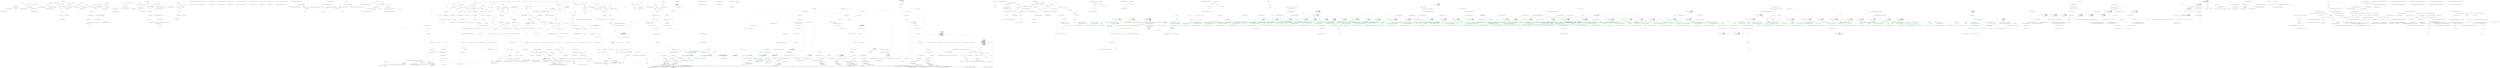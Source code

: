 digraph  {
n41 [label="Ninject.Activation.Caching.ActivationCache", span=""];
n0 [cluster="Ninject.Activation.Caching.ActivationCache.ActivationCache(Ninject.Activation.Caching.ICachePruner)", label="Entry Ninject.Activation.Caching.ActivationCache.ActivationCache(Ninject.Activation.Caching.ICachePruner)", span="39-39"];
n1 [cluster="Ninject.Activation.Caching.ActivationCache.ActivationCache(Ninject.Activation.Caching.ICachePruner)", label="cachePruner.Start(this)", span="41-41"];
n2 [cluster="Ninject.Activation.Caching.ActivationCache.ActivationCache(Ninject.Activation.Caching.ICachePruner)", label="Exit Ninject.Activation.Caching.ActivationCache.ActivationCache(Ninject.Activation.Caching.ICachePruner)", span="39-39"];
n3 [cluster="Ninject.Activation.Caching.ICachePruner.Start(Ninject.Activation.Caching.IPruneable)", label="Entry Ninject.Activation.Caching.ICachePruner.Start(Ninject.Activation.Caching.IPruneable)", span="25-25"];
n4 [cluster="Ninject.Activation.Caching.ActivationCache.Clear()", label="Entry Ninject.Activation.Caching.ActivationCache.Clear()", span="71-71"];
n5 [cluster="Ninject.Activation.Caching.ActivationCache.Clear()", label="this.activatedObjects", span="73-73"];
n6 [cluster="Ninject.Activation.Caching.ActivationCache.Clear()", label="this.activatedObjects.Clear()", span="75-75"];
n7 [cluster="Ninject.Activation.Caching.ActivationCache.Clear()", label="this.deactivatedObjects", span="78-78"];
n10 [cluster="System.Collections.Generic.HashSet<T>.Clear()", label="Entry System.Collections.Generic.HashSet<T>.Clear()", span="0-0"];
n8 [cluster="Ninject.Activation.Caching.ActivationCache.Clear()", label="this.deactivatedObjects.Clear()", span="80-80"];
n9 [cluster="Ninject.Activation.Caching.ActivationCache.Clear()", label="Exit Ninject.Activation.Caching.ActivationCache.Clear()", span="71-71"];
n11 [cluster="Ninject.Activation.Caching.ActivationCache.AddActivatedInstance(object)", label="Entry Ninject.Activation.Caching.ActivationCache.AddActivatedInstance(object)", span="88-88"];
n12 [cluster="Ninject.Activation.Caching.ActivationCache.AddActivatedInstance(object)", label="this.activatedObjects", span="90-90"];
n13 [cluster="Ninject.Activation.Caching.ActivationCache.AddActivatedInstance(object)", label="this.activatedObjects.Add(new ReferenceEqualWeakReference(instance))", span="95-95"];
n14 [cluster="Ninject.Activation.Caching.ActivationCache.AddActivatedInstance(object)", label="Exit Ninject.Activation.Caching.ActivationCache.AddActivatedInstance(object)", span="88-88"];
n15 [cluster="Ninject.Infrastructure.ReferenceEqualWeakReference.ReferenceEqualWeakReference(object)", label="Entry Ninject.Infrastructure.ReferenceEqualWeakReference.ReferenceEqualWeakReference(object)", span="29-29"];
n16 [cluster="System.Collections.Generic.HashSet<T>.Add(T)", label="Entry System.Collections.Generic.HashSet<T>.Add(T)", span="0-0"];
n17 [cluster="Ninject.Activation.Caching.ActivationCache.AddDeactivatedInstance(object)", label="Entry Ninject.Activation.Caching.ActivationCache.AddDeactivatedInstance(object)", span="104-104"];
n18 [cluster="Ninject.Activation.Caching.ActivationCache.AddDeactivatedInstance(object)", label="this.deactivatedObjects", span="106-106"];
n19 [cluster="Ninject.Activation.Caching.ActivationCache.AddDeactivatedInstance(object)", label="this.deactivatedObjects.Add(new ReferenceEqualWeakReference(instance))", span="111-111"];
n20 [cluster="Ninject.Activation.Caching.ActivationCache.AddDeactivatedInstance(object)", label="Exit Ninject.Activation.Caching.ActivationCache.AddDeactivatedInstance(object)", span="104-104"];
n21 [cluster="Ninject.Activation.Caching.ActivationCache.IsActivated(object)", label="Entry Ninject.Activation.Caching.ActivationCache.IsActivated(object)", span="123-123"];
n22 [cluster="Ninject.Activation.Caching.ActivationCache.IsActivated(object)", label="return this.activatedObjects.Contains(instance);", span="128-128"];
n23 [cluster="Ninject.Activation.Caching.ActivationCache.IsActivated(object)", label="Exit Ninject.Activation.Caching.ActivationCache.IsActivated(object)", span="123-123"];
n24 [cluster="System.Collections.Generic.HashSet<T>.Contains(T)", label="Entry System.Collections.Generic.HashSet<T>.Contains(T)", span="0-0"];
n25 [cluster="Ninject.Activation.Caching.ActivationCache.IsDeactivated(object)", label="Entry Ninject.Activation.Caching.ActivationCache.IsDeactivated(object)", span="139-139"];
n26 [cluster="Ninject.Activation.Caching.ActivationCache.IsDeactivated(object)", label="return this.deactivatedObjects.Contains(instance);", span="144-144"];
n27 [cluster="Ninject.Activation.Caching.ActivationCache.IsDeactivated(object)", label="Exit Ninject.Activation.Caching.ActivationCache.IsDeactivated(object)", span="139-139"];
n28 [cluster="Ninject.Activation.Caching.ActivationCache.Prune()", label="Entry Ninject.Activation.Caching.ActivationCache.Prune()", span="151-151"];
n29 [cluster="Ninject.Activation.Caching.ActivationCache.Prune()", label="this.activatedObjects", span="153-153"];
n30 [cluster="Ninject.Activation.Caching.ActivationCache.Prune()", label="RemoveDeadObjects(this.activatedObjects)", span="155-155"];
n31 [cluster="Ninject.Activation.Caching.ActivationCache.Prune()", label="this.deactivatedObjects", span="158-158"];
n34 [cluster="Ninject.Activation.Caching.ActivationCache.RemoveDeadObjects(System.Collections.Generic.HashSet<object>)", label="Entry Ninject.Activation.Caching.ActivationCache.RemoveDeadObjects(System.Collections.Generic.HashSet<object>)", span="182-182"];
n32 [cluster="Ninject.Activation.Caching.ActivationCache.Prune()", label="RemoveDeadObjects(this.deactivatedObjects)", span="160-160"];
n33 [cluster="Ninject.Activation.Caching.ActivationCache.Prune()", label="Exit Ninject.Activation.Caching.ActivationCache.Prune()", span="151-151"];
n35 [cluster="Ninject.Activation.Caching.ActivationCache.RemoveDeadObjects(System.Collections.Generic.HashSet<object>)", label="objects.RemoveWhere(reference => !((ReferenceEqualWeakReference)reference).IsAlive)", span="184-184"];
n36 [cluster="Ninject.Activation.Caching.ActivationCache.RemoveDeadObjects(System.Collections.Generic.HashSet<object>)", label="Exit Ninject.Activation.Caching.ActivationCache.RemoveDeadObjects(System.Collections.Generic.HashSet<object>)", span="182-182"];
n37 [cluster="System.Collections.Generic.HashSet<T>.RemoveWhere(System.Predicate<T>)", label="Entry System.Collections.Generic.HashSet<T>.RemoveWhere(System.Predicate<T>)", span="0-0"];
n38 [cluster="lambda expression", label="Entry lambda expression", span="184-184"];
n39 [cluster="lambda expression", label="!((ReferenceEqualWeakReference)reference).IsAlive", span="184-184"];
n40 [cluster="lambda expression", label="Exit lambda expression", span="184-184"];
m0_16 [cluster="Ninject.Syntax.IBindingToSyntax<T1, T2, T3>.ToConstructor<TImplementation>(System.Linq.Expressions.Expression<System.Func<Ninject.Syntax.IConstructorArgumentSyntax, TImplementation>>)", file="FakeInterfaceOptions.cs", label="Entry Ninject.Syntax.IBindingToSyntax<T1, T2, T3>.ToConstructor<TImplementation>(System.Linq.Expressions.Expression<System.Func<Ninject.Syntax.IConstructorArgumentSyntax, TImplementation>>)", span="116-116"];
m0_17 [cluster="Ninject.Syntax.IBindingToSyntax<T1, T2, T3>.ToConstructor<TImplementation>(System.Linq.Expressions.Expression<System.Func<Ninject.Syntax.IConstructorArgumentSyntax, TImplementation>>)", file="FakeInterfaceOptions.cs", label="Exit Ninject.Syntax.IBindingToSyntax<T1, T2, T3>.ToConstructor<TImplementation>(System.Linq.Expressions.Expression<System.Func<Ninject.Syntax.IConstructorArgumentSyntax, TImplementation>>)", span="116-116"];
m0_0 [cluster="Ninject.Syntax.IBindingToSyntax<T1, T2, T3>.To<TImplementation>()", file="FakeInterfaceOptions.cs", label="Entry Ninject.Syntax.IBindingToSyntax<T1, T2, T3>.To<TImplementation>()", span="44-44"];
m0_1 [cluster="Ninject.Syntax.IBindingToSyntax<T1, T2, T3>.To<TImplementation>()", file="FakeInterfaceOptions.cs", label="Exit Ninject.Syntax.IBindingToSyntax<T1, T2, T3>.To<TImplementation>()", span="44-44"];
m0_14 [cluster="Ninject.Syntax.IBindingToSyntax<T1, T2, T3>.ToConstant<TImplementation>(TImplementation)", file="FakeInterfaceOptions.cs", label="Entry Ninject.Syntax.IBindingToSyntax<T1, T2, T3>.ToConstant<TImplementation>(TImplementation)", span="106-106"];
m0_15 [cluster="Ninject.Syntax.IBindingToSyntax<T1, T2, T3>.ToConstant<TImplementation>(TImplementation)", file="FakeInterfaceOptions.cs", label="Exit Ninject.Syntax.IBindingToSyntax<T1, T2, T3>.ToConstant<TImplementation>(TImplementation)", span="106-106"];
m0_4 [cluster="Ninject.Syntax.IBindingToSyntax<T1, T2, T3>.ToProvider<TProvider>()", file="FakeInterfaceOptions.cs", label="Entry Ninject.Syntax.IBindingToSyntax<T1, T2, T3>.ToProvider<TProvider>()", span="60-60"];
m0_5 [cluster="Ninject.Syntax.IBindingToSyntax<T1, T2, T3>.ToProvider<TProvider>()", file="FakeInterfaceOptions.cs", label="Exit Ninject.Syntax.IBindingToSyntax<T1, T2, T3>.ToProvider<TProvider>()", span="60-60"];
m0_10 [cluster="Ninject.Syntax.IBindingToSyntax<T1, T2, T3>.ToProvider<TImplementation>(Ninject.Activation.IProvider<TImplementation>)", file="FakeInterfaceOptions.cs", label="Entry Ninject.Syntax.IBindingToSyntax<T1, T2, T3>.ToProvider<TImplementation>(Ninject.Activation.IProvider<TImplementation>)", span="87-87"];
m0_11 [cluster="Ninject.Syntax.IBindingToSyntax<T1, T2, T3>.ToProvider<TImplementation>(Ninject.Activation.IProvider<TImplementation>)", file="FakeInterfaceOptions.cs", label="Exit Ninject.Syntax.IBindingToSyntax<T1, T2, T3>.ToProvider<TImplementation>(Ninject.Activation.IProvider<TImplementation>)", span="87-87"];
m0_6 [cluster="Ninject.Syntax.IBindingToSyntax<T1, T2, T3>.ToProvider<TProvider, TImplementation>()", file="FakeInterfaceOptions.cs", label="Entry Ninject.Syntax.IBindingToSyntax<T1, T2, T3>.ToProvider<TProvider, TImplementation>()", span="69-69"];
m0_7 [cluster="Ninject.Syntax.IBindingToSyntax<T1, T2, T3>.ToProvider<TProvider, TImplementation>()", file="FakeInterfaceOptions.cs", label="Exit Ninject.Syntax.IBindingToSyntax<T1, T2, T3>.ToProvider<TProvider, TImplementation>()", span="69-69"];
m0_8 [cluster="Ninject.Syntax.IBindingToSyntax<T1, T2, T3>.ToProvider(System.Type)", file="FakeInterfaceOptions.cs", label="Entry Ninject.Syntax.IBindingToSyntax<T1, T2, T3>.ToProvider(System.Type)", span="79-79"];
m0_9 [cluster="Ninject.Syntax.IBindingToSyntax<T1, T2, T3>.ToProvider(System.Type)", file="FakeInterfaceOptions.cs", label="Exit Ninject.Syntax.IBindingToSyntax<T1, T2, T3>.ToProvider(System.Type)", span="79-79"];
m0_2 [cluster="Ninject.Syntax.IBindingToSyntax<T1, T2, T3>.To(System.Type)", file="FakeInterfaceOptions.cs", label="Entry Ninject.Syntax.IBindingToSyntax<T1, T2, T3>.To(System.Type)", span="52-52"];
m0_3 [cluster="Ninject.Syntax.IBindingToSyntax<T1, T2, T3>.To(System.Type)", file="FakeInterfaceOptions.cs", label="Exit Ninject.Syntax.IBindingToSyntax<T1, T2, T3>.To(System.Type)", span="52-52"];
m0_12 [cluster="Ninject.Syntax.IBindingToSyntax<T1, T2, T3>.ToMethod<TImplementation>(System.Func<Ninject.Activation.IContext, TImplementation>)", file="FakeInterfaceOptions.cs", label="Entry Ninject.Syntax.IBindingToSyntax<T1, T2, T3>.ToMethod<TImplementation>(System.Func<Ninject.Activation.IContext, TImplementation>)", span="96-96"];
m0_13 [cluster="Ninject.Syntax.IBindingToSyntax<T1, T2, T3>.ToMethod<TImplementation>(System.Func<Ninject.Activation.IContext, TImplementation>)", file="FakeInterfaceOptions.cs", label="Exit Ninject.Syntax.IBindingToSyntax<T1, T2, T3>.ToMethod<TImplementation>(System.Func<Ninject.Activation.IContext, TImplementation>)", span="96-96"];
m4_0 [cluster="Ninject.Activation.Strategies.BindingActionStrategy.Activate(Ninject.Activation.IContext, Ninject.Activation.InstanceReference)", file="FakeOptionsWithEnum.cs", label="Entry Ninject.Activation.Strategies.BindingActionStrategy.Activate(Ninject.Activation.IContext, Ninject.Activation.InstanceReference)", span="27-27"];
m4_1 [cluster="Ninject.Activation.Strategies.BindingActionStrategy.Activate(Ninject.Activation.IContext, Ninject.Activation.InstanceReference)", file="FakeOptionsWithEnum.cs", label="context.Binding.ActivationActions.Map(action => action(context, reference.Instance))", span="29-29"];
m4_2 [cluster="Ninject.Activation.Strategies.BindingActionStrategy.Activate(Ninject.Activation.IContext, Ninject.Activation.InstanceReference)", file="FakeOptionsWithEnum.cs", label="Exit Ninject.Activation.Strategies.BindingActionStrategy.Activate(Ninject.Activation.IContext, Ninject.Activation.InstanceReference)", span="27-27"];
m4_7 [cluster="System.Action<T1, T2>.Invoke(T1, T2)", file="FakeOptionsWithEnum.cs", label="Entry System.Action<T1, T2>.Invoke(T1, T2)", span="0-0"];
m4_3 [cluster="System.Collections.Generic.IEnumerable<T>.Map<T>(System.Action<T>)", file="FakeOptionsWithEnum.cs", label="Entry System.Collections.Generic.IEnumerable<T>.Map<T>(System.Action<T>)", span="28-28"];
m4_11 [cluster="lambda expression", file="FakeOptionsWithEnum.cs", label="Entry lambda expression", span="39-39"];
m4_5 [cluster="lambda expression", file="FakeOptionsWithEnum.cs", label="action(context, reference.Instance)", span="29-29"];
m4_4 [cluster="lambda expression", file="FakeOptionsWithEnum.cs", label="Entry lambda expression", span="29-29"];
m4_6 [cluster="lambda expression", file="FakeOptionsWithEnum.cs", label="Exit lambda expression", span="29-29"];
m4_12 [cluster="lambda expression", file="FakeOptionsWithEnum.cs", label="action(context, reference.Instance)", span="39-39"];
m4_13 [cluster="lambda expression", file="FakeOptionsWithEnum.cs", label="Exit lambda expression", span="39-39"];
m4_8 [cluster="Ninject.Activation.Strategies.BindingActionStrategy.Deactivate(Ninject.Activation.IContext, Ninject.Activation.InstanceReference)", file="FakeOptionsWithEnum.cs", label="Entry Ninject.Activation.Strategies.BindingActionStrategy.Deactivate(Ninject.Activation.IContext, Ninject.Activation.InstanceReference)", span="37-37"];
m4_9 [cluster="Ninject.Activation.Strategies.BindingActionStrategy.Deactivate(Ninject.Activation.IContext, Ninject.Activation.InstanceReference)", file="FakeOptionsWithEnum.cs", label="context.Binding.DeactivationActions.Map(action => action(context, reference.Instance))", span="39-39"];
m4_10 [cluster="Ninject.Activation.Strategies.BindingActionStrategy.Deactivate(Ninject.Activation.IContext, Ninject.Activation.InstanceReference)", file="FakeOptionsWithEnum.cs", label="Exit Ninject.Activation.Strategies.BindingActionStrategy.Deactivate(Ninject.Activation.IContext, Ninject.Activation.InstanceReference)", span="37-37"];
m4_14 [file="FakeOptionsWithEnum.cs", label="Ninject.Activation.IContext", span=""];
m4_15 [file="FakeOptionsWithEnum.cs", label="Ninject.Activation.InstanceReference", span=""];
m4_16 [file="FakeOptionsWithEnum.cs", label="Ninject.Activation.IContext", span=""];
m4_17 [file="FakeOptionsWithEnum.cs", label="Ninject.Activation.InstanceReference", span=""];
m11_14 [cluster="System.Reflection.Assembly.HasNinjectModules()", file="FakeOptionsWithMinZero.cs", label="Entry System.Reflection.Assembly.HasNinjectModules()", span="22-22"];
m11_10 [cluster="Unk.Load", file="FakeOptionsWithMinZero.cs", label="Entry Unk.Load", span=""];
m11_9 [cluster="Unk.Select", file="FakeOptionsWithMinZero.cs", label="Entry Unk.Select", span=""];
m11_4 [cluster="Ninject.Modules.CompiledModuleLoaderPlugin.LoadModules(System.Collections.Generic.IEnumerable<string>)", file="FakeOptionsWithMinZero.cs", label="Entry Ninject.Modules.CompiledModuleLoaderPlugin.LoadModules(System.Collections.Generic.IEnumerable<string>)", span="76-76"];
m11_5 [cluster="Ninject.Modules.CompiledModuleLoaderPlugin.LoadModules(System.Collections.Generic.IEnumerable<string>)", file="FakeOptionsWithMinZero.cs", label="var assembliesWithModules = this.assemblyNameRetriever.GetAssemblyNames(filenames, asm => asm.HasNinjectModules())", span="78-78"];
m11_6 [cluster="Ninject.Modules.CompiledModuleLoaderPlugin.LoadModules(System.Collections.Generic.IEnumerable<string>)", file="FakeOptionsWithMinZero.cs", label="this.KernelConfiguration.Load(assembliesWithModules.Select(Assembly.Load))", span="79-79"];
m11_7 [cluster="Ninject.Modules.CompiledModuleLoaderPlugin.LoadModules(System.Collections.Generic.IEnumerable<string>)", file="FakeOptionsWithMinZero.cs", label="Exit Ninject.Modules.CompiledModuleLoaderPlugin.LoadModules(System.Collections.Generic.IEnumerable<string>)", span="76-76"];
m11_0 [cluster="Ninject.Modules.CompiledModuleLoaderPlugin.CompiledModuleLoaderPlugin(Ninject.IKernelConfiguration, Ninject.Modules.IAssemblyNameRetriever)", file="FakeOptionsWithMinZero.cs", label="Entry Ninject.Modules.CompiledModuleLoaderPlugin.CompiledModuleLoaderPlugin(Ninject.IKernelConfiguration, Ninject.Modules.IAssemblyNameRetriever)", span="53-53"];
m11_1 [cluster="Ninject.Modules.CompiledModuleLoaderPlugin.CompiledModuleLoaderPlugin(Ninject.IKernelConfiguration, Ninject.Modules.IAssemblyNameRetriever)", file="FakeOptionsWithMinZero.cs", label="this.KernelConfiguration = kernelConfiguration", span="55-55"];
m11_2 [cluster="Ninject.Modules.CompiledModuleLoaderPlugin.CompiledModuleLoaderPlugin(Ninject.IKernelConfiguration, Ninject.Modules.IAssemblyNameRetriever)", file="FakeOptionsWithMinZero.cs", label="this.assemblyNameRetriever = assemblyNameRetriever", span="56-56"];
m11_3 [cluster="Ninject.Modules.CompiledModuleLoaderPlugin.CompiledModuleLoaderPlugin(Ninject.IKernelConfiguration, Ninject.Modules.IAssemblyNameRetriever)", file="FakeOptionsWithMinZero.cs", label="Exit Ninject.Modules.CompiledModuleLoaderPlugin.CompiledModuleLoaderPlugin(Ninject.IKernelConfiguration, Ninject.Modules.IAssemblyNameRetriever)", span="53-53"];
m11_11 [cluster="lambda expression", file="FakeOptionsWithMinZero.cs", label="Entry lambda expression", span="78-78"];
m11_12 [cluster="lambda expression", file="FakeOptionsWithMinZero.cs", label="asm.HasNinjectModules()", span="78-78"];
m11_13 [cluster="lambda expression", file="FakeOptionsWithMinZero.cs", label="Exit lambda expression", span="78-78"];
m11_8 [cluster="Ninject.Modules.IAssemblyNameRetriever.GetAssemblyNames(System.Collections.Generic.IEnumerable<string>, System.Predicate<System.Reflection.Assembly>)", file="FakeOptionsWithMinZero.cs", label="Entry Ninject.Modules.IAssemblyNameRetriever.GetAssemblyNames(System.Collections.Generic.IEnumerable<string>, System.Predicate<System.Reflection.Assembly>)", span="41-41"];
m11_15 [file="FakeOptionsWithMinZero.cs", label="Ninject.Modules.CompiledModuleLoaderPlugin", span=""];
m18_134 [cluster="Ninject.KernelBase.Release(object)", file="FakeOptionsWithSequenceAndOnlyMaxConstraintAsValue.cs", label="Entry Ninject.KernelBase.Release(object)", span="304-304"];
m18_135 [cluster="Ninject.KernelBase.Release(object)", file="FakeOptionsWithSequenceAndOnlyMaxConstraintAsValue.cs", label="Ensure.ArgumentNotNull(instance, ''instance'')", span="306-306"];
m18_137 [cluster="Ninject.KernelBase.Release(object)", file="FakeOptionsWithSequenceAndOnlyMaxConstraintAsValue.cs", label="return cache.Release(instance);", span="308-308"];
m18_136 [cluster="Ninject.KernelBase.Release(object)", file="FakeOptionsWithSequenceAndOnlyMaxConstraintAsValue.cs", label="var cache = this.Components.Get<ICache>()", span="307-307"];
m18_138 [cluster="Ninject.KernelBase.Release(object)", file="FakeOptionsWithSequenceAndOnlyMaxConstraintAsValue.cs", label="Exit Ninject.KernelBase.Release(object)", span="304-304"];
m18_38 [cluster="Ninject.Infrastructure.Disposal.DisposableObject.Dispose(bool)", file="FakeOptionsWithSequenceAndOnlyMaxConstraintAsValue.cs", label="Entry Ninject.Infrastructure.Disposal.DisposableObject.Dispose(bool)", span="37-37"];
m18_146 [cluster="Unk.Any", file="FakeOptionsWithSequenceAndOnlyMaxConstraintAsValue.cs", label="Entry Unk.Any", span=""];
m18_65 [cluster="Ninject.KernelBase.GetModules()", file="FakeOptionsWithSequenceAndOnlyMaxConstraintAsValue.cs", label="Entry Ninject.KernelBase.GetModules()", span="194-194"];
m18_66 [cluster="Ninject.KernelBase.GetModules()", file="FakeOptionsWithSequenceAndOnlyMaxConstraintAsValue.cs", label="return this.modules.Values.ToArray();", span="196-196"];
m18_67 [cluster="Ninject.KernelBase.GetModules()", file="FakeOptionsWithSequenceAndOnlyMaxConstraintAsValue.cs", label="Exit Ninject.KernelBase.GetModules()", span="194-194"];
m18_199 [cluster="System.Collections.Generic.IComparer<T>.Compare(T, T)", file="FakeOptionsWithSequenceAndOnlyMaxConstraintAsValue.cs", label="Entry System.Collections.Generic.IComparer<T>.Compare(T, T)", span="0-0"];
m18_145 [cluster="Ninject.KernelBase.SatifiesRequest(Ninject.Activation.IRequest)", file="FakeOptionsWithSequenceAndOnlyMaxConstraintAsValue.cs", label="Entry Ninject.KernelBase.SatifiesRequest(Ninject.Activation.IRequest)", span="462-462"];
m18_240 [cluster="Ninject.KernelBase.SatifiesRequest(Ninject.Activation.IRequest)", file="FakeOptionsWithSequenceAndOnlyMaxConstraintAsValue.cs", label="return binding => binding.Matches(request) && request.Matches(binding);", span="464-464"];
m18_241 [cluster="Ninject.KernelBase.SatifiesRequest(Ninject.Activation.IRequest)", file="FakeOptionsWithSequenceAndOnlyMaxConstraintAsValue.cs", label="Exit Ninject.KernelBase.SatifiesRequest(Ninject.Activation.IRequest)", span="462-462"];
m18_0 [cluster="Ninject.KernelBase.KernelBase()", file="FakeOptionsWithSequenceAndOnlyMaxConstraintAsValue.cs", label="Entry Ninject.KernelBase.KernelBase()", span="50-50"];
m18_1 [cluster="Ninject.KernelBase.KernelBase()", file="FakeOptionsWithSequenceAndOnlyMaxConstraintAsValue.cs", label="Exit Ninject.KernelBase.KernelBase()", span="50-50"];
m18_98 [cluster="System.Collections.Generic.IEnumerable<TSource>.SelectMany<TSource, TResult>(System.Func<TSource, System.Collections.Generic.IEnumerable<TResult>>)", file="FakeOptionsWithSequenceAndOnlyMaxConstraintAsValue.cs", label="Entry System.Collections.Generic.IEnumerable<TSource>.SelectMany<TSource, TResult>(System.Func<TSource, System.Collections.Generic.IEnumerable<TResult>>)", span="0-0"];
m18_58 [cluster="Ninject.Infrastructure.Multimap<K, V>.Remove(K, V)", file="FakeOptionsWithSequenceAndOnlyMaxConstraintAsValue.cs", label="Entry Ninject.Infrastructure.Multimap<K, V>.Remove(K, V)", span="78-78"];
m18_183 [cluster="Ninject.ActivationException.ActivationException(string)", file="FakeOptionsWithSequenceAndOnlyMaxConstraintAsValue.cs", label="Entry Ninject.ActivationException.ActivationException(string)", span="35-35"];
m18_284 [cluster="Ninject.Activation.Context.Context(Ninject.IReadonlyKernel, Ninject.Activation.IRequest, Ninject.Planning.Bindings.IBinding, Ninject.Activation.Caching.ICache, Ninject.Planning.IPlanner, Ninject.Activation.IPipeline)", file="FakeOptionsWithSequenceAndOnlyMaxConstraintAsValue.cs", label="Entry Ninject.Activation.Context.Context(Ninject.IReadonlyKernel, Ninject.Activation.IRequest, Ninject.Planning.Bindings.IBinding, Ninject.Activation.Caching.ICache, Ninject.Planning.IPlanner, Ninject.Activation.IPipeline)", span="91-91"];
m18_83 [cluster="string.IsNullOrEmpty(string)", file="FakeOptionsWithSequenceAndOnlyMaxConstraintAsValue.cs", label="Entry string.IsNullOrEmpty(string)", span="0-0"];
m18_27 [cluster="Ninject.KernelBase.Dispose(bool)", file="FakeOptionsWithSequenceAndOnlyMaxConstraintAsValue.cs", label="Entry Ninject.KernelBase.Dispose(bool)", span="121-121"];
m18_28 [cluster="Ninject.KernelBase.Dispose(bool)", file="FakeOptionsWithSequenceAndOnlyMaxConstraintAsValue.cs", label="disposing && !IsDisposed", span="123-123"];
m18_33 [cluster="Ninject.KernelBase.Dispose(bool)", file="FakeOptionsWithSequenceAndOnlyMaxConstraintAsValue.cs", label="base.Dispose(disposing)", span="135-135"];
m18_29 [cluster="Ninject.KernelBase.Dispose(bool)", file="FakeOptionsWithSequenceAndOnlyMaxConstraintAsValue.cs", label="this.Components != null", span="125-125"];
m18_30 [cluster="Ninject.KernelBase.Dispose(bool)", file="FakeOptionsWithSequenceAndOnlyMaxConstraintAsValue.cs", label="var cache = this.Components.Get<ICache>()", span="128-128"];
m18_31 [cluster="Ninject.KernelBase.Dispose(bool)", file="FakeOptionsWithSequenceAndOnlyMaxConstraintAsValue.cs", label="cache.Clear()", span="129-129"];
m18_32 [cluster="Ninject.KernelBase.Dispose(bool)", file="FakeOptionsWithSequenceAndOnlyMaxConstraintAsValue.cs", label="this.Components.Dispose()", span="131-131"];
m18_34 [cluster="Ninject.KernelBase.Dispose(bool)", file="FakeOptionsWithSequenceAndOnlyMaxConstraintAsValue.cs", label="Exit Ninject.KernelBase.Dispose(bool)", span="121-121"];
m18_86 [cluster="System.Collections.Generic.Dictionary<TKey, TValue>.TryGetValue(TKey, out TValue)", file="FakeOptionsWithSequenceAndOnlyMaxConstraintAsValue.cs", label="Entry System.Collections.Generic.Dictionary<TKey, TValue>.TryGetValue(TKey, out TValue)", span="0-0"];
m18_133 [cluster="Ninject.Activation.IPipeline.Activate(Ninject.Activation.IContext, Ninject.Activation.InstanceReference)", file="FakeOptionsWithSequenceAndOnlyMaxConstraintAsValue.cs", label="Entry Ninject.Activation.IPipeline.Activate(Ninject.Activation.IContext, Ninject.Activation.InstanceReference)", span="33-33"];
m18_95 [cluster="Ninject.KernelBase.Load(System.Collections.Generic.IEnumerable<System.Reflection.Assembly>)", file="FakeOptionsWithSequenceAndOnlyMaxConstraintAsValue.cs", label="Entry Ninject.KernelBase.Load(System.Collections.Generic.IEnumerable<System.Reflection.Assembly>)", span="248-248"];
m18_96 [cluster="Ninject.KernelBase.Load(System.Collections.Generic.IEnumerable<System.Reflection.Assembly>)", file="FakeOptionsWithSequenceAndOnlyMaxConstraintAsValue.cs", label="this.Load(assemblies.SelectMany(asm => asm.GetNinjectModules()))", span="250-250"];
m18_97 [cluster="Ninject.KernelBase.Load(System.Collections.Generic.IEnumerable<System.Reflection.Assembly>)", file="FakeOptionsWithSequenceAndOnlyMaxConstraintAsValue.cs", label="Exit Ninject.KernelBase.Load(System.Collections.Generic.IEnumerable<System.Reflection.Assembly>)", span="248-248"];
m18_188 [cluster="System.Collections.Generic.IEnumerable<TSource>.Count<TSource>()", file="FakeOptionsWithSequenceAndOnlyMaxConstraintAsValue.cs", label="Entry System.Collections.Generic.IEnumerable<TSource>.Count<TSource>()", span="0-0"];
m18_226 [cluster="Ninject.Infrastructure.Multimap<K, V>.ContainsKey(K)", file="FakeOptionsWithSequenceAndOnlyMaxConstraintAsValue.cs", label="Entry Ninject.Infrastructure.Multimap<K, V>.ContainsKey(K)", span="113-113"];
m18_189 [cluster="Unk.Format", file="FakeOptionsWithSequenceAndOnlyMaxConstraintAsValue.cs", label="Entry Unk.Format", span=""];
m18_228 [cluster="System.Collections.Generic.IEnumerable<T>.Map<T>(System.Action<T>)", file="FakeOptionsWithSequenceAndOnlyMaxConstraintAsValue.cs", label="Entry System.Collections.Generic.IEnumerable<T>.Map<T>(System.Action<T>)", span="28-28"];
m18_45 [cluster="Ninject.Infrastructure.Multimap<K, V>.RemoveAll(K)", file="FakeOptionsWithSequenceAndOnlyMaxConstraintAsValue.cs", label="Entry Ninject.Infrastructure.Multimap<K, V>.RemoveAll(K)", span="94-94"];
m18_36 [cluster="Ninject.Activation.Caching.ICache.Clear()", file="FakeOptionsWithSequenceAndOnlyMaxConstraintAsValue.cs", label="Entry Ninject.Activation.Caching.ICache.Clear()", span="57-57"];
m18_37 [cluster="System.IDisposable.Dispose()", file="FakeOptionsWithSequenceAndOnlyMaxConstraintAsValue.cs", label="Entry System.IDisposable.Dispose()", span="0-0"];
m18_89 [cluster="System.Collections.Generic.Dictionary<TKey, TValue>.Add(TKey, TValue)", file="FakeOptionsWithSequenceAndOnlyMaxConstraintAsValue.cs", label="Entry System.Collections.Generic.Dictionary<TKey, TValue>.Add(TKey, TValue)", span="0-0"];
m18_277 [cluster="Ninject.KernelBase.TypeIsSelfBindable(System.Type)", file="FakeOptionsWithSequenceAndOnlyMaxConstraintAsValue.cs", label="Entry Ninject.KernelBase.TypeIsSelfBindable(System.Type)", span="529-529"];
m18_278 [cluster="Ninject.KernelBase.TypeIsSelfBindable(System.Type)", file="FakeOptionsWithSequenceAndOnlyMaxConstraintAsValue.cs", label="return !service.IsInterface\r\n                && !service.IsAbstract\r\n                && !service.IsValueType\r\n                && service != typeof(string)\r\n                && !service.ContainsGenericParameters;", span="531-535"];
m18_279 [cluster="Ninject.KernelBase.TypeIsSelfBindable(System.Type)", file="FakeOptionsWithSequenceAndOnlyMaxConstraintAsValue.cs", label="Exit Ninject.KernelBase.TypeIsSelfBindable(System.Type)", span="529-529"];
m18_111 [cluster="Ninject.Infrastructure.Introspection.ExceptionFormatter.NoModuleLoadedWithTheSpecifiedName(string)", file="FakeOptionsWithSequenceAndOnlyMaxConstraintAsValue.cs", label="Entry Ninject.Infrastructure.Introspection.ExceptionFormatter.NoModuleLoadedWithTheSpecifiedName(string)", span="87-87"];
m18_128 [cluster="Ninject.Planning.Bindings.Binding.Binding(System.Type)", file="FakeOptionsWithSequenceAndOnlyMaxConstraintAsValue.cs", label="Entry Ninject.Planning.Bindings.Binding.Binding(System.Type)", span="28-28"];
m18_68 [cluster="System.Collections.Generic.IEnumerable<TSource>.ToArray<TSource>()", file="FakeOptionsWithSequenceAndOnlyMaxConstraintAsValue.cs", label="Entry System.Collections.Generic.IEnumerable<TSource>.ToArray<TSource>()", span="0-0"];
m18_218 [cluster="Ninject.Activation.Blocks.ActivationBlock.ActivationBlock(Ninject.Syntax.IResolutionRoot)", file="FakeOptionsWithSequenceAndOnlyMaxConstraintAsValue.cs", label="Entry Ninject.Activation.Blocks.ActivationBlock.ActivationBlock(Ninject.Syntax.IResolutionRoot)", span="41-41"];
m18_185 [cluster="System.Collections.Generic.IEnumerable<TSource>.OrderByDescending<TSource, TKey>(System.Func<TSource, TKey>, System.Collections.Generic.IComparer<TKey>)", file="FakeOptionsWithSequenceAndOnlyMaxConstraintAsValue.cs", label="Entry System.Collections.Generic.IEnumerable<TSource>.OrderByDescending<TSource, TKey>(System.Func<TSource, TKey>, System.Collections.Generic.IComparer<TKey>)", span="0-0"];
m18_227 [cluster="Ninject.Components.IComponentContainer.GetAll<T>()", file="FakeOptionsWithSequenceAndOnlyMaxConstraintAsValue.cs", label="Entry Ninject.Components.IComponentContainer.GetAll<T>()", span="66-66"];
m18_22 [cluster="Ninject.Syntax.BindingRoot.Bind<T>()", file="FakeOptionsWithSequenceAndOnlyMaxConstraintAsValue.cs", label="Entry Ninject.Syntax.BindingRoot.Bind<T>()", span="49-49"];
m18_155 [cluster="Ninject.KernelBase.Resolve(Ninject.Activation.IRequest)", file="FakeOptionsWithSequenceAndOnlyMaxConstraintAsValue.cs", label="Entry Ninject.KernelBase.Resolve(Ninject.Activation.IRequest)", span="343-343"];
m18_156 [cluster="Ninject.KernelBase.Resolve(Ninject.Activation.IRequest)", file="FakeOptionsWithSequenceAndOnlyMaxConstraintAsValue.cs", label="Ensure.ArgumentNotNull(request, ''request'')", span="345-345"];
m18_159 [cluster="Ninject.KernelBase.Resolve(Ninject.Activation.IRequest)", file="FakeOptionsWithSequenceAndOnlyMaxConstraintAsValue.cs", label="this.CanResolve(request) || this.HandleMissingBinding(request)", span="350-350"];
m18_160 [cluster="Ninject.KernelBase.Resolve(Ninject.Activation.IRequest)", file="FakeOptionsWithSequenceAndOnlyMaxConstraintAsValue.cs", label="resolveBindings = this.GetBindings(request.Service)\r\n                                      .Where(this.SatifiesRequest(request))", span="352-353"];
m18_162 [cluster="Ninject.KernelBase.Resolve(Ninject.Activation.IRequest)", file="FakeOptionsWithSequenceAndOnlyMaxConstraintAsValue.cs", label="request.IsOptional", span="359-359"];
m18_164 [cluster="Ninject.KernelBase.Resolve(Ninject.Activation.IRequest)", file="FakeOptionsWithSequenceAndOnlyMaxConstraintAsValue.cs", label="throw new ActivationException(ExceptionFormatter.CouldNotResolveBinding(request));", span="364-364"];
m18_165 [cluster="Ninject.KernelBase.Resolve(Ninject.Activation.IRequest)", file="FakeOptionsWithSequenceAndOnlyMaxConstraintAsValue.cs", label="request.IsUnique", span="367-367"];
m18_170 [cluster="Ninject.KernelBase.Resolve(Ninject.Activation.IRequest)", file="FakeOptionsWithSequenceAndOnlyMaxConstraintAsValue.cs", label="request.IsOptional && !request.ForceUnique", span="376-376"];
m18_172 [cluster="Ninject.KernelBase.Resolve(Ninject.Activation.IRequest)", file="FakeOptionsWithSequenceAndOnlyMaxConstraintAsValue.cs", label="var formattedBindings =\r\n                        from binding in resolveBindings\r\n                        let context = this.CreateContext(request, binding)\r\n                        select binding.Format(context)", span="381-384"];
m18_173 [cluster="Ninject.KernelBase.Resolve(Ninject.Activation.IRequest)", file="FakeOptionsWithSequenceAndOnlyMaxConstraintAsValue.cs", label="throw new ActivationException(ExceptionFormatter.CouldNotUniquelyResolveBinding(request, formattedBindings.ToArray()));", span="385-385"];
m18_176 [cluster="Ninject.KernelBase.Resolve(Ninject.Activation.IRequest)", file="FakeOptionsWithSequenceAndOnlyMaxConstraintAsValue.cs", label="return resolveBindings\r\n                .Select(binding => this.CreateContext(request, binding).Resolve());", span="394-395"];
m18_157 [cluster="Ninject.KernelBase.Resolve(Ninject.Activation.IRequest)", file="FakeOptionsWithSequenceAndOnlyMaxConstraintAsValue.cs", label="var bindingPrecedenceComparer = this.GetBindingPrecedenceComparer()", span="347-347"];
m18_158 [cluster="Ninject.KernelBase.Resolve(Ninject.Activation.IRequest)", file="FakeOptionsWithSequenceAndOnlyMaxConstraintAsValue.cs", label="var resolveBindings = Enumerable.Empty<IBinding>()", span="348-348"];
m18_166 [cluster="Ninject.KernelBase.Resolve(Ninject.Activation.IRequest)", file="FakeOptionsWithSequenceAndOnlyMaxConstraintAsValue.cs", label="resolveBindings = resolveBindings.OrderByDescending(b => b, bindingPrecedenceComparer).ToList()", span="369-369"];
m18_168 [cluster="Ninject.KernelBase.Resolve(Ninject.Activation.IRequest)", file="FakeOptionsWithSequenceAndOnlyMaxConstraintAsValue.cs", label="resolveBindings =\r\n                    resolveBindings.TakeWhile(binding => bindingPrecedenceComparer.Compare(binding, model) == 0)", span="371-372"];
m18_161 [cluster="Ninject.KernelBase.Resolve(Ninject.Activation.IRequest)", file="FakeOptionsWithSequenceAndOnlyMaxConstraintAsValue.cs", label="!resolveBindings.Any()", span="357-357"];
m18_174 [cluster="Ninject.KernelBase.Resolve(Ninject.Activation.IRequest)", file="FakeOptionsWithSequenceAndOnlyMaxConstraintAsValue.cs", label="resolveBindings.Any(binding => !binding.IsImplicit)", span="389-389"];
m18_175 [cluster="Ninject.KernelBase.Resolve(Ninject.Activation.IRequest)", file="FakeOptionsWithSequenceAndOnlyMaxConstraintAsValue.cs", label="resolveBindings = resolveBindings.Where(binding => !binding.IsImplicit)", span="391-391"];
m18_163 [cluster="Ninject.KernelBase.Resolve(Ninject.Activation.IRequest)", file="FakeOptionsWithSequenceAndOnlyMaxConstraintAsValue.cs", label="return Enumerable.Empty<object>();", span="361-361"];
m18_167 [cluster="Ninject.KernelBase.Resolve(Ninject.Activation.IRequest)", file="FakeOptionsWithSequenceAndOnlyMaxConstraintAsValue.cs", label="var model = resolveBindings.First()", span="370-370"];
m18_169 [cluster="Ninject.KernelBase.Resolve(Ninject.Activation.IRequest)", file="FakeOptionsWithSequenceAndOnlyMaxConstraintAsValue.cs", label="resolveBindings.Count() > 1", span="374-374"];
m18_171 [cluster="Ninject.KernelBase.Resolve(Ninject.Activation.IRequest)", file="FakeOptionsWithSequenceAndOnlyMaxConstraintAsValue.cs", label="return Enumerable.Empty<object>();", span="378-378"];
m18_177 [cluster="Ninject.KernelBase.Resolve(Ninject.Activation.IRequest)", file="FakeOptionsWithSequenceAndOnlyMaxConstraintAsValue.cs", label="Exit Ninject.KernelBase.Resolve(Ninject.Activation.IRequest)", span="343-343"];
m18_46 [cluster="Ninject.Infrastructure.Multimap<K, V>.Clear()", file="FakeOptionsWithSequenceAndOnlyMaxConstraintAsValue.cs", label="Entry Ninject.Infrastructure.Multimap<K, V>.Clear()", span="103-103"];
m18_245 [cluster="Ninject.Planning.Bindings.IBindingConfiguration.Matches(Ninject.Activation.IRequest)", file="FakeOptionsWithSequenceAndOnlyMaxConstraintAsValue.cs", label="Entry Ninject.Planning.Bindings.IBindingConfiguration.Matches(Ninject.Activation.IRequest)", span="103-103"];
m18_314 [cluster="lambda expression", file="FakeOptionsWithSequenceAndOnlyMaxConstraintAsValue.cs", label="Entry lambda expression", span="580-580"];
m18_99 [cluster="lambda expression", file="FakeOptionsWithSequenceAndOnlyMaxConstraintAsValue.cs", label="Entry lambda expression", span="250-250"];
m18_100 [cluster="lambda expression", file="FakeOptionsWithSequenceAndOnlyMaxConstraintAsValue.cs", label="asm.GetNinjectModules()", span="250-250"];
m18_101 [cluster="lambda expression", file="FakeOptionsWithSequenceAndOnlyMaxConstraintAsValue.cs", label="Exit lambda expression", span="250-250"];
m18_152 [cluster="lambda expression", file="FakeOptionsWithSequenceAndOnlyMaxConstraintAsValue.cs", label="(!ignoreImplicitBindings || !binding.IsImplicit) && this.SatifiesRequest(request)(binding)", span="334-334"];
m18_151 [cluster="lambda expression", file="FakeOptionsWithSequenceAndOnlyMaxConstraintAsValue.cs", label="Entry lambda expression", span="334-334"];
m18_153 [cluster="lambda expression", file="FakeOptionsWithSequenceAndOnlyMaxConstraintAsValue.cs", label="Exit lambda expression", span="334-334"];
m18_207 [cluster="lambda expression", file="FakeOptionsWithSequenceAndOnlyMaxConstraintAsValue.cs", label="this.CreateContext(request, binding).Resolve()", span="395-395"];
m18_197 [cluster="lambda expression", file="FakeOptionsWithSequenceAndOnlyMaxConstraintAsValue.cs", label="bindingPrecedenceComparer.Compare(binding, model) == 0", span="372-372"];
m18_193 [cluster="lambda expression", file="FakeOptionsWithSequenceAndOnlyMaxConstraintAsValue.cs", label="Entry lambda expression", span="369-369"];
m18_196 [cluster="lambda expression", file="FakeOptionsWithSequenceAndOnlyMaxConstraintAsValue.cs", label="Entry lambda expression", span="372-372"];
m18_200 [cluster="lambda expression", file="FakeOptionsWithSequenceAndOnlyMaxConstraintAsValue.cs", label="Entry lambda expression", span="389-389"];
m18_203 [cluster="lambda expression", file="FakeOptionsWithSequenceAndOnlyMaxConstraintAsValue.cs", label="Entry lambda expression", span="391-391"];
m18_206 [cluster="lambda expression", file="FakeOptionsWithSequenceAndOnlyMaxConstraintAsValue.cs", label="Entry lambda expression", span="395-395"];
m18_194 [cluster="lambda expression", file="FakeOptionsWithSequenceAndOnlyMaxConstraintAsValue.cs", label=b, span="369-369"];
m18_195 [cluster="lambda expression", file="FakeOptionsWithSequenceAndOnlyMaxConstraintAsValue.cs", label="Exit lambda expression", span="369-369"];
m18_198 [cluster="lambda expression", file="FakeOptionsWithSequenceAndOnlyMaxConstraintAsValue.cs", label="Exit lambda expression", span="372-372"];
m18_201 [cluster="lambda expression", file="FakeOptionsWithSequenceAndOnlyMaxConstraintAsValue.cs", label="!binding.IsImplicit", span="389-389"];
m18_202 [cluster="lambda expression", file="FakeOptionsWithSequenceAndOnlyMaxConstraintAsValue.cs", label="Exit lambda expression", span="389-389"];
m18_204 [cluster="lambda expression", file="FakeOptionsWithSequenceAndOnlyMaxConstraintAsValue.cs", label="!binding.IsImplicit", span="391-391"];
m18_205 [cluster="lambda expression", file="FakeOptionsWithSequenceAndOnlyMaxConstraintAsValue.cs", label="Exit lambda expression", span="391-391"];
m18_208 [cluster="lambda expression", file="FakeOptionsWithSequenceAndOnlyMaxConstraintAsValue.cs", label="Exit lambda expression", span="395-395"];
m18_230 [cluster="lambda expression", file="FakeOptionsWithSequenceAndOnlyMaxConstraintAsValue.cs", label="resolver.Resolve(this.bindings, service)", span="440-440"];
m18_234 [cluster="lambda expression", file="FakeOptionsWithSequenceAndOnlyMaxConstraintAsValue.cs", label="this.bindingCache.Add(service, binding)", span="441-441"];
m18_229 [cluster="lambda expression", file="FakeOptionsWithSequenceAndOnlyMaxConstraintAsValue.cs", label="Entry lambda expression", span="440-440"];
m18_233 [cluster="lambda expression", file="FakeOptionsWithSequenceAndOnlyMaxConstraintAsValue.cs", label="Entry lambda expression", span="441-441"];
m18_231 [cluster="lambda expression", file="FakeOptionsWithSequenceAndOnlyMaxConstraintAsValue.cs", label="Exit lambda expression", span="440-440"];
m18_235 [cluster="lambda expression", file="FakeOptionsWithSequenceAndOnlyMaxConstraintAsValue.cs", label="Exit lambda expression", span="441-441"];
m18_243 [cluster="lambda expression", file="FakeOptionsWithSequenceAndOnlyMaxConstraintAsValue.cs", label="binding.Matches(request) && request.Matches(binding)", span="464-464"];
m18_242 [cluster="lambda expression", file="FakeOptionsWithSequenceAndOnlyMaxConstraintAsValue.cs", label="Entry lambda expression", span="464-464"];
m18_244 [cluster="lambda expression", file="FakeOptionsWithSequenceAndOnlyMaxConstraintAsValue.cs", label="Exit lambda expression", span="464-464"];
m18_268 [cluster="lambda expression", file="FakeOptionsWithSequenceAndOnlyMaxConstraintAsValue.cs", label="c.Resolve(this.bindings, request).ToList()", span="503-503"];
m18_267 [cluster="lambda expression", file="FakeOptionsWithSequenceAndOnlyMaxConstraintAsValue.cs", label="Entry lambda expression", span="503-503"];
m18_271 [cluster="lambda expression", file="FakeOptionsWithSequenceAndOnlyMaxConstraintAsValue.cs", label="Entry lambda expression", span="504-504"];
m18_274 [cluster="lambda expression", file="FakeOptionsWithSequenceAndOnlyMaxConstraintAsValue.cs", label="Entry lambda expression", span="515-515"];
m18_269 [cluster="lambda expression", file="FakeOptionsWithSequenceAndOnlyMaxConstraintAsValue.cs", label="Exit lambda expression", span="503-503"];
m18_272 [cluster="lambda expression", file="FakeOptionsWithSequenceAndOnlyMaxConstraintAsValue.cs", label="b.Any()", span="504-504"];
m18_273 [cluster="lambda expression", file="FakeOptionsWithSequenceAndOnlyMaxConstraintAsValue.cs", label="Exit lambda expression", span="504-504"];
m18_275 [cluster="lambda expression", file="FakeOptionsWithSequenceAndOnlyMaxConstraintAsValue.cs", label="binding.IsImplicit = true", span="515-515"];
m18_276 [cluster="lambda expression", file="FakeOptionsWithSequenceAndOnlyMaxConstraintAsValue.cs", label="Exit lambda expression", span="515-515"];
m18_289 [cluster="lambda expression", file="FakeOptionsWithSequenceAndOnlyMaxConstraintAsValue.cs", label="Entry lambda expression", span="554-554"];
m18_290 [cluster="lambda expression", file="FakeOptionsWithSequenceAndOnlyMaxConstraintAsValue.cs", label="this.bindings.Add(binding.Service, binding)", span="554-554"];
m18_291 [cluster="lambda expression", file="FakeOptionsWithSequenceAndOnlyMaxConstraintAsValue.cs", label="Exit lambda expression", span="554-554"];
m18_306 [cluster="lambda expression", file="FakeOptionsWithSequenceAndOnlyMaxConstraintAsValue.cs", label="b != null", span="577-577"];
m18_309 [cluster="lambda expression", file="FakeOptionsWithSequenceAndOnlyMaxConstraintAsValue.cs", label="b.IsConditional", span="578-578"];
m18_312 [cluster="lambda expression", file="FakeOptionsWithSequenceAndOnlyMaxConstraintAsValue.cs", label="!b.Service.ContainsGenericParameters", span="579-579"];
m18_315 [cluster="lambda expression", file="FakeOptionsWithSequenceAndOnlyMaxConstraintAsValue.cs", label="!b.IsImplicit", span="580-580"];
m18_305 [cluster="lambda expression", file="FakeOptionsWithSequenceAndOnlyMaxConstraintAsValue.cs", label="Entry lambda expression", span="577-577"];
m18_307 [cluster="lambda expression", file="FakeOptionsWithSequenceAndOnlyMaxConstraintAsValue.cs", label="Exit lambda expression", span="577-577"];
m18_308 [cluster="lambda expression", file="FakeOptionsWithSequenceAndOnlyMaxConstraintAsValue.cs", label="Entry lambda expression", span="578-578"];
m18_310 [cluster="lambda expression", file="FakeOptionsWithSequenceAndOnlyMaxConstraintAsValue.cs", label="Exit lambda expression", span="578-578"];
m18_311 [cluster="lambda expression", file="FakeOptionsWithSequenceAndOnlyMaxConstraintAsValue.cs", label="Entry lambda expression", span="579-579"];
m18_313 [cluster="lambda expression", file="FakeOptionsWithSequenceAndOnlyMaxConstraintAsValue.cs", label="Exit lambda expression", span="579-579"];
m18_316 [cluster="lambda expression", file="FakeOptionsWithSequenceAndOnlyMaxConstraintAsValue.cs", label="Exit lambda expression", span="580-580"];
m18_139 [cluster="Ninject.Activation.Caching.ICache.Release(object)", file="FakeOptionsWithSequenceAndOnlyMaxConstraintAsValue.cs", label="Entry Ninject.Activation.Caching.ICache.Release(object)", span="45-45"];
m18_186 [cluster="System.Collections.Generic.IEnumerable<TSource>.First<TSource>()", file="FakeOptionsWithSequenceAndOnlyMaxConstraintAsValue.cs", label="Entry System.Collections.Generic.IEnumerable<TSource>.First<TSource>()", span="0-0"];
m18_64 [cluster="System.Collections.Generic.Dictionary<TKey, TValue>.ContainsKey(TKey)", file="FakeOptionsWithSequenceAndOnlyMaxConstraintAsValue.cs", label="Entry System.Collections.Generic.Dictionary<TKey, TValue>.ContainsKey(TKey)", span="0-0"];
m18_140 [cluster="Ninject.KernelBase.CanResolve(Ninject.Activation.IRequest)", file="FakeOptionsWithSequenceAndOnlyMaxConstraintAsValue.cs", label="Entry Ninject.KernelBase.CanResolve(Ninject.Activation.IRequest)", span="316-316"];
m18_141 [cluster="Ninject.KernelBase.CanResolve(Ninject.Activation.IRequest)", file="FakeOptionsWithSequenceAndOnlyMaxConstraintAsValue.cs", label="Ensure.ArgumentNotNull(request, ''request'')", span="318-318"];
m18_142 [cluster="Ninject.KernelBase.CanResolve(Ninject.Activation.IRequest)", file="FakeOptionsWithSequenceAndOnlyMaxConstraintAsValue.cs", label="return this.GetBindings(request.Service).Any(this.SatifiesRequest(request));", span="319-319"];
m18_143 [cluster="Ninject.KernelBase.CanResolve(Ninject.Activation.IRequest)", file="FakeOptionsWithSequenceAndOnlyMaxConstraintAsValue.cs", label="Exit Ninject.KernelBase.CanResolve(Ninject.Activation.IRequest)", span="316-316"];
m18_6 [cluster="Ninject.KernelBase.KernelBase(Ninject.Components.IComponentContainer, Ninject.INinjectSettings, params Ninject.Modules.INinjectModule[])", file="FakeOptionsWithSequenceAndOnlyMaxConstraintAsValue.cs", label="Entry Ninject.KernelBase.KernelBase(Ninject.Components.IComponentContainer, Ninject.INinjectSettings, params Ninject.Modules.INinjectModule[])", span="80-80"];
m18_7 [cluster="Ninject.KernelBase.KernelBase(Ninject.Components.IComponentContainer, Ninject.INinjectSettings, params Ninject.Modules.INinjectModule[])", file="FakeOptionsWithSequenceAndOnlyMaxConstraintAsValue.cs", label="Ensure.ArgumentNotNull(components, ''components'')", span="82-82"];
m18_8 [cluster="Ninject.KernelBase.KernelBase(Ninject.Components.IComponentContainer, Ninject.INinjectSettings, params Ninject.Modules.INinjectModule[])", file="FakeOptionsWithSequenceAndOnlyMaxConstraintAsValue.cs", label="Ensure.ArgumentNotNull(settings, ''settings'')", span="83-83"];
m18_9 [cluster="Ninject.KernelBase.KernelBase(Ninject.Components.IComponentContainer, Ninject.INinjectSettings, params Ninject.Modules.INinjectModule[])", file="FakeOptionsWithSequenceAndOnlyMaxConstraintAsValue.cs", label="Ensure.ArgumentNotNull(modules, ''modules'')", span="84-84"];
m18_10 [cluster="Ninject.KernelBase.KernelBase(Ninject.Components.IComponentContainer, Ninject.INinjectSettings, params Ninject.Modules.INinjectModule[])", file="FakeOptionsWithSequenceAndOnlyMaxConstraintAsValue.cs", label="this.settings = settings", span="86-86"];
m18_11 [cluster="Ninject.KernelBase.KernelBase(Ninject.Components.IComponentContainer, Ninject.INinjectSettings, params Ninject.Modules.INinjectModule[])", file="FakeOptionsWithSequenceAndOnlyMaxConstraintAsValue.cs", label="this.Components = components", span="88-88"];
m18_12 [cluster="Ninject.KernelBase.KernelBase(Ninject.Components.IComponentContainer, Ninject.INinjectSettings, params Ninject.Modules.INinjectModule[])", file="FakeOptionsWithSequenceAndOnlyMaxConstraintAsValue.cs", label="components.Kernel = this", span="89-89"];
m18_18 [cluster="Ninject.KernelBase.KernelBase(Ninject.Components.IComponentContainer, Ninject.INinjectSettings, params Ninject.Modules.INinjectModule[])", file="FakeOptionsWithSequenceAndOnlyMaxConstraintAsValue.cs", label="this.Load(modules)", span="102-102"];
m18_13 [cluster="Ninject.KernelBase.KernelBase(Ninject.Components.IComponentContainer, Ninject.INinjectSettings, params Ninject.Modules.INinjectModule[])", file="FakeOptionsWithSequenceAndOnlyMaxConstraintAsValue.cs", label="this.AddComponents()", span="91-91"];
m18_14 [cluster="Ninject.KernelBase.KernelBase(Ninject.Components.IComponentContainer, Ninject.INinjectSettings, params Ninject.Modules.INinjectModule[])", file="FakeOptionsWithSequenceAndOnlyMaxConstraintAsValue.cs", label="this.Bind<IKernel>().ToConstant(this).InTransientScope()", span="93-93"];
m18_15 [cluster="Ninject.KernelBase.KernelBase(Ninject.Components.IComponentContainer, Ninject.INinjectSettings, params Ninject.Modules.INinjectModule[])", file="FakeOptionsWithSequenceAndOnlyMaxConstraintAsValue.cs", label="this.Bind<IResolutionRoot>().ToConstant(this).InTransientScope()", span="94-94"];
m18_16 [cluster="Ninject.KernelBase.KernelBase(Ninject.Components.IComponentContainer, Ninject.INinjectSettings, params Ninject.Modules.INinjectModule[])", file="FakeOptionsWithSequenceAndOnlyMaxConstraintAsValue.cs", label="this.settings.LoadExtensions", span="97-97"];
m18_17 [cluster="Ninject.KernelBase.KernelBase(Ninject.Components.IComponentContainer, Ninject.INinjectSettings, params Ninject.Modules.INinjectModule[])", file="FakeOptionsWithSequenceAndOnlyMaxConstraintAsValue.cs", label="this.Load(this.settings.ExtensionSearchPatterns)", span="99-99"];
m18_19 [cluster="Ninject.KernelBase.KernelBase(Ninject.Components.IComponentContainer, Ninject.INinjectSettings, params Ninject.Modules.INinjectModule[])", file="FakeOptionsWithSequenceAndOnlyMaxConstraintAsValue.cs", label="Exit Ninject.KernelBase.KernelBase(Ninject.Components.IComponentContainer, Ninject.INinjectSettings, params Ninject.Modules.INinjectModule[])", span="80-80"];
m18_63 [cluster="Ninject.Infrastructure.Ensure.ArgumentNotNullOrEmpty(string, string)", file="FakeOptionsWithSequenceAndOnlyMaxConstraintAsValue.cs", label="Entry Ninject.Infrastructure.Ensure.ArgumentNotNullOrEmpty(string, string)", span="22-22"];
m18_296 [cluster="Ninject.KernelBase.BindingPrecedenceComparer.Compare(Ninject.Planning.Bindings.IBinding, Ninject.Planning.Bindings.IBinding)", file="FakeOptionsWithSequenceAndOnlyMaxConstraintAsValue.cs", label="Entry Ninject.KernelBase.BindingPrecedenceComparer.Compare(Ninject.Planning.Bindings.IBinding, Ninject.Planning.Bindings.IBinding)", span="567-567"];
m18_297 [cluster="Ninject.KernelBase.BindingPrecedenceComparer.Compare(Ninject.Planning.Bindings.IBinding, Ninject.Planning.Bindings.IBinding)", file="FakeOptionsWithSequenceAndOnlyMaxConstraintAsValue.cs", label="x == y", span="569-569"];
m18_300 [cluster="Ninject.KernelBase.BindingPrecedenceComparer.Compare(Ninject.Planning.Bindings.IBinding, Ninject.Planning.Bindings.IBinding)", file="FakeOptionsWithSequenceAndOnlyMaxConstraintAsValue.cs", label="var q = from func in funcs\r\n                        let xVal = func(x)\r\n                        where xVal != func(y) \r\n                        select xVal ? 1 : -1", span="583-586"];
m18_298 [cluster="Ninject.KernelBase.BindingPrecedenceComparer.Compare(Ninject.Planning.Bindings.IBinding, Ninject.Planning.Bindings.IBinding)", file="FakeOptionsWithSequenceAndOnlyMaxConstraintAsValue.cs", label="return 0;", span="571-571"];
m18_299 [cluster="Ninject.KernelBase.BindingPrecedenceComparer.Compare(Ninject.Planning.Bindings.IBinding, Ninject.Planning.Bindings.IBinding)", file="FakeOptionsWithSequenceAndOnlyMaxConstraintAsValue.cs", label="var funcs = new List<Func<IBinding, bool>>\r\n                            {\r\n                                b => b != null,       // null bindings should never happen, but just in case\r\n                                b => b.IsConditional, // conditional bindings > unconditional\r\n                                b => !b.Service.ContainsGenericParameters, // closed generics > open generics\r\n                                b => !b.IsImplicit,   // explicit bindings > implicit\r\n                            }", span="575-581"];
m18_301 [cluster="Ninject.KernelBase.BindingPrecedenceComparer.Compare(Ninject.Planning.Bindings.IBinding, Ninject.Planning.Bindings.IBinding)", file="FakeOptionsWithSequenceAndOnlyMaxConstraintAsValue.cs", label="return q.FirstOrDefault();", span="590-590"];
m18_302 [cluster="Ninject.KernelBase.BindingPrecedenceComparer.Compare(Ninject.Planning.Bindings.IBinding, Ninject.Planning.Bindings.IBinding)", file="FakeOptionsWithSequenceAndOnlyMaxConstraintAsValue.cs", label="Exit Ninject.KernelBase.BindingPrecedenceComparer.Compare(Ninject.Planning.Bindings.IBinding, Ninject.Planning.Bindings.IBinding)", span="567-567"];
m18_39 [cluster="Ninject.KernelBase.Unbind(System.Type)", file="FakeOptionsWithSequenceAndOnlyMaxConstraintAsValue.cs", label="Entry Ninject.KernelBase.Unbind(System.Type)", span="142-142"];
m18_40 [cluster="Ninject.KernelBase.Unbind(System.Type)", file="FakeOptionsWithSequenceAndOnlyMaxConstraintAsValue.cs", label="Ensure.ArgumentNotNull(service, ''service'')", span="144-144"];
m18_41 [cluster="Ninject.KernelBase.Unbind(System.Type)", file="FakeOptionsWithSequenceAndOnlyMaxConstraintAsValue.cs", label="this.bindings.RemoveAll(service)", span="146-146"];
m18_42 [cluster="Ninject.KernelBase.Unbind(System.Type)", file="FakeOptionsWithSequenceAndOnlyMaxConstraintAsValue.cs", label="this.bindingCache", span="148-148"];
m18_43 [cluster="Ninject.KernelBase.Unbind(System.Type)", file="FakeOptionsWithSequenceAndOnlyMaxConstraintAsValue.cs", label="this.bindingCache.Clear()", span="150-150"];
m18_44 [cluster="Ninject.KernelBase.Unbind(System.Type)", file="FakeOptionsWithSequenceAndOnlyMaxConstraintAsValue.cs", label="Exit Ninject.KernelBase.Unbind(System.Type)", span="142-142"];
m18_85 [cluster="Ninject.Infrastructure.Introspection.ExceptionFormatter.ModulesWithNullOrEmptyNamesAreNotSupported()", file="FakeOptionsWithSequenceAndOnlyMaxConstraintAsValue.cs", label="Entry Ninject.Infrastructure.Introspection.ExceptionFormatter.ModulesWithNullOrEmptyNamesAreNotSupported()", span="44-44"];
m18_248 [cluster="Ninject.KernelBase.HandleMissingBinding(System.Type)", file="FakeOptionsWithSequenceAndOnlyMaxConstraintAsValue.cs", label="Entry Ninject.KernelBase.HandleMissingBinding(System.Type)", span="478-478"];
m18_249 [cluster="Ninject.KernelBase.HandleMissingBinding(System.Type)", file="FakeOptionsWithSequenceAndOnlyMaxConstraintAsValue.cs", label="return false;", span="480-480"];
m18_250 [cluster="Ninject.KernelBase.HandleMissingBinding(System.Type)", file="FakeOptionsWithSequenceAndOnlyMaxConstraintAsValue.cs", label="Exit Ninject.KernelBase.HandleMissingBinding(System.Type)", span="478-478"];
m18_303 [cluster="System.Collections.Generic.List<T>.List()", file="FakeOptionsWithSequenceAndOnlyMaxConstraintAsValue.cs", label="Entry System.Collections.Generic.List<T>.List()", span="0-0"];
m18_236 [cluster="Ninject.Infrastructure.Multimap<K, V>.Add(K, V)", file="FakeOptionsWithSequenceAndOnlyMaxConstraintAsValue.cs", label="Entry Ninject.Infrastructure.Multimap<K, V>.Add(K, V)", span="64-64"];
m18_21 [cluster="Ninject.KernelBase.AddComponents()", file="FakeOptionsWithSequenceAndOnlyMaxConstraintAsValue.cs", label="Entry Ninject.KernelBase.AddComponents()", span="470-470"];
m18_247 [cluster="Ninject.KernelBase.AddComponents()", file="FakeOptionsWithSequenceAndOnlyMaxConstraintAsValue.cs", label="Exit Ninject.KernelBase.AddComponents()", span="470-470"];
m18_90 [cluster="Ninject.Modules.INinjectModule.OnVerifyRequiredModules()", file="FakeOptionsWithSequenceAndOnlyMaxConstraintAsValue.cs", label="Entry Ninject.Modules.INinjectModule.OnVerifyRequiredModules()", span="48-48"];
m18_24 [cluster="Ninject.Syntax.IBindingInSyntax<T>.InTransientScope()", file="FakeOptionsWithSequenceAndOnlyMaxConstraintAsValue.cs", label="Entry Ninject.Syntax.IBindingInSyntax<T>.InTransientScope()", span="47-47"];
m18_51 [cluster="Ninject.KernelBase.AddBindings(System.Collections.Generic.IEnumerable<Ninject.Planning.Bindings.IBinding>)", file="FakeOptionsWithSequenceAndOnlyMaxConstraintAsValue.cs", label="Entry Ninject.KernelBase.AddBindings(System.Collections.Generic.IEnumerable<Ninject.Planning.Bindings.IBinding>)", span="552-552"];
m18_285 [cluster="Ninject.KernelBase.AddBindings(System.Collections.Generic.IEnumerable<Ninject.Planning.Bindings.IBinding>)", file="FakeOptionsWithSequenceAndOnlyMaxConstraintAsValue.cs", label="bindings.Map(binding => this.bindings.Add(binding.Service, binding))", span="554-554"];
m18_286 [cluster="Ninject.KernelBase.AddBindings(System.Collections.Generic.IEnumerable<Ninject.Planning.Bindings.IBinding>)", file="FakeOptionsWithSequenceAndOnlyMaxConstraintAsValue.cs", label="this.bindingCache", span="556-556"];
m18_287 [cluster="Ninject.KernelBase.AddBindings(System.Collections.Generic.IEnumerable<Ninject.Planning.Bindings.IBinding>)", file="FakeOptionsWithSequenceAndOnlyMaxConstraintAsValue.cs", label="this.bindingCache.Clear()", span="557-557"];
m18_288 [cluster="Ninject.KernelBase.AddBindings(System.Collections.Generic.IEnumerable<Ninject.Planning.Bindings.IBinding>)", file="FakeOptionsWithSequenceAndOnlyMaxConstraintAsValue.cs", label="Exit Ninject.KernelBase.AddBindings(System.Collections.Generic.IEnumerable<Ninject.Planning.Bindings.IBinding>)", span="552-552"];
m18_131 [cluster="Ninject.Planning.IPlanner.GetPlan(System.Type)", file="FakeOptionsWithSequenceAndOnlyMaxConstraintAsValue.cs", label="Entry Ninject.Planning.IPlanner.GetPlan(System.Type)", span="33-33"];
m18_264 [cluster="Unk.FirstOrDefault", file="FakeOptionsWithSequenceAndOnlyMaxConstraintAsValue.cs", label="Entry Unk.FirstOrDefault", span=""];
m18_82 [cluster="System.Collections.Generic.IEnumerable<TSource>.ToList<TSource>()", file="FakeOptionsWithSequenceAndOnlyMaxConstraintAsValue.cs", label="Entry System.Collections.Generic.IEnumerable<TSource>.ToList<TSource>()", span="0-0"];
m18_246 [cluster="Ninject.Activation.IRequest.Matches(Ninject.Planning.Bindings.IBinding)", file="FakeOptionsWithSequenceAndOnlyMaxConstraintAsValue.cs", label="Entry Ninject.Activation.IRequest.Matches(Ninject.Planning.Bindings.IBinding)", span="91-91"];
m18_103 [cluster="Ninject.KernelBase.Unload(string)", file="FakeOptionsWithSequenceAndOnlyMaxConstraintAsValue.cs", label="Entry Ninject.KernelBase.Unload(string)", span="258-258"];
m18_104 [cluster="Ninject.KernelBase.Unload(string)", file="FakeOptionsWithSequenceAndOnlyMaxConstraintAsValue.cs", label="Ensure.ArgumentNotNullOrEmpty(name, ''name'')", span="260-260"];
m18_106 [cluster="Ninject.KernelBase.Unload(string)", file="FakeOptionsWithSequenceAndOnlyMaxConstraintAsValue.cs", label="!this.modules.TryGetValue(name, out module)", span="264-264"];
m18_107 [cluster="Ninject.KernelBase.Unload(string)", file="FakeOptionsWithSequenceAndOnlyMaxConstraintAsValue.cs", label="throw new NotSupportedException(ExceptionFormatter.NoModuleLoadedWithTheSpecifiedName(name));", span="266-266"];
m18_109 [cluster="Ninject.KernelBase.Unload(string)", file="FakeOptionsWithSequenceAndOnlyMaxConstraintAsValue.cs", label="this.modules.Remove(name)", span="271-271"];
m18_105 [cluster="Ninject.KernelBase.Unload(string)", file="FakeOptionsWithSequenceAndOnlyMaxConstraintAsValue.cs", label="INinjectModule module", span="262-262"];
m18_108 [cluster="Ninject.KernelBase.Unload(string)", file="FakeOptionsWithSequenceAndOnlyMaxConstraintAsValue.cs", label="module.OnUnload(this)", span="269-269"];
m18_110 [cluster="Ninject.KernelBase.Unload(string)", file="FakeOptionsWithSequenceAndOnlyMaxConstraintAsValue.cs", label="Exit Ninject.KernelBase.Unload(string)", span="258-258"];
m18_154 [cluster="System.Func<T, TResult>.Invoke(T)", file="FakeOptionsWithSequenceAndOnlyMaxConstraintAsValue.cs", label="Entry System.Func<T, TResult>.Invoke(T)", span="0-0"];
m18_147 [cluster="Ninject.KernelBase.CanResolve(Ninject.Activation.IRequest, bool)", file="FakeOptionsWithSequenceAndOnlyMaxConstraintAsValue.cs", label="Entry Ninject.KernelBase.CanResolve(Ninject.Activation.IRequest, bool)", span="330-330"];
m18_148 [cluster="Ninject.KernelBase.CanResolve(Ninject.Activation.IRequest, bool)", file="FakeOptionsWithSequenceAndOnlyMaxConstraintAsValue.cs", label="Ensure.ArgumentNotNull(request, ''request'')", span="332-332"];
m18_149 [cluster="Ninject.KernelBase.CanResolve(Ninject.Activation.IRequest, bool)", file="FakeOptionsWithSequenceAndOnlyMaxConstraintAsValue.cs", label="return this.GetBindings(request.Service)\r\n                .Any(binding => (!ignoreImplicitBindings || !binding.IsImplicit) && this.SatifiesRequest(request)(binding));", span="333-334"];
m18_150 [cluster="Ninject.KernelBase.CanResolve(Ninject.Activation.IRequest, bool)", file="FakeOptionsWithSequenceAndOnlyMaxConstraintAsValue.cs", label="Exit Ninject.KernelBase.CanResolve(Ninject.Activation.IRequest, bool)", span="330-330"];
m18_179 [cluster="System.Linq.Enumerable.Empty<TResult>()", file="FakeOptionsWithSequenceAndOnlyMaxConstraintAsValue.cs", label="Entry System.Linq.Enumerable.Empty<TResult>()", span="0-0"];
m18_181 [cluster="Unk.Where", file="FakeOptionsWithSequenceAndOnlyMaxConstraintAsValue.cs", label="Entry Unk.Where", span=""];
m18_239 [cluster="Ninject.KernelBase.BindingPrecedenceComparer.BindingPrecedenceComparer()", file="FakeOptionsWithSequenceAndOnlyMaxConstraintAsValue.cs", label="Entry Ninject.KernelBase.BindingPrecedenceComparer.BindingPrecedenceComparer()", span="565-565"];
m18_20 [cluster="Ninject.Infrastructure.Ensure.ArgumentNotNull(object, string)", file="FakeOptionsWithSequenceAndOnlyMaxConstraintAsValue.cs", label="Entry Ninject.Infrastructure.Ensure.ArgumentNotNull(object, string)", span="17-17"];
m18_88 [cluster="Ninject.Modules.INinjectModule.OnLoad(Ninject.IKernelConfiguration)", file="FakeOptionsWithSequenceAndOnlyMaxConstraintAsValue.cs", label="Entry Ninject.Modules.INinjectModule.OnLoad(Ninject.IKernelConfiguration)", span="37-37"];
m18_129 [cluster="Ninject.KernelBase.CreateRequest(System.Type, System.Func<Ninject.Planning.Bindings.IBindingMetadata, bool>, System.Collections.Generic.IEnumerable<Ninject.Parameters.IParameter>, bool, bool)", file="FakeOptionsWithSequenceAndOnlyMaxConstraintAsValue.cs", label="Entry Ninject.KernelBase.CreateRequest(System.Type, System.Func<Ninject.Planning.Bindings.IBindingMetadata, bool>, System.Collections.Generic.IEnumerable<Ninject.Parameters.IParameter>, bool, bool)", span="407-407"];
m18_210 [cluster="Ninject.KernelBase.CreateRequest(System.Type, System.Func<Ninject.Planning.Bindings.IBindingMetadata, bool>, System.Collections.Generic.IEnumerable<Ninject.Parameters.IParameter>, bool, bool)", file="FakeOptionsWithSequenceAndOnlyMaxConstraintAsValue.cs", label="Ensure.ArgumentNotNull(service, ''service'')", span="409-409"];
m18_211 [cluster="Ninject.KernelBase.CreateRequest(System.Type, System.Func<Ninject.Planning.Bindings.IBindingMetadata, bool>, System.Collections.Generic.IEnumerable<Ninject.Parameters.IParameter>, bool, bool)", file="FakeOptionsWithSequenceAndOnlyMaxConstraintAsValue.cs", label="Ensure.ArgumentNotNull(parameters, ''parameters'')", span="410-410"];
m18_212 [cluster="Ninject.KernelBase.CreateRequest(System.Type, System.Func<Ninject.Planning.Bindings.IBindingMetadata, bool>, System.Collections.Generic.IEnumerable<Ninject.Parameters.IParameter>, bool, bool)", file="FakeOptionsWithSequenceAndOnlyMaxConstraintAsValue.cs", label="return new Request(service, constraint, parameters, null, isOptional, isUnique);", span="412-412"];
m18_213 [cluster="Ninject.KernelBase.CreateRequest(System.Type, System.Func<Ninject.Planning.Bindings.IBindingMetadata, bool>, System.Collections.Generic.IEnumerable<Ninject.Parameters.IParameter>, bool, bool)", file="FakeOptionsWithSequenceAndOnlyMaxConstraintAsValue.cs", label="Exit Ninject.KernelBase.CreateRequest(System.Type, System.Func<Ninject.Planning.Bindings.IBindingMetadata, bool>, System.Collections.Generic.IEnumerable<Ninject.Parameters.IParameter>, bool, bool)", span="407-407"];
m18_214 [cluster="Ninject.Activation.Request.Request(System.Type, System.Func<Ninject.Planning.Bindings.IBindingMetadata, bool>, System.Collections.Generic.IEnumerable<Ninject.Parameters.IParameter>, System.Func<object>, bool, bool)", file="FakeOptionsWithSequenceAndOnlyMaxConstraintAsValue.cs", label="Entry Ninject.Activation.Request.Request(System.Type, System.Func<Ninject.Planning.Bindings.IBindingMetadata, bool>, System.Collections.Generic.IEnumerable<Ninject.Parameters.IParameter>, System.Func<object>, bool, bool)", span="103-103"];
m18_144 [cluster="Ninject.KernelBase.GetBindings(System.Type)", file="FakeOptionsWithSequenceAndOnlyMaxConstraintAsValue.cs", label="Entry Ninject.KernelBase.GetBindings(System.Type)", span="429-429"];
m18_219 [cluster="Ninject.KernelBase.GetBindings(System.Type)", file="FakeOptionsWithSequenceAndOnlyMaxConstraintAsValue.cs", label="Ensure.ArgumentNotNull(service, ''service'')", span="431-431"];
m18_221 [cluster="Ninject.KernelBase.GetBindings(System.Type)", file="FakeOptionsWithSequenceAndOnlyMaxConstraintAsValue.cs", label="!this.bindingCache.ContainsKey(service)", span="435-435"];
m18_223 [cluster="Ninject.KernelBase.GetBindings(System.Type)", file="FakeOptionsWithSequenceAndOnlyMaxConstraintAsValue.cs", label="resolvers\r\n                        .SelectMany(resolver => resolver.Resolve(this.bindings, service))\r\n                        .Map(binding => this.bindingCache.Add(service, binding))", span="439-441"];
m18_224 [cluster="Ninject.KernelBase.GetBindings(System.Type)", file="FakeOptionsWithSequenceAndOnlyMaxConstraintAsValue.cs", label="return this.bindingCache[service];", span="444-444"];
m18_220 [cluster="Ninject.KernelBase.GetBindings(System.Type)", file="FakeOptionsWithSequenceAndOnlyMaxConstraintAsValue.cs", label="this.bindingCache", span="433-433"];
m18_222 [cluster="Ninject.KernelBase.GetBindings(System.Type)", file="FakeOptionsWithSequenceAndOnlyMaxConstraintAsValue.cs", label="var resolvers = this.Components.GetAll<IBindingResolver>()", span="437-437"];
m18_225 [cluster="Ninject.KernelBase.GetBindings(System.Type)", file="FakeOptionsWithSequenceAndOnlyMaxConstraintAsValue.cs", label="Exit Ninject.KernelBase.GetBindings(System.Type)", span="429-429"];
m18_187 [cluster="System.Collections.Generic.IEnumerable<TSource>.TakeWhile<TSource>(System.Func<TSource, bool>)", file="FakeOptionsWithSequenceAndOnlyMaxConstraintAsValue.cs", label="Entry System.Collections.Generic.IEnumerable<TSource>.TakeWhile<TSource>(System.Func<TSource, bool>)", span="0-0"];
m18_184 [cluster="Ninject.Infrastructure.Introspection.ExceptionFormatter.CouldNotResolveBinding(Ninject.Activation.IRequest)", file="FakeOptionsWithSequenceAndOnlyMaxConstraintAsValue.cs", label="Entry Ninject.Infrastructure.Introspection.ExceptionFormatter.CouldNotResolveBinding(Ninject.Activation.IRequest)", span="134-134"];
m18_4 [cluster="Ninject.KernelBase.KernelBase(Ninject.INinjectSettings, params Ninject.Modules.INinjectModule[])", file="FakeOptionsWithSequenceAndOnlyMaxConstraintAsValue.cs", label="Entry Ninject.KernelBase.KernelBase(Ninject.INinjectSettings, params Ninject.Modules.INinjectModule[])", span="69-69"];
m18_5 [cluster="Ninject.KernelBase.KernelBase(Ninject.INinjectSettings, params Ninject.Modules.INinjectModule[])", file="FakeOptionsWithSequenceAndOnlyMaxConstraintAsValue.cs", label="Exit Ninject.KernelBase.KernelBase(Ninject.INinjectSettings, params Ninject.Modules.INinjectModule[])", span="69-69"];
m18_266 [cluster="Unk.AddBindings", file="FakeOptionsWithSequenceAndOnlyMaxConstraintAsValue.cs", label="Entry Unk.AddBindings", span=""];
m18_304 [cluster="Unk.func", file="FakeOptionsWithSequenceAndOnlyMaxConstraintAsValue.cs", label="Entry Unk.func", span=""];
m18_292 [cluster="Ninject.KernelBase.System.IServiceProvider.GetService(System.Type)", file="FakeOptionsWithSequenceAndOnlyMaxConstraintAsValue.cs", label="Entry Ninject.KernelBase.System.IServiceProvider.GetService(System.Type)", span="560-560"];
m18_293 [cluster="Ninject.KernelBase.System.IServiceProvider.GetService(System.Type)", file="FakeOptionsWithSequenceAndOnlyMaxConstraintAsValue.cs", label="return this.Get(service);", span="562-562"];
m18_294 [cluster="Ninject.KernelBase.System.IServiceProvider.GetService(System.Type)", file="FakeOptionsWithSequenceAndOnlyMaxConstraintAsValue.cs", label="Exit Ninject.KernelBase.System.IServiceProvider.GetService(System.Type)", span="560-560"];
m18_295 [cluster="Ninject.Syntax.IResolutionRoot.Get(System.Type, params Ninject.Parameters.IParameter[])", file="FakeOptionsWithSequenceAndOnlyMaxConstraintAsValue.cs", label="Entry Ninject.Syntax.IResolutionRoot.Get(System.Type, params Ninject.Parameters.IParameter[])", span="186-186"];
m18_102 [cluster="System.Reflection.Assembly.GetNinjectModules()", file="FakeOptionsWithSequenceAndOnlyMaxConstraintAsValue.cs", label="Entry System.Reflection.Assembly.GetNinjectModules()", span="27-27"];
m18_265 [cluster="Unk.Map", file="FakeOptionsWithSequenceAndOnlyMaxConstraintAsValue.cs", label="Entry Unk.Map", span=""];
m18_87 [cluster="Ninject.Infrastructure.Introspection.ExceptionFormatter.ModuleWithSameNameIsAlreadyLoaded(Ninject.Modules.INinjectModule, Ninject.Modules.INinjectModule)", file="FakeOptionsWithSequenceAndOnlyMaxConstraintAsValue.cs", label="Entry Ninject.Infrastructure.Introspection.ExceptionFormatter.ModuleWithSameNameIsAlreadyLoaded(Ninject.Modules.INinjectModule, Ninject.Modules.INinjectModule)", span="64-64"];
m18_25 [cluster="Ninject.KernelBase.Load(System.Collections.Generic.IEnumerable<string>)", file="FakeOptionsWithSequenceAndOnlyMaxConstraintAsValue.cs", label="Entry Ninject.KernelBase.Load(System.Collections.Generic.IEnumerable<string>)", span="238-238"];
m18_91 [cluster="Ninject.KernelBase.Load(System.Collections.Generic.IEnumerable<string>)", file="FakeOptionsWithSequenceAndOnlyMaxConstraintAsValue.cs", label="var moduleLoader = this.Components.Get<IModuleLoader>()", span="240-240"];
m18_92 [cluster="Ninject.KernelBase.Load(System.Collections.Generic.IEnumerable<string>)", file="FakeOptionsWithSequenceAndOnlyMaxConstraintAsValue.cs", label="moduleLoader.LoadModules(filePatterns)", span="241-241"];
m18_93 [cluster="Ninject.KernelBase.Load(System.Collections.Generic.IEnumerable<string>)", file="FakeOptionsWithSequenceAndOnlyMaxConstraintAsValue.cs", label="Exit Ninject.KernelBase.Load(System.Collections.Generic.IEnumerable<string>)", span="238-238"];
m18_190 [cluster="Unk.ToArray", file="FakeOptionsWithSequenceAndOnlyMaxConstraintAsValue.cs", label="Entry Unk.ToArray", span=""];
m18_178 [cluster="Ninject.KernelBase.GetBindingPrecedenceComparer()", file="FakeOptionsWithSequenceAndOnlyMaxConstraintAsValue.cs", label="Entry Ninject.KernelBase.GetBindingPrecedenceComparer()", span="452-452"];
m18_237 [cluster="Ninject.KernelBase.GetBindingPrecedenceComparer()", file="FakeOptionsWithSequenceAndOnlyMaxConstraintAsValue.cs", label="return new BindingPrecedenceComparer();", span="454-454"];
m18_238 [cluster="Ninject.KernelBase.GetBindingPrecedenceComparer()", file="FakeOptionsWithSequenceAndOnlyMaxConstraintAsValue.cs", label="Exit Ninject.KernelBase.GetBindingPrecedenceComparer()", span="452-452"];
m18_114 [cluster="Ninject.KernelBase.Inject(object, params Ninject.Parameters.IParameter[])", file="FakeOptionsWithSequenceAndOnlyMaxConstraintAsValue.cs", label="Entry Ninject.KernelBase.Inject(object, params Ninject.Parameters.IParameter[])", span="279-279"];
m18_115 [cluster="Ninject.KernelBase.Inject(object, params Ninject.Parameters.IParameter[])", file="FakeOptionsWithSequenceAndOnlyMaxConstraintAsValue.cs", label="Ensure.ArgumentNotNull(instance, ''instance'')", span="281-281"];
m18_116 [cluster="Ninject.KernelBase.Inject(object, params Ninject.Parameters.IParameter[])", file="FakeOptionsWithSequenceAndOnlyMaxConstraintAsValue.cs", label="Ensure.ArgumentNotNull(parameters, ''parameters'')", span="282-282"];
m18_117 [cluster="Ninject.KernelBase.Inject(object, params Ninject.Parameters.IParameter[])", file="FakeOptionsWithSequenceAndOnlyMaxConstraintAsValue.cs", label="Type service = instance.GetType()", span="284-284"];
m18_121 [cluster="Ninject.KernelBase.Inject(object, params Ninject.Parameters.IParameter[])", file="FakeOptionsWithSequenceAndOnlyMaxConstraintAsValue.cs", label="var request = this.CreateRequest(service, null, parameters, false, false)", span="290-290"];
m18_124 [cluster="Ninject.KernelBase.Inject(object, params Ninject.Parameters.IParameter[])", file="FakeOptionsWithSequenceAndOnlyMaxConstraintAsValue.cs", label="var reference = new InstanceReference { Instance = instance }", span="295-295"];
m18_118 [cluster="Ninject.KernelBase.Inject(object, params Ninject.Parameters.IParameter[])", file="FakeOptionsWithSequenceAndOnlyMaxConstraintAsValue.cs", label="var planner = this.Components.Get<IPlanner>()", span="286-286"];
m18_120 [cluster="Ninject.KernelBase.Inject(object, params Ninject.Parameters.IParameter[])", file="FakeOptionsWithSequenceAndOnlyMaxConstraintAsValue.cs", label="var binding = new Binding(service)", span="289-289"];
m18_123 [cluster="Ninject.KernelBase.Inject(object, params Ninject.Parameters.IParameter[])", file="FakeOptionsWithSequenceAndOnlyMaxConstraintAsValue.cs", label="context.Plan = planner.GetPlan(service)", span="293-293"];
m18_119 [cluster="Ninject.KernelBase.Inject(object, params Ninject.Parameters.IParameter[])", file="FakeOptionsWithSequenceAndOnlyMaxConstraintAsValue.cs", label="var pipeline = this.Components.Get<IPipeline>()", span="287-287"];
m18_125 [cluster="Ninject.KernelBase.Inject(object, params Ninject.Parameters.IParameter[])", file="FakeOptionsWithSequenceAndOnlyMaxConstraintAsValue.cs", label="pipeline.Activate(context, reference)", span="296-296"];
m18_122 [cluster="Ninject.KernelBase.Inject(object, params Ninject.Parameters.IParameter[])", file="FakeOptionsWithSequenceAndOnlyMaxConstraintAsValue.cs", label="var context = this.CreateContext(request, binding)", span="291-291"];
m18_126 [cluster="Ninject.KernelBase.Inject(object, params Ninject.Parameters.IParameter[])", file="FakeOptionsWithSequenceAndOnlyMaxConstraintAsValue.cs", label="Exit Ninject.KernelBase.Inject(object, params Ninject.Parameters.IParameter[])", span="279-279"];
m18_94 [cluster="Ninject.Modules.IModuleLoader.LoadModules(System.Collections.Generic.IEnumerable<string>)", file="FakeOptionsWithSequenceAndOnlyMaxConstraintAsValue.cs", label="Entry Ninject.Modules.IModuleLoader.LoadModules(System.Collections.Generic.IEnumerable<string>)", span="27-27"];
m18_130 [cluster="Ninject.KernelBase.CreateContext(Ninject.Activation.IRequest, Ninject.Planning.Bindings.IBinding)", file="FakeOptionsWithSequenceAndOnlyMaxConstraintAsValue.cs", label="Entry Ninject.KernelBase.CreateContext(Ninject.Activation.IRequest, Ninject.Planning.Bindings.IBinding)", span="544-544"];
m18_280 [cluster="Ninject.KernelBase.CreateContext(Ninject.Activation.IRequest, Ninject.Planning.Bindings.IBinding)", file="FakeOptionsWithSequenceAndOnlyMaxConstraintAsValue.cs", label="Ensure.ArgumentNotNull(request, ''request'')", span="546-546"];
m18_281 [cluster="Ninject.KernelBase.CreateContext(Ninject.Activation.IRequest, Ninject.Planning.Bindings.IBinding)", file="FakeOptionsWithSequenceAndOnlyMaxConstraintAsValue.cs", label="Ensure.ArgumentNotNull(binding, ''binding'')", span="547-547"];
m18_282 [cluster="Ninject.KernelBase.CreateContext(Ninject.Activation.IRequest, Ninject.Planning.Bindings.IBinding)", file="FakeOptionsWithSequenceAndOnlyMaxConstraintAsValue.cs", label="return new Context(this, request, binding, this.Components.Get<ICache>(), this.Components.Get<IPlanner>(), this.Components.Get<IPipeline>());", span="549-549"];
m18_283 [cluster="Ninject.KernelBase.CreateContext(Ninject.Activation.IRequest, Ninject.Planning.Bindings.IBinding)", file="FakeOptionsWithSequenceAndOnlyMaxConstraintAsValue.cs", label="Exit Ninject.KernelBase.CreateContext(Ninject.Activation.IRequest, Ninject.Planning.Bindings.IBinding)", span="544-544"];
m18_35 [cluster="Ninject.Components.IComponentContainer.Get<T>()", file="FakeOptionsWithSequenceAndOnlyMaxConstraintAsValue.cs", label="Entry Ninject.Components.IComponentContainer.Get<T>()", span="59-59"];
m18_52 [cluster="Ninject.KernelBase.RemoveBinding(Ninject.Planning.Bindings.IBinding)", file="FakeOptionsWithSequenceAndOnlyMaxConstraintAsValue.cs", label="Entry Ninject.KernelBase.RemoveBinding(Ninject.Planning.Bindings.IBinding)", span="169-169"];
m18_53 [cluster="Ninject.KernelBase.RemoveBinding(Ninject.Planning.Bindings.IBinding)", file="FakeOptionsWithSequenceAndOnlyMaxConstraintAsValue.cs", label="Ensure.ArgumentNotNull(binding, ''binding'')", span="171-171"];
m18_54 [cluster="Ninject.KernelBase.RemoveBinding(Ninject.Planning.Bindings.IBinding)", file="FakeOptionsWithSequenceAndOnlyMaxConstraintAsValue.cs", label="this.bindings.Remove(binding.Service, binding)", span="173-173"];
m18_55 [cluster="Ninject.KernelBase.RemoveBinding(Ninject.Planning.Bindings.IBinding)", file="FakeOptionsWithSequenceAndOnlyMaxConstraintAsValue.cs", label="this.bindingCache", span="175-175"];
m18_56 [cluster="Ninject.KernelBase.RemoveBinding(Ninject.Planning.Bindings.IBinding)", file="FakeOptionsWithSequenceAndOnlyMaxConstraintAsValue.cs", label="this.bindingCache.Clear()", span="176-176"];
m18_57 [cluster="Ninject.KernelBase.RemoveBinding(Ninject.Planning.Bindings.IBinding)", file="FakeOptionsWithSequenceAndOnlyMaxConstraintAsValue.cs", label="Exit Ninject.KernelBase.RemoveBinding(Ninject.Planning.Bindings.IBinding)", span="169-169"];
m18_84 [cluster="System.NotSupportedException.NotSupportedException(string)", file="FakeOptionsWithSequenceAndOnlyMaxConstraintAsValue.cs", label="Entry System.NotSupportedException.NotSupportedException(string)", span="0-0"];
m18_182 [cluster="System.Collections.Generic.IEnumerable<TSource>.Any<TSource>()", file="FakeOptionsWithSequenceAndOnlyMaxConstraintAsValue.cs", label="Entry System.Collections.Generic.IEnumerable<TSource>.Any<TSource>()", span="0-0"];
m18_113 [cluster="System.Collections.Generic.Dictionary<TKey, TValue>.Remove(TKey)", file="FakeOptionsWithSequenceAndOnlyMaxConstraintAsValue.cs", label="Entry System.Collections.Generic.Dictionary<TKey, TValue>.Remove(TKey)", span="0-0"];
m18_127 [cluster="object.GetType()", file="FakeOptionsWithSequenceAndOnlyMaxConstraintAsValue.cs", label="Entry object.GetType()", span="0-0"];
m18_59 [cluster="Ninject.KernelBase.HasModule(string)", file="FakeOptionsWithSequenceAndOnlyMaxConstraintAsValue.cs", label="Entry Ninject.KernelBase.HasModule(string)", span="184-184"];
m18_60 [cluster="Ninject.KernelBase.HasModule(string)", file="FakeOptionsWithSequenceAndOnlyMaxConstraintAsValue.cs", label="Ensure.ArgumentNotNullOrEmpty(name, ''name'')", span="186-186"];
m18_61 [cluster="Ninject.KernelBase.HasModule(string)", file="FakeOptionsWithSequenceAndOnlyMaxConstraintAsValue.cs", label="return this.modules.ContainsKey(name);", span="187-187"];
m18_62 [cluster="Ninject.KernelBase.HasModule(string)", file="FakeOptionsWithSequenceAndOnlyMaxConstraintAsValue.cs", label="Exit Ninject.KernelBase.HasModule(string)", span="184-184"];
m18_47 [cluster="Ninject.KernelBase.AddBinding(Ninject.Planning.Bindings.IBinding)", file="FakeOptionsWithSequenceAndOnlyMaxConstraintAsValue.cs", label="Entry Ninject.KernelBase.AddBinding(Ninject.Planning.Bindings.IBinding)", span="158-158"];
m18_48 [cluster="Ninject.KernelBase.AddBinding(Ninject.Planning.Bindings.IBinding)", file="FakeOptionsWithSequenceAndOnlyMaxConstraintAsValue.cs", label="Ensure.ArgumentNotNull(binding, ''binding'')", span="160-160"];
m18_49 [cluster="Ninject.KernelBase.AddBinding(Ninject.Planning.Bindings.IBinding)", file="FakeOptionsWithSequenceAndOnlyMaxConstraintAsValue.cs", label="this.AddBindings(new[] { binding })", span="162-162"];
m18_50 [cluster="Ninject.KernelBase.AddBinding(Ninject.Planning.Bindings.IBinding)", file="FakeOptionsWithSequenceAndOnlyMaxConstraintAsValue.cs", label="Exit Ninject.KernelBase.AddBinding(Ninject.Planning.Bindings.IBinding)", span="158-158"];
m18_215 [cluster="Ninject.KernelBase.BeginBlock()", file="FakeOptionsWithSequenceAndOnlyMaxConstraintAsValue.cs", label="Entry Ninject.KernelBase.BeginBlock()", span="419-419"];
m18_216 [cluster="Ninject.KernelBase.BeginBlock()", file="FakeOptionsWithSequenceAndOnlyMaxConstraintAsValue.cs", label="return new ActivationBlock(this);", span="421-421"];
m18_217 [cluster="Ninject.KernelBase.BeginBlock()", file="FakeOptionsWithSequenceAndOnlyMaxConstraintAsValue.cs", label="Exit Ninject.KernelBase.BeginBlock()", span="419-419"];
m18_23 [cluster="Ninject.Syntax.IBindingToSyntax<T1>.ToConstant<TImplementation>(TImplementation)", file="FakeOptionsWithSequenceAndOnlyMaxConstraintAsValue.cs", label="Entry Ninject.Syntax.IBindingToSyntax<T1>.ToConstant<TImplementation>(TImplementation)", span="107-107"];
m18_26 [cluster="Ninject.KernelBase.Load(System.Collections.Generic.IEnumerable<Ninject.Modules.INinjectModule>)", file="FakeOptionsWithSequenceAndOnlyMaxConstraintAsValue.cs", label="Entry Ninject.KernelBase.Load(System.Collections.Generic.IEnumerable<Ninject.Modules.INinjectModule>)", span="203-203"];
m18_69 [cluster="Ninject.KernelBase.Load(System.Collections.Generic.IEnumerable<Ninject.Modules.INinjectModule>)", file="FakeOptionsWithSequenceAndOnlyMaxConstraintAsValue.cs", label="Ensure.ArgumentNotNull(m, ''modules'')", span="205-205"];
m18_70 [cluster="Ninject.KernelBase.Load(System.Collections.Generic.IEnumerable<Ninject.Modules.INinjectModule>)", file="FakeOptionsWithSequenceAndOnlyMaxConstraintAsValue.cs", label="m = m.ToList()", span="207-207"];
m18_71 [cluster="Ninject.KernelBase.Load(System.Collections.Generic.IEnumerable<Ninject.Modules.INinjectModule>)", file="FakeOptionsWithSequenceAndOnlyMaxConstraintAsValue.cs", label=m, span="208-208"];
m18_79 [cluster="Ninject.KernelBase.Load(System.Collections.Generic.IEnumerable<Ninject.Modules.INinjectModule>)", file="FakeOptionsWithSequenceAndOnlyMaxConstraintAsValue.cs", label=m, span="227-227"];
m18_72 [cluster="Ninject.KernelBase.Load(System.Collections.Generic.IEnumerable<Ninject.Modules.INinjectModule>)", file="FakeOptionsWithSequenceAndOnlyMaxConstraintAsValue.cs", label="string.IsNullOrEmpty(module.Name)", span="210-210"];
m18_75 [cluster="Ninject.KernelBase.Load(System.Collections.Generic.IEnumerable<Ninject.Modules.INinjectModule>)", file="FakeOptionsWithSequenceAndOnlyMaxConstraintAsValue.cs", label="this.modules.TryGetValue(module.Name, out existingModule)", span="217-217"];
m18_76 [cluster="Ninject.KernelBase.Load(System.Collections.Generic.IEnumerable<Ninject.Modules.INinjectModule>)", file="FakeOptionsWithSequenceAndOnlyMaxConstraintAsValue.cs", label="throw new NotSupportedException(ExceptionFormatter.ModuleWithSameNameIsAlreadyLoaded(module, existingModule));", span="219-219"];
m18_77 [cluster="Ninject.KernelBase.Load(System.Collections.Generic.IEnumerable<Ninject.Modules.INinjectModule>)", file="FakeOptionsWithSequenceAndOnlyMaxConstraintAsValue.cs", label="module.OnLoad(this)", span="222-222"];
m18_78 [cluster="Ninject.KernelBase.Load(System.Collections.Generic.IEnumerable<Ninject.Modules.INinjectModule>)", file="FakeOptionsWithSequenceAndOnlyMaxConstraintAsValue.cs", label="this.modules.Add(module.Name, module)", span="224-224"];
m18_73 [cluster="Ninject.KernelBase.Load(System.Collections.Generic.IEnumerable<Ninject.Modules.INinjectModule>)", file="FakeOptionsWithSequenceAndOnlyMaxConstraintAsValue.cs", label="throw new NotSupportedException(ExceptionFormatter.ModulesWithNullOrEmptyNamesAreNotSupported());", span="212-212"];
m18_74 [cluster="Ninject.KernelBase.Load(System.Collections.Generic.IEnumerable<Ninject.Modules.INinjectModule>)", file="FakeOptionsWithSequenceAndOnlyMaxConstraintAsValue.cs", label="INinjectModule existingModule", span="215-215"];
m18_80 [cluster="Ninject.KernelBase.Load(System.Collections.Generic.IEnumerable<Ninject.Modules.INinjectModule>)", file="FakeOptionsWithSequenceAndOnlyMaxConstraintAsValue.cs", label="module.OnVerifyRequiredModules()", span="229-229"];
m18_81 [cluster="Ninject.KernelBase.Load(System.Collections.Generic.IEnumerable<Ninject.Modules.INinjectModule>)", file="FakeOptionsWithSequenceAndOnlyMaxConstraintAsValue.cs", label="Exit Ninject.KernelBase.Load(System.Collections.Generic.IEnumerable<Ninject.Modules.INinjectModule>)", span="203-203"];
m18_132 [cluster="Ninject.Activation.InstanceReference.InstanceReference()", file="FakeOptionsWithSequenceAndOnlyMaxConstraintAsValue.cs", label="Entry Ninject.Activation.InstanceReference.InstanceReference()", span="22-22"];
m18_192 [cluster="Unk.Select", file="FakeOptionsWithSequenceAndOnlyMaxConstraintAsValue.cs", label="Entry Unk.Select", span=""];
m18_209 [cluster="Ninject.Activation.IContext.Resolve()", file="FakeOptionsWithSequenceAndOnlyMaxConstraintAsValue.cs", label="Entry Ninject.Activation.IContext.Resolve()", span="77-77"];
m18_112 [cluster="Ninject.Modules.INinjectModule.OnUnload(Ninject.IKernelConfiguration)", file="FakeOptionsWithSequenceAndOnlyMaxConstraintAsValue.cs", label="Entry Ninject.Modules.INinjectModule.OnUnload(Ninject.IKernelConfiguration)", span="43-43"];
m18_232 [cluster="Ninject.Planning.Bindings.Resolvers.IBindingResolver.Resolve(Ninject.Infrastructure.Multimap<System.Type, Ninject.Planning.Bindings.IBinding>, System.Type)", file="FakeOptionsWithSequenceAndOnlyMaxConstraintAsValue.cs", label="Entry Ninject.Planning.Bindings.Resolvers.IBindingResolver.Resolve(Ninject.Infrastructure.Multimap<System.Type, Ninject.Planning.Bindings.IBinding>, System.Type)", span="31-31"];
m18_191 [cluster="Unk.CouldNotUniquelyResolveBinding", file="FakeOptionsWithSequenceAndOnlyMaxConstraintAsValue.cs", label="Entry Unk.CouldNotUniquelyResolveBinding", span=""];
m18_2 [cluster="Ninject.KernelBase.KernelBase(params Ninject.Modules.INinjectModule[])", file="FakeOptionsWithSequenceAndOnlyMaxConstraintAsValue.cs", label="Entry Ninject.KernelBase.KernelBase(params Ninject.Modules.INinjectModule[])", span="59-59"];
m18_3 [cluster="Ninject.KernelBase.KernelBase(params Ninject.Modules.INinjectModule[])", file="FakeOptionsWithSequenceAndOnlyMaxConstraintAsValue.cs", label="Exit Ninject.KernelBase.KernelBase(params Ninject.Modules.INinjectModule[])", span="59-59"];
m18_270 [cluster="Ninject.Planning.Bindings.Resolvers.IMissingBindingResolver.Resolve(Ninject.Infrastructure.Multimap<System.Type, Ninject.Planning.Bindings.IBinding>, Ninject.Activation.IRequest)", file="FakeOptionsWithSequenceAndOnlyMaxConstraintAsValue.cs", label="Entry Ninject.Planning.Bindings.Resolvers.IMissingBindingResolver.Resolve(Ninject.Infrastructure.Multimap<System.Type, Ninject.Planning.Bindings.IBinding>, Ninject.Activation.IRequest)", span="33-33"];
m18_180 [cluster="Ninject.KernelBase.HandleMissingBinding(Ninject.Activation.IRequest)", file="FakeOptionsWithSequenceAndOnlyMaxConstraintAsValue.cs", label="Entry Ninject.KernelBase.HandleMissingBinding(Ninject.Activation.IRequest)", span="488-488"];
m18_251 [cluster="Ninject.KernelBase.HandleMissingBinding(Ninject.Activation.IRequest)", file="FakeOptionsWithSequenceAndOnlyMaxConstraintAsValue.cs", label="Ensure.ArgumentNotNull(request, ''request'')", span="490-490"];
m18_252 [cluster="Ninject.KernelBase.HandleMissingBinding(Ninject.Activation.IRequest)", file="FakeOptionsWithSequenceAndOnlyMaxConstraintAsValue.cs", label="this.HandleMissingBinding(request.Service)", span="493-493"];
m18_255 [cluster="Ninject.KernelBase.HandleMissingBinding(Ninject.Activation.IRequest)", file="FakeOptionsWithSequenceAndOnlyMaxConstraintAsValue.cs", label="var bindings = components\r\n                .Select(c => c.Resolve(this.bindings, request).ToList())\r\n                .FirstOrDefault(b => b.Any())", span="502-504"];
m18_259 [cluster="Ninject.KernelBase.HandleMissingBinding(Ninject.Activation.IRequest)", file="FakeOptionsWithSequenceAndOnlyMaxConstraintAsValue.cs", label="!this.CanResolve(request)", span="513-513"];
m18_253 [cluster="Ninject.KernelBase.HandleMissingBinding(Ninject.Activation.IRequest)", file="FakeOptionsWithSequenceAndOnlyMaxConstraintAsValue.cs", label="return true;", span="495-495"];
m18_254 [cluster="Ninject.KernelBase.HandleMissingBinding(Ninject.Activation.IRequest)", file="FakeOptionsWithSequenceAndOnlyMaxConstraintAsValue.cs", label="var components = this.Components.GetAll<IMissingBindingResolver>()", span="499-499"];
m18_256 [cluster="Ninject.KernelBase.HandleMissingBinding(Ninject.Activation.IRequest)", file="FakeOptionsWithSequenceAndOnlyMaxConstraintAsValue.cs", label="bindings == null", span="506-506"];
m18_260 [cluster="Ninject.KernelBase.HandleMissingBinding(Ninject.Activation.IRequest)", file="FakeOptionsWithSequenceAndOnlyMaxConstraintAsValue.cs", label="bindings.Map(binding => binding.IsImplicit = true)", span="515-515"];
m18_261 [cluster="Ninject.KernelBase.HandleMissingBinding(Ninject.Activation.IRequest)", file="FakeOptionsWithSequenceAndOnlyMaxConstraintAsValue.cs", label="this.AddBindings(bindings)", span="516-516"];
m18_257 [cluster="Ninject.KernelBase.HandleMissingBinding(Ninject.Activation.IRequest)", file="FakeOptionsWithSequenceAndOnlyMaxConstraintAsValue.cs", label="return false;", span="508-508"];
m18_258 [cluster="Ninject.KernelBase.HandleMissingBinding(Ninject.Activation.IRequest)", file="FakeOptionsWithSequenceAndOnlyMaxConstraintAsValue.cs", label="this.HandleMissingBindingLockObject", span="511-511"];
m18_262 [cluster="Ninject.KernelBase.HandleMissingBinding(Ninject.Activation.IRequest)", file="FakeOptionsWithSequenceAndOnlyMaxConstraintAsValue.cs", label="return true;", span="520-520"];
m18_263 [cluster="Ninject.KernelBase.HandleMissingBinding(Ninject.Activation.IRequest)", file="FakeOptionsWithSequenceAndOnlyMaxConstraintAsValue.cs", label="Exit Ninject.KernelBase.HandleMissingBinding(Ninject.Activation.IRequest)", span="488-488"];
m18_317 [file="FakeOptionsWithSequenceAndOnlyMaxConstraintAsValue.cs", label="Ninject.KernelBase", span=""];
m18_318 [file="FakeOptionsWithSequenceAndOnlyMaxConstraintAsValue.cs", label="Ninject.Activation.IRequest", span=""];
m18_319 [file="FakeOptionsWithSequenceAndOnlyMaxConstraintAsValue.cs", label=bool, span=""];
m18_320 [file="FakeOptionsWithSequenceAndOnlyMaxConstraintAsValue.cs", label=bindingPrecedenceComparer, span=""];
m18_321 [file="FakeOptionsWithSequenceAndOnlyMaxConstraintAsValue.cs", label=model, span=""];
m18_322 [file="FakeOptionsWithSequenceAndOnlyMaxConstraintAsValue.cs", label="Ninject.Activation.IRequest", span=""];
m18_323 [file="FakeOptionsWithSequenceAndOnlyMaxConstraintAsValue.cs", label="System.Type", span=""];
m18_324 [file="FakeOptionsWithSequenceAndOnlyMaxConstraintAsValue.cs", label="Ninject.Activation.IRequest", span=""];
m18_325 [file="FakeOptionsWithSequenceAndOnlyMaxConstraintAsValue.cs", label="Ninject.Activation.IRequest", span=""];
m25_0 [cluster="CommandLine.Tests.Fakes.MySimpleType.MySimpleType(string)", file="FakeOptionsWithSimpleType.cs", label="Entry CommandLine.Tests.Fakes.MySimpleType.MySimpleType(string)", span="12-12"];
m25_1 [cluster="CommandLine.Tests.Fakes.MySimpleType.MySimpleType(string)", file="FakeOptionsWithSimpleType.cs", label="this.value = value", span="14-14"];
m25_2 [cluster="CommandLine.Tests.Fakes.MySimpleType.MySimpleType(string)", file="FakeOptionsWithSimpleType.cs", label="Exit CommandLine.Tests.Fakes.MySimpleType.MySimpleType(string)", span="12-12"];
m25_3 [file="FakeOptionsWithSimpleType.cs", label="CommandLine.Tests.Fakes.MySimpleType", span=""];
m30_22 [cluster="Ninject.Activation.Caching.ActivationCache.IsActivated(object)", file="FSharpOptionHelperTests.cs", label="return this.activatedObjects.Contains(instance);", span="128-128"];
m30_34 [cluster="Ninject.Activation.Caching.ActivationCache.RemoveDeadObjects(System.Collections.Generic.HashSet<object>)", file="FSharpOptionHelperTests.cs", label="Entry Ninject.Activation.Caching.ActivationCache.RemoveDeadObjects(System.Collections.Generic.HashSet<object>)", span="182-182"];
m30_35 [cluster="Ninject.Activation.Caching.ActivationCache.RemoveDeadObjects(System.Collections.Generic.HashSet<object>)", file="FSharpOptionHelperTests.cs", label="objects.RemoveWhere(reference => !((ReferenceEqualWeakReference)reference).IsAlive)", span="184-184"];
m30_36 [cluster="Ninject.Activation.Caching.ActivationCache.RemoveDeadObjects(System.Collections.Generic.HashSet<object>)", file="FSharpOptionHelperTests.cs", label="Exit Ninject.Activation.Caching.ActivationCache.RemoveDeadObjects(System.Collections.Generic.HashSet<object>)", span="182-182"];
m30_16 [cluster="System.Collections.Generic.HashSet<T>.Add(T)", file="FSharpOptionHelperTests.cs", label="Entry System.Collections.Generic.HashSet<T>.Add(T)", span="0-0"];
m30_37 [cluster="System.Collections.Generic.HashSet<T>.RemoveWhere(System.Predicate<T>)", file="FSharpOptionHelperTests.cs", label="Entry System.Collections.Generic.HashSet<T>.RemoveWhere(System.Predicate<T>)", span="0-0"];
m30_17 [cluster="Ninject.Activation.Caching.ActivationCache.AddDeactivatedInstance(object)", file="FSharpOptionHelperTests.cs", label="Entry Ninject.Activation.Caching.ActivationCache.AddDeactivatedInstance(object)", span="104-104"];
m30_18 [cluster="Ninject.Activation.Caching.ActivationCache.AddDeactivatedInstance(object)", file="FSharpOptionHelperTests.cs", label="this.deactivatedObjects", span="106-106"];
m30_19 [cluster="Ninject.Activation.Caching.ActivationCache.AddDeactivatedInstance(object)", file="FSharpOptionHelperTests.cs", label="this.deactivatedObjects.Add(new ReferenceEqualWeakReference(instance))", span="111-111"];
m30_20 [cluster="Ninject.Activation.Caching.ActivationCache.AddDeactivatedInstance(object)", file="FSharpOptionHelperTests.cs", label="Exit Ninject.Activation.Caching.ActivationCache.AddDeactivatedInstance(object)", span="104-104"];
m30_10 [cluster="System.Collections.Generic.HashSet<T>.Clear()", file="FSharpOptionHelperTests.cs", label="Entry System.Collections.Generic.HashSet<T>.Clear()", span="0-0"];
m30_28 [cluster="Ninject.Activation.Caching.ActivationCache.Prune()", file="FSharpOptionHelperTests.cs", label="Entry Ninject.Activation.Caching.ActivationCache.Prune()", span="151-151"];
m30_29 [cluster="Ninject.Activation.Caching.ActivationCache.Prune()", file="FSharpOptionHelperTests.cs", label="this.activatedObjects", span="153-153"];
m30_30 [cluster="Ninject.Activation.Caching.ActivationCache.Prune()", file="FSharpOptionHelperTests.cs", label="RemoveDeadObjects(this.activatedObjects)", span="155-155"];
m30_31 [cluster="Ninject.Activation.Caching.ActivationCache.Prune()", file="FSharpOptionHelperTests.cs", label="this.deactivatedObjects", span="158-158"];
m30_32 [cluster="Ninject.Activation.Caching.ActivationCache.Prune()", file="FSharpOptionHelperTests.cs", label="RemoveDeadObjects(this.deactivatedObjects)", span="160-160"];
m30_33 [cluster="Ninject.Activation.Caching.ActivationCache.Prune()", file="FSharpOptionHelperTests.cs", label="Exit Ninject.Activation.Caching.ActivationCache.Prune()", span="151-151"];
m30_24 [cluster="System.Collections.Generic.HashSet<T>.Contains(T)", file="FSharpOptionHelperTests.cs", label="Entry System.Collections.Generic.HashSet<T>.Contains(T)", span="0-0"];
m30_25 [cluster="Ninject.Activation.Caching.ActivationCache.IsDeactivated(object)", file="FSharpOptionHelperTests.cs", label="Entry Ninject.Activation.Caching.ActivationCache.IsDeactivated(object)", span="139-139"];
m30_26 [cluster="Ninject.Activation.Caching.ActivationCache.IsDeactivated(object)", file="FSharpOptionHelperTests.cs", label="return this.deactivatedObjects.Contains(instance);", span="144-144"];
m30_27 [cluster="Ninject.Activation.Caching.ActivationCache.IsDeactivated(object)", file="FSharpOptionHelperTests.cs", label="Exit Ninject.Activation.Caching.ActivationCache.IsDeactivated(object)", span="139-139"];
m30_11 [cluster="Ninject.Activation.Caching.ActivationCache.AddActivatedInstance(object)", file="FSharpOptionHelperTests.cs", label="Entry Ninject.Activation.Caching.ActivationCache.AddActivatedInstance(object)", span="88-88"];
m30_12 [cluster="Ninject.Activation.Caching.ActivationCache.AddActivatedInstance(object)", file="FSharpOptionHelperTests.cs", label="this.activatedObjects", span="90-90"];
m30_13 [cluster="Ninject.Activation.Caching.ActivationCache.AddActivatedInstance(object)", file="FSharpOptionHelperTests.cs", label="this.activatedObjects.Add(new ReferenceEqualWeakReference(instance))", span="95-95"];
m30_14 [cluster="Ninject.Activation.Caching.ActivationCache.AddActivatedInstance(object)", file="FSharpOptionHelperTests.cs", label="Exit Ninject.Activation.Caching.ActivationCache.AddActivatedInstance(object)", span="88-88"];
m30_0 [cluster="Ninject.Activation.Caching.ActivationCache.ActivationCache(Ninject.Activation.Caching.ICachePruner)", file="FSharpOptionHelperTests.cs", label="Entry Ninject.Activation.Caching.ActivationCache.ActivationCache(Ninject.Activation.Caching.ICachePruner)", span="39-39"];
m30_1 [cluster="Ninject.Activation.Caching.ActivationCache.ActivationCache(Ninject.Activation.Caching.ICachePruner)", file="FSharpOptionHelperTests.cs", label="cachePruner.Start(this)", span="41-41"];
m30_2 [cluster="Ninject.Activation.Caching.ActivationCache.ActivationCache(Ninject.Activation.Caching.ICachePruner)", file="FSharpOptionHelperTests.cs", label="Exit Ninject.Activation.Caching.ActivationCache.ActivationCache(Ninject.Activation.Caching.ICachePruner)", span="39-39"];
m30_38 [cluster="lambda expression", file="FSharpOptionHelperTests.cs", label="Entry lambda expression", span="184-184"];
m30_39 [cluster="lambda expression", file="FSharpOptionHelperTests.cs", label="!((ReferenceEqualWeakReference)reference).IsAlive", span="184-184"];
m30_40 [cluster="lambda expression", file="FSharpOptionHelperTests.cs", label="Exit lambda expression", span="184-184"];
m30_15 [cluster="Ninject.Infrastructure.ReferenceEqualWeakReference.ReferenceEqualWeakReference(object)", file="FSharpOptionHelperTests.cs", label="Entry Ninject.Infrastructure.ReferenceEqualWeakReference.ReferenceEqualWeakReference(object)", span="29-29"];
m30_4 [cluster="Ninject.Activation.Caching.ActivationCache.Clear()", file="FSharpOptionHelperTests.cs", label="Entry Ninject.Activation.Caching.ActivationCache.Clear()", span="71-71"];
m30_5 [cluster="Ninject.Activation.Caching.ActivationCache.Clear()", file="FSharpOptionHelperTests.cs", label="this.activatedObjects", span="73-73"];
m30_6 [cluster="Ninject.Activation.Caching.ActivationCache.Clear()", file="FSharpOptionHelperTests.cs", label="this.activatedObjects.Clear()", span="75-75"];
m30_7 [cluster="Ninject.Activation.Caching.ActivationCache.Clear()", file="FSharpOptionHelperTests.cs", label="this.deactivatedObjects", span="78-78"];
m30_8 [cluster="Ninject.Activation.Caching.ActivationCache.Clear()", file="FSharpOptionHelperTests.cs", label="this.deactivatedObjects.Clear()", span="80-80"];
m30_9 [cluster="Ninject.Activation.Caching.ActivationCache.Clear()", file="FSharpOptionHelperTests.cs", label="Exit Ninject.Activation.Caching.ActivationCache.Clear()", span="71-71"];
m30_3 [cluster="Ninject.Activation.Caching.ICachePruner.Start(Ninject.Activation.Caching.IPruneable)", file="FSharpOptionHelperTests.cs", label="Entry Ninject.Activation.Caching.ICachePruner.Start(Ninject.Activation.Caching.IPruneable)", span="25-25"];
m30_41 [file="FSharpOptionHelperTests.cs", label="Ninject.Activation.Caching.ActivationCache", span=""];
m32_50 [cluster="CommandLine.Tests.Unit.Text.HelpTextTests.Create_instance_with_enum_options_disabled()", file="HelpTextTests.cs", label="Entry CommandLine.Tests.Unit.Text.HelpTextTests.Create_instance_with_enum_options_disabled()", span="96-96"];
m32_51 [cluster="CommandLine.Tests.Unit.Text.HelpTextTests.Create_instance_with_enum_options_disabled()", color=green, community=0, file="HelpTextTests.cs", label="0: var sut = new HelpText { AddDashesToOption = true }\r\n                .AddPreOptionsLine(''pre-options'')\r\n                .AddOptions(new NotParsed<FakeOptionsWithHelpTextEnum>(TypeInfo.Create(typeof(FakeOptionsWithHelpTextEnum)), Enumerable.Empty<Error>()))\r\n                .AddPostOptionsLine(''post-options'')", span="100-103"];
m32_52 [cluster="CommandLine.Tests.Unit.Text.HelpTextTests.Create_instance_with_enum_options_disabled()", file="HelpTextTests.cs", label="var lines = sut.ToString().ToNotEmptyLines().TrimStringArray()", span="107-107"];
m32_53 [cluster="CommandLine.Tests.Unit.Text.HelpTextTests.Create_instance_with_enum_options_disabled()", file="HelpTextTests.cs", label="lines[0].ShouldBeEquivalentTo(''pre-options'')", span="108-108"];
m32_54 [cluster="CommandLine.Tests.Unit.Text.HelpTextTests.Create_instance_with_enum_options_disabled()", file="HelpTextTests.cs", label="lines[1].ShouldBeEquivalentTo(''--stringvalue    Define a string value here.'')", span="109-109"];
m32_55 [cluster="CommandLine.Tests.Unit.Text.HelpTextTests.Create_instance_with_enum_options_disabled()", file="HelpTextTests.cs", label="lines[2].ShouldBeEquivalentTo(''--shape          Define a enum value here.'')", span="110-110"];
m32_56 [cluster="CommandLine.Tests.Unit.Text.HelpTextTests.Create_instance_with_enum_options_disabled()", file="HelpTextTests.cs", label="lines[3].ShouldBeEquivalentTo(''--help           Display this help screen.'')", span="111-111"];
m32_57 [cluster="CommandLine.Tests.Unit.Text.HelpTextTests.Create_instance_with_enum_options_disabled()", file="HelpTextTests.cs", label="lines[4].ShouldBeEquivalentTo(''--version        Display version information.'')", span="112-112"];
m32_58 [cluster="CommandLine.Tests.Unit.Text.HelpTextTests.Create_instance_with_enum_options_disabled()", file="HelpTextTests.cs", label="lines[5].ShouldBeEquivalentTo(''post-options'')", span="113-113"];
m32_59 [cluster="CommandLine.Tests.Unit.Text.HelpTextTests.Create_instance_with_enum_options_disabled()", file="HelpTextTests.cs", label="Exit CommandLine.Tests.Unit.Text.HelpTextTests.Create_instance_with_enum_options_disabled()", span="96-96"];
m32_16 [cluster="CommandLine.Text.HelpText.HelpText(string, string)", file="HelpTextTests.cs", label="Entry CommandLine.Text.HelpText.HelpText(string, string)", span="82-82"];
m32_126 [cluster="CommandLine.Text.HelpText.RenderParsingErrorsText<T>(CommandLine.ParserResult<T>, System.Func<CommandLine.Error, string>, System.Func<System.Collections.Generic.IEnumerable<CommandLine.MutuallyExclusiveSetError>, string>, int)", file="HelpTextTests.cs", label="Entry CommandLine.Text.HelpText.RenderParsingErrorsText<T>(CommandLine.ParserResult<T>, System.Func<CommandLine.Error, string>, System.Func<System.Collections.Generic.IEnumerable<CommandLine.MutuallyExclusiveSetError>, string>, int)", span="458-458"];
m32_22 [cluster="CommandLine.Tests.Unit.Text.HelpTextTests.Create_instance_with_options()", file="HelpTextTests.cs", label="Entry CommandLine.Tests.Unit.Text.HelpTextTests.Create_instance_with_options()", span="49-49"];
m32_23 [cluster="CommandLine.Tests.Unit.Text.HelpTextTests.Create_instance_with_options()", color=green, community=0, file="HelpTextTests.cs", label="0: var sut = new HelpText { AddDashesToOption = true }\r\n                .AddPreOptionsLine(''pre-options'')\r\n                .AddOptions(new NotParsed<FakeOptions>(TypeInfo.Create(typeof(FakeOptions)), Enumerable.Empty<Error>()))\r\n                .AddPostOptionsLine(''post-options'')", span="53-56"];
m32_24 [cluster="CommandLine.Tests.Unit.Text.HelpTextTests.Create_instance_with_options()", file="HelpTextTests.cs", label="var lines = sut.ToString().ToNotEmptyLines().TrimStringArray()", span="60-60"];
m32_25 [cluster="CommandLine.Tests.Unit.Text.HelpTextTests.Create_instance_with_options()", file="HelpTextTests.cs", label="lines[0].ShouldBeEquivalentTo(''pre-options'')", span="61-61"];
m32_26 [cluster="CommandLine.Tests.Unit.Text.HelpTextTests.Create_instance_with_options()", file="HelpTextTests.cs", label="lines[1].ShouldBeEquivalentTo(''--stringvalue    Define a string value here.'')", span="62-62"];
m32_27 [cluster="CommandLine.Tests.Unit.Text.HelpTextTests.Create_instance_with_options()", file="HelpTextTests.cs", label="lines[2].ShouldBeEquivalentTo(''-i               Define a int sequence here.'')", span="63-63"];
m32_28 [cluster="CommandLine.Tests.Unit.Text.HelpTextTests.Create_instance_with_options()", file="HelpTextTests.cs", label="lines[3].ShouldBeEquivalentTo(''-x               Define a boolean or switch value here.'')", span="64-64"];
m32_29 [cluster="CommandLine.Tests.Unit.Text.HelpTextTests.Create_instance_with_options()", file="HelpTextTests.cs", label="lines[4].ShouldBeEquivalentTo(''--help           Display this help screen.'')", span="65-65"];
m32_30 [cluster="CommandLine.Tests.Unit.Text.HelpTextTests.Create_instance_with_options()", file="HelpTextTests.cs", label="lines[5].ShouldBeEquivalentTo(''--version        Display version information.'')", span="66-66"];
m32_31 [cluster="CommandLine.Tests.Unit.Text.HelpTextTests.Create_instance_with_options()", file="HelpTextTests.cs", label="lines[6].ShouldBeEquivalentTo(''value pos. 0     Define a long value here.'')", span="67-67"];
m32_32 [cluster="CommandLine.Tests.Unit.Text.HelpTextTests.Create_instance_with_options()", file="HelpTextTests.cs", label="lines[7].ShouldBeEquivalentTo(''post-options'')", span="68-68"];
m32_33 [cluster="CommandLine.Tests.Unit.Text.HelpTextTests.Create_instance_with_options()", file="HelpTextTests.cs", label="Exit CommandLine.Tests.Unit.Text.HelpTextTests.Create_instance_with_options()", span="49-49"];
m32_66 [cluster="CommandLine.Tests.Unit.Text.HelpTextTests.When_help_text_is_longer_than_width_it_will_wrap_around_as_if_in_a_column()", file="HelpTextTests.cs", label="Entry CommandLine.Tests.Unit.Text.HelpTextTests.When_help_text_is_longer_than_width_it_will_wrap_around_as_if_in_a_column()", span="134-134"];
m32_67 [cluster="CommandLine.Tests.Unit.Text.HelpTextTests.When_help_text_is_longer_than_width_it_will_wrap_around_as_if_in_a_column()", file="HelpTextTests.cs", label="var sut = new HelpText(new HeadingInfo(''CommandLine.Tests.dll'', ''1.9.4.131''))", span="138-138"];
m32_68 [cluster="CommandLine.Tests.Unit.Text.HelpTextTests.When_help_text_is_longer_than_width_it_will_wrap_around_as_if_in_a_column()", file="HelpTextTests.cs", label="sut.MaximumDisplayWidth = 40", span="139-139"];
m32_69 [cluster="CommandLine.Tests.Unit.Text.HelpTextTests.When_help_text_is_longer_than_width_it_will_wrap_around_as_if_in_a_column()", color=green, community=0, file="HelpTextTests.cs", label="0: sut.AddOptions(\r\n                new NotParsed<FakeOptionsWithLongDescription>(\r\n                    TypeInfo.Create(typeof(FakeOptionsWithLongDescription)),\r\n                    Enumerable.Empty<Error>()))", span="140-143"];
m32_70 [cluster="CommandLine.Tests.Unit.Text.HelpTextTests.When_help_text_is_longer_than_width_it_will_wrap_around_as_if_in_a_column()", file="HelpTextTests.cs", label="var lines = sut.ToString().Split(new[] { Environment.NewLine }, StringSplitOptions.None)", span="146-146"];
m32_71 [cluster="CommandLine.Tests.Unit.Text.HelpTextTests.When_help_text_is_longer_than_width_it_will_wrap_around_as_if_in_a_column()", file="HelpTextTests.cs", label="lines[2].ShouldBeEquivalentTo(''  v, verbose    This is the description'')", span="147-147"];
m32_72 [cluster="CommandLine.Tests.Unit.Text.HelpTextTests.When_help_text_is_longer_than_width_it_will_wrap_around_as_if_in_a_column()", file="HelpTextTests.cs", label="lines[3].ShouldBeEquivalentTo(''                of the verbosity to '')", span="149-149"];
m32_73 [cluster="CommandLine.Tests.Unit.Text.HelpTextTests.When_help_text_is_longer_than_width_it_will_wrap_around_as_if_in_a_column()", file="HelpTextTests.cs", label="lines[4].ShouldBeEquivalentTo(''                test out the wrapping '')", span="150-150"];
m32_74 [cluster="CommandLine.Tests.Unit.Text.HelpTextTests.When_help_text_is_longer_than_width_it_will_wrap_around_as_if_in_a_column()", file="HelpTextTests.cs", label="lines[5].ShouldBeEquivalentTo(''                capabilities of the '')", span="151-151"];
m32_75 [cluster="CommandLine.Tests.Unit.Text.HelpTextTests.When_help_text_is_longer_than_width_it_will_wrap_around_as_if_in_a_column()", file="HelpTextTests.cs", label="lines[6].ShouldBeEquivalentTo(''                Help Text.'')", span="152-152"];
m32_76 [cluster="CommandLine.Tests.Unit.Text.HelpTextTests.When_help_text_is_longer_than_width_it_will_wrap_around_as_if_in_a_column()", file="HelpTextTests.cs", label="Exit CommandLine.Tests.Unit.Text.HelpTextTests.When_help_text_is_longer_than_width_it_will_wrap_around_as_if_in_a_column()", span="134-134"];
m32_218 [cluster="CommandLine.Text.HelpText.RenderUsageText<T>(CommandLine.ParserResult<T>)", file="HelpTextTests.cs", label="Entry CommandLine.Text.HelpText.RenderUsageText<T>(CommandLine.ParserResult<T>)", span="516-516"];
m32_78 [cluster="CommandLine.Tests.Unit.Text.HelpTextTests.Long_help_text_without_spaces()", file="HelpTextTests.cs", label="Entry CommandLine.Tests.Unit.Text.HelpTextTests.Long_help_text_without_spaces()", span="157-157"];
m32_79 [cluster="CommandLine.Tests.Unit.Text.HelpTextTests.Long_help_text_without_spaces()", file="HelpTextTests.cs", label="var sut = new HelpText(new HeadingInfo(''CommandLine.Tests.dll'', ''1.9.4.131''))", span="161-161"];
m32_80 [cluster="CommandLine.Tests.Unit.Text.HelpTextTests.Long_help_text_without_spaces()", file="HelpTextTests.cs", label="sut.MaximumDisplayWidth = 40", span="162-162"];
m32_81 [cluster="CommandLine.Tests.Unit.Text.HelpTextTests.Long_help_text_without_spaces()", color=green, community=0, file="HelpTextTests.cs", label="0: sut.AddOptions(\r\n                new NotParsed<FakeOptionsWithLongDescriptionAndNoSpaces>(\r\n                    TypeInfo.Create(typeof(FakeOptionsWithLongDescriptionAndNoSpaces)),\r\n                    Enumerable.Empty<Error>()))", span="163-166"];
m32_82 [cluster="CommandLine.Tests.Unit.Text.HelpTextTests.Long_help_text_without_spaces()", file="HelpTextTests.cs", label="var lines = sut.ToString().ToNotEmptyLines()", span="169-169"];
m32_83 [cluster="CommandLine.Tests.Unit.Text.HelpTextTests.Long_help_text_without_spaces()", file="HelpTextTests.cs", label="lines[1].ShouldBeEquivalentTo(''  v, verbose    Before '')", span="170-170"];
m32_84 [cluster="CommandLine.Tests.Unit.Text.HelpTextTests.Long_help_text_without_spaces()", file="HelpTextTests.cs", label="lines[2].ShouldBeEquivalentTo(''                012345678901234567890123'')", span="171-171"];
m32_85 [cluster="CommandLine.Tests.Unit.Text.HelpTextTests.Long_help_text_without_spaces()", file="HelpTextTests.cs", label="lines[3].ShouldBeEquivalentTo(''                After'')", span="172-172"];
m32_86 [cluster="CommandLine.Tests.Unit.Text.HelpTextTests.Long_help_text_without_spaces()", file="HelpTextTests.cs", label="lines[4].ShouldBeEquivalentTo(''  input-file    Before '')", span="173-173"];
m32_87 [cluster="CommandLine.Tests.Unit.Text.HelpTextTests.Long_help_text_without_spaces()", file="HelpTextTests.cs", label="lines[5].ShouldBeEquivalentTo(''                012345678901234567890123'')", span="174-174"];
m32_88 [cluster="CommandLine.Tests.Unit.Text.HelpTextTests.Long_help_text_without_spaces()", file="HelpTextTests.cs", label="lines[6].ShouldBeEquivalentTo(''                456789 After'')", span="175-175"];
m32_89 [cluster="CommandLine.Tests.Unit.Text.HelpTextTests.Long_help_text_without_spaces()", file="HelpTextTests.cs", label="Exit CommandLine.Tests.Unit.Text.HelpTextTests.Long_help_text_without_spaces()", span="157-157"];
m32_191 [cluster="System.Collections.Generic.IEnumerable<TSource>.Concat<TSource>(System.Collections.Generic.IEnumerable<TSource>)", file="HelpTextTests.cs", label="Entry System.Collections.Generic.IEnumerable<TSource>.Concat<TSource>(System.Collections.Generic.IEnumerable<TSource>)", span="0-0"];
m32_116 [cluster="CommandLine.BadFormatTokenError.BadFormatTokenError(string)", file="HelpTextTests.cs", label="Entry CommandLine.BadFormatTokenError.BadFormatTokenError(string)", span="196-196"];
m32_149 [cluster="CommandLine.Tests.Unit.Text.HelpTextTests.Invoke_AutoBuild_for_Options_returns_appropriate_formatted_text()", file="HelpTextTests.cs", label="Entry CommandLine.Tests.Unit.Text.HelpTextTests.Invoke_AutoBuild_for_Options_returns_appropriate_formatted_text()", span="262-262"];
m32_150 [cluster="CommandLine.Tests.Unit.Text.HelpTextTests.Invoke_AutoBuild_for_Options_returns_appropriate_formatted_text()", color=green, community=0, file="HelpTextTests.cs", label="0: var fakeResult = new NotParsed<FakeOptions>(\r\n                TypeInfo.Create(typeof(FakeOptions)),\r\n                new Error[]\r\n                    {\r\n                        new BadFormatTokenError(''badtoken''),\r\n                        new SequenceOutOfRangeError(new NameInfo(''i'', ''''))\r\n                    })", span="265-271"];
m32_151 [cluster="CommandLine.Tests.Unit.Text.HelpTextTests.Invoke_AutoBuild_for_Options_returns_appropriate_formatted_text()", file="HelpTextTests.cs", label="var helpText = HelpText.AutoBuild(fakeResult)", span="274-274"];
m32_152 [cluster="CommandLine.Tests.Unit.Text.HelpTextTests.Invoke_AutoBuild_for_Options_returns_appropriate_formatted_text()", file="HelpTextTests.cs", label="var lines = helpText.ToString().ToNotEmptyLines().TrimStringArray()", span="277-277"];
m32_153 [cluster="CommandLine.Tests.Unit.Text.HelpTextTests.Invoke_AutoBuild_for_Options_returns_appropriate_formatted_text()", file="HelpTextTests.cs", label="lines[0].Should().StartWithEquivalent(''CommandLine'')", span="278-278"];
m32_154 [cluster="CommandLine.Tests.Unit.Text.HelpTextTests.Invoke_AutoBuild_for_Options_returns_appropriate_formatted_text()", file="HelpTextTests.cs", label="lines[1].Should().StartWithEquivalent(''Copyright (c)'')", span="279-279"];
m32_155 [cluster="CommandLine.Tests.Unit.Text.HelpTextTests.Invoke_AutoBuild_for_Options_returns_appropriate_formatted_text()", file="HelpTextTests.cs", label="lines[2].ShouldBeEquivalentTo(''ERROR(S):'')", span="280-280"];
m32_156 [cluster="CommandLine.Tests.Unit.Text.HelpTextTests.Invoke_AutoBuild_for_Options_returns_appropriate_formatted_text()", file="HelpTextTests.cs", label="lines[3].ShouldBeEquivalentTo(''Token 'badtoken' is not recognized.'')", span="281-281"];
m32_157 [cluster="CommandLine.Tests.Unit.Text.HelpTextTests.Invoke_AutoBuild_for_Options_returns_appropriate_formatted_text()", file="HelpTextTests.cs", label="lines[4].ShouldBeEquivalentTo(''A sequence option 'i' is defined with fewer or more items than required.'')", span="282-282"];
m32_158 [cluster="CommandLine.Tests.Unit.Text.HelpTextTests.Invoke_AutoBuild_for_Options_returns_appropriate_formatted_text()", file="HelpTextTests.cs", label="lines[5].ShouldBeEquivalentTo(''--stringvalue    Define a string value here.'')", span="283-283"];
m32_159 [cluster="CommandLine.Tests.Unit.Text.HelpTextTests.Invoke_AutoBuild_for_Options_returns_appropriate_formatted_text()", file="HelpTextTests.cs", label="lines[6].ShouldBeEquivalentTo(''-i               Define a int sequence here.'')", span="284-284"];
m32_160 [cluster="CommandLine.Tests.Unit.Text.HelpTextTests.Invoke_AutoBuild_for_Options_returns_appropriate_formatted_text()", file="HelpTextTests.cs", label="lines[7].ShouldBeEquivalentTo(''-x               Define a boolean or switch value here.'')", span="285-285"];
m32_161 [cluster="CommandLine.Tests.Unit.Text.HelpTextTests.Invoke_AutoBuild_for_Options_returns_appropriate_formatted_text()", file="HelpTextTests.cs", label="lines[8].ShouldBeEquivalentTo(''--help           Display this help screen.'')", span="286-286"];
m32_162 [cluster="CommandLine.Tests.Unit.Text.HelpTextTests.Invoke_AutoBuild_for_Options_returns_appropriate_formatted_text()", file="HelpTextTests.cs", label="Exit CommandLine.Tests.Unit.Text.HelpTextTests.Invoke_AutoBuild_for_Options_returns_appropriate_formatted_text()", span="262-262"];
m32_193 [cluster="CommandLine.Tests.Unit.Text.HelpTextTests.Create_instance_with_options_and_values()", file="HelpTextTests.cs", label="Entry CommandLine.Tests.Unit.Text.HelpTextTests.Create_instance_with_options_and_values()", span="345-345"];
m32_194 [cluster="CommandLine.Tests.Unit.Text.HelpTextTests.Create_instance_with_options_and_values()", color=green, community=0, file="HelpTextTests.cs", label="0: var sut = new HelpText { AddDashesToOption = true }\r\n                .AddPreOptionsLine(''pre-options'')\r\n                .AddOptions(new NotParsed<FakeOptionsWithHelpTextValue>(TypeInfo.Create(typeof(FakeOptionsWithHelpTextValue)), Enumerable.Empty<Error>()))\r\n                .AddPostOptionsLine(''post-options'')", span="349-352"];
m32_195 [cluster="CommandLine.Tests.Unit.Text.HelpTextTests.Create_instance_with_options_and_values()", file="HelpTextTests.cs", label="var lines = sut.ToString().ToNotEmptyLines().TrimStringArray()", span="356-356"];
m32_196 [cluster="CommandLine.Tests.Unit.Text.HelpTextTests.Create_instance_with_options_and_values()", file="HelpTextTests.cs", label="lines[0].ShouldBeEquivalentTo(''pre-options'')", span="357-357"];
m32_197 [cluster="CommandLine.Tests.Unit.Text.HelpTextTests.Create_instance_with_options_and_values()", file="HelpTextTests.cs", label="lines[1].ShouldBeEquivalentTo(''--stringvalue=STR            Define a string value here.'')", span="358-358"];
m32_198 [cluster="CommandLine.Tests.Unit.Text.HelpTextTests.Create_instance_with_options_and_values()", file="HelpTextTests.cs", label="lines[2].ShouldBeEquivalentTo(''-i INTSEQ                    Define a int sequence here.'')", span="359-359"];
m32_199 [cluster="CommandLine.Tests.Unit.Text.HelpTextTests.Create_instance_with_options_and_values()", file="HelpTextTests.cs", label="lines[3].ShouldBeEquivalentTo(''-x                           Define a boolean or switch value here.'')", span="360-360"];
m32_200 [cluster="CommandLine.Tests.Unit.Text.HelpTextTests.Create_instance_with_options_and_values()", file="HelpTextTests.cs", label="lines[4].ShouldBeEquivalentTo(''--help                       Display this help screen.'')", span="361-361"];
m32_201 [cluster="CommandLine.Tests.Unit.Text.HelpTextTests.Create_instance_with_options_and_values()", file="HelpTextTests.cs", label="lines[5].ShouldBeEquivalentTo(''--version                    Display version information.'')", span="362-362"];
m32_202 [cluster="CommandLine.Tests.Unit.Text.HelpTextTests.Create_instance_with_options_and_values()", file="HelpTextTests.cs", label="lines[6].ShouldBeEquivalentTo(''number (pos. 0) NUM          Define a long value here.'')", span="363-363"];
m32_203 [cluster="CommandLine.Tests.Unit.Text.HelpTextTests.Create_instance_with_options_and_values()", file="HelpTextTests.cs", label="lines[7].ShouldBeEquivalentTo(''paintcolor (pos. 1) COLOR    Define a color value here.'')", span="364-364"];
m32_204 [cluster="CommandLine.Tests.Unit.Text.HelpTextTests.Create_instance_with_options_and_values()", file="HelpTextTests.cs", label="lines[8].ShouldBeEquivalentTo(''post-options'', lines[8])", span="365-365"];
m32_205 [cluster="CommandLine.Tests.Unit.Text.HelpTextTests.Create_instance_with_options_and_values()", file="HelpTextTests.cs", label="Exit CommandLine.Tests.Unit.Text.HelpTextTests.Create_instance_with_options_and_values()", span="345-345"];
m32_39 [cluster="CommandLine.Tests.Unit.Text.HelpTextTests.Create_instance_with_enum_options_enabled()", file="HelpTextTests.cs", label="Entry CommandLine.Tests.Unit.Text.HelpTextTests.Create_instance_with_enum_options_enabled()", span="73-73"];
m32_40 [cluster="CommandLine.Tests.Unit.Text.HelpTextTests.Create_instance_with_enum_options_enabled()", color=green, community=0, file="HelpTextTests.cs", label="0: var sut = new HelpText { AddDashesToOption = true, AddEnumValuesToHelpText = true }\r\n                .AddPreOptionsLine(''pre-options'')\r\n                .AddOptions(new NotParsed<FakeOptionsWithHelpTextEnum>(TypeInfo.Create(typeof(FakeOptionsWithHelpTextEnum)), Enumerable.Empty<Error>()))\r\n                .AddPostOptionsLine(''post-options'')", span="77-80"];
m32_41 [cluster="CommandLine.Tests.Unit.Text.HelpTextTests.Create_instance_with_enum_options_enabled()", file="HelpTextTests.cs", label="var lines = sut.ToString().ToNotEmptyLines().TrimStringArray()", span="84-84"];
m32_42 [cluster="CommandLine.Tests.Unit.Text.HelpTextTests.Create_instance_with_enum_options_enabled()", file="HelpTextTests.cs", label="lines[0].ShouldBeEquivalentTo(''pre-options'')", span="85-85"];
m32_43 [cluster="CommandLine.Tests.Unit.Text.HelpTextTests.Create_instance_with_enum_options_enabled()", file="HelpTextTests.cs", label="lines[1].ShouldBeEquivalentTo(''--stringvalue    Define a string value here.'')", span="86-86"];
m32_44 [cluster="CommandLine.Tests.Unit.Text.HelpTextTests.Create_instance_with_enum_options_enabled()", file="HelpTextTests.cs", label="lines[2].ShouldBeEquivalentTo(''--shape          Define a enum value here. Valid values: Circle, Square,'')", span="87-87"];
m32_45 [cluster="CommandLine.Tests.Unit.Text.HelpTextTests.Create_instance_with_enum_options_enabled()", file="HelpTextTests.cs", label="lines[3].ShouldBeEquivalentTo(''Triangle'')", span="88-88"];
m32_46 [cluster="CommandLine.Tests.Unit.Text.HelpTextTests.Create_instance_with_enum_options_enabled()", file="HelpTextTests.cs", label="lines[4].ShouldBeEquivalentTo(''--help           Display this help screen.'')", span="89-89"];
m32_47 [cluster="CommandLine.Tests.Unit.Text.HelpTextTests.Create_instance_with_enum_options_enabled()", file="HelpTextTests.cs", label="lines[5].ShouldBeEquivalentTo(''--version        Display version information.'')", span="90-90"];
m32_48 [cluster="CommandLine.Tests.Unit.Text.HelpTextTests.Create_instance_with_enum_options_enabled()", file="HelpTextTests.cs", label="lines[6].ShouldBeEquivalentTo(''post-options'')", span="91-91"];
m32_49 [cluster="CommandLine.Tests.Unit.Text.HelpTextTests.Create_instance_with_enum_options_enabled()", file="HelpTextTests.cs", label="Exit CommandLine.Tests.Unit.Text.HelpTextTests.Create_instance_with_enum_options_enabled()", span="73-73"];
m32_120 [cluster="CommandLine.MissingRequiredOptionError.MissingRequiredOptionError(CommandLine.NameInfo)", file="HelpTextTests.cs", label="Entry CommandLine.MissingRequiredOptionError.MissingRequiredOptionError(CommandLine.NameInfo)", span="291-291"];
m32_90 [cluster="CommandLine.Tests.Unit.Text.HelpTextTests.Long_pre_and_post_lines_without_spaces()", file="HelpTextTests.cs", label="Entry CommandLine.Tests.Unit.Text.HelpTextTests.Long_pre_and_post_lines_without_spaces()", span="180-180"];
m32_91 [cluster="CommandLine.Tests.Unit.Text.HelpTextTests.Long_pre_and_post_lines_without_spaces()", file="HelpTextTests.cs", label="var sut = new HelpText(''Heading Info.'')", span="184-184"];
m32_92 [cluster="CommandLine.Tests.Unit.Text.HelpTextTests.Long_pre_and_post_lines_without_spaces()", file="HelpTextTests.cs", label="sut.MaximumDisplayWidth = 40", span="185-185"];
m32_93 [cluster="CommandLine.Tests.Unit.Text.HelpTextTests.Long_pre_and_post_lines_without_spaces()", color=green, community=0, file="HelpTextTests.cs", label="0: sut.AddPreOptionsLine(''Before 0123456789012345678901234567890123456789012 After'')\r\n                .AddOptions(new NotParsed<FakeOptionsForHelp>(TypeInfo.Create(typeof(FakeOptionsForHelp)), Enumerable.Empty<Error>()))\r\n                .AddPostOptionsLine(''Before 0123456789012345678901234567890123456789 After'')", span="186-188"];
m32_94 [cluster="CommandLine.Tests.Unit.Text.HelpTextTests.Long_pre_and_post_lines_without_spaces()", file="HelpTextTests.cs", label="var lines = sut.ToString().ToNotEmptyLines()", span="191-191"];
m32_95 [cluster="CommandLine.Tests.Unit.Text.HelpTextTests.Long_pre_and_post_lines_without_spaces()", file="HelpTextTests.cs", label="lines[1].ShouldBeEquivalentTo(''Before '')", span="192-192"];
m32_96 [cluster="CommandLine.Tests.Unit.Text.HelpTextTests.Long_pre_and_post_lines_without_spaces()", file="HelpTextTests.cs", label="lines[2].ShouldBeEquivalentTo(''0123456789012345678901234567890123456789'')", span="193-193"];
m32_97 [cluster="CommandLine.Tests.Unit.Text.HelpTextTests.Long_pre_and_post_lines_without_spaces()", file="HelpTextTests.cs", label="lines[3].ShouldBeEquivalentTo(''012 After'')", span="194-194"];
m32_98 [cluster="CommandLine.Tests.Unit.Text.HelpTextTests.Long_pre_and_post_lines_without_spaces()", file="HelpTextTests.cs", label="lines[lines.Length - 3].ShouldBeEquivalentTo(''Before '')", span="195-195"];
m32_99 [cluster="CommandLine.Tests.Unit.Text.HelpTextTests.Long_pre_and_post_lines_without_spaces()", file="HelpTextTests.cs", label="lines[lines.Length - 2].ShouldBeEquivalentTo(''0123456789012345678901234567890123456789'')", span="196-196"];
m32_100 [cluster="CommandLine.Tests.Unit.Text.HelpTextTests.Long_pre_and_post_lines_without_spaces()", file="HelpTextTests.cs", label="lines[lines.Length - 1].ShouldBeEquivalentTo('' After'')", span="197-197"];
m32_101 [cluster="CommandLine.Tests.Unit.Text.HelpTextTests.Long_pre_and_post_lines_without_spaces()", file="HelpTextTests.cs", label="Exit CommandLine.Tests.Unit.Text.HelpTextTests.Long_pre_and_post_lines_without_spaces()", span="180-180"];
m32_178 [cluster="CommandLine.Tests.Unit.Text.HelpTextTests.Invoke_AutoBuild_for_Verbs_with_unknown_verb_returns_appropriate_formatted_text()", file="HelpTextTests.cs", label="Entry CommandLine.Tests.Unit.Text.HelpTextTests.Invoke_AutoBuild_for_Verbs_with_unknown_verb_returns_appropriate_formatted_text()", span="318-318"];
m32_179 [cluster="CommandLine.Tests.Unit.Text.HelpTextTests.Invoke_AutoBuild_for_Verbs_with_unknown_verb_returns_appropriate_formatted_text()", color=green, community=0, file="HelpTextTests.cs", label="0: var verbTypes = Enumerable.Empty<Type>().Concat(\r\n                new[] { typeof(Add_Verb), typeof(Commit_Verb), typeof(Clone_Verb) })", span="321-322"];
m32_180 [cluster="CommandLine.Tests.Unit.Text.HelpTextTests.Invoke_AutoBuild_for_Verbs_with_unknown_verb_returns_appropriate_formatted_text()", file="HelpTextTests.cs", label="var fakeResult = new NotParsed<object>(\r\n                TypeInfo.Create(typeof(NullInstance),\r\n                    verbTypes),\r\n                new Error[] { new HelpVerbRequestedError(null, null, false) })", span="323-326"];
m32_181 [cluster="CommandLine.Tests.Unit.Text.HelpTextTests.Invoke_AutoBuild_for_Verbs_with_unknown_verb_returns_appropriate_formatted_text()", file="HelpTextTests.cs", label="var helpText = HelpText.AutoBuild(fakeResult)", span="329-329"];
m32_182 [cluster="CommandLine.Tests.Unit.Text.HelpTextTests.Invoke_AutoBuild_for_Verbs_with_unknown_verb_returns_appropriate_formatted_text()", file="HelpTextTests.cs", label="var lines = helpText.ToString().ToNotEmptyLines().TrimStringArray()", span="332-332"];
m32_183 [cluster="CommandLine.Tests.Unit.Text.HelpTextTests.Invoke_AutoBuild_for_Verbs_with_unknown_verb_returns_appropriate_formatted_text()", file="HelpTextTests.cs", label="lines[0].Should().StartWithEquivalent(''CommandLine'')", span="334-334"];
m32_184 [cluster="CommandLine.Tests.Unit.Text.HelpTextTests.Invoke_AutoBuild_for_Verbs_with_unknown_verb_returns_appropriate_formatted_text()", file="HelpTextTests.cs", label="lines[1].Should().StartWithEquivalent(''Copyright (c)'')", span="335-335"];
m32_185 [cluster="CommandLine.Tests.Unit.Text.HelpTextTests.Invoke_AutoBuild_for_Verbs_with_unknown_verb_returns_appropriate_formatted_text()", file="HelpTextTests.cs", label="lines[2].ShouldBeEquivalentTo(''add        Add file contents to the index.'')", span="336-336"];
m32_186 [cluster="CommandLine.Tests.Unit.Text.HelpTextTests.Invoke_AutoBuild_for_Verbs_with_unknown_verb_returns_appropriate_formatted_text()", file="HelpTextTests.cs", label="lines[3].ShouldBeEquivalentTo(''commit     Record changes to the repository.'')", span="337-337"];
m32_187 [cluster="CommandLine.Tests.Unit.Text.HelpTextTests.Invoke_AutoBuild_for_Verbs_with_unknown_verb_returns_appropriate_formatted_text()", file="HelpTextTests.cs", label="lines[4].ShouldBeEquivalentTo(''clone      Clone a repository into a new directory.'')", span="338-338"];
m32_188 [cluster="CommandLine.Tests.Unit.Text.HelpTextTests.Invoke_AutoBuild_for_Verbs_with_unknown_verb_returns_appropriate_formatted_text()", file="HelpTextTests.cs", label="lines[5].ShouldBeEquivalentTo(''help       Display more information on a specific command.'')", span="339-339"];
m32_189 [cluster="CommandLine.Tests.Unit.Text.HelpTextTests.Invoke_AutoBuild_for_Verbs_with_unknown_verb_returns_appropriate_formatted_text()", file="HelpTextTests.cs", label="lines[6].ShouldBeEquivalentTo(''version    Display version information.'')", span="340-340"];
m32_190 [cluster="CommandLine.Tests.Unit.Text.HelpTextTests.Invoke_AutoBuild_for_Verbs_with_unknown_verb_returns_appropriate_formatted_text()", file="HelpTextTests.cs", label="Exit CommandLine.Tests.Unit.Text.HelpTextTests.Invoke_AutoBuild_for_Verbs_with_unknown_verb_returns_appropriate_formatted_text()", span="318-318"];
m32_0 [cluster="CommandLine.Tests.Unit.Text.HelpTextTests.Create_empty_instance()", file="HelpTextTests.cs", label="Entry CommandLine.Tests.Unit.Text.HelpTextTests.Create_empty_instance()", span="19-19"];
m32_1 [cluster="CommandLine.Tests.Unit.Text.HelpTextTests.Create_empty_instance()", file="HelpTextTests.cs", label="string.Empty.ShouldBeEquivalentTo(new HelpText().ToString())", span="21-21"];
m32_2 [cluster="CommandLine.Tests.Unit.Text.HelpTextTests.Create_empty_instance()", file="HelpTextTests.cs", label="Exit CommandLine.Tests.Unit.Text.HelpTextTests.Create_empty_instance()", span="19-19"];
m32_256 [cluster="System.Globalization.CultureInfo.CultureInfo(string)", file="HelpTextTests.cs", label="Entry System.Globalization.CultureInfo.CultureInfo(string)", span="0-0"];
m32_258 [cluster="System.Type.ToTypeInfo()", file="HelpTextTests.cs", label="Entry System.Type.ToTypeInfo()", span="174-174"];
m32_145 [cluster="System.InvalidOperationException.InvalidOperationException()", file="HelpTextTests.cs", label="Entry System.InvalidOperationException.InvalidOperationException()", span="0-0"];
m32_36 [cluster="System.Linq.Enumerable.Empty<TResult>()", file="HelpTextTests.cs", label="Entry System.Linq.Enumerable.Empty<TResult>()", span="0-0"];
m32_38 [cluster="System.Collections.Generic.IEnumerable<string>.TrimStringArray()", file="HelpTextTests.cs", label="Entry System.Collections.Generic.IEnumerable<string>.TrimStringArray()", span="15-15"];
m32_34 [cluster="CommandLine.NotParsed<T>.NotParsed(CommandLine.TypeInfo, System.Collections.Generic.IEnumerable<CommandLine.Error>)", file="HelpTextTests.cs", label="Entry CommandLine.NotParsed<T>.NotParsed(CommandLine.TypeInfo, System.Collections.Generic.IEnumerable<CommandLine.Error>)", span="163-163"];
m32_123 [cluster="CommandLine.BadVerbSelectedError.BadVerbSelectedError(string)", file="HelpTextTests.cs", label="Entry CommandLine.BadVerbSelectedError.BadVerbSelectedError(string)", span="357-357"];
m32_3 [cluster="CommandLine.Text.HelpText.HelpText()", file="HelpTextTests.cs", label="Entry CommandLine.Text.HelpText.HelpText()", span="36-36"];
m32_60 [cluster="CommandLine.Tests.Unit.Text.HelpTextTests.When_defined_MetaValue_should_be_rendered()", file="HelpTextTests.cs", label="Entry CommandLine.Tests.Unit.Text.HelpTextTests.When_defined_MetaValue_should_be_rendered()", span="118-118"];
m32_61 [cluster="CommandLine.Tests.Unit.Text.HelpTextTests.When_defined_MetaValue_should_be_rendered()", color=green, community=0, file="HelpTextTests.cs", label="0: var sut =\r\n                new HelpText(''Meta Value.'').AddOptions(\r\n                    new NotParsed<FakeOptionsWithMetaValue>(TypeInfo.Create(typeof(FakeOptionsWithMetaValue)), Enumerable.Empty<Error>()))", span="122-124"];
m32_62 [cluster="CommandLine.Tests.Unit.Text.HelpTextTests.When_defined_MetaValue_should_be_rendered()", file="HelpTextTests.cs", label="var lines = sut.ToString().ToNotEmptyLines().TrimStringArray()", span="127-127"];
m32_63 [cluster="CommandLine.Tests.Unit.Text.HelpTextTests.When_defined_MetaValue_should_be_rendered()", file="HelpTextTests.cs", label="lines[2].ShouldBeEquivalentTo(''i FILE, input-file=FILE    Required. Specify input FILE to be processed.'')", span="129-129"];
m32_64 [cluster="CommandLine.Tests.Unit.Text.HelpTextTests.When_defined_MetaValue_should_be_rendered()", file="HelpTextTests.cs", label="Exit CommandLine.Tests.Unit.Text.HelpTextTests.When_defined_MetaValue_should_be_rendered()", span="118-118"];
m32_19 [cluster="CommandLine.Text.HelpText.AddPreOptionsLine(string)", file="HelpTextTests.cs", label="Entry CommandLine.Text.HelpText.AddPreOptionsLine(string)", span="322-322"];
m32_125 [cluster="CommandLine.HelpVerbRequestedError.HelpVerbRequestedError(string, System.Type, bool)", file="HelpTextTests.cs", label="Entry CommandLine.HelpVerbRequestedError.HelpVerbRequestedError(string, System.Type, bool)", span="383-383"];
m32_206 [cluster="CommandLine.Tests.Unit.Text.HelpTextTests.RenderUsageText_returns_properly_formatted_text()", file="HelpTextTests.cs", label="Entry CommandLine.Tests.Unit.Text.HelpTextTests.RenderUsageText_returns_properly_formatted_text()", span="370-370"];
m32_207 [cluster="CommandLine.Tests.Unit.Text.HelpTextTests.RenderUsageText_returns_properly_formatted_text()", color=green, community=0, file="HelpTextTests.cs", label="0: ParserResult<FakeOptionsWithUsageText> result =\r\n                new NotParsed<FakeOptionsWithUsageText>(\r\n                    TypeInfo.Create(typeof(FakeOptionsWithUsageText)), Enumerable.Empty<Error>())", span="373-375"];
m32_208 [cluster="CommandLine.Tests.Unit.Text.HelpTextTests.RenderUsageText_returns_properly_formatted_text()", file="HelpTextTests.cs", label="var text = HelpText.RenderUsageText(result)", span="378-378"];
m32_209 [cluster="CommandLine.Tests.Unit.Text.HelpTextTests.RenderUsageText_returns_properly_formatted_text()", file="HelpTextTests.cs", label="var lines = text.ToNotEmptyLines()", span="381-381"];
m32_210 [cluster="CommandLine.Tests.Unit.Text.HelpTextTests.RenderUsageText_returns_properly_formatted_text()", file="HelpTextTests.cs", label="lines[0].ShouldBeEquivalentTo(''Normal scenario:'')", span="384-384"];
m32_211 [cluster="CommandLine.Tests.Unit.Text.HelpTextTests.RenderUsageText_returns_properly_formatted_text()", file="HelpTextTests.cs", label="lines[1].ShouldBeEquivalentTo(''  mono testapp.exe --input file.bin --output out.bin'')", span="385-385"];
m32_212 [cluster="CommandLine.Tests.Unit.Text.HelpTextTests.RenderUsageText_returns_properly_formatted_text()", file="HelpTextTests.cs", label="lines[2].ShouldBeEquivalentTo(''Logging warnings:'')", span="386-386"];
m32_213 [cluster="CommandLine.Tests.Unit.Text.HelpTextTests.RenderUsageText_returns_properly_formatted_text()", file="HelpTextTests.cs", label="lines[3].ShouldBeEquivalentTo(''  mono testapp.exe -w --input file.bin'')", span="387-387"];
m32_214 [cluster="CommandLine.Tests.Unit.Text.HelpTextTests.RenderUsageText_returns_properly_formatted_text()", file="HelpTextTests.cs", label="lines[4].ShouldBeEquivalentTo(''Logging errors:'')", span="388-388"];
m32_215 [cluster="CommandLine.Tests.Unit.Text.HelpTextTests.RenderUsageText_returns_properly_formatted_text()", file="HelpTextTests.cs", label="lines[5].ShouldBeEquivalentTo(''  mono testapp.exe -e --input file.bin'')", span="389-389"];
m32_216 [cluster="CommandLine.Tests.Unit.Text.HelpTextTests.RenderUsageText_returns_properly_formatted_text()", file="HelpTextTests.cs", label="lines[6].ShouldBeEquivalentTo(''  mono testapp.exe --errs --input=file.bin'')", span="390-390"];
m32_217 [cluster="CommandLine.Tests.Unit.Text.HelpTextTests.RenderUsageText_returns_properly_formatted_text()", file="HelpTextTests.cs", label="Exit CommandLine.Tests.Unit.Text.HelpTextTests.RenderUsageText_returns_properly_formatted_text()", span="370-370"];
m32_121 [cluster="CommandLine.SequenceOutOfRangeError.SequenceOutOfRangeError(CommandLine.NameInfo)", file="HelpTextTests.cs", label="Entry CommandLine.SequenceOutOfRangeError.SequenceOutOfRangeError(CommandLine.NameInfo)", span="335-335"];
m32_37 [cluster="CommandLine.Text.HelpText.AddOptions<T>(CommandLine.ParserResult<T>)", file="HelpTextTests.cs", label="Entry CommandLine.Text.HelpText.AddOptions<T>(CommandLine.ParserResult<T>)", span="389-389"];
m32_146 [cluster="lambda expression", file="HelpTextTests.cs", label="Entry lambda expression", span="243-243"];
m32_128 [cluster="lambda expression", file="HelpTextTests.cs", label="err.Tag", span="222-222"];
m32_130 [cluster="lambda expression", file="HelpTextTests.cs", label="return ''ERR '' + ((BadFormatTokenError)err).Token;", span="225-225"];
m32_132 [cluster="lambda expression", file="HelpTextTests.cs", label="return ''ERR '' + ((MissingValueOptionError)err).NameInfo.NameText;", span="227-227"];
m32_134 [cluster="lambda expression", file="HelpTextTests.cs", label="return ''ERR '' + ((UnknownOptionError)err).Token;", span="229-229"];
m32_136 [cluster="lambda expression", file="HelpTextTests.cs", label="return ''ERR '' + ((MissingRequiredOptionError)err).NameInfo.NameText;", span="231-231"];
m32_138 [cluster="lambda expression", file="HelpTextTests.cs", label="return ''ERR '' + ((SequenceOutOfRangeError)err).NameInfo.NameText;", span="233-233"];
m32_142 [cluster="lambda expression", file="HelpTextTests.cs", label="return ''ERR '' + ((BadVerbSelectedError)err).Token;", span="237-237"];
m32_127 [cluster="lambda expression", file="HelpTextTests.cs", label="Entry lambda expression", span="220-241"];
m32_129 [cluster="lambda expression", file="HelpTextTests.cs", label="ErrorType.BadFormatTokenError", span="224-224"];
m32_131 [cluster="lambda expression", file="HelpTextTests.cs", label="ErrorType.MissingValueOptionError", span="226-226"];
m32_133 [cluster="lambda expression", file="HelpTextTests.cs", label="ErrorType.UnknownOptionError", span="228-228"];
m32_135 [cluster="lambda expression", file="HelpTextTests.cs", label="ErrorType.MissingRequiredOptionError", span="230-230"];
m32_137 [cluster="lambda expression", file="HelpTextTests.cs", label="ErrorType.SequenceOutOfRangeError", span="232-232"];
m32_139 [cluster="lambda expression", file="HelpTextTests.cs", label="ErrorType.NoVerbSelectedError", span="234-234"];
m32_141 [cluster="lambda expression", file="HelpTextTests.cs", label="ErrorType.BadVerbSelectedError", span="236-236"];
m32_143 [cluster="lambda expression", file="HelpTextTests.cs", label="throw new InvalidOperationException();", span="239-239"];
m32_140 [cluster="lambda expression", file="HelpTextTests.cs", label="return ''ERR no-verb-selected'';", span="235-235"];
m32_144 [cluster="lambda expression", file="HelpTextTests.cs", label="Exit lambda expression", span="220-241"];
m32_147 [cluster="lambda expression", file="HelpTextTests.cs", label="string.Empty", span="243-243"];
m32_148 [cluster="lambda expression", file="HelpTextTests.cs", label="Exit lambda expression", span="243-243"];
m32_192 [cluster="CommandLine.TypeInfo.Create(System.Type, System.Collections.Generic.IEnumerable<System.Type>)", file="HelpTextTests.cs", label="Entry CommandLine.TypeInfo.Create(System.Type, System.Collections.Generic.IEnumerable<System.Type>)", span="34-34"];
m32_244 [cluster="CommandLine.Tests.Unit.Text.HelpTextTests.Default_set_to_sequence_should_be_properly_printed()", file="HelpTextTests.cs", label="Entry CommandLine.Tests.Unit.Text.HelpTextTests.Default_set_to_sequence_should_be_properly_printed()", span="434-434"];
m32_245 [cluster="CommandLine.Tests.Unit.Text.HelpTextTests.Default_set_to_sequence_should_be_properly_printed()", file="HelpTextTests.cs", label="var handlers = new CultureInfo(''en-US'').MakeCultureHandlers()", span="437-437"];
m32_246 [cluster="CommandLine.Tests.Unit.Text.HelpTextTests.Default_set_to_sequence_should_be_properly_printed()", color=green, community=0, file="HelpTextTests.cs", label="0: var fakeResult =\r\n                new NotParsed<FakeOptionsWithDefaultSetToSequence>(\r\n                    typeof(FakeOptionsWithDefaultSetToSequence).ToTypeInfo(),\r\n                    new Error[] { new BadFormatTokenError(''badtoken'') })", span="438-441"];
m32_247 [cluster="CommandLine.Tests.Unit.Text.HelpTextTests.Default_set_to_sequence_should_be_properly_printed()", file="HelpTextTests.cs", label="handlers.ChangeCulture()", span="444-444"];
m32_249 [cluster="CommandLine.Tests.Unit.Text.HelpTextTests.Default_set_to_sequence_should_be_properly_printed()", file="HelpTextTests.cs", label="handlers.ResetCulture()", span="446-446"];
m32_248 [cluster="CommandLine.Tests.Unit.Text.HelpTextTests.Default_set_to_sequence_should_be_properly_printed()", file="HelpTextTests.cs", label="var helpText = HelpText.AutoBuild(fakeResult)", span="445-445"];
m32_250 [cluster="CommandLine.Tests.Unit.Text.HelpTextTests.Default_set_to_sequence_should_be_properly_printed()", file="HelpTextTests.cs", label="var text = helpText.ToString()", span="449-449"];
m32_251 [cluster="CommandLine.Tests.Unit.Text.HelpTextTests.Default_set_to_sequence_should_be_properly_printed()", file="HelpTextTests.cs", label="var lines = text.ToNotEmptyLines().TrimStringArray()", span="450-450"];
m32_252 [cluster="CommandLine.Tests.Unit.Text.HelpTextTests.Default_set_to_sequence_should_be_properly_printed()", file="HelpTextTests.cs", label="lines[4].Should().Be(''-z, --strseq    (Default: a b c)'')", span="452-452"];
m32_253 [cluster="CommandLine.Tests.Unit.Text.HelpTextTests.Default_set_to_sequence_should_be_properly_printed()", file="HelpTextTests.cs", label="lines[5].Should().Be(''-y, --intseq    (Default: 1 2 3)'')", span="453-453"];
m32_254 [cluster="CommandLine.Tests.Unit.Text.HelpTextTests.Default_set_to_sequence_should_be_properly_printed()", file="HelpTextTests.cs", label="lines[6].Should().Be(''-q, --dblseq    (Default: 1.1 2.2 3.3)'')", span="454-454"];
m32_255 [cluster="CommandLine.Tests.Unit.Text.HelpTextTests.Default_set_to_sequence_should_be_properly_printed()", file="HelpTextTests.cs", label="Exit CommandLine.Tests.Unit.Text.HelpTextTests.Default_set_to_sequence_should_be_properly_printed()", span="434-434"];
m32_35 [cluster="CommandLine.TypeInfo.Create(System.Type)", file="HelpTextTests.cs", label="Entry CommandLine.TypeInfo.Create(System.Type)", span="29-29"];
m32_65 [cluster="CommandLine.Text.HelpText.HelpText(string)", file="HelpTextTests.cs", label="Entry CommandLine.Text.HelpText.HelpText(string)", span="59-59"];
m32_117 [cluster="CommandLine.MissingValueOptionError.MissingValueOptionError(CommandLine.NameInfo)", file="HelpTextTests.cs", label="Entry CommandLine.MissingValueOptionError.MissingValueOptionError(CommandLine.NameInfo)", span="269-269"];
m32_164 [cluster="Unk.Should", file="HelpTextTests.cs", label="Entry Unk.Should", span=""];
m32_257 [cluster="System.Globalization.CultureInfo.MakeCultureHandlers()", file="HelpTextTests.cs", label="Entry System.Globalization.CultureInfo.MakeCultureHandlers()", span="20-20"];
m32_260 [cluster="Unk.Be", file="HelpTextTests.cs", label="Entry Unk.Be", span=""];
m32_4 [cluster="CommandLine.Text.HelpText.ToString()", file="HelpTextTests.cs", label="Entry CommandLine.Text.HelpText.ToString()", span="580-580"];
m32_165 [cluster="Unk.StartWithEquivalent", file="HelpTextTests.cs", label="Entry Unk.StartWithEquivalent", span=""];
m32_163 [cluster="CommandLine.Text.HelpText.AutoBuild<T>(CommandLine.ParserResult<T>)", file="HelpTextTests.cs", label="Entry CommandLine.Text.HelpText.AutoBuild<T>(CommandLine.ParserResult<T>)", span="260-260"];
m32_122 [cluster="CommandLine.NoVerbSelectedError.NoVerbSelectedError()", file="HelpTextTests.cs", label="Entry CommandLine.NoVerbSelectedError.NoVerbSelectedError()", span="421-421"];
m32_17 [cluster="CommandLine.Text.HeadingInfo.HeadingInfo(string, string)", file="HelpTextTests.cs", label="Entry CommandLine.Text.HeadingInfo.HeadingInfo(string, string)", span="27-27"];
m32_119 [cluster="CommandLine.UnknownOptionError.UnknownOptionError(string)", file="HelpTextTests.cs", label="Entry CommandLine.UnknownOptionError.UnknownOptionError(string)", span="280-280"];
m32_18 [cluster="CommandLine.Text.CopyrightInfo.CopyrightInfo(bool, string, params int[])", file="HelpTextTests.cs", label="Entry CommandLine.Text.CopyrightInfo.CopyrightInfo(bool, string, params int[])", span="60-60"];
m32_20 [cluster="CommandLine.Text.HelpText.AddPostOptionsLine(string)", file="HelpTextTests.cs", label="Entry CommandLine.Text.HelpText.AddPostOptionsLine(string)", span="333-333"];
m32_21 [cluster="string.ToNotEmptyLines()", file="HelpTextTests.cs", label="Entry string.ToNotEmptyLines()", span="10-10"];
m32_219 [cluster="CommandLine.Tests.Unit.Text.HelpTextTests.Invoke_AutoBuild_for_Options_with_Usage_returns_appropriate_formatted_text()", file="HelpTextTests.cs", label="Entry CommandLine.Tests.Unit.Text.HelpTextTests.Invoke_AutoBuild_for_Options_with_Usage_returns_appropriate_formatted_text()", span="394-394"];
m32_220 [cluster="CommandLine.Tests.Unit.Text.HelpTextTests.Invoke_AutoBuild_for_Options_with_Usage_returns_appropriate_formatted_text()", color=green, community=0, file="HelpTextTests.cs", label="0: var fakeResult = new NotParsed<FakeOptionsWithUsageText>(\r\n                TypeInfo.Create(typeof(FakeOptionsWithUsageText)),\r\n                new Error[]\r\n                    {\r\n                        new BadFormatTokenError(''badtoken'')\r\n                    })", span="397-402"];
m32_221 [cluster="CommandLine.Tests.Unit.Text.HelpTextTests.Invoke_AutoBuild_for_Options_with_Usage_returns_appropriate_formatted_text()", file="HelpTextTests.cs", label="var helpText = HelpText.AutoBuild(fakeResult)", span="405-405"];
m32_222 [cluster="CommandLine.Tests.Unit.Text.HelpTextTests.Invoke_AutoBuild_for_Options_with_Usage_returns_appropriate_formatted_text()", file="HelpTextTests.cs", label="var text = helpText.ToString()", span="408-408"];
m32_223 [cluster="CommandLine.Tests.Unit.Text.HelpTextTests.Invoke_AutoBuild_for_Options_with_Usage_returns_appropriate_formatted_text()", file="HelpTextTests.cs", label="var lines = text.ToNotEmptyLines().TrimStringArray()", span="409-409"];
m32_224 [cluster="CommandLine.Tests.Unit.Text.HelpTextTests.Invoke_AutoBuild_for_Options_with_Usage_returns_appropriate_formatted_text()", file="HelpTextTests.cs", label="lines[0].Should().StartWithEquivalent(''CommandLine'')", span="410-410"];
m32_225 [cluster="CommandLine.Tests.Unit.Text.HelpTextTests.Invoke_AutoBuild_for_Options_with_Usage_returns_appropriate_formatted_text()", file="HelpTextTests.cs", label="lines[1].Should().StartWithEquivalent(''Copyright (c)'')", span="411-411"];
m32_226 [cluster="CommandLine.Tests.Unit.Text.HelpTextTests.Invoke_AutoBuild_for_Options_with_Usage_returns_appropriate_formatted_text()", file="HelpTextTests.cs", label="lines[2].ShouldBeEquivalentTo(''ERROR(S):'')", span="412-412"];
m32_227 [cluster="CommandLine.Tests.Unit.Text.HelpTextTests.Invoke_AutoBuild_for_Options_with_Usage_returns_appropriate_formatted_text()", file="HelpTextTests.cs", label="lines[3].ShouldBeEquivalentTo(''Token 'badtoken' is not recognized.'')", span="413-413"];
m32_228 [cluster="CommandLine.Tests.Unit.Text.HelpTextTests.Invoke_AutoBuild_for_Options_with_Usage_returns_appropriate_formatted_text()", file="HelpTextTests.cs", label="lines[4].ShouldBeEquivalentTo(''USAGE:'')", span="414-414"];
m32_229 [cluster="CommandLine.Tests.Unit.Text.HelpTextTests.Invoke_AutoBuild_for_Options_with_Usage_returns_appropriate_formatted_text()", file="HelpTextTests.cs", label="lines[5].ShouldBeEquivalentTo(''Normal scenario:'')", span="415-415"];
m32_230 [cluster="CommandLine.Tests.Unit.Text.HelpTextTests.Invoke_AutoBuild_for_Options_with_Usage_returns_appropriate_formatted_text()", file="HelpTextTests.cs", label="lines[6].ShouldBeEquivalentTo(''mono testapp.exe --input file.bin --output out.bin'')", span="416-416"];
m32_231 [cluster="CommandLine.Tests.Unit.Text.HelpTextTests.Invoke_AutoBuild_for_Options_with_Usage_returns_appropriate_formatted_text()", file="HelpTextTests.cs", label="lines[7].ShouldBeEquivalentTo(''Logging warnings:'')", span="417-417"];
m32_232 [cluster="CommandLine.Tests.Unit.Text.HelpTextTests.Invoke_AutoBuild_for_Options_with_Usage_returns_appropriate_formatted_text()", file="HelpTextTests.cs", label="lines[8].ShouldBeEquivalentTo(''mono testapp.exe -w --input file.bin'')", span="418-418"];
m32_233 [cluster="CommandLine.Tests.Unit.Text.HelpTextTests.Invoke_AutoBuild_for_Options_with_Usage_returns_appropriate_formatted_text()", file="HelpTextTests.cs", label="lines[9].ShouldBeEquivalentTo(''Logging errors:'')", span="419-419"];
m32_234 [cluster="CommandLine.Tests.Unit.Text.HelpTextTests.Invoke_AutoBuild_for_Options_with_Usage_returns_appropriate_formatted_text()", file="HelpTextTests.cs", label="lines[10].ShouldBeEquivalentTo(''mono testapp.exe -e --input file.bin'')", span="420-420"];
m32_235 [cluster="CommandLine.Tests.Unit.Text.HelpTextTests.Invoke_AutoBuild_for_Options_with_Usage_returns_appropriate_formatted_text()", file="HelpTextTests.cs", label="lines[11].ShouldBeEquivalentTo(''mono testapp.exe --errs --input=file.bin'')", span="421-421"];
m32_236 [cluster="CommandLine.Tests.Unit.Text.HelpTextTests.Invoke_AutoBuild_for_Options_with_Usage_returns_appropriate_formatted_text()", file="HelpTextTests.cs", label="lines[12].ShouldBeEquivalentTo(''-i, --input     Set input file.'')", span="422-422"];
m32_237 [cluster="CommandLine.Tests.Unit.Text.HelpTextTests.Invoke_AutoBuild_for_Options_with_Usage_returns_appropriate_formatted_text()", file="HelpTextTests.cs", label="lines[13].ShouldBeEquivalentTo(''-i, --output    Set output file.'')", span="423-423"];
m32_238 [cluster="CommandLine.Tests.Unit.Text.HelpTextTests.Invoke_AutoBuild_for_Options_with_Usage_returns_appropriate_formatted_text()", file="HelpTextTests.cs", label="lines[14].ShouldBeEquivalentTo(''--verbose       Set verbosity level.'')", span="424-424"];
m32_239 [cluster="CommandLine.Tests.Unit.Text.HelpTextTests.Invoke_AutoBuild_for_Options_with_Usage_returns_appropriate_formatted_text()", file="HelpTextTests.cs", label="lines[15].ShouldBeEquivalentTo(''-w, --warns     Log warnings.'')", span="425-425"];
m32_240 [cluster="CommandLine.Tests.Unit.Text.HelpTextTests.Invoke_AutoBuild_for_Options_with_Usage_returns_appropriate_formatted_text()", file="HelpTextTests.cs", label="lines[16].ShouldBeEquivalentTo(''-e, --errs      Log errors.'')", span="426-426"];
m32_241 [cluster="CommandLine.Tests.Unit.Text.HelpTextTests.Invoke_AutoBuild_for_Options_with_Usage_returns_appropriate_formatted_text()", file="HelpTextTests.cs", label="lines[17].ShouldBeEquivalentTo(''--help          Display this help screen.'')", span="427-427"];
m32_242 [cluster="CommandLine.Tests.Unit.Text.HelpTextTests.Invoke_AutoBuild_for_Options_with_Usage_returns_appropriate_formatted_text()", file="HelpTextTests.cs", label="lines[18].ShouldBeEquivalentTo(''--version       Display version information.'')", span="428-428"];
m32_243 [cluster="CommandLine.Tests.Unit.Text.HelpTextTests.Invoke_AutoBuild_for_Options_with_Usage_returns_appropriate_formatted_text()", file="HelpTextTests.cs", label="Exit CommandLine.Tests.Unit.Text.HelpTextTests.Invoke_AutoBuild_for_Options_with_Usage_returns_appropriate_formatted_text()", span="394-394"];
m32_118 [cluster="CommandLine.NameInfo.NameInfo(string, string)", file="HelpTextTests.cs", label="Entry CommandLine.NameInfo.NameInfo(string, string)", span="20-20"];
m32_6 [cluster="CommandLine.Tests.Unit.Text.HelpTextTests.Create_instance_without_options()", file="HelpTextTests.cs", label="Entry CommandLine.Tests.Unit.Text.HelpTextTests.Create_instance_without_options()", span="25-25"];
m32_7 [cluster="CommandLine.Tests.Unit.Text.HelpTextTests.Create_instance_without_options()", file="HelpTextTests.cs", label="var sut =\r\n                new HelpText(new HeadingInfo(''Unit-tests'', ''2.0''), new CopyrightInfo(true, ''Author'', 2005, 2013))\r\n                    .AddPreOptionsLine(''pre-options line 1'')\r\n                    .AddPreOptionsLine(''pre-options line 2'')\r\n                    .AddPostOptionsLine(''post-options line 1'')\r\n                    .AddPostOptionsLine(''post-options line 2'')", span="29-34"];
m32_8 [cluster="CommandLine.Tests.Unit.Text.HelpTextTests.Create_instance_without_options()", file="HelpTextTests.cs", label="var lines = sut.ToString().ToNotEmptyLines()", span="37-37"];
m32_9 [cluster="CommandLine.Tests.Unit.Text.HelpTextTests.Create_instance_without_options()", file="HelpTextTests.cs", label="lines[0].ShouldBeEquivalentTo(''Unit-tests 2.0'')", span="39-39"];
m32_10 [cluster="CommandLine.Tests.Unit.Text.HelpTextTests.Create_instance_without_options()", file="HelpTextTests.cs", label="lines[1].ShouldBeEquivalentTo(''Copyright (C) 2005 - 2013 Author'')", span="40-40"];
m32_11 [cluster="CommandLine.Tests.Unit.Text.HelpTextTests.Create_instance_without_options()", file="HelpTextTests.cs", label="lines[2].ShouldBeEquivalentTo(''pre-options line 1'')", span="41-41"];
m32_12 [cluster="CommandLine.Tests.Unit.Text.HelpTextTests.Create_instance_without_options()", file="HelpTextTests.cs", label="lines[3].ShouldBeEquivalentTo(''pre-options line 2'')", span="42-42"];
m32_13 [cluster="CommandLine.Tests.Unit.Text.HelpTextTests.Create_instance_without_options()", file="HelpTextTests.cs", label="lines[4].ShouldBeEquivalentTo(''post-options line 1'')", span="43-43"];
m32_14 [cluster="CommandLine.Tests.Unit.Text.HelpTextTests.Create_instance_without_options()", file="HelpTextTests.cs", label="lines[5].ShouldBeEquivalentTo(''post-options line 2'')", span="44-44"];
m32_15 [cluster="CommandLine.Tests.Unit.Text.HelpTextTests.Create_instance_without_options()", file="HelpTextTests.cs", label="Exit CommandLine.Tests.Unit.Text.HelpTextTests.Create_instance_without_options()", span="25-25"];
m32_102 [cluster="CommandLine.Tests.Unit.Text.HelpTextTests.Invoking_RenderParsingErrorsText_returns_appropriate_formatted_text()", file="HelpTextTests.cs", label="Entry CommandLine.Tests.Unit.Text.HelpTextTests.Invoking_RenderParsingErrorsText_returns_appropriate_formatted_text()", span="203-203"];
m32_103 [cluster="CommandLine.Tests.Unit.Text.HelpTextTests.Invoking_RenderParsingErrorsText_returns_appropriate_formatted_text()", file="HelpTextTests.cs", label="var fakeResult = new NotParsed<object>(\r\n                TypeInfo.Create(typeof(NullInstance)),\r\n                new Error[]\r\n                    {\r\n                        new BadFormatTokenError(''badtoken''),\r\n                        new MissingValueOptionError(new NameInfo(''x'', ''switch'')),\r\n                        new UnknownOptionError(''unknown''),\r\n                        new MissingRequiredOptionError(new NameInfo('''', ''missing'')),\r\n                        new SequenceOutOfRangeError(new NameInfo(''s'', ''sequence'')),\r\n                        new NoVerbSelectedError(),\r\n                        new BadVerbSelectedError(''badverb''),\r\n                        new HelpRequestedError(), // should be ignored\r\n                        new HelpVerbRequestedError(null, null, false) // should be ignored \r\n                    })", span="206-219"];
m32_104 [cluster="CommandLine.Tests.Unit.Text.HelpTextTests.Invoking_RenderParsingErrorsText_returns_appropriate_formatted_text()", file="HelpTextTests.cs", label="Func<Error, string> fakeRenderer = err =>\r\n                {\r\n                    switch (err.Tag)\r\n                    {\r\n                        case ErrorType.BadFormatTokenError:\r\n                            return ''ERR '' + ((BadFormatTokenError)err).Token;\r\n                        case ErrorType.MissingValueOptionError:\r\n                            return ''ERR '' + ((MissingValueOptionError)err).NameInfo.NameText;\r\n                        case ErrorType.UnknownOptionError:\r\n                            return ''ERR '' + ((UnknownOptionError)err).Token;\r\n                        case ErrorType.MissingRequiredOptionError:\r\n                            return ''ERR '' + ((MissingRequiredOptionError)err).NameInfo.NameText;\r\n                        case ErrorType.SequenceOutOfRangeError:\r\n                            return ''ERR '' + ((SequenceOutOfRangeError)err).NameInfo.NameText;\r\n                        case ErrorType.NoVerbSelectedError:\r\n                            return ''ERR no-verb-selected'';\r\n                        case ErrorType.BadVerbSelectedError:\r\n                            return ''ERR '' + ((BadVerbSelectedError)err).Token;\r\n                        default:\r\n                            throw new InvalidOperationException();\r\n                    }\r\n                }", span="220-241"];
m32_106 [cluster="CommandLine.Tests.Unit.Text.HelpTextTests.Invoking_RenderParsingErrorsText_returns_appropriate_formatted_text()", file="HelpTextTests.cs", label="var errorsText = HelpText.RenderParsingErrorsText(fakeResult, fakeRenderer, fakeMutExclRenderer, 2)", span="246-246"];
m32_105 [cluster="CommandLine.Tests.Unit.Text.HelpTextTests.Invoking_RenderParsingErrorsText_returns_appropriate_formatted_text()", file="HelpTextTests.cs", label="Func<IEnumerable<MutuallyExclusiveSetError>, string> fakeMutExclRenderer =\r\n                _ => string.Empty", span="242-243"];
m32_107 [cluster="CommandLine.Tests.Unit.Text.HelpTextTests.Invoking_RenderParsingErrorsText_returns_appropriate_formatted_text()", file="HelpTextTests.cs", label="var lines = errorsText.ToNotEmptyLines()", span="249-249"];
m32_108 [cluster="CommandLine.Tests.Unit.Text.HelpTextTests.Invoking_RenderParsingErrorsText_returns_appropriate_formatted_text()", file="HelpTextTests.cs", label="lines[0].ShouldBeEquivalentTo(''  ERR badtoken'')", span="251-251"];
m32_109 [cluster="CommandLine.Tests.Unit.Text.HelpTextTests.Invoking_RenderParsingErrorsText_returns_appropriate_formatted_text()", file="HelpTextTests.cs", label="lines[1].ShouldBeEquivalentTo(''  ERR x, switch'')", span="252-252"];
m32_110 [cluster="CommandLine.Tests.Unit.Text.HelpTextTests.Invoking_RenderParsingErrorsText_returns_appropriate_formatted_text()", file="HelpTextTests.cs", label="lines[2].ShouldBeEquivalentTo(''  ERR unknown'')", span="253-253"];
m32_111 [cluster="CommandLine.Tests.Unit.Text.HelpTextTests.Invoking_RenderParsingErrorsText_returns_appropriate_formatted_text()", file="HelpTextTests.cs", label="lines[3].ShouldBeEquivalentTo(''  ERR missing'')", span="254-254"];
m32_112 [cluster="CommandLine.Tests.Unit.Text.HelpTextTests.Invoking_RenderParsingErrorsText_returns_appropriate_formatted_text()", file="HelpTextTests.cs", label="lines[4].ShouldBeEquivalentTo(''  ERR s, sequence'')", span="255-255"];
m32_113 [cluster="CommandLine.Tests.Unit.Text.HelpTextTests.Invoking_RenderParsingErrorsText_returns_appropriate_formatted_text()", file="HelpTextTests.cs", label="lines[5].ShouldBeEquivalentTo(''  ERR no-verb-selected'')", span="256-256"];
m32_114 [cluster="CommandLine.Tests.Unit.Text.HelpTextTests.Invoking_RenderParsingErrorsText_returns_appropriate_formatted_text()", file="HelpTextTests.cs", label="lines[6].ShouldBeEquivalentTo(''  ERR badverb'')", span="257-257"];
m32_115 [cluster="CommandLine.Tests.Unit.Text.HelpTextTests.Invoking_RenderParsingErrorsText_returns_appropriate_formatted_text()", file="HelpTextTests.cs", label="Exit CommandLine.Tests.Unit.Text.HelpTextTests.Invoking_RenderParsingErrorsText_returns_appropriate_formatted_text()", span="203-203"];
m32_166 [cluster="CommandLine.Tests.Unit.Text.HelpTextTests.Invoke_AutoBuild_for_Verbs_with_specific_verb_returns_appropriate_formatted_text()", file="HelpTextTests.cs", label="Entry CommandLine.Tests.Unit.Text.HelpTextTests.Invoke_AutoBuild_for_Verbs_with_specific_verb_returns_appropriate_formatted_text()", span="291-291"];
m32_167 [cluster="CommandLine.Tests.Unit.Text.HelpTextTests.Invoke_AutoBuild_for_Verbs_with_specific_verb_returns_appropriate_formatted_text()", color=green, community=0, file="HelpTextTests.cs", label="0: var fakeResult = new NotParsed<object>(\r\n                TypeInfo.Create(typeof(NullInstance)),\r\n                new Error[]\r\n                    {\r\n                        new HelpVerbRequestedError(''commit'', typeof(Commit_Verb), true)\r\n                    })", span="294-299"];
m32_168 [cluster="CommandLine.Tests.Unit.Text.HelpTextTests.Invoke_AutoBuild_for_Verbs_with_specific_verb_returns_appropriate_formatted_text()", file="HelpTextTests.cs", label="var helpText = HelpText.AutoBuild(fakeResult)", span="302-302"];
m32_169 [cluster="CommandLine.Tests.Unit.Text.HelpTextTests.Invoke_AutoBuild_for_Verbs_with_specific_verb_returns_appropriate_formatted_text()", file="HelpTextTests.cs", label="var lines = helpText.ToString().ToNotEmptyLines().TrimStringArray()", span="305-305"];
m32_170 [cluster="CommandLine.Tests.Unit.Text.HelpTextTests.Invoke_AutoBuild_for_Verbs_with_specific_verb_returns_appropriate_formatted_text()", file="HelpTextTests.cs", label="lines[0].Should().StartWithEquivalent(''CommandLine'')", span="307-307"];
m32_171 [cluster="CommandLine.Tests.Unit.Text.HelpTextTests.Invoke_AutoBuild_for_Verbs_with_specific_verb_returns_appropriate_formatted_text()", file="HelpTextTests.cs", label="lines[1].Should().StartWithEquivalent(''Copyright (c)'')", span="308-308"];
m32_172 [cluster="CommandLine.Tests.Unit.Text.HelpTextTests.Invoke_AutoBuild_for_Verbs_with_specific_verb_returns_appropriate_formatted_text()", file="HelpTextTests.cs", label="lines[2].ShouldBeEquivalentTo(''-p, --patch      Use the interactive patch selection interface to chose which'')", span="309-309"];
m32_173 [cluster="CommandLine.Tests.Unit.Text.HelpTextTests.Invoke_AutoBuild_for_Verbs_with_specific_verb_returns_appropriate_formatted_text()", file="HelpTextTests.cs", label="lines[3].ShouldBeEquivalentTo(''changes to commit.'')", span="310-310"];
m32_174 [cluster="CommandLine.Tests.Unit.Text.HelpTextTests.Invoke_AutoBuild_for_Verbs_with_specific_verb_returns_appropriate_formatted_text()", file="HelpTextTests.cs", label="lines[4].ShouldBeEquivalentTo(''--amend          Used to amend the tip of the current branch.'')", span="311-311"];
m32_175 [cluster="CommandLine.Tests.Unit.Text.HelpTextTests.Invoke_AutoBuild_for_Verbs_with_specific_verb_returns_appropriate_formatted_text()", file="HelpTextTests.cs", label="lines[5].ShouldBeEquivalentTo(''-m, --message    Use the given message as the commit message.'')", span="312-312"];
m32_176 [cluster="CommandLine.Tests.Unit.Text.HelpTextTests.Invoke_AutoBuild_for_Verbs_with_specific_verb_returns_appropriate_formatted_text()", file="HelpTextTests.cs", label="lines[6].ShouldBeEquivalentTo(''--help           Display this help screen.'')", span="313-313"];
m32_177 [cluster="CommandLine.Tests.Unit.Text.HelpTextTests.Invoke_AutoBuild_for_Verbs_with_specific_verb_returns_appropriate_formatted_text()", file="HelpTextTests.cs", label="Exit CommandLine.Tests.Unit.Text.HelpTextTests.Invoke_AutoBuild_for_Verbs_with_specific_verb_returns_appropriate_formatted_text()", span="291-291"];
m32_259 [cluster="System.Action.Invoke()", file="HelpTextTests.cs", label="Entry System.Action.Invoke()", span="0-0"];
m32_124 [cluster="CommandLine.HelpRequestedError.HelpRequestedError()", file="HelpTextTests.cs", label="Entry CommandLine.HelpRequestedError.HelpRequestedError()", span="368-368"];
m32_77 [cluster="string.Split(string[], System.StringSplitOptions)", file="HelpTextTests.cs", label="Entry string.Split(string[], System.StringSplitOptions)", span="0-0"];
m32_5 [cluster="Unk.ShouldBeEquivalentTo", file="HelpTextTests.cs", label="Entry Unk.ShouldBeEquivalentTo", span=""];
m33_29 [cluster="Ninject.Activation.Caching.GarbageCollectionCachePruner.PruneCacheIfGarbageCollectorHasRun(object)", file="IFakeInterfaceOptions.cs", label="Entry Ninject.Activation.Caching.GarbageCollectionCachePruner.PruneCacheIfGarbageCollectorHasRun(object)", span="94-94"];
m33_30 [cluster="Ninject.Activation.Caching.GarbageCollectionCachePruner.PruneCacheIfGarbageCollectorHasRun(object)", file="IFakeInterfaceOptions.cs", label=this, span="96-96"];
m33_31 [cluster="Ninject.Activation.Caching.GarbageCollectionCachePruner.PruneCacheIfGarbageCollectorHasRun(object)", file="IFakeInterfaceOptions.cs", label="this.stop", span="98-98"];
m33_32 [cluster="Ninject.Activation.Caching.GarbageCollectionCachePruner.PruneCacheIfGarbageCollectorHasRun(object)", file="IFakeInterfaceOptions.cs", label="return;", span="100-100"];
m33_33 [cluster="Ninject.Activation.Caching.GarbageCollectionCachePruner.PruneCacheIfGarbageCollectorHasRun(object)", file="IFakeInterfaceOptions.cs", label="this.indicator.IsAlive", span="105-105"];
m33_34 [cluster="Ninject.Activation.Caching.GarbageCollectionCachePruner.PruneCacheIfGarbageCollectorHasRun(object)", file="IFakeInterfaceOptions.cs", label="return;", span="107-107"];
m33_35 [cluster="Ninject.Activation.Caching.GarbageCollectionCachePruner.PruneCacheIfGarbageCollectorHasRun(object)", file="IFakeInterfaceOptions.cs", label="this.caches.Map(cache => cache.Prune())", span="110-110"];
m33_36 [cluster="Ninject.Activation.Caching.GarbageCollectionCachePruner.PruneCacheIfGarbageCollectorHasRun(object)", file="IFakeInterfaceOptions.cs", label="this.indicator.Target = new object()", span="111-111"];
m33_37 [cluster="Ninject.Activation.Caching.GarbageCollectionCachePruner.PruneCacheIfGarbageCollectorHasRun(object)", file="IFakeInterfaceOptions.cs", label="Exit Ninject.Activation.Caching.GarbageCollectionCachePruner.PruneCacheIfGarbageCollectorHasRun(object)", span="94-94"];
m33_16 [cluster="Ninject.Activation.Caching.GarbageCollectionCachePruner.GetTimeoutInMilliseconds()", file="IFakeInterfaceOptions.cs", label="Entry Ninject.Activation.Caching.GarbageCollectionCachePruner.GetTimeoutInMilliseconds()", span="120-120"];
m33_44 [cluster="Ninject.Activation.Caching.GarbageCollectionCachePruner.GetTimeoutInMilliseconds()", file="IFakeInterfaceOptions.cs", label="TimeSpan interval = Settings.CachePruningInterval", span="122-122"];
m33_45 [cluster="Ninject.Activation.Caching.GarbageCollectionCachePruner.GetTimeoutInMilliseconds()", file="IFakeInterfaceOptions.cs", label="return interval == TimeSpan.MaxValue ? -1 : (int)interval.TotalMilliseconds;", span="123-123"];
m33_46 [cluster="Ninject.Activation.Caching.GarbageCollectionCachePruner.GetTimeoutInMilliseconds()", file="IFakeInterfaceOptions.cs", label="Exit Ninject.Activation.Caching.GarbageCollectionCachePruner.GetTimeoutInMilliseconds()", span="120-120"];
m33_25 [cluster="System.Threading.ManualResetEvent.ManualResetEvent(bool)", file="IFakeInterfaceOptions.cs", label="Entry System.Threading.ManualResetEvent.ManualResetEvent(bool)", span="0-0"];
m33_26 [cluster="System.Threading.Timer.Dispose(System.Threading.WaitHandle)", file="IFakeInterfaceOptions.cs", label="Entry System.Threading.Timer.Dispose(System.Threading.WaitHandle)", span="0-0"];
m33_7 [cluster="Ninject.Activation.Caching.GarbageCollectionCachePruner.Start(Ninject.Activation.Caching.IPruneable)", file="IFakeInterfaceOptions.cs", label="Entry Ninject.Activation.Caching.GarbageCollectionCachePruner.Start(Ninject.Activation.Caching.IPruneable)", span="59-59"];
m33_8 [cluster="Ninject.Activation.Caching.GarbageCollectionCachePruner.Start(Ninject.Activation.Caching.IPruneable)", file="IFakeInterfaceOptions.cs", label="Ensure.ArgumentNotNull(pruneable, ''pruneable'')", span="61-61"];
m33_9 [cluster="Ninject.Activation.Caching.GarbageCollectionCachePruner.Start(Ninject.Activation.Caching.IPruneable)", file="IFakeInterfaceOptions.cs", label="this.caches.Add(pruneable)", span="63-63"];
m33_10 [cluster="Ninject.Activation.Caching.GarbageCollectionCachePruner.Start(Ninject.Activation.Caching.IPruneable)", file="IFakeInterfaceOptions.cs", label="this.timer == null", span="64-64"];
m33_11 [cluster="Ninject.Activation.Caching.GarbageCollectionCachePruner.Start(Ninject.Activation.Caching.IPruneable)", file="IFakeInterfaceOptions.cs", label="this.timer = new Timer(this.PruneCacheIfGarbageCollectorHasRun, null, this.GetTimeoutInMilliseconds(), Timeout.Infinite)", span="66-66"];
m33_12 [cluster="Ninject.Activation.Caching.GarbageCollectionCachePruner.Start(Ninject.Activation.Caching.IPruneable)", file="IFakeInterfaceOptions.cs", label="Exit Ninject.Activation.Caching.GarbageCollectionCachePruner.Start(Ninject.Activation.Caching.IPruneable)", span="59-59"];
m33_15 [cluster="System.Threading.Timer.Timer(System.Threading.TimerCallback, object, int, int)", file="IFakeInterfaceOptions.cs", label="Entry System.Threading.Timer.Timer(System.Threading.TimerCallback, object, int, int)", span="0-0"];
m33_43 [cluster="Ninject.Activation.Caching.IPruneable.Prune()", file="IFakeInterfaceOptions.cs", label="Entry Ninject.Activation.Caching.IPruneable.Prune()", span="10-10"];
m33_13 [cluster="Ninject.Infrastructure.Ensure.ArgumentNotNull(object, string)", file="IFakeInterfaceOptions.cs", label="Entry Ninject.Infrastructure.Ensure.ArgumentNotNull(object, string)", span="17-17"];
m33_28 [cluster="System.Collections.Generic.List<T>.Clear()", file="IFakeInterfaceOptions.cs", label="Entry System.Collections.Generic.List<T>.Clear()", span="0-0"];
m33_38 [cluster="System.Collections.Generic.IEnumerable<T>.Map<T>(System.Action<T>)", file="IFakeInterfaceOptions.cs", label="Entry System.Collections.Generic.IEnumerable<T>.Map<T>(System.Action<T>)", span="28-28"];
m33_40 [cluster="lambda expression", file="IFakeInterfaceOptions.cs", label="Entry lambda expression", span="110-110"];
m33_41 [cluster="lambda expression", file="IFakeInterfaceOptions.cs", label="cache.Prune()", span="110-110"];
m33_42 [cluster="lambda expression", file="IFakeInterfaceOptions.cs", label="Exit lambda expression", span="110-110"];
m33_6 [cluster="Ninject.Infrastructure.Disposal.DisposableObject.Dispose(bool)", file="IFakeInterfaceOptions.cs", label="Entry Ninject.Infrastructure.Disposal.DisposableObject.Dispose(bool)", span="37-37"];
m33_14 [cluster="System.Collections.Generic.List<T>.Add(T)", file="IFakeInterfaceOptions.cs", label="Entry System.Collections.Generic.List<T>.Add(T)", span="0-0"];
m33_0 [cluster="Ninject.Activation.Caching.GarbageCollectionCachePruner.Dispose(bool)", file="IFakeInterfaceOptions.cs", label="Entry Ninject.Activation.Caching.GarbageCollectionCachePruner.Dispose(bool)", span="45-45"];
m33_1 [cluster="Ninject.Activation.Caching.GarbageCollectionCachePruner.Dispose(bool)", file="IFakeInterfaceOptions.cs", label="disposing && !IsDisposed && this.timer != null", span="47-47"];
m33_3 [cluster="Ninject.Activation.Caching.GarbageCollectionCachePruner.Dispose(bool)", file="IFakeInterfaceOptions.cs", label="base.Dispose(disposing)", span="52-52"];
m33_2 [cluster="Ninject.Activation.Caching.GarbageCollectionCachePruner.Dispose(bool)", file="IFakeInterfaceOptions.cs", label="this.Stop()", span="49-49"];
m33_4 [cluster="Ninject.Activation.Caching.GarbageCollectionCachePruner.Dispose(bool)", file="IFakeInterfaceOptions.cs", label="Exit Ninject.Activation.Caching.GarbageCollectionCachePruner.Dispose(bool)", span="45-45"];
m33_39 [cluster="object.Object()", file="IFakeInterfaceOptions.cs", label="Entry object.Object()", span="0-0"];
m33_27 [cluster="System.Threading.WaitHandle.WaitOne()", file="IFakeInterfaceOptions.cs", label="Entry System.Threading.WaitHandle.WaitOne()", span="0-0"];
m33_5 [cluster="Ninject.Activation.Caching.GarbageCollectionCachePruner.Stop()", file="IFakeInterfaceOptions.cs", label="Entry Ninject.Activation.Caching.GarbageCollectionCachePruner.Stop()", span="73-73"];
m33_17 [cluster="Ninject.Activation.Caching.GarbageCollectionCachePruner.Stop()", file="IFakeInterfaceOptions.cs", label=this, span="75-75"];
m33_18 [cluster="Ninject.Activation.Caching.GarbageCollectionCachePruner.Stop()", file="IFakeInterfaceOptions.cs", label="this.stop = true", span="77-77"];
m33_19 [cluster="Ninject.Activation.Caching.GarbageCollectionCachePruner.Stop()", file="IFakeInterfaceOptions.cs", label="var signal = new ManualResetEvent(false)", span="80-80"];
m33_20 [cluster="Ninject.Activation.Caching.GarbageCollectionCachePruner.Stop()", file="IFakeInterfaceOptions.cs", label="this.timer.Dispose(signal)", span="83-83"];
m33_21 [cluster="Ninject.Activation.Caching.GarbageCollectionCachePruner.Stop()", file="IFakeInterfaceOptions.cs", label="signal.WaitOne()", span="84-84"];
m33_22 [cluster="Ninject.Activation.Caching.GarbageCollectionCachePruner.Stop()", file="IFakeInterfaceOptions.cs", label="this.timer = null", span="89-89"];
m33_23 [cluster="Ninject.Activation.Caching.GarbageCollectionCachePruner.Stop()", file="IFakeInterfaceOptions.cs", label="this.caches.Clear()", span="90-90"];
m33_24 [cluster="Ninject.Activation.Caching.GarbageCollectionCachePruner.Stop()", file="IFakeInterfaceOptions.cs", label="Exit Ninject.Activation.Caching.GarbageCollectionCachePruner.Stop()", span="73-73"];
m33_47 [file="IFakeInterfaceOptions.cs", label="Ninject.Activation.Caching.GarbageCollectionCachePruner", span=""];
m34_0 [cluster="CommandLine.Tests.Fakes.ImmutableAddOptions.ImmutableAddOptions(bool, bool, string)", file="ImmutableVerbFakes.cs", label="Entry CommandLine.Tests.Fakes.ImmutableAddOptions.ImmutableAddOptions(bool, bool, string)", span="13-13"];
m34_1 [cluster="CommandLine.Tests.Fakes.ImmutableAddOptions.ImmutableAddOptions(bool, bool, string)", file="ImmutableVerbFakes.cs", label="this.patch = patch", span="15-15"];
m34_2 [cluster="CommandLine.Tests.Fakes.ImmutableAddOptions.ImmutableAddOptions(bool, bool, string)", file="ImmutableVerbFakes.cs", label="this.force = force", span="16-16"];
m34_3 [cluster="CommandLine.Tests.Fakes.ImmutableAddOptions.ImmutableAddOptions(bool, bool, string)", file="ImmutableVerbFakes.cs", label="this.fileName = fileName", span="17-17"];
m34_4 [cluster="CommandLine.Tests.Fakes.ImmutableAddOptions.ImmutableAddOptions(bool, bool, string)", file="ImmutableVerbFakes.cs", label="Exit CommandLine.Tests.Fakes.ImmutableAddOptions.ImmutableAddOptions(bool, bool, string)", span="13-13"];
m34_5 [cluster="CommandLine.Tests.Fakes.ImmutableCommitOptions.ImmutableCommitOptions(bool, bool)", file="ImmutableVerbFakes.cs", label="Entry CommandLine.Tests.Fakes.ImmutableCommitOptions.ImmutableCommitOptions(bool, bool)", span="38-38"];
m34_6 [cluster="CommandLine.Tests.Fakes.ImmutableCommitOptions.ImmutableCommitOptions(bool, bool)", file="ImmutableVerbFakes.cs", label="this.patch = patch", span="40-40"];
m34_7 [cluster="CommandLine.Tests.Fakes.ImmutableCommitOptions.ImmutableCommitOptions(bool, bool)", file="ImmutableVerbFakes.cs", label="this.amend = amend", span="41-41"];
m34_8 [cluster="CommandLine.Tests.Fakes.ImmutableCommitOptions.ImmutableCommitOptions(bool, bool)", file="ImmutableVerbFakes.cs", label="Exit CommandLine.Tests.Fakes.ImmutableCommitOptions.ImmutableCommitOptions(bool, bool)", span="38-38"];
m34_9 [cluster="CommandLine.Tests.Fakes.ImmutableCloneOptions.ImmutableCloneOptions(bool, bool, System.Collections.Generic.IEnumerable<string>)", file="ImmutableVerbFakes.cs", label="Entry CommandLine.Tests.Fakes.ImmutableCloneOptions.ImmutableCloneOptions(bool, bool, System.Collections.Generic.IEnumerable<string>)", span="59-59"];
m34_10 [cluster="CommandLine.Tests.Fakes.ImmutableCloneOptions.ImmutableCloneOptions(bool, bool, System.Collections.Generic.IEnumerable<string>)", file="ImmutableVerbFakes.cs", label="this.noHardLinks = noHardLinks", span="61-61"];
m34_11 [cluster="CommandLine.Tests.Fakes.ImmutableCloneOptions.ImmutableCloneOptions(bool, bool, System.Collections.Generic.IEnumerable<string>)", file="ImmutableVerbFakes.cs", label="this.quiet = quiet", span="62-62"];
m34_12 [cluster="CommandLine.Tests.Fakes.ImmutableCloneOptions.ImmutableCloneOptions(bool, bool, System.Collections.Generic.IEnumerable<string>)", file="ImmutableVerbFakes.cs", label="this.urls = urls", span="63-63"];
m34_13 [cluster="CommandLine.Tests.Fakes.ImmutableCloneOptions.ImmutableCloneOptions(bool, bool, System.Collections.Generic.IEnumerable<string>)", file="ImmutableVerbFakes.cs", label="Exit CommandLine.Tests.Fakes.ImmutableCloneOptions.ImmutableCloneOptions(bool, bool, System.Collections.Generic.IEnumerable<string>)", span="59-59"];
m34_14 [file="ImmutableVerbFakes.cs", label="CommandLine.Tests.Fakes.ImmutableAddOptions", span=""];
m34_15 [file="ImmutableVerbFakes.cs", label="CommandLine.Tests.Fakes.ImmutableCommitOptions", span=""];
m34_16 [file="ImmutableVerbFakes.cs", label="CommandLine.Tests.Fakes.ImmutableCloneOptions", span=""];
m35_40 [cluster="CommandLine.Tests.Unit.Core.InstanceBuilderTests.Parse_int_sequence_with_range(string[], int[])", file="InstanceBuilderTests.cs", label="Entry CommandLine.Tests.Unit.Core.InstanceBuilderTests.Parse_int_sequence_with_range(string[], int[])", span="115-115"];
m35_41 [cluster="CommandLine.Tests.Unit.Core.InstanceBuilderTests.Parse_int_sequence_with_range(string[], int[])", color=green, community=0, file="InstanceBuilderTests.cs", label="0: var result = InstanceBuilder.Build(\r\n                Maybe.Just<Func<FakeOptions>>(() => new FakeOptions()),\r\n                arguments,\r\n                StringComparer.Ordinal,\r\n                CultureInfo.InvariantCulture,\r\n                Enumerable.Empty<ErrorType>())", span="120-125"];
m35_42 [cluster="CommandLine.Tests.Unit.Core.InstanceBuilderTests.Parse_int_sequence_with_range(string[], int[])", color=green, community=0, file="InstanceBuilderTests.cs", label="0: ((Parsed<FakeOptions>)result).Value.IntSequence.ShouldBeEquivalentTo(expected)", span="128-128"];
m35_43 [cluster="CommandLine.Tests.Unit.Core.InstanceBuilderTests.Parse_int_sequence_with_range(string[], int[])", file="InstanceBuilderTests.cs", label="Exit CommandLine.Tests.Unit.Core.InstanceBuilderTests.Parse_int_sequence_with_range(string[], int[])", span="115-115"];
m35_223 [cluster="CommandLine.Tests.Fakes.FakeOptionsWithRequired.FakeOptionsWithRequired()", file="InstanceBuilderTests.cs", label="Entry CommandLine.Tests.Fakes.FakeOptionsWithRequired.FakeOptionsWithRequired()", span="4-4"];
m35_347 [cluster="CommandLine.Tests.Unit.Core.InstanceBuilderTests.Min_and_max_constraint_set_to_zero_throws_exception()", file="InstanceBuilderTests.cs", label="Entry CommandLine.Tests.Unit.Core.InstanceBuilderTests.Min_and_max_constraint_set_to_zero_throws_exception()", span="852-852"];
m35_348 [cluster="CommandLine.Tests.Unit.Core.InstanceBuilderTests.Min_and_max_constraint_set_to_zero_throws_exception()", color=green, community=0, file="InstanceBuilderTests.cs", label="0: Action test = () => InstanceBuilder.Build(\r\n                Maybe.Just<Func<FakeOptionsWithMinMaxZero>>(() => new FakeOptionsWithMinMaxZero()),\r\n                new string[] { },\r\n                StringComparer.Ordinal,\r\n                CultureInfo.InvariantCulture,\r\n                Enumerable.Empty<ErrorType>())", span="855-860"];
m35_349 [cluster="CommandLine.Tests.Unit.Core.InstanceBuilderTests.Min_and_max_constraint_set_to_zero_throws_exception()", file="InstanceBuilderTests.cs", label="Assert.Throws<ApplicationException>(test)", span="863-863"];
m35_350 [cluster="CommandLine.Tests.Unit.Core.InstanceBuilderTests.Min_and_max_constraint_set_to_zero_throws_exception()", file="InstanceBuilderTests.cs", label="Exit CommandLine.Tests.Unit.Core.InstanceBuilderTests.Min_and_max_constraint_set_to_zero_throws_exception()", span="852-852"];
m35_171 [cluster="CommandLine.Core.InstanceBuilder.Build<T>(CSharpx.Maybe<System.Func<T>>, System.Func<System.Collections.Generic.IEnumerable<string>, System.Collections.Generic.IEnumerable<CommandLine.Core.OptionSpecification>, RailwaySharp.ErrorHandling.Result<System.Collections.Generic.IEnumerable<CommandLine.Core.Token>, CommandLine.Error>>, System.Collections.Generic.IEnumerable<string>, System.StringComparer, System.Globalization.CultureInfo, System.Collections.Generic.IEnumerable<CommandLine.ErrorType>)", file="InstanceBuilderTests.cs", label="Entry CommandLine.Core.InstanceBuilder.Build<T>(CSharpx.Maybe<System.Func<T>>, System.Func<System.Collections.Generic.IEnumerable<string>, System.Collections.Generic.IEnumerable<CommandLine.Core.OptionSpecification>, RailwaySharp.ErrorHandling.Result<System.Collections.Generic.IEnumerable<CommandLine.Core.Token>, CommandLine.Error>>, System.Collections.Generic.IEnumerable<string>, System.StringComparer, System.Globalization.CultureInfo, System.Collections.Generic.IEnumerable<CommandLine.ErrorType>)", span="37-37"];
m35_328 [cluster="Unk.>", file="InstanceBuilderTests.cs", label="Entry Unk.>", span=""];
m35_62 [cluster="CommandLine.Tests.Fakes.FakeOptionsWithSequenceAndOnlyMaxConstraint.FakeOptionsWithSequenceAndOnlyMaxConstraint()", file="InstanceBuilderTests.cs", label="Entry CommandLine.Tests.Fakes.FakeOptionsWithSequenceAndOnlyMaxConstraint.FakeOptionsWithSequenceAndOnlyMaxConstraint()", span="6-6"];
m35_150 [cluster="CommandLine.Tests.Unit.Core.InstanceBuilderTests.Parse_long_sequence_with_separator(string[], long[])", file="InstanceBuilderTests.cs", label="Entry CommandLine.Tests.Unit.Core.InstanceBuilderTests.Parse_long_sequence_with_separator(string[], long[])", span="400-400"];
m35_151 [cluster="CommandLine.Tests.Unit.Core.InstanceBuilderTests.Parse_long_sequence_with_separator(string[], long[])", color=green, community=0, file="InstanceBuilderTests.cs", label="0: var result = InstanceBuilder.Build(\r\n                Maybe.Just<Func<FakeOptionsWithSequenceAndSeparator>>(() => new FakeOptionsWithSequenceAndSeparator()),\r\n                arguments,\r\n                StringComparer.Ordinal,\r\n                CultureInfo.InvariantCulture,\r\n                Enumerable.Empty<ErrorType>())", span="405-410"];
m35_152 [cluster="CommandLine.Tests.Unit.Core.InstanceBuilderTests.Parse_long_sequence_with_separator(string[], long[])", color=green, community=0, file="InstanceBuilderTests.cs", label="0: expected.ShouldBeEquivalentTo(((Parsed<FakeOptionsWithSequenceAndSeparator>)result).Value.LongSequence)", span="413-413"];
m35_153 [cluster="CommandLine.Tests.Unit.Core.InstanceBuilderTests.Parse_long_sequence_with_separator(string[], long[])", file="InstanceBuilderTests.cs", label="Exit CommandLine.Tests.Unit.Core.InstanceBuilderTests.Parse_long_sequence_with_separator(string[], long[])", span="400-400"];
m35_54 [cluster="CommandLine.Tests.Fakes.FakeOptionsWithSequenceAndOnlyMinConstraint.FakeOptionsWithSequenceAndOnlyMinConstraint()", file="InstanceBuilderTests.cs", label="Entry CommandLine.Tests.Fakes.FakeOptionsWithSequenceAndOnlyMinConstraint.FakeOptionsWithSequenceAndOnlyMinConstraint()", span="6-6"];
m35_257 [cluster="CommandLine.Tests.Unit.Core.InstanceBuilderTests.Omitting_names_assumes_identifier_as_long_name(string[], string)", file="InstanceBuilderTests.cs", label="Entry CommandLine.Tests.Unit.Core.InstanceBuilderTests.Omitting_names_assumes_identifier_as_long_name(string[], string)", span="643-643"];
m35_258 [cluster="CommandLine.Tests.Unit.Core.InstanceBuilderTests.Omitting_names_assumes_identifier_as_long_name(string[], string)", color=green, community=0, file="InstanceBuilderTests.cs", label="0: var result = InstanceBuilder.Build(\r\n                Maybe.Just<Func<FakeOptions>>(() => new FakeOptions()),\r\n                arguments,\r\n                StringComparer.Ordinal,\r\n                CultureInfo.InvariantCulture,\r\n                Enumerable.Empty<ErrorType>())", span="648-653"];
m35_259 [cluster="CommandLine.Tests.Unit.Core.InstanceBuilderTests.Omitting_names_assumes_identifier_as_long_name(string[], string)", color=green, community=0, file="InstanceBuilderTests.cs", label="0: ((Parsed<FakeOptions>)result).Value.StringValue.ShouldBeEquivalentTo(expected)", span="656-656"];
m35_260 [cluster="CommandLine.Tests.Unit.Core.InstanceBuilderTests.Omitting_names_assumes_identifier_as_long_name(string[], string)", file="InstanceBuilderTests.cs", label="Exit CommandLine.Tests.Unit.Core.InstanceBuilderTests.Omitting_names_assumes_identifier_as_long_name(string[], string)", span="643-643"];
m35_324 [cluster="CommandLine.Tests.Unit.Core.InstanceBuilderTests.Min_constraint_set_to_zero_throws_exception()", file="InstanceBuilderTests.cs", label="Entry CommandLine.Tests.Unit.Core.InstanceBuilderTests.Min_constraint_set_to_zero_throws_exception()", span="822-822"];
m35_325 [cluster="CommandLine.Tests.Unit.Core.InstanceBuilderTests.Min_constraint_set_to_zero_throws_exception()", color=green, community=0, file="InstanceBuilderTests.cs", label="0: Action test = () => InstanceBuilder.Build(\r\n                Maybe.Just<Func<FakeOptionsWithMinZero>>(() => new FakeOptionsWithMinZero()),\r\n                new string[] {},\r\n                StringComparer.Ordinal,\r\n                CultureInfo.InvariantCulture,\r\n                Enumerable.Empty<ErrorType>())", span="825-830"];
m35_326 [cluster="CommandLine.Tests.Unit.Core.InstanceBuilderTests.Min_constraint_set_to_zero_throws_exception()", file="InstanceBuilderTests.cs", label="Assert.Throws<ApplicationException>(test)", span="833-833"];
m35_327 [cluster="CommandLine.Tests.Unit.Core.InstanceBuilderTests.Min_constraint_set_to_zero_throws_exception()", file="InstanceBuilderTests.cs", label="Exit CommandLine.Tests.Unit.Core.InstanceBuilderTests.Min_constraint_set_to_zero_throws_exception()", span="822-822"];
m35_297 [cluster="CommandLine.Tests.Unit.Core.InstanceBuilderTests.Parse_nullable_long(string[], long?)", file="InstanceBuilderTests.cs", label="Entry CommandLine.Tests.Unit.Core.InstanceBuilderTests.Parse_nullable_long(string[], long?)", span="752-752"];
m35_298 [cluster="CommandLine.Tests.Unit.Core.InstanceBuilderTests.Parse_nullable_long(string[], long?)", color=green, community=0, file="InstanceBuilderTests.cs", label="0: var result = InstanceBuilder.Build(\r\n                Maybe.Just<Func<FakeOptionsWithNullables>>(() => new FakeOptionsWithNullables()),\r\n                arguments,\r\n                StringComparer.Ordinal,\r\n                CultureInfo.InvariantCulture,\r\n                Enumerable.Empty<ErrorType>())", span="757-762"];
m35_299 [cluster="CommandLine.Tests.Unit.Core.InstanceBuilderTests.Parse_nullable_long(string[], long?)", color=green, community=0, file="InstanceBuilderTests.cs", label="0: expected.ShouldBeEquivalentTo(((Parsed<FakeOptionsWithNullables>)result).Value.NullableLong)", span="765-765"];
m35_300 [cluster="CommandLine.Tests.Unit.Core.InstanceBuilderTests.Parse_nullable_long(string[], long?)", file="InstanceBuilderTests.cs", label="Exit CommandLine.Tests.Unit.Core.InstanceBuilderTests.Parse_nullable_long(string[], long?)", span="752-752"];
m35_78 [cluster="CommandLine.SequenceOutOfRangeError.SequenceOutOfRangeError(CommandLine.NameInfo)", file="InstanceBuilderTests.cs", label="Entry CommandLine.SequenceOutOfRangeError.SequenceOutOfRangeError(CommandLine.NameInfo)", span="335-335"];
m35_8 [cluster="CommandLine.TypeInfo.Create(System.Type)", file="InstanceBuilderTests.cs", label="Entry CommandLine.TypeInfo.Create(System.Type)", span="29-29"];
m35_165 [cluster="CommandLine.Tests.Unit.Core.InstanceBuilderTests.Double_dash_force_subsequent_arguments_as_values()", file="InstanceBuilderTests.cs", label="Entry CommandLine.Tests.Unit.Core.InstanceBuilderTests.Double_dash_force_subsequent_arguments_as_values()", span="445-445"];
m35_166 [cluster="CommandLine.Tests.Unit.Core.InstanceBuilderTests.Double_dash_force_subsequent_arguments_as_values()", color=green, community=0, file="InstanceBuilderTests.cs", label="0: var expectedResult = new FakeOptionsWithValues\r\n                {\r\n                    StringValue = ''str1'',\r\n                    LongValue = 10L,\r\n                    StringSequence = new[] { ''-a'', ''--bee'', ''-c'' },\r\n                    IntValue = 20\r\n                }", span="448-454"];
m35_167 [cluster="CommandLine.Tests.Unit.Core.InstanceBuilderTests.Double_dash_force_subsequent_arguments_as_values()", file="InstanceBuilderTests.cs", label="var arguments = new[] { ''--stringvalue'', ''str1'', ''--'', ''10'', ''-a'', ''--bee'', ''-c'', ''20'' }", span="455-455"];
m35_169 [cluster="CommandLine.Tests.Unit.Core.InstanceBuilderTests.Double_dash_force_subsequent_arguments_as_values()", color=green, community=0, file="InstanceBuilderTests.cs", label="0: expectedResult.ShouldBeEquivalentTo(((Parsed<FakeOptionsWithValues>)result).Value)", span="469-469"];
m35_168 [cluster="CommandLine.Tests.Unit.Core.InstanceBuilderTests.Double_dash_force_subsequent_arguments_as_values()", color=green, community=0, file="InstanceBuilderTests.cs", label="0: var result = InstanceBuilder.Build(\r\n                Maybe.Just<Func<FakeOptionsWithValues>>(() => new FakeOptionsWithValues()),\r\n                (a, optionSpecs) =>\r\n                    Tokenizer.PreprocessDashDash(a,\r\n                        args => Tokenizer.Tokenize(args, name => NameLookup.Contains(name, optionSpecs, StringComparer.Ordinal))),\r\n                arguments,\r\n                StringComparer.Ordinal,\r\n                CultureInfo.InvariantCulture,\r\n                Enumerable.Empty<ErrorType>())", span="458-466"];
m35_170 [cluster="CommandLine.Tests.Unit.Core.InstanceBuilderTests.Double_dash_force_subsequent_arguments_as_values()", file="InstanceBuilderTests.cs", label="Exit CommandLine.Tests.Unit.Core.InstanceBuilderTests.Double_dash_force_subsequent_arguments_as_values()", span="445-445"];
m35_249 [cluster="CommandLine.Tests.Unit.Core.InstanceBuilderTests.Parse_unknown_short_option_in_option_group_gererates_UnknownOptionError()", file="InstanceBuilderTests.cs", label="Entry CommandLine.Tests.Unit.Core.InstanceBuilderTests.Parse_unknown_short_option_in_option_group_gererates_UnknownOptionError()", span="621-621"];
m35_250 [cluster="CommandLine.Tests.Unit.Core.InstanceBuilderTests.Parse_unknown_short_option_in_option_group_gererates_UnknownOptionError()", file="InstanceBuilderTests.cs", label="var expectedResult = new[] { new UnknownOptionError(''z'') }", span="624-624"];
m35_251 [cluster="CommandLine.Tests.Unit.Core.InstanceBuilderTests.Parse_unknown_short_option_in_option_group_gererates_UnknownOptionError()", color=green, community=0, file="InstanceBuilderTests.cs", label="0: var result = InstanceBuilder.Build(\r\n                Maybe.Just<Func<FakeOptions>>(() => new FakeOptions()),\r\n                new[] { ''-zx'' },\r\n                StringComparer.Ordinal,\r\n                CultureInfo.InvariantCulture,\r\n                Enumerable.Empty<ErrorType>())", span="627-632"];
m35_252 [cluster="CommandLine.Tests.Unit.Core.InstanceBuilderTests.Parse_unknown_short_option_in_option_group_gererates_UnknownOptionError()", color=green, community=0, file="InstanceBuilderTests.cs", label="0: ((NotParsed<FakeOptions>)result).Errors.ShouldBeEquivalentTo(expectedResult)", span="635-635"];
m35_253 [cluster="CommandLine.Tests.Unit.Core.InstanceBuilderTests.Parse_unknown_short_option_in_option_group_gererates_UnknownOptionError()", file="InstanceBuilderTests.cs", label="Exit CommandLine.Tests.Unit.Core.InstanceBuilderTests.Parse_unknown_short_option_in_option_group_gererates_UnknownOptionError()", span="621-621"];
m35_384 [cluster="CommandLine.Tests.Unit.Core.InstanceBuilderTests.Can_define_options_on_interface_properties(string[], string)", file="InstanceBuilderTests.cs", label="Entry CommandLine.Tests.Unit.Core.InstanceBuilderTests.Can_define_options_on_interface_properties(string[], string)", span="912-912"];
m35_385 [cluster="CommandLine.Tests.Unit.Core.InstanceBuilderTests.Can_define_options_on_interface_properties(string[], string)", color=green, community=0, file="InstanceBuilderTests.cs", label="0: var result = InstanceBuilder.Build(\r\n                Maybe.Just<Func<FakeInterfaceOptions>>(() => new FakeInterfaceOptions()),\r\n                arguments,\r\n                StringComparer.Ordinal,\r\n                CultureInfo.InvariantCulture,\r\n                Enumerable.Empty<ErrorType>())", span="915-920"];
m35_386 [cluster="CommandLine.Tests.Unit.Core.InstanceBuilderTests.Can_define_options_on_interface_properties(string[], string)", color=green, community=0, file="InstanceBuilderTests.cs", label="0: expected.ShouldBeEquivalentTo(((Parsed<FakeInterfaceOptions>)result).Value.InputFile)", span="923-923"];
m35_387 [cluster="CommandLine.Tests.Unit.Core.InstanceBuilderTests.Can_define_options_on_interface_properties(string[], string)", file="InstanceBuilderTests.cs", label="Exit CommandLine.Tests.Unit.Core.InstanceBuilderTests.Can_define_options_on_interface_properties(string[], string)", span="912-912"];
m35_107 [cluster="CommandLine.Tests.Fakes.FakeOptionsWithEnum.FakeOptionsWithEnum()", file="InstanceBuilderTests.cs", label="Entry CommandLine.Tests.Fakes.FakeOptionsWithEnum.FakeOptionsWithEnum()", span="11-11"];
m35_73 [cluster="CommandLine.Tests.Unit.Core.InstanceBuilderTests.Breaking_min_constraint_in_string_sequence_as_value_gererates_SequenceOutOfRangeError()", file="InstanceBuilderTests.cs", label="Entry CommandLine.Tests.Unit.Core.InstanceBuilderTests.Breaking_min_constraint_in_string_sequence_as_value_gererates_SequenceOutOfRangeError()", span="201-201"];
m35_74 [cluster="CommandLine.Tests.Unit.Core.InstanceBuilderTests.Breaking_min_constraint_in_string_sequence_as_value_gererates_SequenceOutOfRangeError()", file="InstanceBuilderTests.cs", label="var expectedResult = new[] { new SequenceOutOfRangeError(NameInfo.EmptyName) }", span="204-204"];
m35_75 [cluster="CommandLine.Tests.Unit.Core.InstanceBuilderTests.Breaking_min_constraint_in_string_sequence_as_value_gererates_SequenceOutOfRangeError()", color=green, community=0, file="InstanceBuilderTests.cs", label="0: var result = InstanceBuilder.Build(\r\n                Maybe.Just<Func<FakeOptionsWithSequenceAndOnlyMinConstraintAsValue>>(() => new FakeOptionsWithSequenceAndOnlyMinConstraintAsValue()),\r\n                new string[] { },\r\n                StringComparer.Ordinal,\r\n                CultureInfo.InvariantCulture,\r\n                Enumerable.Empty<ErrorType>())", span="207-212"];
m35_76 [cluster="CommandLine.Tests.Unit.Core.InstanceBuilderTests.Breaking_min_constraint_in_string_sequence_as_value_gererates_SequenceOutOfRangeError()", color=green, community=0, file="InstanceBuilderTests.cs", label="0: ((NotParsed<FakeOptionsWithSequenceAndOnlyMinConstraintAsValue>)result).Errors.ShouldBeEquivalentTo(expectedResult)", span="215-215"];
m35_77 [cluster="CommandLine.Tests.Unit.Core.InstanceBuilderTests.Breaking_min_constraint_in_string_sequence_as_value_gererates_SequenceOutOfRangeError()", file="InstanceBuilderTests.cs", label="Exit CommandLine.Tests.Unit.Core.InstanceBuilderTests.Breaking_min_constraint_in_string_sequence_as_value_gererates_SequenceOutOfRangeError()", span="201-201"];
m35_237 [cluster="CommandLine.UnknownOptionError.UnknownOptionError(string)", file="InstanceBuilderTests.cs", label="Entry CommandLine.UnknownOptionError.UnknownOptionError(string)", span="280-280"];
m35_91 [cluster="CommandLine.Tests.Unit.Core.InstanceBuilderTests.Breaking_max_constraint_in_string_sequence_as_value_gererates_SequenceOutOfRangeError()", file="InstanceBuilderTests.cs", label="Entry CommandLine.Tests.Unit.Core.InstanceBuilderTests.Breaking_max_constraint_in_string_sequence_as_value_gererates_SequenceOutOfRangeError()", span="241-241"];
m35_92 [cluster="CommandLine.Tests.Unit.Core.InstanceBuilderTests.Breaking_max_constraint_in_string_sequence_as_value_gererates_SequenceOutOfRangeError()", file="InstanceBuilderTests.cs", label="var expectedResult = new[] { new SequenceOutOfRangeError(NameInfo.EmptyName) }", span="244-244"];
m35_93 [cluster="CommandLine.Tests.Unit.Core.InstanceBuilderTests.Breaking_max_constraint_in_string_sequence_as_value_gererates_SequenceOutOfRangeError()", color=green, community=0, file="InstanceBuilderTests.cs", label="0: var result = InstanceBuilder.Build(\r\n                Maybe.Just<Func<FakeOptionsWithSequenceAndOnlyMaxConstraintAsValue>>(() => new FakeOptionsWithSequenceAndOnlyMaxConstraintAsValue()),\r\n                new[] { ''one'', ''two'', ''three'', ''this-is-too-much'' },\r\n                StringComparer.Ordinal,\r\n                CultureInfo.InvariantCulture,\r\n                Enumerable.Empty<ErrorType>())", span="247-252"];
m35_94 [cluster="CommandLine.Tests.Unit.Core.InstanceBuilderTests.Breaking_max_constraint_in_string_sequence_as_value_gererates_SequenceOutOfRangeError()", color=green, community=0, file="InstanceBuilderTests.cs", label="0: ((NotParsed<FakeOptionsWithSequenceAndOnlyMaxConstraintAsValue>)result).Errors.ShouldBeEquivalentTo(expectedResult)", span="255-255"];
m35_95 [cluster="CommandLine.Tests.Unit.Core.InstanceBuilderTests.Breaking_max_constraint_in_string_sequence_as_value_gererates_SequenceOutOfRangeError()", file="InstanceBuilderTests.cs", label="Exit CommandLine.Tests.Unit.Core.InstanceBuilderTests.Breaking_max_constraint_in_string_sequence_as_value_gererates_SequenceOutOfRangeError()", span="241-241"];
m35_446 [cluster="CSharpx.Maybe.Nothing<T>()", file="InstanceBuilderTests.cs", label="Entry CSharpx.Maybe.Nothing<T>()", span="116-116"];
m35_304 [cluster="CommandLine.Tests.Unit.Core.InstanceBuilderTests.Parse_fsharp_option_string(string[], string, bool)", file="InstanceBuilderTests.cs", label="Entry CommandLine.Tests.Unit.Core.InstanceBuilderTests.Parse_fsharp_option_string(string[], string, bool)", span="773-773"];
m35_305 [cluster="CommandLine.Tests.Unit.Core.InstanceBuilderTests.Parse_fsharp_option_string(string[], string, bool)", color=green, community=0, file="InstanceBuilderTests.cs", label="0: var result = InstanceBuilder.Build(\r\n                Maybe.Just<Func<FakeOptionsWithFSharpOption>>(() => new FakeOptionsWithFSharpOption()),\r\n                arguments,\r\n                StringComparer.Ordinal,\r\n                CultureInfo.InvariantCulture,\r\n                Enumerable.Empty<ErrorType>())", span="778-783"];
m35_307 [cluster="CommandLine.Tests.Unit.Core.InstanceBuilderTests.Parse_fsharp_option_string(string[], string, bool)", color=green, community=0, file="InstanceBuilderTests.cs", label="0: expectedValue.ShouldBeEquivalentTo(((Parsed<FakeOptionsWithFSharpOption>)result).Value.FileName.Value)", span="788-788"];
m35_308 [cluster="CommandLine.Tests.Unit.Core.InstanceBuilderTests.Parse_fsharp_option_string(string[], string, bool)", color=green, community=0, file="InstanceBuilderTests.cs", label="0: expectedSome.ShouldBeEquivalentTo(FSharpOption<string>.get_IsSome(((Parsed<FakeOptionsWithFSharpOption>)result).Value.FileName))", span="790-790"];
m35_306 [cluster="CommandLine.Tests.Unit.Core.InstanceBuilderTests.Parse_fsharp_option_string(string[], string, bool)", color=green, community=0, file="InstanceBuilderTests.cs", label="0: ((Parsed<FakeOptionsWithFSharpOption>)result).Value.FileName != null", span="786-786"];
m35_309 [cluster="CommandLine.Tests.Unit.Core.InstanceBuilderTests.Parse_fsharp_option_string(string[], string, bool)", file="InstanceBuilderTests.cs", label="Exit CommandLine.Tests.Unit.Core.InstanceBuilderTests.Parse_fsharp_option_string(string[], string, bool)", span="773-773"];
m35_288 [cluster="CommandLine.Tests.Fakes.FakeOptionsWithSequenceMinMaxEqual.FakeOptionsWithSequenceMinMaxEqual()", file="InstanceBuilderTests.cs", label="Entry CommandLine.Tests.Fakes.FakeOptionsWithSequenceMinMaxEqual.FakeOptionsWithSequenceMinMaxEqual()", span="9-9"];
m35_296 [cluster="CommandLine.Tests.Fakes.FakeOptionsWithNullables.FakeOptionsWithNullables()", file="InstanceBuilderTests.cs", label="Entry CommandLine.Tests.Fakes.FakeOptionsWithNullables.FakeOptionsWithNullables()", span="4-4"];
m35_182 [cluster="CommandLine.Core.Tokenizer.Tokenize(System.Collections.Generic.IEnumerable<string>, System.Func<string, CommandLine.Core.NameLookupResult>)", file="InstanceBuilderTests.cs", label="Entry CommandLine.Core.Tokenizer.Tokenize(System.Collections.Generic.IEnumerable<string>, System.Func<string, CommandLine.Core.NameLookupResult>)", span="13-13"];
m35_429 [cluster="CommandLine.Tests.Unit.Core.InstanceBuilderTests.Breaking_required_constraint_generate_MissingRequiredOptionError(string[], int)", file="InstanceBuilderTests.cs", label="Entry CommandLine.Tests.Unit.Core.InstanceBuilderTests.Breaking_required_constraint_generate_MissingRequiredOptionError(string[], int)", span="1022-1022"];
m35_430 [cluster="CommandLine.Tests.Unit.Core.InstanceBuilderTests.Breaking_required_constraint_generate_MissingRequiredOptionError(string[], int)", color=green, community=0, file="InstanceBuilderTests.cs", label="0: var result = InstanceBuilder.Build(\r\n                Maybe.Just<Func<FakeOptionsWithTwoRequired>>(() => new FakeOptionsWithTwoRequired()),\r\n                arguments,\r\n                StringComparer.Ordinal,\r\n                CultureInfo.InvariantCulture,\r\n                Enumerable.Empty<ErrorType>())", span="1025-1030"];
m35_432 [cluster="CommandLine.Tests.Unit.Core.InstanceBuilderTests.Breaking_required_constraint_generate_MissingRequiredOptionError(string[], int)", file="InstanceBuilderTests.cs", label="errors.OfType<MissingRequiredOptionError>().Should().HaveCount(x => x == expected)", span="1034-1034"];
m35_431 [cluster="CommandLine.Tests.Unit.Core.InstanceBuilderTests.Breaking_required_constraint_generate_MissingRequiredOptionError(string[], int)", color=green, community=0, file="InstanceBuilderTests.cs", label="0: var errors = ((NotParsed<FakeOptionsWithTwoRequired>)result).Errors", span="1033-1033"];
m35_433 [cluster="CommandLine.Tests.Unit.Core.InstanceBuilderTests.Breaking_required_constraint_generate_MissingRequiredOptionError(string[], int)", file="InstanceBuilderTests.cs", label="Exit CommandLine.Tests.Unit.Core.InstanceBuilderTests.Breaking_required_constraint_generate_MissingRequiredOptionError(string[], int)", span="1022-1022"];
m35_6 [cluster="CommandLine.Tests.Fakes.FakeOptions.FakeOptions()", file="InstanceBuilderTests.cs", label="Entry CommandLine.Tests.Fakes.FakeOptions.FakeOptions()", span="6-6"];
m35_241 [cluster="CommandLine.Tests.Unit.Core.InstanceBuilderTests.Parse_unknown_short_option_gererates_UnknownOptionError()", file="InstanceBuilderTests.cs", label="Entry CommandLine.Tests.Unit.Core.InstanceBuilderTests.Parse_unknown_short_option_gererates_UnknownOptionError()", span="601-601"];
m35_242 [cluster="CommandLine.Tests.Unit.Core.InstanceBuilderTests.Parse_unknown_short_option_gererates_UnknownOptionError()", file="InstanceBuilderTests.cs", label="var expectedResult = new[] { new UnknownOptionError(''z'') }", span="604-604"];
m35_243 [cluster="CommandLine.Tests.Unit.Core.InstanceBuilderTests.Parse_unknown_short_option_gererates_UnknownOptionError()", color=green, community=0, file="InstanceBuilderTests.cs", label="0: var result = InstanceBuilder.Build(\r\n                Maybe.Just<Func<FakeOptions>>(() => new FakeOptions()),\r\n                new[] { ''-z'', ''-x'' },\r\n                StringComparer.Ordinal,\r\n                CultureInfo.InvariantCulture,\r\n                Enumerable.Empty<ErrorType>())", span="607-612"];
m35_244 [cluster="CommandLine.Tests.Unit.Core.InstanceBuilderTests.Parse_unknown_short_option_gererates_UnknownOptionError()", color=green, community=0, file="InstanceBuilderTests.cs", label="0: ((NotParsed<FakeOptions>)result).Errors.ShouldBeEquivalentTo(expectedResult)", span="615-615"];
m35_245 [cluster="CommandLine.Tests.Unit.Core.InstanceBuilderTests.Parse_unknown_short_option_gererates_UnknownOptionError()", file="InstanceBuilderTests.cs", label="Exit CommandLine.Tests.Unit.Core.InstanceBuilderTests.Parse_unknown_short_option_gererates_UnknownOptionError()", span="601-601"];
m35_108 [cluster="CommandLine.Tests.Unit.Core.InstanceBuilderTests.Parse_enum_value_with_wrong_index_generates_BadFormatConversionError()", file="InstanceBuilderTests.cs", label="Entry CommandLine.Tests.Unit.Core.InstanceBuilderTests.Parse_enum_value_with_wrong_index_generates_BadFormatConversionError()", span="286-286"];
m35_109 [cluster="CommandLine.Tests.Unit.Core.InstanceBuilderTests.Parse_enum_value_with_wrong_index_generates_BadFormatConversionError()", file="InstanceBuilderTests.cs", label="var expectedResult = new[] { new BadFormatConversionError(new NameInfo('''', ''colors'')) }", span="289-289"];
m35_110 [cluster="CommandLine.Tests.Unit.Core.InstanceBuilderTests.Parse_enum_value_with_wrong_index_generates_BadFormatConversionError()", color=green, community=0, file="InstanceBuilderTests.cs", label="0: var result = InstanceBuilder.Build(\r\n                Maybe.Just<Func<FakeOptionsWithEnum>>(() => new FakeOptionsWithEnum()),\r\n                new[] { ''--colors'', ''3'' },\r\n                StringComparer.Ordinal,\r\n                CultureInfo.InvariantCulture,\r\n                Enumerable.Empty<ErrorType>())", span="292-297"];
m35_111 [cluster="CommandLine.Tests.Unit.Core.InstanceBuilderTests.Parse_enum_value_with_wrong_index_generates_BadFormatConversionError()", color=green, community=0, file="InstanceBuilderTests.cs", label="0: ((NotParsed<FakeOptionsWithEnum>)result).Errors.ShouldBeEquivalentTo(expectedResult)", span="300-300"];
m35_112 [cluster="CommandLine.Tests.Unit.Core.InstanceBuilderTests.Parse_enum_value_with_wrong_index_generates_BadFormatConversionError()", file="InstanceBuilderTests.cs", label="Exit CommandLine.Tests.Unit.Core.InstanceBuilderTests.Parse_enum_value_with_wrong_index_generates_BadFormatConversionError()", span="286-286"];
m35_9 [cluster="CommandLine.HelpRequestedError.HelpRequestedError()", file="InstanceBuilderTests.cs", label="Entry CommandLine.HelpRequestedError.HelpRequestedError()", span="368-368"];
m35_370 [cluster="CommandLine.Tests.Fakes.FakeOptionsWithNamedAndEmptySets.FakeOptionsWithNamedAndEmptySets()", file="InstanceBuilderTests.cs", label="Entry CommandLine.Tests.Fakes.FakeOptionsWithNamedAndEmptySets.FakeOptionsWithNamedAndEmptySets()", span="4-4"];
m35_13 [cluster="Unk.ShouldBeEquivalentTo", file="InstanceBuilderTests.cs", label="Entry Unk.ShouldBeEquivalentTo", span=""];
m35_413 [cluster="CommandLine.Tests.Unit.Core.InstanceBuilderTests.Parse_string_scalar_and_sequence_adjacent(string[], CommandLine.Tests.Fakes.FakeOptionsWithScalarValueAndSequenceStringAdjacent)", file="InstanceBuilderTests.cs", label="Entry CommandLine.Tests.Unit.Core.InstanceBuilderTests.Parse_string_scalar_and_sequence_adjacent(string[], CommandLine.Tests.Fakes.FakeOptionsWithScalarValueAndSequenceStringAdjacent)", span="977-977"];
m35_414 [cluster="CommandLine.Tests.Unit.Core.InstanceBuilderTests.Parse_string_scalar_and_sequence_adjacent(string[], CommandLine.Tests.Fakes.FakeOptionsWithScalarValueAndSequenceStringAdjacent)", color=green, community=0, file="InstanceBuilderTests.cs", label="0: var result = InstanceBuilder.Build(\r\n                Maybe.Just<Func<FakeOptionsWithScalarValueAndSequenceStringAdjacent>>(() => new FakeOptionsWithScalarValueAndSequenceStringAdjacent()),\r\n                arguments,\r\n                StringComparer.Ordinal,\r\n                CultureInfo.InvariantCulture,\r\n                Enumerable.Empty<ErrorType>())", span="982-987"];
m35_415 [cluster="CommandLine.Tests.Unit.Core.InstanceBuilderTests.Parse_string_scalar_and_sequence_adjacent(string[], CommandLine.Tests.Fakes.FakeOptionsWithScalarValueAndSequenceStringAdjacent)", color=green, community=0, file="InstanceBuilderTests.cs", label="0: expected.ShouldBeEquivalentTo(((Parsed<FakeOptionsWithScalarValueAndSequenceStringAdjacent>)result).Value)", span="990-990"];
m35_416 [cluster="CommandLine.Tests.Unit.Core.InstanceBuilderTests.Parse_string_scalar_and_sequence_adjacent(string[], CommandLine.Tests.Fakes.FakeOptionsWithScalarValueAndSequenceStringAdjacent)", file="InstanceBuilderTests.cs", label="Exit CommandLine.Tests.Unit.Core.InstanceBuilderTests.Parse_string_scalar_and_sequence_adjacent(string[], CommandLine.Tests.Fakes.FakeOptionsWithScalarValueAndSequenceStringAdjacent)", span="977-977"];
m35_82 [cluster="CommandLine.Tests.Fakes.FakeOptionsWithSequenceAndOnlyMinConstraintAsValue.FakeOptionsWithSequenceAndOnlyMinConstraintAsValue()", file="InstanceBuilderTests.cs", label="Entry CommandLine.Tests.Fakes.FakeOptionsWithSequenceAndOnlyMinConstraintAsValue.FakeOptionsWithSequenceAndOnlyMinConstraintAsValue()", span="6-6"];
m35_142 [cluster="CommandLine.Tests.Unit.Core.InstanceBuilderTests.Parse_sequence_value_without_range_constraints(string[], long[])", file="InstanceBuilderTests.cs", label="Entry CommandLine.Tests.Unit.Core.InstanceBuilderTests.Parse_sequence_value_without_range_constraints(string[], long[])", span="377-377"];
m35_143 [cluster="CommandLine.Tests.Unit.Core.InstanceBuilderTests.Parse_sequence_value_without_range_constraints(string[], long[])", color=green, community=0, file="InstanceBuilderTests.cs", label="0: var result = InstanceBuilder.Build(\r\n                Maybe.Just<Func<FakeOptionsWithSequenceWithoutRange>>(() => new FakeOptionsWithSequenceWithoutRange()),\r\n                arguments,\r\n                StringComparer.Ordinal,\r\n                CultureInfo.InvariantCulture,\r\n                Enumerable.Empty<ErrorType>())", span="382-387"];
m35_144 [cluster="CommandLine.Tests.Unit.Core.InstanceBuilderTests.Parse_sequence_value_without_range_constraints(string[], long[])", color=green, community=0, file="InstanceBuilderTests.cs", label="0: expected.ShouldBeEquivalentTo(((Parsed<FakeOptionsWithSequenceWithoutRange>)result).Value.LongSequence)", span="390-390"];
m35_145 [cluster="CommandLine.Tests.Unit.Core.InstanceBuilderTests.Parse_sequence_value_without_range_constraints(string[], long[])", file="InstanceBuilderTests.cs", label="Exit CommandLine.Tests.Unit.Core.InstanceBuilderTests.Parse_sequence_value_without_range_constraints(string[], long[])", span="377-377"];
m35_55 [cluster="CommandLine.Tests.Unit.Core.InstanceBuilderTests.Parse_string_sequence_with_only_max_constraint(string[], string[])", file="InstanceBuilderTests.cs", label="Entry CommandLine.Tests.Unit.Core.InstanceBuilderTests.Parse_string_sequence_with_only_max_constraint(string[], string[])", span="162-162"];
m35_56 [cluster="CommandLine.Tests.Unit.Core.InstanceBuilderTests.Parse_string_sequence_with_only_max_constraint(string[], string[])", color=green, community=0, file="InstanceBuilderTests.cs", label="0: var result = InstanceBuilder.Build(\r\n                Maybe.Just<Func<FakeOptionsWithSequenceAndOnlyMaxConstraint>>(() => new FakeOptionsWithSequenceAndOnlyMaxConstraint()),\r\n                arguments,\r\n                StringComparer.Ordinal,\r\n                CultureInfo.InvariantCulture,\r\n                Enumerable.Empty<ErrorType>())", span="167-172"];
m35_57 [cluster="CommandLine.Tests.Unit.Core.InstanceBuilderTests.Parse_string_sequence_with_only_max_constraint(string[], string[])", color=green, community=0, file="InstanceBuilderTests.cs", label="0: ((Parsed<FakeOptionsWithSequenceAndOnlyMaxConstraint>)result).Value.StringSequence.ShouldBeEquivalentTo(expected)", span="175-175"];
m35_58 [cluster="CommandLine.Tests.Unit.Core.InstanceBuilderTests.Parse_string_sequence_with_only_max_constraint(string[], string[])", file="InstanceBuilderTests.cs", label="Exit CommandLine.Tests.Unit.Core.InstanceBuilderTests.Parse_string_sequence_with_only_max_constraint(string[], string[])", span="162-162"];
m35_358 [cluster="CommandLine.Tests.Unit.Core.InstanceBuilderTests.Empty_set_options_allowed_with_mutually_exclusive_sets(string[], CommandLine.ParserResultType, int)", file="InstanceBuilderTests.cs", label="Entry CommandLine.Tests.Unit.Core.InstanceBuilderTests.Empty_set_options_allowed_with_mutually_exclusive_sets(string[], CommandLine.ParserResultType, int)", span="872-872"];
m35_359 [cluster="CommandLine.Tests.Unit.Core.InstanceBuilderTests.Empty_set_options_allowed_with_mutually_exclusive_sets(string[], CommandLine.ParserResultType, int)", color=green, community=0, file="InstanceBuilderTests.cs", label="0: var result = InstanceBuilder.Build(\r\n                Maybe.Just<Func<FakeOptionsWithNamedAndEmptySets>>(() => new FakeOptionsWithNamedAndEmptySets()),\r\n                arguments,\r\n                StringComparer.Ordinal,\r\n                CultureInfo.InvariantCulture,\r\n                Enumerable.Empty<ErrorType>())", span="875-880"];
m35_360 [cluster="CommandLine.Tests.Unit.Core.InstanceBuilderTests.Empty_set_options_allowed_with_mutually_exclusive_sets(string[], CommandLine.ParserResultType, int)", file="InstanceBuilderTests.cs", label="type == ParserResultType.NotParsed", span="883-883"];
m35_361 [cluster="CommandLine.Tests.Unit.Core.InstanceBuilderTests.Empty_set_options_allowed_with_mutually_exclusive_sets(string[], CommandLine.ParserResultType, int)", color=green, community=0, file="InstanceBuilderTests.cs", label="1: ((NotParsed<FakeOptionsWithNamedAndEmptySets>)result).Errors.Should().HaveCount(x => x == expected)", span="885-885"];
m35_362 [cluster="CommandLine.Tests.Unit.Core.InstanceBuilderTests.Empty_set_options_allowed_with_mutually_exclusive_sets(string[], CommandLine.ParserResultType, int)", file="InstanceBuilderTests.cs", label="type == ParserResultType.Parsed", span="887-887"];
m35_363 [cluster="CommandLine.Tests.Unit.Core.InstanceBuilderTests.Empty_set_options_allowed_with_mutually_exclusive_sets(string[], CommandLine.ParserResultType, int)", color=green, community=0, file="InstanceBuilderTests.cs", label="0: result.Should().BeOfType<Parsed<FakeOptionsWithNamedAndEmptySets>>()", span="889-889"];
m35_364 [cluster="CommandLine.Tests.Unit.Core.InstanceBuilderTests.Empty_set_options_allowed_with_mutually_exclusive_sets(string[], CommandLine.ParserResultType, int)", file="InstanceBuilderTests.cs", label="Exit CommandLine.Tests.Unit.Core.InstanceBuilderTests.Empty_set_options_allowed_with_mutually_exclusive_sets(string[], CommandLine.ParserResultType, int)", span="872-872"];
m35_32 [cluster="CommandLine.Tests.Unit.Core.InstanceBuilderTests.Parse_int_sequence(string[], int[])", file="InstanceBuilderTests.cs", label="Entry CommandLine.Tests.Unit.Core.InstanceBuilderTests.Parse_int_sequence(string[], int[])", span="92-92"];
m35_33 [cluster="CommandLine.Tests.Unit.Core.InstanceBuilderTests.Parse_int_sequence(string[], int[])", color=green, community=0, file="InstanceBuilderTests.cs", label="0: var result = InstanceBuilder.Build(\r\n                Maybe.Just<Func<FakeOptionsWithSequence>>(() => new FakeOptionsWithSequence()),\r\n                arguments,\r\n                StringComparer.Ordinal,\r\n                CultureInfo.InvariantCulture,\r\n                Enumerable.Empty<ErrorType>())", span="97-102"];
m35_34 [cluster="CommandLine.Tests.Unit.Core.InstanceBuilderTests.Parse_int_sequence(string[], int[])", color=green, community=0, file="InstanceBuilderTests.cs", label="0: ((Parsed<FakeOptionsWithSequence>)result).Value.IntSequence.ShouldBeEquivalentTo(expected)", span="105-105"];
m35_35 [cluster="CommandLine.Tests.Unit.Core.InstanceBuilderTests.Parse_int_sequence(string[], int[])", file="InstanceBuilderTests.cs", label="Exit CommandLine.Tests.Unit.Core.InstanceBuilderTests.Parse_int_sequence(string[], int[])", span="92-92"];
m35_455 [cluster="lambda expression", file="InstanceBuilderTests.cs", label="Entry lambda expression", span="1065-1065"];
m35_15 [cluster="lambda expression", color=green, community=0, file="InstanceBuilderTests.cs", label="1: fakeOptions", span="27-27"];
m35_14 [cluster="lambda expression", file="InstanceBuilderTests.cs", label="Entry lambda expression", span="27-27"];
m35_16 [cluster="lambda expression", file="InstanceBuilderTests.cs", label="Exit lambda expression", span="27-27"];
m35_21 [cluster="lambda expression", file="InstanceBuilderTests.cs", label="Entry lambda expression", span="49-49"];
m35_22 [cluster="lambda expression", color=green, community=0, file="InstanceBuilderTests.cs", label="0: new FakeOptions()", span="49-49"];
m35_23 [cluster="lambda expression", file="InstanceBuilderTests.cs", label="Exit lambda expression", span="49-49"];
m35_28 [cluster="lambda expression", file="InstanceBuilderTests.cs", label="Entry lambda expression", span="73-73"];
m35_29 [cluster="lambda expression", color=green, community=0, file="InstanceBuilderTests.cs", label="0: new FakeOptionsWithDouble()", span="73-73"];
m35_30 [cluster="lambda expression", file="InstanceBuilderTests.cs", label="Exit lambda expression", span="73-73"];
m35_36 [cluster="lambda expression", file="InstanceBuilderTests.cs", label="Entry lambda expression", span="98-98"];
m35_37 [cluster="lambda expression", color=green, community=0, file="InstanceBuilderTests.cs", label="0: new FakeOptionsWithSequence()", span="98-98"];
m35_38 [cluster="lambda expression", file="InstanceBuilderTests.cs", label="Exit lambda expression", span="98-98"];
m35_44 [cluster="lambda expression", file="InstanceBuilderTests.cs", label="Entry lambda expression", span="121-121"];
m35_45 [cluster="lambda expression", color=green, community=0, file="InstanceBuilderTests.cs", label="0: new FakeOptions()", span="121-121"];
m35_46 [cluster="lambda expression", file="InstanceBuilderTests.cs", label="Exit lambda expression", span="121-121"];
m35_51 [cluster="lambda expression", file="InstanceBuilderTests.cs", label="Entry lambda expression", span="145-145"];
m35_52 [cluster="lambda expression", color=green, community=0, file="InstanceBuilderTests.cs", label="0: new FakeOptionsWithSequenceAndOnlyMinConstraint()", span="145-145"];
m35_53 [cluster="lambda expression", file="InstanceBuilderTests.cs", label="Exit lambda expression", span="145-145"];
m35_59 [cluster="lambda expression", file="InstanceBuilderTests.cs", label="Entry lambda expression", span="168-168"];
m35_60 [cluster="lambda expression", color=green, community=0, file="InstanceBuilderTests.cs", label="0: new FakeOptionsWithSequenceAndOnlyMaxConstraint()", span="168-168"];
m35_61 [cluster="lambda expression", file="InstanceBuilderTests.cs", label="Exit lambda expression", span="168-168"];
m35_70 [cluster="lambda expression", file="InstanceBuilderTests.cs", label="Entry lambda expression", span="188-188"];
m35_71 [cluster="lambda expression", color=green, community=0, file="InstanceBuilderTests.cs", label="0: new FakeOptionsWithSequenceAndOnlyMinConstraint()", span="188-188"];
m35_72 [cluster="lambda expression", file="InstanceBuilderTests.cs", label="Exit lambda expression", span="188-188"];
m35_79 [cluster="lambda expression", file="InstanceBuilderTests.cs", label="Entry lambda expression", span="208-208"];
m35_80 [cluster="lambda expression", color=green, community=0, file="InstanceBuilderTests.cs", label="0: new FakeOptionsWithSequenceAndOnlyMinConstraintAsValue()", span="208-208"];
m35_81 [cluster="lambda expression", file="InstanceBuilderTests.cs", label="Exit lambda expression", span="208-208"];
m35_88 [cluster="lambda expression", file="InstanceBuilderTests.cs", label="Entry lambda expression", span="228-228"];
m35_89 [cluster="lambda expression", color=green, community=0, file="InstanceBuilderTests.cs", label="0: new FakeOptionsWithSequenceAndOnlyMaxConstraint()", span="228-228"];
m35_90 [cluster="lambda expression", file="InstanceBuilderTests.cs", label="Exit lambda expression", span="228-228"];
m35_96 [cluster="lambda expression", file="InstanceBuilderTests.cs", label="Entry lambda expression", span="248-248"];
m35_97 [cluster="lambda expression", color=green, community=0, file="InstanceBuilderTests.cs", label="0: new FakeOptionsWithSequenceAndOnlyMaxConstraintAsValue()", span="248-248"];
m35_98 [cluster="lambda expression", file="InstanceBuilderTests.cs", label="Exit lambda expression", span="248-248"];
m35_104 [cluster="lambda expression", file="InstanceBuilderTests.cs", label="Entry lambda expression", span="273-273"];
m35_105 [cluster="lambda expression", color=green, community=0, file="InstanceBuilderTests.cs", label="0: new FakeOptionsWithEnum()", span="273-273"];
m35_106 [cluster="lambda expression", file="InstanceBuilderTests.cs", label="Exit lambda expression", span="273-273"];
m35_114 [cluster="lambda expression", file="InstanceBuilderTests.cs", label="Entry lambda expression", span="293-293"];
m35_115 [cluster="lambda expression", color=green, community=0, file="InstanceBuilderTests.cs", label="0: new FakeOptionsWithEnum()", span="293-293"];
m35_116 [cluster="lambda expression", file="InstanceBuilderTests.cs", label="Exit lambda expression", span="293-293"];
m35_122 [cluster="lambda expression", file="InstanceBuilderTests.cs", label="Entry lambda expression", span="313-313"];
m35_123 [cluster="lambda expression", color=green, community=0, file="InstanceBuilderTests.cs", label="0: new FakeOptionsWithEnum()", span="313-313"];
m35_124 [cluster="lambda expression", file="InstanceBuilderTests.cs", label="Exit lambda expression", span="313-313"];
m35_130 [cluster="lambda expression", file="InstanceBuilderTests.cs", label="Entry lambda expression", span="333-333"];
m35_131 [cluster="lambda expression", color=green, community=0, file="InstanceBuilderTests.cs", label="0: new FakeOptionsWithEnum()", span="333-333"];
m35_132 [cluster="lambda expression", file="InstanceBuilderTests.cs", label="Exit lambda expression", span="333-333"];
m35_139 [cluster="lambda expression", file="InstanceBuilderTests.cs", label="Entry lambda expression", span="359-359"];
m35_140 [cluster="lambda expression", color=green, community=0, file="InstanceBuilderTests.cs", label="0: new FakeOptionsWithValues()", span="359-359"];
m35_141 [cluster="lambda expression", file="InstanceBuilderTests.cs", label="Exit lambda expression", span="359-359"];
m35_146 [cluster="lambda expression", file="InstanceBuilderTests.cs", label="Entry lambda expression", span="383-383"];
m35_147 [cluster="lambda expression", color=green, community=0, file="InstanceBuilderTests.cs", label="0: new FakeOptionsWithSequenceWithoutRange()", span="383-383"];
m35_148 [cluster="lambda expression", file="InstanceBuilderTests.cs", label="Exit lambda expression", span="383-383"];
m35_154 [cluster="lambda expression", file="InstanceBuilderTests.cs", label="Entry lambda expression", span="406-406"];
m35_155 [cluster="lambda expression", color=green, community=0, file="InstanceBuilderTests.cs", label="0: new FakeOptionsWithSequenceAndSeparator()", span="406-406"];
m35_156 [cluster="lambda expression", file="InstanceBuilderTests.cs", label="Exit lambda expression", span="406-406"];
m35_162 [cluster="lambda expression", file="InstanceBuilderTests.cs", label="Entry lambda expression", span="429-429"];
m35_163 [cluster="lambda expression", color=green, community=0, file="InstanceBuilderTests.cs", label="0: new FakeOptionsWithSequenceAndSeparator()", span="429-429"];
m35_164 [cluster="lambda expression", file="InstanceBuilderTests.cs", label="Exit lambda expression", span="429-429"];
m35_172 [cluster="lambda expression", file="InstanceBuilderTests.cs", label="Entry lambda expression", span="459-459"];
m35_175 [cluster="lambda expression", file="InstanceBuilderTests.cs", label="Entry lambda expression", span="460-462"];
m35_173 [cluster="lambda expression", color=green, community=0, file="InstanceBuilderTests.cs", label="0: new FakeOptionsWithValues()", span="459-459"];
m35_174 [cluster="lambda expression", file="InstanceBuilderTests.cs", label="Exit lambda expression", span="459-459"];
m35_176 [cluster="lambda expression", file="InstanceBuilderTests.cs", label="Tokenizer.PreprocessDashDash(a,\r\n                        args => Tokenizer.Tokenize(args, name => NameLookup.Contains(name, optionSpecs, StringComparer.Ordinal)))", span="461-462"];
m35_180 [cluster="lambda expression", file="InstanceBuilderTests.cs", label="Tokenizer.Tokenize(args, name => NameLookup.Contains(name, optionSpecs, StringComparer.Ordinal))", span="462-462"];
m35_184 [cluster="lambda expression", file="InstanceBuilderTests.cs", label="NameLookup.Contains(name, optionSpecs, StringComparer.Ordinal)", span="462-462"];
m35_177 [cluster="lambda expression", file="InstanceBuilderTests.cs", label="Exit lambda expression", span="460-462"];
m35_179 [cluster="lambda expression", file="InstanceBuilderTests.cs", label="Entry lambda expression", span="462-462"];
m35_181 [cluster="lambda expression", file="InstanceBuilderTests.cs", label="Exit lambda expression", span="462-462"];
m35_183 [cluster="lambda expression", file="InstanceBuilderTests.cs", label="Entry lambda expression", span="462-462"];
m35_185 [cluster="lambda expression", file="InstanceBuilderTests.cs", label="Exit lambda expression", span="462-462"];
m35_193 [cluster="lambda expression", file="InstanceBuilderTests.cs", label="Entry lambda expression", span="486-486"];
m35_194 [cluster="lambda expression", color=green, community=0, file="InstanceBuilderTests.cs", label="0: new FakeOptionsWithSets()", span="486-486"];
m35_195 [cluster="lambda expression", file="InstanceBuilderTests.cs", label="Exit lambda expression", span="486-486"];
m35_203 [cluster="lambda expression", file="InstanceBuilderTests.cs", label="Entry lambda expression", span="507-507"];
m35_204 [cluster="lambda expression", color=green, community=0, file="InstanceBuilderTests.cs", label="0: new FakeOptionsWithRequiredAndSet()", span="507-507"];
m35_205 [cluster="lambda expression", file="InstanceBuilderTests.cs", label="Exit lambda expression", span="507-507"];
m35_212 [cluster="lambda expression", file="InstanceBuilderTests.cs", label="Entry lambda expression", span="528-528"];
m35_213 [cluster="lambda expression", color=green, community=0, file="InstanceBuilderTests.cs", label="0: new FakeOptionsWithRequiredAndSet()", span="528-528"];
m35_214 [cluster="lambda expression", file="InstanceBuilderTests.cs", label="Exit lambda expression", span="528-528"];
m35_220 [cluster="lambda expression", file="InstanceBuilderTests.cs", label="Entry lambda expression", span="548-548"];
m35_221 [cluster="lambda expression", color=green, community=0, file="InstanceBuilderTests.cs", label="0: new FakeOptionsWithRequired()", span="548-548"];
m35_222 [cluster="lambda expression", file="InstanceBuilderTests.cs", label="Exit lambda expression", span="548-548"];
m35_229 [cluster="lambda expression", file="InstanceBuilderTests.cs", label="Entry lambda expression", span="568-568"];
m35_230 [cluster="lambda expression", color=green, community=0, file="InstanceBuilderTests.cs", label="0: new FakeOptions()", span="568-568"];
m35_231 [cluster="lambda expression", file="InstanceBuilderTests.cs", label="Exit lambda expression", span="568-568"];
m35_238 [cluster="lambda expression", file="InstanceBuilderTests.cs", label="Entry lambda expression", span="588-588"];
m35_239 [cluster="lambda expression", color=green, community=0, file="InstanceBuilderTests.cs", label="0: new FakeOptions()", span="588-588"];
m35_240 [cluster="lambda expression", file="InstanceBuilderTests.cs", label="Exit lambda expression", span="588-588"];
m35_246 [cluster="lambda expression", file="InstanceBuilderTests.cs", label="Entry lambda expression", span="608-608"];
m35_247 [cluster="lambda expression", color=green, community=0, file="InstanceBuilderTests.cs", label="0: new FakeOptions()", span="608-608"];
m35_248 [cluster="lambda expression", file="InstanceBuilderTests.cs", label="Exit lambda expression", span="608-608"];
m35_254 [cluster="lambda expression", file="InstanceBuilderTests.cs", label="Entry lambda expression", span="628-628"];
m35_255 [cluster="lambda expression", color=green, community=0, file="InstanceBuilderTests.cs", label="0: new FakeOptions()", span="628-628"];
m35_256 [cluster="lambda expression", file="InstanceBuilderTests.cs", label="Exit lambda expression", span="628-628"];
m35_261 [cluster="lambda expression", file="InstanceBuilderTests.cs", label="Entry lambda expression", span="649-649"];
m35_262 [cluster="lambda expression", color=green, community=0, file="InstanceBuilderTests.cs", label="0: new FakeOptions()", span="649-649"];
m35_263 [cluster="lambda expression", file="InstanceBuilderTests.cs", label="Exit lambda expression", span="649-649"];
m35_269 [cluster="lambda expression", file="InstanceBuilderTests.cs", label="Entry lambda expression", span="669-669"];
m35_270 [cluster="lambda expression", color=green, community=0, file="InstanceBuilderTests.cs", label="0: new FakeOptionsWithRequiredValue()", span="669-669"];
m35_271 [cluster="lambda expression", file="InstanceBuilderTests.cs", label="Exit lambda expression", span="669-669"];
m35_277 [cluster="lambda expression", file="InstanceBuilderTests.cs", label="Entry lambda expression", span="692-692"];
m35_278 [cluster="lambda expression", color=green, community=0, file="InstanceBuilderTests.cs", label="0: new FakeOptions()", span="692-692"];
m35_279 [cluster="lambda expression", file="InstanceBuilderTests.cs", label="Exit lambda expression", span="692-692"];
m35_285 [cluster="lambda expression", file="InstanceBuilderTests.cs", label="Entry lambda expression", span="712-712"];
m35_286 [cluster="lambda expression", color=green, community=0, file="InstanceBuilderTests.cs", label="0: new FakeOptionsWithSequenceMinMaxEqual()", span="712-712"];
m35_287 [cluster="lambda expression", file="InstanceBuilderTests.cs", label="Exit lambda expression", span="712-712"];
m35_293 [cluster="lambda expression", file="InstanceBuilderTests.cs", label="Entry lambda expression", span="735-735"];
m35_294 [cluster="lambda expression", color=green, community=0, file="InstanceBuilderTests.cs", label="0: new FakeOptionsWithNullables()", span="735-735"];
m35_295 [cluster="lambda expression", file="InstanceBuilderTests.cs", label="Exit lambda expression", span="735-735"];
m35_301 [cluster="lambda expression", file="InstanceBuilderTests.cs", label="Entry lambda expression", span="758-758"];
m35_302 [cluster="lambda expression", color=green, community=0, file="InstanceBuilderTests.cs", label="0: new FakeOptionsWithNullables()", span="758-758"];
m35_303 [cluster="lambda expression", file="InstanceBuilderTests.cs", label="Exit lambda expression", span="758-758"];
m35_311 [cluster="lambda expression", file="InstanceBuilderTests.cs", label="Entry lambda expression", span="779-779"];
m35_312 [cluster="lambda expression", color=green, community=0, file="InstanceBuilderTests.cs", label="0: new FakeOptionsWithFSharpOption()", span="779-779"];
m35_313 [cluster="lambda expression", file="InstanceBuilderTests.cs", label="Exit lambda expression", span="779-779"];
m35_321 [cluster="lambda expression", file="InstanceBuilderTests.cs", label="Entry lambda expression", span="804-804"];
m35_322 [cluster="lambda expression", color=green, community=0, file="InstanceBuilderTests.cs", label="0: new FakeOptionsWithFSharpOption()", span="804-804"];
m35_323 [cluster="lambda expression", file="InstanceBuilderTests.cs", label="Exit lambda expression", span="804-804"];
m35_329 [cluster="lambda expression", file="InstanceBuilderTests.cs", label="Entry lambda expression", span="825-830"];
m35_330 [cluster="lambda expression", color=green, community=0, file="InstanceBuilderTests.cs", label="0: InstanceBuilder.Build(\r\n                Maybe.Just<Func<FakeOptionsWithMinZero>>(() => new FakeOptionsWithMinZero()),\r\n                new string[] {},\r\n                StringComparer.Ordinal,\r\n                CultureInfo.InvariantCulture,\r\n                Enumerable.Empty<ErrorType>())", span="825-830"];
m35_331 [cluster="lambda expression", file="InstanceBuilderTests.cs", label="Exit lambda expression", span="825-830"];
m35_332 [cluster="lambda expression", file="InstanceBuilderTests.cs", label="Entry lambda expression", span="826-826"];
m35_333 [cluster="lambda expression", color=green, community=0, file="InstanceBuilderTests.cs", label="0: new FakeOptionsWithMinZero()", span="826-826"];
m35_334 [cluster="lambda expression", file="InstanceBuilderTests.cs", label="Exit lambda expression", span="826-826"];
m35_340 [cluster="lambda expression", file="InstanceBuilderTests.cs", label="Entry lambda expression", span="840-845"];
m35_341 [cluster="lambda expression", color=green, community=0, file="InstanceBuilderTests.cs", label="0: InstanceBuilder.Build(\r\n                Maybe.Just<Func<FakeOptionsWithMaxZero>>(() => new FakeOptionsWithMaxZero()),\r\n                new string[] { },\r\n                StringComparer.Ordinal,\r\n                CultureInfo.InvariantCulture,\r\n                Enumerable.Empty<ErrorType>())", span="840-845"];
m35_342 [cluster="lambda expression", file="InstanceBuilderTests.cs", label="Exit lambda expression", span="840-845"];
m35_343 [cluster="lambda expression", file="InstanceBuilderTests.cs", label="Entry lambda expression", span="841-841"];
m35_344 [cluster="lambda expression", color=green, community=0, file="InstanceBuilderTests.cs", label="0: new FakeOptionsWithMaxZero()", span="841-841"];
m35_345 [cluster="lambda expression", file="InstanceBuilderTests.cs", label="Exit lambda expression", span="841-841"];
m35_351 [cluster="lambda expression", file="InstanceBuilderTests.cs", label="Entry lambda expression", span="855-860"];
m35_352 [cluster="lambda expression", color=green, community=0, file="InstanceBuilderTests.cs", label="0: InstanceBuilder.Build(\r\n                Maybe.Just<Func<FakeOptionsWithMinMaxZero>>(() => new FakeOptionsWithMinMaxZero()),\r\n                new string[] { },\r\n                StringComparer.Ordinal,\r\n                CultureInfo.InvariantCulture,\r\n                Enumerable.Empty<ErrorType>())", span="855-860"];
m35_353 [cluster="lambda expression", file="InstanceBuilderTests.cs", label="Exit lambda expression", span="855-860"];
m35_354 [cluster="lambda expression", file="InstanceBuilderTests.cs", label="Entry lambda expression", span="856-856"];
m35_355 [cluster="lambda expression", color=green, community=0, file="InstanceBuilderTests.cs", label="0: new FakeOptionsWithMinMaxZero()", span="856-856"];
m35_356 [cluster="lambda expression", file="InstanceBuilderTests.cs", label="Exit lambda expression", span="856-856"];
m35_372 [cluster="lambda expression", color=green, community=0, file="InstanceBuilderTests.cs", label="1: x == expected", span="885-885"];
m35_367 [cluster="lambda expression", file="InstanceBuilderTests.cs", label="Entry lambda expression", span="876-876"];
m35_371 [cluster="lambda expression", file="InstanceBuilderTests.cs", label="Entry lambda expression", span="885-885"];
m35_368 [cluster="lambda expression", color=green, community=0, file="InstanceBuilderTests.cs", label="0: new FakeOptionsWithNamedAndEmptySets()", span="876-876"];
m35_369 [cluster="lambda expression", file="InstanceBuilderTests.cs", label="Exit lambda expression", span="876-876"];
m35_373 [cluster="lambda expression", file="InstanceBuilderTests.cs", label="Exit lambda expression", span="885-885"];
m35_382 [cluster="lambda expression", color=green, community=0, file="InstanceBuilderTests.cs", label="1: x == expected", span="906-906"];
m35_378 [cluster="lambda expression", file="InstanceBuilderTests.cs", label="Entry lambda expression", span="899-899"];
m35_381 [cluster="lambda expression", file="InstanceBuilderTests.cs", label="Entry lambda expression", span="906-906"];
m35_379 [cluster="lambda expression", color=green, community=0, file="InstanceBuilderTests.cs", label="0: new FakeOptions()", span="899-899"];
m35_380 [cluster="lambda expression", file="InstanceBuilderTests.cs", label="Exit lambda expression", span="899-899"];
m35_383 [cluster="lambda expression", file="InstanceBuilderTests.cs", label="Exit lambda expression", span="906-906"];
m35_388 [cluster="lambda expression", file="InstanceBuilderTests.cs", label="Entry lambda expression", span="916-916"];
m35_389 [cluster="lambda expression", color=green, community=0, file="InstanceBuilderTests.cs", label="0: new FakeInterfaceOptions()", span="916-916"];
m35_390 [cluster="lambda expression", file="InstanceBuilderTests.cs", label="Exit lambda expression", span="916-916"];
m35_404 [cluster="lambda expression", color=green, community=0, file="InstanceBuilderTests.cs", label="1: x == expected", span="947-947"];
m35_399 [cluster="lambda expression", file="InstanceBuilderTests.cs", label="Entry lambda expression", span="938-938"];
m35_403 [cluster="lambda expression", file="InstanceBuilderTests.cs", label="Entry lambda expression", span="947-947"];
m35_400 [cluster="lambda expression", color=green, community=0, file="InstanceBuilderTests.cs", label="0: new FakeOptionsWithTwoRequiredAndSets()", span="938-938"];
m35_401 [cluster="lambda expression", file="InstanceBuilderTests.cs", label="Exit lambda expression", span="938-938"];
m35_405 [cluster="lambda expression", file="InstanceBuilderTests.cs", label="Exit lambda expression", span="947-947"];
m35_410 [cluster="lambda expression", file="InstanceBuilderTests.cs", label="Entry lambda expression", span="963-963"];
m35_411 [cluster="lambda expression", color=green, community=0, file="InstanceBuilderTests.cs", label="0: new FakeOptionsWithRequiredValue()", span="963-963"];
m35_412 [cluster="lambda expression", file="InstanceBuilderTests.cs", label="Exit lambda expression", span="963-963"];
m35_417 [cluster="lambda expression", file="InstanceBuilderTests.cs", label="Entry lambda expression", span="983-983"];
m35_418 [cluster="lambda expression", color=green, community=0, file="InstanceBuilderTests.cs", label="0: new FakeOptionsWithScalarValueAndSequenceStringAdjacent()", span="983-983"];
m35_419 [cluster="lambda expression", file="InstanceBuilderTests.cs", label="Exit lambda expression", span="983-983"];
m35_426 [cluster="lambda expression", file="InstanceBuilderTests.cs", label="Entry lambda expression", span="1003-1003"];
m35_427 [cluster="lambda expression", color=green, community=0, file="InstanceBuilderTests.cs", label="0: new FakeOptions()", span="1003-1003"];
m35_428 [cluster="lambda expression", file="InstanceBuilderTests.cs", label="Exit lambda expression", span="1003-1003"];
m35_440 [cluster="lambda expression", file="InstanceBuilderTests.cs", label="x == expected", span="1034-1034"];
m35_435 [cluster="lambda expression", file="InstanceBuilderTests.cs", label="Entry lambda expression", span="1026-1026"];
m35_439 [cluster="lambda expression", file="InstanceBuilderTests.cs", label="Entry lambda expression", span="1034-1034"];
m35_436 [cluster="lambda expression", color=green, community=0, file="InstanceBuilderTests.cs", label="0: new FakeOptionsWithTwoRequired()", span="1026-1026"];
m35_437 [cluster="lambda expression", file="InstanceBuilderTests.cs", label="Exit lambda expression", span="1026-1026"];
m35_441 [cluster="lambda expression", file="InstanceBuilderTests.cs", label="Exit lambda expression", span="1034-1034"];
m35_456 [cluster="lambda expression", color=green, community=0, file="InstanceBuilderTests.cs", label="0: new FakeOptionsWithSimpleType()", span="1065-1065"];
m35_457 [cluster="lambda expression", file="InstanceBuilderTests.cs", label="Exit lambda expression", span="1065-1065"];
m35_31 [cluster="CommandLine.Tests.Fakes.FakeOptionsWithDouble.FakeOptionsWithDouble()", file="InstanceBuilderTests.cs", label="Entry CommandLine.Tests.Fakes.FakeOptionsWithDouble.FakeOptionsWithDouble()", span="4-4"];
m35_157 [cluster="CommandLine.Tests.Fakes.FakeOptionsWithSequenceAndSeparator.FakeOptionsWithSequenceAndSeparator()", file="InstanceBuilderTests.cs", label="Entry CommandLine.Tests.Fakes.FakeOptionsWithSequenceAndSeparator.FakeOptionsWithSequenceAndSeparator()", span="6-6"];
m35_374 [cluster="CommandLine.Tests.Unit.Core.InstanceBuilderTests.Specifying_options_two_or_more_times_generates_RepeatedOptionError(string[], int)", file="InstanceBuilderTests.cs", label="Entry CommandLine.Tests.Unit.Core.InstanceBuilderTests.Specifying_options_two_or_more_times_generates_RepeatedOptionError(string[], int)", span="895-895"];
m35_375 [cluster="CommandLine.Tests.Unit.Core.InstanceBuilderTests.Specifying_options_two_or_more_times_generates_RepeatedOptionError(string[], int)", color=green, community=0, file="InstanceBuilderTests.cs", label="1: var result = InstanceBuilder.Build(\r\n                Maybe.Just<Func<FakeOptions>>(() => new FakeOptions()),\r\n                arguments,\r\n                StringComparer.Ordinal,\r\n                CultureInfo.InvariantCulture,\r\n                Enumerable.Empty<ErrorType>())", span="898-903"];
m35_376 [cluster="CommandLine.Tests.Unit.Core.InstanceBuilderTests.Specifying_options_two_or_more_times_generates_RepeatedOptionError(string[], int)", color=green, community=0, file="InstanceBuilderTests.cs", label="0: ((NotParsed<FakeOptions>)result).Errors.Should().HaveCount(x => x == expected)", span="906-906"];
m35_377 [cluster="CommandLine.Tests.Unit.Core.InstanceBuilderTests.Specifying_options_two_or_more_times_generates_RepeatedOptionError(string[], int)", file="InstanceBuilderTests.cs", label="Exit CommandLine.Tests.Unit.Core.InstanceBuilderTests.Specifying_options_two_or_more_times_generates_RepeatedOptionError(string[], int)", span="895-895"];
m35_392 [cluster="CommandLine.Tests.Unit.Core.InstanceBuilderTests.Enforce_required_within_mutually_exclusive_set_only(string[], CommandLine.ParserResultType, int)", file="InstanceBuilderTests.cs", label="Entry CommandLine.Tests.Unit.Core.InstanceBuilderTests.Enforce_required_within_mutually_exclusive_set_only(string[], CommandLine.ParserResultType, int)", span="934-934"];
m35_393 [cluster="CommandLine.Tests.Unit.Core.InstanceBuilderTests.Enforce_required_within_mutually_exclusive_set_only(string[], CommandLine.ParserResultType, int)", color=green, community=0, file="InstanceBuilderTests.cs", label="1: var result = InstanceBuilder.Build(\r\n                Maybe.Just<Func<FakeOptionsWithTwoRequiredAndSets>>(() => new FakeOptionsWithTwoRequiredAndSets()),\r\n                arguments,\r\n                StringComparer.Ordinal,\r\n                CultureInfo.InvariantCulture,\r\n                Enumerable.Empty<ErrorType>())", span="937-942"];
m35_394 [cluster="CommandLine.Tests.Unit.Core.InstanceBuilderTests.Enforce_required_within_mutually_exclusive_set_only(string[], CommandLine.ParserResultType, int)", file="InstanceBuilderTests.cs", label="type == ParserResultType.NotParsed", span="945-945"];
m35_395 [cluster="CommandLine.Tests.Unit.Core.InstanceBuilderTests.Enforce_required_within_mutually_exclusive_set_only(string[], CommandLine.ParserResultType, int)", color=green, community=0, file="InstanceBuilderTests.cs", label="0: ((NotParsed<FakeOptionsWithTwoRequiredAndSets>)result).Errors.Should().HaveCount(x => x == expected)", span="947-947"];
m35_396 [cluster="CommandLine.Tests.Unit.Core.InstanceBuilderTests.Enforce_required_within_mutually_exclusive_set_only(string[], CommandLine.ParserResultType, int)", file="InstanceBuilderTests.cs", label="type == ParserResultType.Parsed", span="949-949"];
m35_397 [cluster="CommandLine.Tests.Unit.Core.InstanceBuilderTests.Enforce_required_within_mutually_exclusive_set_only(string[], CommandLine.ParserResultType, int)", color=green, community=0, file="InstanceBuilderTests.cs", label="0: result.Should().BeOfType<Parsed<FakeOptionsWithTwoRequiredAndSets>>()", span="951-951"];
m35_398 [cluster="CommandLine.Tests.Unit.Core.InstanceBuilderTests.Enforce_required_within_mutually_exclusive_set_only(string[], CommandLine.ParserResultType, int)", file="InstanceBuilderTests.cs", label="Exit CommandLine.Tests.Unit.Core.InstanceBuilderTests.Enforce_required_within_mutually_exclusive_set_only(string[], CommandLine.ParserResultType, int)", span="934-934"];
m35_47 [cluster="CommandLine.Tests.Unit.Core.InstanceBuilderTests.Parse_string_sequence_with_only_min_constraint(string[], string[])", file="InstanceBuilderTests.cs", label="Entry CommandLine.Tests.Unit.Core.InstanceBuilderTests.Parse_string_sequence_with_only_min_constraint(string[], string[])", span="139-139"];
m35_48 [cluster="CommandLine.Tests.Unit.Core.InstanceBuilderTests.Parse_string_sequence_with_only_min_constraint(string[], string[])", color=green, community=0, file="InstanceBuilderTests.cs", label="0: var result = InstanceBuilder.Build(\r\n                Maybe.Just<Func<FakeOptionsWithSequenceAndOnlyMinConstraint>>(() => new FakeOptionsWithSequenceAndOnlyMinConstraint()),\r\n                arguments,\r\n                StringComparer.Ordinal,\r\n                CultureInfo.InvariantCulture,\r\n                Enumerable.Empty<ErrorType>())", span="144-149"];
m35_49 [cluster="CommandLine.Tests.Unit.Core.InstanceBuilderTests.Parse_string_sequence_with_only_min_constraint(string[], string[])", color=green, community=0, file="InstanceBuilderTests.cs", label="0: ((Parsed<FakeOptionsWithSequenceAndOnlyMinConstraint>)result).Value.StringSequence.ShouldBeEquivalentTo(expected)", span="152-152"];
m35_50 [cluster="CommandLine.Tests.Unit.Core.InstanceBuilderTests.Parse_string_sequence_with_only_min_constraint(string[], string[])", file="InstanceBuilderTests.cs", label="Exit CommandLine.Tests.Unit.Core.InstanceBuilderTests.Parse_string_sequence_with_only_min_constraint(string[], string[])", span="139-139"];
m35_117 [cluster="CommandLine.Tests.Unit.Core.InstanceBuilderTests.Parse_enum_value_with_wrong_item_name_generates_BadFormatConversionError()", file="InstanceBuilderTests.cs", label="Entry CommandLine.Tests.Unit.Core.InstanceBuilderTests.Parse_enum_value_with_wrong_item_name_generates_BadFormatConversionError()", span="306-306"];
m35_118 [cluster="CommandLine.Tests.Unit.Core.InstanceBuilderTests.Parse_enum_value_with_wrong_item_name_generates_BadFormatConversionError()", file="InstanceBuilderTests.cs", label="var expectedResult = new[] { new BadFormatConversionError(new NameInfo('''', ''colors'')) }", span="309-309"];
m35_119 [cluster="CommandLine.Tests.Unit.Core.InstanceBuilderTests.Parse_enum_value_with_wrong_item_name_generates_BadFormatConversionError()", color=green, community=0, file="InstanceBuilderTests.cs", label="0: var result = InstanceBuilder.Build(\r\n                Maybe.Just<Func<FakeOptionsWithEnum>>(() => new FakeOptionsWithEnum()),\r\n                new[] { ''--colors'', ''Yellow'' },\r\n                StringComparer.Ordinal,\r\n                CultureInfo.InvariantCulture,\r\n                Enumerable.Empty<ErrorType>())", span="312-317"];
m35_120 [cluster="CommandLine.Tests.Unit.Core.InstanceBuilderTests.Parse_enum_value_with_wrong_item_name_generates_BadFormatConversionError()", color=green, community=0, file="InstanceBuilderTests.cs", label="0: ((NotParsed<FakeOptionsWithEnum>)result).Errors.ShouldBeEquivalentTo(expectedResult)", span="320-320"];
m35_121 [cluster="CommandLine.Tests.Unit.Core.InstanceBuilderTests.Parse_enum_value_with_wrong_item_name_generates_BadFormatConversionError()", file="InstanceBuilderTests.cs", label="Exit CommandLine.Tests.Unit.Core.InstanceBuilderTests.Parse_enum_value_with_wrong_item_name_generates_BadFormatConversionError()", span="306-306"];
m35_138 [cluster="CommandLine.Tests.Fakes.FakeOptionsWithValues.FakeOptionsWithValues()", file="InstanceBuilderTests.cs", label="Entry CommandLine.Tests.Fakes.FakeOptionsWithValues.FakeOptionsWithValues()", span="6-6"];
m35_24 [cluster="CommandLine.Tests.Unit.Core.InstanceBuilderTests.Parse_double_value(string[], double)", file="InstanceBuilderTests.cs", label="Entry CommandLine.Tests.Unit.Core.InstanceBuilderTests.Parse_double_value(string[], double)", span="67-67"];
m35_25 [cluster="CommandLine.Tests.Unit.Core.InstanceBuilderTests.Parse_double_value(string[], double)", color=green, community=0, file="InstanceBuilderTests.cs", label="0: var result = InstanceBuilder.Build(\r\n                Maybe.Just<Func<FakeOptionsWithDouble>>(() => new FakeOptionsWithDouble()),\r\n                arguments,\r\n                StringComparer.Ordinal,\r\n                CultureInfo.InvariantCulture,\r\n                Enumerable.Empty<ErrorType>())", span="72-77"];
m35_26 [cluster="CommandLine.Tests.Unit.Core.InstanceBuilderTests.Parse_double_value(string[], double)", color=green, community=0, file="InstanceBuilderTests.cs", label="0: ((Parsed<FakeOptionsWithDouble>)result).Value.DoubleValue.ShouldBeEquivalentTo(expected)", span="80-80"];
m35_27 [cluster="CommandLine.Tests.Unit.Core.InstanceBuilderTests.Parse_double_value(string[], double)", file="InstanceBuilderTests.cs", label="Exit CommandLine.Tests.Unit.Core.InstanceBuilderTests.Parse_double_value(string[], double)", span="67-67"];
m35_272 [cluster="CommandLine.Tests.Fakes.FakeOptionsWithRequiredValue.FakeOptionsWithRequiredValue()", file="InstanceBuilderTests.cs", label="Entry CommandLine.Tests.Fakes.FakeOptionsWithRequiredValue.FakeOptionsWithRequiredValue()", span="4-4"];
m35_357 [cluster="CommandLine.Tests.Fakes.FakeOptionsWithMinMaxZero.FakeOptionsWithMinMaxZero()", file="InstanceBuilderTests.cs", label="Entry CommandLine.Tests.Fakes.FakeOptionsWithMinMaxZero.FakeOptionsWithMinMaxZero()", span="6-6"];
m35_202 [cluster="CommandLine.Tests.Fakes.FakeOptionsWithRequiredAndSet.FakeOptionsWithRequiredAndSet()", file="InstanceBuilderTests.cs", label="Entry CommandLine.Tests.Fakes.FakeOptionsWithRequiredAndSet.FakeOptionsWithRequiredAndSet()", span="4-4"];
m35_453 [cluster="System.Uri.Uri(string)", file="InstanceBuilderTests.cs", label="Entry System.Uri.Uri(string)", span="0-0"];
m35_264 [cluster="CommandLine.Tests.Unit.Core.InstanceBuilderTests.Breaking_required_constraint_in_string_scalar_as_value_generates_MissingRequiredOptionError()", file="InstanceBuilderTests.cs", label="Entry CommandLine.Tests.Unit.Core.InstanceBuilderTests.Breaking_required_constraint_in_string_scalar_as_value_generates_MissingRequiredOptionError()", span="662-662"];
m35_265 [cluster="CommandLine.Tests.Unit.Core.InstanceBuilderTests.Breaking_required_constraint_in_string_scalar_as_value_generates_MissingRequiredOptionError()", file="InstanceBuilderTests.cs", label="var expectedResult = new[] { new MissingRequiredOptionError(NameInfo.EmptyName) }", span="665-665"];
m35_266 [cluster="CommandLine.Tests.Unit.Core.InstanceBuilderTests.Breaking_required_constraint_in_string_scalar_as_value_generates_MissingRequiredOptionError()", color=green, community=0, file="InstanceBuilderTests.cs", label="0: var result = InstanceBuilder.Build(\r\n                Maybe.Just<Func<FakeOptionsWithRequiredValue>>(() => new FakeOptionsWithRequiredValue()),\r\n                new string[] { },\r\n                StringComparer.Ordinal,\r\n                CultureInfo.InvariantCulture,\r\n                Enumerable.Empty<ErrorType>())", span="668-673"];
m35_267 [cluster="CommandLine.Tests.Unit.Core.InstanceBuilderTests.Breaking_required_constraint_in_string_scalar_as_value_generates_MissingRequiredOptionError()", color=green, community=0, file="InstanceBuilderTests.cs", label="0: ((NotParsed<FakeOptionsWithRequiredValue>)result).Errors.ShouldBeEquivalentTo(expectedResult)", span="676-676"];
m35_268 [cluster="CommandLine.Tests.Unit.Core.InstanceBuilderTests.Breaking_required_constraint_in_string_scalar_as_value_generates_MissingRequiredOptionError()", file="InstanceBuilderTests.cs", label="Exit CommandLine.Tests.Unit.Core.InstanceBuilderTests.Breaking_required_constraint_in_string_scalar_as_value_generates_MissingRequiredOptionError()", span="662-662"];
m35_224 [cluster="CommandLine.Tests.Unit.Core.InstanceBuilderTests.Wrong_range_in_sequence_gererates_SequenceOutOfRangeError()", file="InstanceBuilderTests.cs", label="Entry CommandLine.Tests.Unit.Core.InstanceBuilderTests.Wrong_range_in_sequence_gererates_SequenceOutOfRangeError()", span="561-561"];
m35_225 [cluster="CommandLine.Tests.Unit.Core.InstanceBuilderTests.Wrong_range_in_sequence_gererates_SequenceOutOfRangeError()", file="InstanceBuilderTests.cs", label="var expectedResult = new[] { new SequenceOutOfRangeError(new NameInfo(''i'', '''')) }", span="564-564"];
m35_226 [cluster="CommandLine.Tests.Unit.Core.InstanceBuilderTests.Wrong_range_in_sequence_gererates_SequenceOutOfRangeError()", color=green, community=0, file="InstanceBuilderTests.cs", label="0: var result = InstanceBuilder.Build(\r\n                Maybe.Just<Func<FakeOptions>>(() => new FakeOptions()),\r\n                new [] { ''-i'', ''10'' },\r\n                StringComparer.Ordinal,\r\n                CultureInfo.InvariantCulture,\r\n                Enumerable.Empty<ErrorType>())", span="567-572"];
m35_227 [cluster="CommandLine.Tests.Unit.Core.InstanceBuilderTests.Wrong_range_in_sequence_gererates_SequenceOutOfRangeError()", color=green, community=0, file="InstanceBuilderTests.cs", label="0: ((NotParsed<FakeOptions>)result).Errors.ShouldBeEquivalentTo(expectedResult)", span="575-575"];
m35_228 [cluster="CommandLine.Tests.Unit.Core.InstanceBuilderTests.Wrong_range_in_sequence_gererates_SequenceOutOfRangeError()", file="InstanceBuilderTests.cs", label="Exit CommandLine.Tests.Unit.Core.InstanceBuilderTests.Wrong_range_in_sequence_gererates_SequenceOutOfRangeError()", span="561-561"];
m35_314 [cluster="CommandLine.Tests.Fakes.FakeOptionsWithFSharpOption.FakeOptionsWithFSharpOption()", file="InstanceBuilderTests.cs", label="Entry CommandLine.Tests.Fakes.FakeOptionsWithFSharpOption.FakeOptionsWithFSharpOption()", span="6-6"];
m35_310 [cluster="Unk.get_IsSome", file="InstanceBuilderTests.cs", label="Entry Unk.get_IsSome", span=""];
m35_11 [cluster="System.Linq.Enumerable.Empty<TResult>()", file="InstanceBuilderTests.cs", label="Entry System.Linq.Enumerable.Empty<TResult>()", span="0-0"];
m35_7 [cluster="CommandLine.NotParsed<T>.NotParsed(CommandLine.TypeInfo, System.Collections.Generic.IEnumerable<CommandLine.Error>)", file="InstanceBuilderTests.cs", label="Entry CommandLine.NotParsed<T>.NotParsed(CommandLine.TypeInfo, System.Collections.Generic.IEnumerable<CommandLine.Error>)", span="163-163"];
m35_186 [cluster="CommandLine.Core.NameLookup.Contains(string, System.Collections.Generic.IEnumerable<CommandLine.Core.OptionSpecification>, System.StringComparer)", file="InstanceBuilderTests.cs", label="Entry CommandLine.Core.NameLookup.Contains(string, System.Collections.Generic.IEnumerable<CommandLine.Core.OptionSpecification>, System.StringComparer)", span="18-18"];
m35_0 [cluster="CommandLine.Tests.Unit.Core.InstanceBuilderTests.Explicit_help_request_generates_help_requested_error()", file="InstanceBuilderTests.cs", label="Entry CommandLine.Tests.Unit.Core.InstanceBuilderTests.Explicit_help_request_generates_help_requested_error()", span="18-18"];
m35_1 [cluster="CommandLine.Tests.Unit.Core.InstanceBuilderTests.Explicit_help_request_generates_help_requested_error()", color=green, community=0, file="InstanceBuilderTests.cs", label="0: var fakeOptions = new FakeOptions()", span="21-21"];
m35_2 [cluster="CommandLine.Tests.Unit.Core.InstanceBuilderTests.Explicit_help_request_generates_help_requested_error()", color=green, community=0, file="InstanceBuilderTests.cs", label="0: var expectedResult = new NotParsed<FakeOptions>(\r\n                TypeInfo.Create(typeof(FakeOptions)), new Error[] { new HelpRequestedError() })", span="22-23"];
m35_3 [cluster="CommandLine.Tests.Unit.Core.InstanceBuilderTests.Explicit_help_request_generates_help_requested_error()", color=green, community=0, file="InstanceBuilderTests.cs", label="0: var result = InstanceBuilder.Build(\r\n                Maybe.Just<Func<FakeOptions>>(() => fakeOptions),\r\n                new[] { ''--help'' },\r\n                StringComparer.Ordinal,\r\n                CultureInfo.InvariantCulture,\r\n                Enumerable.Empty<ErrorType>())", span="26-31"];
m35_4 [cluster="CommandLine.Tests.Unit.Core.InstanceBuilderTests.Explicit_help_request_generates_help_requested_error()", file="InstanceBuilderTests.cs", label="result.ShouldBeEquivalentTo(expectedResult)", span="34-34"];
m35_5 [cluster="CommandLine.Tests.Unit.Core.InstanceBuilderTests.Explicit_help_request_generates_help_requested_error()", file="InstanceBuilderTests.cs", label="Exit CommandLine.Tests.Unit.Core.InstanceBuilderTests.Explicit_help_request_generates_help_requested_error()", span="18-18"];
m35_215 [cluster="CommandLine.Tests.Unit.Core.InstanceBuilderTests.Omitting_required_option_gererates_MissingRequiredOptionError()", file="InstanceBuilderTests.cs", label="Entry CommandLine.Tests.Unit.Core.InstanceBuilderTests.Omitting_required_option_gererates_MissingRequiredOptionError()", span="541-541"];
m35_216 [cluster="CommandLine.Tests.Unit.Core.InstanceBuilderTests.Omitting_required_option_gererates_MissingRequiredOptionError()", file="InstanceBuilderTests.cs", label="var expectedResult = new[] { new MissingRequiredOptionError(new NameInfo('''', ''str'')) }", span="544-544"];
m35_217 [cluster="CommandLine.Tests.Unit.Core.InstanceBuilderTests.Omitting_required_option_gererates_MissingRequiredOptionError()", color=green, community=0, file="InstanceBuilderTests.cs", label="0: var result = InstanceBuilder.Build(\r\n                Maybe.Just<Func<FakeOptionsWithRequired>>(() => new FakeOptionsWithRequired()),\r\n                new string[] { },\r\n                StringComparer.Ordinal,\r\n                CultureInfo.InvariantCulture,\r\n                Enumerable.Empty<ErrorType>())", span="547-552"];
m35_218 [cluster="CommandLine.Tests.Unit.Core.InstanceBuilderTests.Omitting_required_option_gererates_MissingRequiredOptionError()", color=green, community=0, file="InstanceBuilderTests.cs", label="0: ((NotParsed<FakeOptionsWithRequired>)result).Errors.ShouldBeEquivalentTo(expectedResult)", span="555-555"];
m35_219 [cluster="CommandLine.Tests.Unit.Core.InstanceBuilderTests.Omitting_required_option_gererates_MissingRequiredOptionError()", file="InstanceBuilderTests.cs", label="Exit CommandLine.Tests.Unit.Core.InstanceBuilderTests.Omitting_required_option_gererates_MissingRequiredOptionError()", span="541-541"];
m35_452 [cluster="CommandLine.Tests.Fakes.FakeOptionsWithSimpleType.FakeOptionsWithSimpleType()", file="InstanceBuilderTests.cs", label="Entry CommandLine.Tests.Fakes.FakeOptionsWithSimpleType.FakeOptionsWithSimpleType()", span="23-23"];
m35_206 [cluster="CommandLine.Tests.Unit.Core.InstanceBuilderTests.Two_required_options_at_the_same_set_and_none_are_true()", file="InstanceBuilderTests.cs", label="Entry CommandLine.Tests.Unit.Core.InstanceBuilderTests.Two_required_options_at_the_same_set_and_none_are_true()", span="519-519"];
m35_207 [cluster="CommandLine.Tests.Unit.Core.InstanceBuilderTests.Two_required_options_at_the_same_set_and_none_are_true()", file="InstanceBuilderTests.cs", label="var expectedResult = new[]\r\n            {\r\n                new MissingRequiredOptionError(new NameInfo('''', ''ftpurl'')),\r\n                new MissingRequiredOptionError(new NameInfo('''', ''weburl''))\r\n            }", span="521-525"];
m35_208 [cluster="CommandLine.Tests.Unit.Core.InstanceBuilderTests.Two_required_options_at_the_same_set_and_none_are_true()", color=green, community=0, file="InstanceBuilderTests.cs", label="0: var result = InstanceBuilder.Build(\r\n                Maybe.Just<Func<FakeOptionsWithRequiredAndSet>>(() => new FakeOptionsWithRequiredAndSet()),\r\n                new[] {''''},\r\n                StringComparer.Ordinal,\r\n                CultureInfo.InvariantCulture,\r\n                Enumerable.Empty<ErrorType>())", span="527-532"];
m35_209 [cluster="CommandLine.Tests.Unit.Core.InstanceBuilderTests.Two_required_options_at_the_same_set_and_none_are_true()", color=green, community=0, file="InstanceBuilderTests.cs", label="0: ((NotParsed<FakeOptionsWithRequiredAndSet>)result).Errors.ShouldBeEquivalentTo(expectedResult)", span="535-535"];
m35_210 [cluster="CommandLine.Tests.Unit.Core.InstanceBuilderTests.Two_required_options_at_the_same_set_and_none_are_true()", file="InstanceBuilderTests.cs", label="Exit CommandLine.Tests.Unit.Core.InstanceBuilderTests.Two_required_options_at_the_same_set_and_none_are_true()", span="519-519"];
m35_125 [cluster="CommandLine.Tests.Unit.Core.InstanceBuilderTests.Parse_enum_value_with_wrong_item_name_case_generates_BadFormatConversionError()", file="InstanceBuilderTests.cs", label="Entry CommandLine.Tests.Unit.Core.InstanceBuilderTests.Parse_enum_value_with_wrong_item_name_case_generates_BadFormatConversionError()", span="326-326"];
m35_126 [cluster="CommandLine.Tests.Unit.Core.InstanceBuilderTests.Parse_enum_value_with_wrong_item_name_case_generates_BadFormatConversionError()", file="InstanceBuilderTests.cs", label="var expectedResult = new[] { new BadFormatConversionError(new NameInfo('''', ''colors'')) }", span="329-329"];
m35_127 [cluster="CommandLine.Tests.Unit.Core.InstanceBuilderTests.Parse_enum_value_with_wrong_item_name_case_generates_BadFormatConversionError()", color=green, community=0, file="InstanceBuilderTests.cs", label="0: var result = InstanceBuilder.Build(\r\n                Maybe.Just<Func<FakeOptionsWithEnum>>(() => new FakeOptionsWithEnum()),\r\n                new[] { ''--colors'', ''RED'' },\r\n                StringComparer.Ordinal,\r\n                CultureInfo.InvariantCulture,\r\n                Enumerable.Empty<ErrorType>())", span="332-337"];
m35_128 [cluster="CommandLine.Tests.Unit.Core.InstanceBuilderTests.Parse_enum_value_with_wrong_item_name_case_generates_BadFormatConversionError()", color=green, community=0, file="InstanceBuilderTests.cs", label="0: ((NotParsed<FakeOptionsWithEnum>)result).Errors.ShouldBeEquivalentTo(expectedResult)", span="340-340"];
m35_129 [cluster="CommandLine.Tests.Unit.Core.InstanceBuilderTests.Parse_enum_value_with_wrong_item_name_case_generates_BadFormatConversionError()", file="InstanceBuilderTests.cs", label="Exit CommandLine.Tests.Unit.Core.InstanceBuilderTests.Parse_enum_value_with_wrong_item_name_case_generates_BadFormatConversionError()", span="326-326"];
m35_68 [cluster="CommandLine.MissingValueOptionError.MissingValueOptionError(CommandLine.NameInfo)", file="InstanceBuilderTests.cs", label="Entry CommandLine.MissingValueOptionError.MissingValueOptionError(CommandLine.NameInfo)", span="269-269"];
m35_406 [cluster="CommandLine.Tests.Unit.Core.InstanceBuilderTests.Parse_string_scalar_with_required_constraint_as_value(string[], CommandLine.Tests.Fakes.FakeOptionsWithRequiredValue)", file="InstanceBuilderTests.cs", label="Entry CommandLine.Tests.Unit.Core.InstanceBuilderTests.Parse_string_scalar_with_required_constraint_as_value(string[], CommandLine.Tests.Fakes.FakeOptionsWithRequiredValue)", span="957-957"];
m35_407 [cluster="CommandLine.Tests.Unit.Core.InstanceBuilderTests.Parse_string_scalar_with_required_constraint_as_value(string[], CommandLine.Tests.Fakes.FakeOptionsWithRequiredValue)", color=green, community=0, file="InstanceBuilderTests.cs", label="0: var result = InstanceBuilder.Build(\r\n                Maybe.Just<Func<FakeOptionsWithRequiredValue>>(() => new FakeOptionsWithRequiredValue()),\r\n                arguments,\r\n                StringComparer.Ordinal,\r\n                CultureInfo.InvariantCulture,\r\n                Enumerable.Empty<ErrorType>())", span="962-967"];
m35_408 [cluster="CommandLine.Tests.Unit.Core.InstanceBuilderTests.Parse_string_scalar_with_required_constraint_as_value(string[], CommandLine.Tests.Fakes.FakeOptionsWithRequiredValue)", color=green, community=0, file="InstanceBuilderTests.cs", label="0: expected.ShouldBeEquivalentTo(((Parsed<FakeOptionsWithRequiredValue>)result).Value)", span="970-970"];
m35_409 [cluster="CommandLine.Tests.Unit.Core.InstanceBuilderTests.Parse_string_scalar_with_required_constraint_as_value(string[], CommandLine.Tests.Fakes.FakeOptionsWithRequiredValue)", file="InstanceBuilderTests.cs", label="Exit CommandLine.Tests.Unit.Core.InstanceBuilderTests.Parse_string_scalar_with_required_constraint_as_value(string[], CommandLine.Tests.Fakes.FakeOptionsWithRequiredValue)", span="957-957"];
m35_83 [cluster="CommandLine.Tests.Unit.Core.InstanceBuilderTests.Breaking_max_constraint_in_string_sequence_gererates_SequenceOutOfRangeError()", file="InstanceBuilderTests.cs", label="Entry CommandLine.Tests.Unit.Core.InstanceBuilderTests.Breaking_max_constraint_in_string_sequence_gererates_SequenceOutOfRangeError()", span="221-221"];
m35_84 [cluster="CommandLine.Tests.Unit.Core.InstanceBuilderTests.Breaking_max_constraint_in_string_sequence_gererates_SequenceOutOfRangeError()", file="InstanceBuilderTests.cs", label="var expectedResult = new[] { new SequenceOutOfRangeError(new NameInfo(''s'', ''string-seq'')) }", span="224-224"];
m35_85 [cluster="CommandLine.Tests.Unit.Core.InstanceBuilderTests.Breaking_max_constraint_in_string_sequence_gererates_SequenceOutOfRangeError()", color=green, community=0, file="InstanceBuilderTests.cs", label="0: var result = InstanceBuilder.Build(\r\n                Maybe.Just<Func<FakeOptionsWithSequenceAndOnlyMaxConstraint>>(() => new FakeOptionsWithSequenceAndOnlyMaxConstraint()),\r\n                new[] { ''--string-seq=one'', ''two'', ''three'', ''this-is-too-much'' },\r\n                StringComparer.Ordinal,\r\n                CultureInfo.InvariantCulture,\r\n                Enumerable.Empty<ErrorType>())", span="227-232"];
m35_86 [cluster="CommandLine.Tests.Unit.Core.InstanceBuilderTests.Breaking_max_constraint_in_string_sequence_gererates_SequenceOutOfRangeError()", color=green, community=0, file="InstanceBuilderTests.cs", label="0: ((NotParsed<FakeOptionsWithSequenceAndOnlyMaxConstraint>)result).Errors.ShouldBeEquivalentTo(expectedResult)", span="235-235"];
m35_87 [cluster="CommandLine.Tests.Unit.Core.InstanceBuilderTests.Breaking_max_constraint_in_string_sequence_gererates_SequenceOutOfRangeError()", file="InstanceBuilderTests.cs", label="Exit CommandLine.Tests.Unit.Core.InstanceBuilderTests.Breaking_max_constraint_in_string_sequence_gererates_SequenceOutOfRangeError()", span="221-221"];
m35_63 [cluster="CommandLine.Tests.Unit.Core.InstanceBuilderTests.Breaking_min_constraint_in_string_sequence_gererates_MissingValueOptionError()", file="InstanceBuilderTests.cs", label="Entry CommandLine.Tests.Unit.Core.InstanceBuilderTests.Breaking_min_constraint_in_string_sequence_gererates_MissingValueOptionError()", span="181-181"];
m35_64 [cluster="CommandLine.Tests.Unit.Core.InstanceBuilderTests.Breaking_min_constraint_in_string_sequence_gererates_MissingValueOptionError()", file="InstanceBuilderTests.cs", label="var expectedResult = new[] { new MissingValueOptionError(new NameInfo(''s'', ''string-seq'')) }", span="184-184"];
m35_65 [cluster="CommandLine.Tests.Unit.Core.InstanceBuilderTests.Breaking_min_constraint_in_string_sequence_gererates_MissingValueOptionError()", color=green, community=0, file="InstanceBuilderTests.cs", label="0: var result = InstanceBuilder.Build(\r\n                Maybe.Just<Func<FakeOptionsWithSequenceAndOnlyMinConstraint>>(() => new FakeOptionsWithSequenceAndOnlyMinConstraint()),\r\n                new[] { ''-s'' },\r\n                StringComparer.Ordinal,\r\n                CultureInfo.InvariantCulture,\r\n                Enumerable.Empty<ErrorType>())", span="187-192"];
m35_66 [cluster="CommandLine.Tests.Unit.Core.InstanceBuilderTests.Breaking_min_constraint_in_string_sequence_gererates_MissingValueOptionError()", color=green, community=0, file="InstanceBuilderTests.cs", label="0: ((NotParsed<FakeOptionsWithSequenceAndOnlyMinConstraint>)result).Errors.ShouldBeEquivalentTo(expectedResult)", span="195-195"];
m35_67 [cluster="CommandLine.Tests.Unit.Core.InstanceBuilderTests.Breaking_min_constraint_in_string_sequence_gererates_MissingValueOptionError()", file="InstanceBuilderTests.cs", label="Exit CommandLine.Tests.Unit.Core.InstanceBuilderTests.Breaking_min_constraint_in_string_sequence_gererates_MissingValueOptionError()", span="181-181"];
m35_133 [cluster="CommandLine.Tests.Unit.Core.InstanceBuilderTests.Parse_values_partitioned_between_sequence_and_scalar()", file="InstanceBuilderTests.cs", label="Entry CommandLine.Tests.Unit.Core.InstanceBuilderTests.Parse_values_partitioned_between_sequence_and_scalar()", span="346-346"];
m35_134 [cluster="CommandLine.Tests.Unit.Core.InstanceBuilderTests.Parse_values_partitioned_between_sequence_and_scalar()", color=green, community=0, file="InstanceBuilderTests.cs", label="0: var expectedResult = new FakeOptionsWithValues\r\n                {\r\n                    StringValue = string.Empty,\r\n                    LongValue = 10L,\r\n                    StringSequence = new[] { ''a'', ''b'', ''c'' },\r\n                    IntValue = 20\r\n                }", span="349-355"];
m35_135 [cluster="CommandLine.Tests.Unit.Core.InstanceBuilderTests.Parse_values_partitioned_between_sequence_and_scalar()", color=green, community=0, file="InstanceBuilderTests.cs", label="0: var result = InstanceBuilder.Build(\r\n                Maybe.Just<Func<FakeOptionsWithValues>>(() => new FakeOptionsWithValues()),\r\n                new[] { ''10'', ''a'', ''b'', ''c'', ''20'' },\r\n                StringComparer.Ordinal,\r\n                CultureInfo.InvariantCulture,\r\n                Enumerable.Empty<ErrorType>())", span="358-363"];
m35_136 [cluster="CommandLine.Tests.Unit.Core.InstanceBuilderTests.Parse_values_partitioned_between_sequence_and_scalar()", color=green, community=0, file="InstanceBuilderTests.cs", label="0: expectedResult.ShouldBeEquivalentTo(((Parsed<FakeOptionsWithValues>)result).Value)", span="366-366"];
m35_137 [cluster="CommandLine.Tests.Unit.Core.InstanceBuilderTests.Parse_values_partitioned_between_sequence_and_scalar()", file="InstanceBuilderTests.cs", label="Exit CommandLine.Tests.Unit.Core.InstanceBuilderTests.Parse_values_partitioned_between_sequence_and_scalar()", span="346-346"];
m35_420 [cluster="CommandLine.Tests.Fakes.FakeOptionsWithScalarValueAndSequenceStringAdjacent.FakeOptionsWithScalarValueAndSequenceStringAdjacent()", file="InstanceBuilderTests.cs", label="Entry CommandLine.Tests.Fakes.FakeOptionsWithScalarValueAndSequenceStringAdjacent.FakeOptionsWithScalarValueAndSequenceStringAdjacent()", span="6-6"];
m35_346 [cluster="CommandLine.Tests.Fakes.FakeOptionsWithMaxZero.FakeOptionsWithMaxZero()", file="InstanceBuilderTests.cs", label="Entry CommandLine.Tests.Fakes.FakeOptionsWithMaxZero.FakeOptionsWithMaxZero()", span="6-6"];
m35_366 [cluster="Unk.HaveCount", file="InstanceBuilderTests.cs", label="Entry Unk.HaveCount", span=""];
m35_196 [cluster="CommandLine.Tests.Fakes.FakeOptionsWithSets.FakeOptionsWithSets()", file="InstanceBuilderTests.cs", label="Entry CommandLine.Tests.Fakes.FakeOptionsWithSets.FakeOptionsWithSets()", span="4-4"];
m35_12 [cluster="CommandLine.Core.InstanceBuilder.Build<T>(CSharpx.Maybe<System.Func<T>>, System.Collections.Generic.IEnumerable<string>, System.StringComparer, System.Globalization.CultureInfo, System.Collections.Generic.IEnumerable<CommandLine.ErrorType>)", file="InstanceBuilderTests.cs", label="Entry CommandLine.Core.InstanceBuilder.Build<T>(CSharpx.Maybe<System.Func<T>>, System.Collections.Generic.IEnumerable<string>, System.StringComparer, System.Globalization.CultureInfo, System.Collections.Generic.IEnumerable<CommandLine.ErrorType>)", span="14-14"];
m35_69 [cluster="CommandLine.NameInfo.NameInfo(string, string)", file="InstanceBuilderTests.cs", label="Entry CommandLine.NameInfo.NameInfo(string, string)", span="20-20"];
m35_17 [cluster="CommandLine.Tests.Unit.Core.InstanceBuilderTests.Parse_negative_long_value(string[], long)", file="InstanceBuilderTests.cs", label="Entry CommandLine.Tests.Unit.Core.InstanceBuilderTests.Parse_negative_long_value(string[], long)", span="43-43"];
m35_18 [cluster="CommandLine.Tests.Unit.Core.InstanceBuilderTests.Parse_negative_long_value(string[], long)", color=green, community=0, file="InstanceBuilderTests.cs", label="0: var result = InstanceBuilder.Build(\r\n                Maybe.Just<Func<FakeOptions>>(() => new FakeOptions()),\r\n                arguments,\r\n                StringComparer.Ordinal,\r\n                CultureInfo.InvariantCulture,\r\n                Enumerable.Empty<ErrorType>())", span="48-53"];
m35_19 [cluster="CommandLine.Tests.Unit.Core.InstanceBuilderTests.Parse_negative_long_value(string[], long)", color=green, community=0, file="InstanceBuilderTests.cs", label="0: ((Parsed<FakeOptions>)result).Value.LongValue.ShouldBeEquivalentTo(expected)", span="56-56"];
m35_20 [cluster="CommandLine.Tests.Unit.Core.InstanceBuilderTests.Parse_negative_long_value(string[], long)", file="InstanceBuilderTests.cs", label="Exit CommandLine.Tests.Unit.Core.InstanceBuilderTests.Parse_negative_long_value(string[], long)", span="43-43"];
m35_391 [cluster="CommandLine.Tests.Fakes.FakeInterfaceOptions.FakeInterfaceOptions()", file="InstanceBuilderTests.cs", label="Entry CommandLine.Tests.Fakes.FakeInterfaceOptions.FakeInterfaceOptions()", span="2-2"];
m35_315 [cluster="CommandLine.Tests.Unit.Core.InstanceBuilderTests.Parse_fsharp_option_int(string[], int, bool)", file="InstanceBuilderTests.cs", label="Entry CommandLine.Tests.Unit.Core.InstanceBuilderTests.Parse_fsharp_option_int(string[], int, bool)", span="798-798"];
m35_316 [cluster="CommandLine.Tests.Unit.Core.InstanceBuilderTests.Parse_fsharp_option_int(string[], int, bool)", color=green, community=0, file="InstanceBuilderTests.cs", label="0: var result = InstanceBuilder.Build(\r\n                Maybe.Just<Func<FakeOptionsWithFSharpOption>>(() => new FakeOptionsWithFSharpOption()),\r\n                arguments,\r\n                StringComparer.Ordinal,\r\n                CultureInfo.InvariantCulture,\r\n                Enumerable.Empty<ErrorType>())", span="803-808"];
m35_318 [cluster="CommandLine.Tests.Unit.Core.InstanceBuilderTests.Parse_fsharp_option_int(string[], int, bool)", color=green, community=0, file="InstanceBuilderTests.cs", label="0: expectedValue.ShouldBeEquivalentTo(((Parsed<FakeOptionsWithFSharpOption>)result).Value.Offset.Value)", span="813-813"];
m35_319 [cluster="CommandLine.Tests.Unit.Core.InstanceBuilderTests.Parse_fsharp_option_int(string[], int, bool)", color=green, community=0, file="InstanceBuilderTests.cs", label="0: expectedSome.ShouldBeEquivalentTo(FSharpOption<int>.get_IsSome(((Parsed<FakeOptionsWithFSharpOption>)result).Value.Offset))", span="815-815"];
m35_317 [cluster="CommandLine.Tests.Unit.Core.InstanceBuilderTests.Parse_fsharp_option_int(string[], int, bool)", color=green, community=0, file="InstanceBuilderTests.cs", label="0: ((Parsed<FakeOptionsWithFSharpOption>)result).Value.Offset != null", span="811-811"];
m35_320 [cluster="CommandLine.Tests.Unit.Core.InstanceBuilderTests.Parse_fsharp_option_int(string[], int, bool)", file="InstanceBuilderTests.cs", label="Exit CommandLine.Tests.Unit.Core.InstanceBuilderTests.Parse_fsharp_option_int(string[], int, bool)", span="798-798"];
m35_421 [cluster="CommandLine.Tests.Unit.Core.InstanceBuilderTests.Parse_to_mutable()", file="InstanceBuilderTests.cs", label="Entry CommandLine.Tests.Unit.Core.InstanceBuilderTests.Parse_to_mutable()", span="996-996"];
m35_422 [cluster="CommandLine.Tests.Unit.Core.InstanceBuilderTests.Parse_to_mutable()", color=green, community=0, file="InstanceBuilderTests.cs", label="0: var expectedResult = new FakeOptions { StringValue=''strval0'', IntSequence=new[] { 9, 7, 8 }, BoolValue = true,  LongValue = 9876543210L }", span="999-999"];
m35_423 [cluster="CommandLine.Tests.Unit.Core.InstanceBuilderTests.Parse_to_mutable()", color=green, community=0, file="InstanceBuilderTests.cs", label="0: var result = InstanceBuilder.Build(\r\n                Maybe.Just<Func<FakeOptions>>(() => new FakeOptions()),\r\n                new[] { ''--stringvalue=strval0'', ''-i'', ''9'', ''7'', ''8'', ''-x'', ''9876543210'' },\r\n                StringComparer.Ordinal,\r\n                CultureInfo.InvariantCulture,\r\n                Enumerable.Empty<ErrorType>())", span="1002-1007"];
m35_424 [cluster="CommandLine.Tests.Unit.Core.InstanceBuilderTests.Parse_to_mutable()", color=green, community=0, file="InstanceBuilderTests.cs", label="0: expectedResult.ShouldBeEquivalentTo(((Parsed<FakeOptions>)result).Value)", span="1010-1010"];
m35_425 [cluster="CommandLine.Tests.Unit.Core.InstanceBuilderTests.Parse_to_mutable()", file="InstanceBuilderTests.cs", label="Exit CommandLine.Tests.Unit.Core.InstanceBuilderTests.Parse_to_mutable()", span="996-996"];
m35_149 [cluster="CommandLine.Tests.Fakes.FakeOptionsWithSequenceWithoutRange.FakeOptionsWithSequenceWithoutRange()", file="InstanceBuilderTests.cs", label="Entry CommandLine.Tests.Fakes.FakeOptionsWithSequenceWithoutRange.FakeOptionsWithSequenceWithoutRange()", span="6-6"];
m35_192 [cluster="CommandLine.MutuallyExclusiveSetError.MutuallyExclusiveSetError(CommandLine.NameInfo, string)", file="InstanceBuilderTests.cs", label="Entry CommandLine.MutuallyExclusiveSetError.MutuallyExclusiveSetError(CommandLine.NameInfo, string)", span="304-304"];
m35_178 [cluster="CommandLine.Core.Tokenizer.PreprocessDashDash(System.Collections.Generic.IEnumerable<string>, System.Func<System.Collections.Generic.IEnumerable<string>, RailwaySharp.ErrorHandling.Result<System.Collections.Generic.IEnumerable<CommandLine.Core.Token>, CommandLine.Error>>)", file="InstanceBuilderTests.cs", label="Entry CommandLine.Core.Tokenizer.PreprocessDashDash(System.Collections.Generic.IEnumerable<string>, System.Func<System.Collections.Generic.IEnumerable<string>, RailwaySharp.ErrorHandling.Result<System.Collections.Generic.IEnumerable<CommandLine.Core.Token>, CommandLine.Error>>)", span="44-44"];
m35_158 [cluster="CommandLine.Tests.Unit.Core.InstanceBuilderTests.Parse_string_sequence_with_separator(string[], string[])", file="InstanceBuilderTests.cs", label="Entry CommandLine.Tests.Unit.Core.InstanceBuilderTests.Parse_string_sequence_with_separator(string[], string[])", span="423-423"];
m35_159 [cluster="CommandLine.Tests.Unit.Core.InstanceBuilderTests.Parse_string_sequence_with_separator(string[], string[])", color=green, community=0, file="InstanceBuilderTests.cs", label="0: var result = InstanceBuilder.Build(\r\n                Maybe.Just<Func<FakeOptionsWithSequenceAndSeparator>>(() => new FakeOptionsWithSequenceAndSeparator()),\r\n                arguments,\r\n                StringComparer.Ordinal,\r\n                CultureInfo.InvariantCulture,\r\n                Enumerable.Empty<ErrorType>())", span="428-433"];
m35_160 [cluster="CommandLine.Tests.Unit.Core.InstanceBuilderTests.Parse_string_sequence_with_separator(string[], string[])", color=green, community=0, file="InstanceBuilderTests.cs", label="0: expected.ShouldBeEquivalentTo(((Parsed<FakeOptionsWithSequenceAndSeparator>)result).Value.StringSequence)", span="436-436"];
m35_161 [cluster="CommandLine.Tests.Unit.Core.InstanceBuilderTests.Parse_string_sequence_with_separator(string[], string[])", file="InstanceBuilderTests.cs", label="Exit CommandLine.Tests.Unit.Core.InstanceBuilderTests.Parse_string_sequence_with_separator(string[], string[])", span="423-423"];
m35_211 [cluster="CommandLine.MissingRequiredOptionError.MissingRequiredOptionError(CommandLine.NameInfo)", file="InstanceBuilderTests.cs", label="Entry CommandLine.MissingRequiredOptionError.MissingRequiredOptionError(CommandLine.NameInfo)", span="291-291"];
m35_289 [cluster="CommandLine.Tests.Unit.Core.InstanceBuilderTests.Parse_nullable_int(string[], int?)", file="InstanceBuilderTests.cs", label="Entry CommandLine.Tests.Unit.Core.InstanceBuilderTests.Parse_nullable_int(string[], int?)", span="729-729"];
m35_290 [cluster="CommandLine.Tests.Unit.Core.InstanceBuilderTests.Parse_nullable_int(string[], int?)", color=green, community=0, file="InstanceBuilderTests.cs", label="0: var result = InstanceBuilder.Build(\r\n                Maybe.Just<Func<FakeOptionsWithNullables>>(() => new FakeOptionsWithNullables()),\r\n                arguments,\r\n                StringComparer.Ordinal,\r\n                CultureInfo.InvariantCulture,\r\n                Enumerable.Empty<ErrorType>())", span="734-739"];
m35_291 [cluster="CommandLine.Tests.Unit.Core.InstanceBuilderTests.Parse_nullable_int(string[], int?)", color=green, community=0, file="InstanceBuilderTests.cs", label="0: expected.ShouldBeEquivalentTo(((Parsed<FakeOptionsWithNullables>)result).Value.NullableInt)", span="742-742"];
m35_292 [cluster="CommandLine.Tests.Unit.Core.InstanceBuilderTests.Parse_nullable_int(string[], int?)", file="InstanceBuilderTests.cs", label="Exit CommandLine.Tests.Unit.Core.InstanceBuilderTests.Parse_nullable_int(string[], int?)", span="729-729"];
m35_232 [cluster="CommandLine.Tests.Unit.Core.InstanceBuilderTests.Parse_unknown_long_option_gererates_UnknownOptionError()", file="InstanceBuilderTests.cs", label="Entry CommandLine.Tests.Unit.Core.InstanceBuilderTests.Parse_unknown_long_option_gererates_UnknownOptionError()", span="581-581"];
m35_233 [cluster="CommandLine.Tests.Unit.Core.InstanceBuilderTests.Parse_unknown_long_option_gererates_UnknownOptionError()", file="InstanceBuilderTests.cs", label="var expectedResult = new[] { new UnknownOptionError(''xyz'') }", span="584-584"];
m35_234 [cluster="CommandLine.Tests.Unit.Core.InstanceBuilderTests.Parse_unknown_long_option_gererates_UnknownOptionError()", color=green, community=0, file="InstanceBuilderTests.cs", label="0: var result = InstanceBuilder.Build(\r\n                Maybe.Just<Func<FakeOptions>>(() => new FakeOptions()),\r\n                new[] { ''--stringvalue'', ''abc'', ''--xyz'' },\r\n                StringComparer.Ordinal,\r\n                CultureInfo.InvariantCulture,\r\n                Enumerable.Empty<ErrorType>())", span="587-592"];
m35_235 [cluster="CommandLine.Tests.Unit.Core.InstanceBuilderTests.Parse_unknown_long_option_gererates_UnknownOptionError()", color=green, community=0, file="InstanceBuilderTests.cs", label="0: ((NotParsed<FakeOptions>)result).Errors.ShouldBeEquivalentTo(expectedResult)", span="595-595"];
m35_236 [cluster="CommandLine.Tests.Unit.Core.InstanceBuilderTests.Parse_unknown_long_option_gererates_UnknownOptionError()", file="InstanceBuilderTests.cs", label="Exit CommandLine.Tests.Unit.Core.InstanceBuilderTests.Parse_unknown_long_option_gererates_UnknownOptionError()", span="581-581"];
m35_197 [cluster="CommandLine.Tests.Unit.Core.InstanceBuilderTests.Two_required_options_at_the_same_set_and_both_are_true()", file="InstanceBuilderTests.cs", label="Entry CommandLine.Tests.Unit.Core.InstanceBuilderTests.Two_required_options_at_the_same_set_and_both_are_true()", span="499-499"];
m35_198 [cluster="CommandLine.Tests.Unit.Core.InstanceBuilderTests.Two_required_options_at_the_same_set_and_both_are_true()", color=green, community=0, file="InstanceBuilderTests.cs", label="0: var expectedResult = new FakeOptionsWithRequiredAndSet {\r\n                FtpUrl = ''str1'',\r\n                WebUrl = ''str2''\r\n            }", span="501-504"];
m35_199 [cluster="CommandLine.Tests.Unit.Core.InstanceBuilderTests.Two_required_options_at_the_same_set_and_both_are_true()", color=green, community=0, file="InstanceBuilderTests.cs", label="0: var result = InstanceBuilder.Build(\r\n                Maybe.Just<Func<FakeOptionsWithRequiredAndSet>>(() => new FakeOptionsWithRequiredAndSet()),\r\n                new[] { ''--ftpurl'', ''str1'', ''--weburl'', ''str2'' },\r\n                StringComparer.Ordinal,\r\n                CultureInfo.InvariantCulture,\r\n                Enumerable.Empty<ErrorType>())", span="506-511"];
m35_200 [cluster="CommandLine.Tests.Unit.Core.InstanceBuilderTests.Two_required_options_at_the_same_set_and_both_are_true()", color=green, community=0, file="InstanceBuilderTests.cs", label="0: expectedResult.ShouldBeEquivalentTo(((Parsed<FakeOptionsWithRequiredAndSet>)result).Value)", span="514-514"];
m35_201 [cluster="CommandLine.Tests.Unit.Core.InstanceBuilderTests.Two_required_options_at_the_same_set_and_both_are_true()", file="InstanceBuilderTests.cs", label="Exit CommandLine.Tests.Unit.Core.InstanceBuilderTests.Two_required_options_at_the_same_set_and_both_are_true()", span="499-499"];
m35_280 [cluster="CommandLine.Tests.Unit.Core.InstanceBuilderTests.Breaking_equal_min_max_constraint_in_string_sequence_as_value_gererates_SequenceOutOfRangeError()", file="InstanceBuilderTests.cs", label="Entry CommandLine.Tests.Unit.Core.InstanceBuilderTests.Breaking_equal_min_max_constraint_in_string_sequence_as_value_gererates_SequenceOutOfRangeError()", span="705-705"];
m35_281 [cluster="CommandLine.Tests.Unit.Core.InstanceBuilderTests.Breaking_equal_min_max_constraint_in_string_sequence_as_value_gererates_SequenceOutOfRangeError()", file="InstanceBuilderTests.cs", label="var expectedResult = new[] { new SequenceOutOfRangeError(NameInfo.EmptyName) }", span="708-708"];
m35_282 [cluster="CommandLine.Tests.Unit.Core.InstanceBuilderTests.Breaking_equal_min_max_constraint_in_string_sequence_as_value_gererates_SequenceOutOfRangeError()", color=green, community=0, file="InstanceBuilderTests.cs", label="0: var result = InstanceBuilder.Build(\r\n                Maybe.Just<Func<FakeOptionsWithSequenceMinMaxEqual>>(() => new FakeOptionsWithSequenceMinMaxEqual()),\r\n                new[] { ''one'', ''two'', ''this-is-too-much'' },\r\n                StringComparer.Ordinal,\r\n                CultureInfo.InvariantCulture,\r\n                Enumerable.Empty<ErrorType>())", span="711-716"];
m35_283 [cluster="CommandLine.Tests.Unit.Core.InstanceBuilderTests.Breaking_equal_min_max_constraint_in_string_sequence_as_value_gererates_SequenceOutOfRangeError()", color=green, community=0, file="InstanceBuilderTests.cs", label="0: ((NotParsed<FakeOptionsWithSequenceMinMaxEqual>)result).Errors.ShouldBeEquivalentTo(expectedResult)", span="719-719"];
m35_284 [cluster="CommandLine.Tests.Unit.Core.InstanceBuilderTests.Breaking_equal_min_max_constraint_in_string_sequence_as_value_gererates_SequenceOutOfRangeError()", file="InstanceBuilderTests.cs", label="Exit CommandLine.Tests.Unit.Core.InstanceBuilderTests.Breaking_equal_min_max_constraint_in_string_sequence_as_value_gererates_SequenceOutOfRangeError()", span="705-705"];
m35_10 [cluster="CSharpx.Maybe.Just<T>(T)", file="InstanceBuilderTests.cs", label="Entry CSharpx.Maybe.Just<T>(T)", span="124-124"];
m35_402 [cluster="CommandLine.Tests.Fakes.FakeOptionsWithTwoRequiredAndSets.FakeOptionsWithTwoRequiredAndSets()", file="InstanceBuilderTests.cs", label="Entry CommandLine.Tests.Fakes.FakeOptionsWithTwoRequiredAndSets.FakeOptionsWithTwoRequiredAndSets()", span="4-4"];
m35_100 [cluster="CommandLine.Tests.Unit.Core.InstanceBuilderTests.Parse_enum_value(string[], CommandLine.Tests.Fakes.Colors)", file="InstanceBuilderTests.cs", label="Entry CommandLine.Tests.Unit.Core.InstanceBuilderTests.Parse_enum_value(string[], CommandLine.Tests.Fakes.Colors)", span="267-267"];
m35_101 [cluster="CommandLine.Tests.Unit.Core.InstanceBuilderTests.Parse_enum_value(string[], CommandLine.Tests.Fakes.Colors)", color=green, community=0, file="InstanceBuilderTests.cs", label="0: var result = InstanceBuilder.Build(\r\n                Maybe.Just<Func<FakeOptionsWithEnum>>(() => new FakeOptionsWithEnum()),\r\n                arguments,\r\n                StringComparer.Ordinal,\r\n                CultureInfo.InvariantCulture,\r\n                Enumerable.Empty<ErrorType>())", span="272-277"];
m35_102 [cluster="CommandLine.Tests.Unit.Core.InstanceBuilderTests.Parse_enum_value(string[], CommandLine.Tests.Fakes.Colors)", color=green, community=0, file="InstanceBuilderTests.cs", label="0: expected.ShouldBeEquivalentTo(((Parsed<FakeOptionsWithEnum>)result).Value.Colors)", span="280-280"];
m35_103 [cluster="CommandLine.Tests.Unit.Core.InstanceBuilderTests.Parse_enum_value(string[], CommandLine.Tests.Fakes.Colors)", file="InstanceBuilderTests.cs", label="Exit CommandLine.Tests.Unit.Core.InstanceBuilderTests.Parse_enum_value(string[], CommandLine.Tests.Fakes.Colors)", span="267-267"];
m35_442 [cluster="CommandLine.Tests.Unit.Core.InstanceBuilderTests.Parse_to_immutable_instance(string[], CommandLine.Tests.Fakes.FakeImmutableOptions)", file="InstanceBuilderTests.cs", label="Entry CommandLine.Tests.Unit.Core.InstanceBuilderTests.Parse_to_immutable_instance(string[], CommandLine.Tests.Fakes.FakeImmutableOptions)", span="1039-1039"];
m35_443 [cluster="CommandLine.Tests.Unit.Core.InstanceBuilderTests.Parse_to_immutable_instance(string[], CommandLine.Tests.Fakes.FakeImmutableOptions)", color=green, community=0, file="InstanceBuilderTests.cs", label="0: var result = InstanceBuilder.Build(\r\n                Maybe.Nothing<Func<FakeImmutableOptions>>(),\r\n                arguments,\r\n                StringComparer.Ordinal,\r\n                CultureInfo.InvariantCulture,\r\n                Enumerable.Empty<ErrorType>())", span="1044-1049"];
m35_444 [cluster="CommandLine.Tests.Unit.Core.InstanceBuilderTests.Parse_to_immutable_instance(string[], CommandLine.Tests.Fakes.FakeImmutableOptions)", color=green, community=0, file="InstanceBuilderTests.cs", label="0: expected.ShouldBeEquivalentTo(((Parsed<FakeImmutableOptions>)result).Value)", span="1052-1052"];
m35_445 [cluster="CommandLine.Tests.Unit.Core.InstanceBuilderTests.Parse_to_immutable_instance(string[], CommandLine.Tests.Fakes.FakeImmutableOptions)", file="InstanceBuilderTests.cs", label="Exit CommandLine.Tests.Unit.Core.InstanceBuilderTests.Parse_to_immutable_instance(string[], CommandLine.Tests.Fakes.FakeImmutableOptions)", span="1039-1039"];
m35_99 [cluster="CommandLine.Tests.Fakes.FakeOptionsWithSequenceAndOnlyMaxConstraintAsValue.FakeOptionsWithSequenceAndOnlyMaxConstraintAsValue()", file="InstanceBuilderTests.cs", label="Entry CommandLine.Tests.Fakes.FakeOptionsWithSequenceAndOnlyMaxConstraintAsValue.FakeOptionsWithSequenceAndOnlyMaxConstraintAsValue()", span="6-6"];
m35_365 [cluster="Unk.Should", file="InstanceBuilderTests.cs", label="Entry Unk.Should", span=""];
m35_454 [cluster="CommandLine.Tests.Fakes.MySimpleType.MySimpleType(string)", file="InstanceBuilderTests.cs", label="Entry CommandLine.Tests.Fakes.MySimpleType.MySimpleType(string)", span="12-12"];
m35_273 [cluster="CommandLine.Tests.Unit.Core.InstanceBuilderTests.Parse_utf8_string_correctly(string[], string)", file="InstanceBuilderTests.cs", label="Entry CommandLine.Tests.Unit.Core.InstanceBuilderTests.Parse_utf8_string_correctly(string[], string)", span="686-686"];
m35_274 [cluster="CommandLine.Tests.Unit.Core.InstanceBuilderTests.Parse_utf8_string_correctly(string[], string)", color=green, community=0, file="InstanceBuilderTests.cs", label="0: var result = InstanceBuilder.Build(\r\n                Maybe.Just<Func<FakeOptions>>(() => new FakeOptions()),\r\n                arguments,\r\n                StringComparer.Ordinal,\r\n                CultureInfo.InvariantCulture,\r\n                Enumerable.Empty<ErrorType>())", span="691-696"];
m35_275 [cluster="CommandLine.Tests.Unit.Core.InstanceBuilderTests.Parse_utf8_string_correctly(string[], string)", color=green, community=0, file="InstanceBuilderTests.cs", label="0: expected.ShouldBeEquivalentTo(((Parsed<FakeOptions>)result).Value.StringValue)", span="699-699"];
m35_276 [cluster="CommandLine.Tests.Unit.Core.InstanceBuilderTests.Parse_utf8_string_correctly(string[], string)", file="InstanceBuilderTests.cs", label="Exit CommandLine.Tests.Unit.Core.InstanceBuilderTests.Parse_utf8_string_correctly(string[], string)", span="686-686"];
m35_113 [cluster="CommandLine.BadFormatConversionError.BadFormatConversionError(CommandLine.NameInfo)", file="InstanceBuilderTests.cs", label="Entry CommandLine.BadFormatConversionError.BadFormatConversionError(CommandLine.NameInfo)", span="324-324"];
m35_447 [cluster="CommandLine.Tests.Unit.Core.InstanceBuilderTests.Parse_to_type_with_single_string_ctor_builds_up_correct_instance()", file="InstanceBuilderTests.cs", label="Entry CommandLine.Tests.Unit.Core.InstanceBuilderTests.Parse_to_type_with_single_string_ctor_builds_up_correct_instance()", span="1058-1058"];
m35_448 [cluster="CommandLine.Tests.Unit.Core.InstanceBuilderTests.Parse_to_type_with_single_string_ctor_builds_up_correct_instance()", color=green, community=0, file="InstanceBuilderTests.cs", label="0: var expectedResult = new FakeOptionsWithSimpleType { EndPoint = new Uri(''http://localhost/test/''), MyValue = new MySimpleType(''custom-value'') }", span="1061-1061"];
m35_449 [cluster="CommandLine.Tests.Unit.Core.InstanceBuilderTests.Parse_to_type_with_single_string_ctor_builds_up_correct_instance()", color=green, community=0, file="InstanceBuilderTests.cs", label="0: var result = InstanceBuilder.Build(\r\n                Maybe.Just<Func<FakeOptionsWithSimpleType>>(() => new FakeOptionsWithSimpleType()),\r\n                new[] { ''--endpoint=http://localhost/test/'', ''custom-value'' },\r\n                StringComparer.Ordinal,\r\n                CultureInfo.InvariantCulture,\r\n                Enumerable.Empty<ErrorType>())", span="1064-1069"];
m35_450 [cluster="CommandLine.Tests.Unit.Core.InstanceBuilderTests.Parse_to_type_with_single_string_ctor_builds_up_correct_instance()", color=green, community=0, file="InstanceBuilderTests.cs", label="0: expectedResult.ShouldBeEquivalentTo(((Parsed<FakeOptionsWithSimpleType>)result).Value)", span="1072-1072"];
m35_451 [cluster="CommandLine.Tests.Unit.Core.InstanceBuilderTests.Parse_to_type_with_single_string_ctor_builds_up_correct_instance()", file="InstanceBuilderTests.cs", label="Exit CommandLine.Tests.Unit.Core.InstanceBuilderTests.Parse_to_type_with_single_string_ctor_builds_up_correct_instance()", span="1058-1058"];
m35_438 [cluster="CommandLine.Tests.Fakes.FakeOptionsWithTwoRequired.FakeOptionsWithTwoRequired()", file="InstanceBuilderTests.cs", label="Entry CommandLine.Tests.Fakes.FakeOptionsWithTwoRequired.FakeOptionsWithTwoRequired()", span="4-4"];
m35_434 [cluster="System.Collections.IEnumerable.OfType<TResult>()", file="InstanceBuilderTests.cs", label="Entry System.Collections.IEnumerable.OfType<TResult>()", span="0-0"];
m35_39 [cluster="CommandLine.Tests.Fakes.FakeOptionsWithSequence.FakeOptionsWithSequence()", file="InstanceBuilderTests.cs", label="Entry CommandLine.Tests.Fakes.FakeOptionsWithSequence.FakeOptionsWithSequence()", span="6-6"];
m35_335 [cluster="CommandLine.Tests.Fakes.FakeOptionsWithMinZero.FakeOptionsWithMinZero()", file="InstanceBuilderTests.cs", label="Entry CommandLine.Tests.Fakes.FakeOptionsWithMinZero.FakeOptionsWithMinZero()", span="6-6"];
m35_336 [cluster="CommandLine.Tests.Unit.Core.InstanceBuilderTests.Max_constraint_set_to_zero_throws_exception()", file="InstanceBuilderTests.cs", label="Entry CommandLine.Tests.Unit.Core.InstanceBuilderTests.Max_constraint_set_to_zero_throws_exception()", span="837-837"];
m35_337 [cluster="CommandLine.Tests.Unit.Core.InstanceBuilderTests.Max_constraint_set_to_zero_throws_exception()", color=green, community=0, file="InstanceBuilderTests.cs", label="0: Action test = () => InstanceBuilder.Build(\r\n                Maybe.Just<Func<FakeOptionsWithMaxZero>>(() => new FakeOptionsWithMaxZero()),\r\n                new string[] { },\r\n                StringComparer.Ordinal,\r\n                CultureInfo.InvariantCulture,\r\n                Enumerable.Empty<ErrorType>())", span="840-845"];
m35_338 [cluster="CommandLine.Tests.Unit.Core.InstanceBuilderTests.Max_constraint_set_to_zero_throws_exception()", file="InstanceBuilderTests.cs", label="Assert.Throws<ApplicationException>(test)", span="848-848"];
m35_339 [cluster="CommandLine.Tests.Unit.Core.InstanceBuilderTests.Max_constraint_set_to_zero_throws_exception()", file="InstanceBuilderTests.cs", label="Exit CommandLine.Tests.Unit.Core.InstanceBuilderTests.Max_constraint_set_to_zero_throws_exception()", span="837-837"];
m35_187 [cluster="CommandLine.Tests.Unit.Core.InstanceBuilderTests.Parse_option_from_different_sets_gererates_MutuallyExclusiveSetError()", file="InstanceBuilderTests.cs", label="Entry CommandLine.Tests.Unit.Core.InstanceBuilderTests.Parse_option_from_different_sets_gererates_MutuallyExclusiveSetError()", span="475-475"];
m35_188 [cluster="CommandLine.Tests.Unit.Core.InstanceBuilderTests.Parse_option_from_different_sets_gererates_MutuallyExclusiveSetError()", file="InstanceBuilderTests.cs", label="var expectedResult = new[]\r\n                {\r\n                    new MutuallyExclusiveSetError(new NameInfo('''', ''weburl''), string.Empty),\r\n                    new MutuallyExclusiveSetError(new NameInfo('''', ''ftpurl''), string.Empty)\r\n                }", span="478-482"];
m35_189 [cluster="CommandLine.Tests.Unit.Core.InstanceBuilderTests.Parse_option_from_different_sets_gererates_MutuallyExclusiveSetError()", color=green, community=0, file="InstanceBuilderTests.cs", label="0: var result = InstanceBuilder.Build(\r\n                Maybe.Just<Func<FakeOptionsWithSets>>(() => new FakeOptionsWithSets()),\r\n                new[] { ''--weburl'', ''http://mywebsite.org/'', ''--ftpurl'', ''fpt://ftpsite.org/'' },\r\n                StringComparer.Ordinal,\r\n                CultureInfo.InvariantCulture,\r\n                Enumerable.Empty<ErrorType>())", span="485-490"];
m35_190 [cluster="CommandLine.Tests.Unit.Core.InstanceBuilderTests.Parse_option_from_different_sets_gererates_MutuallyExclusiveSetError()", color=green, community=0, file="InstanceBuilderTests.cs", label="0: ((NotParsed<FakeOptionsWithSets>)result).Errors.ShouldBeEquivalentTo(expectedResult)", span="493-493"];
m35_191 [cluster="CommandLine.Tests.Unit.Core.InstanceBuilderTests.Parse_option_from_different_sets_gererates_MutuallyExclusiveSetError()", file="InstanceBuilderTests.cs", label="Exit CommandLine.Tests.Unit.Core.InstanceBuilderTests.Parse_option_from_different_sets_gererates_MutuallyExclusiveSetError()", span="475-475"];
m35_458 [file="InstanceBuilderTests.cs", label=fakeOptions, span=""];
m35_459 [file="InstanceBuilderTests.cs", label="System.Collections.Generic.IEnumerable<CommandLine.Core.OptionSpecification>", span=""];
m35_460 [file="InstanceBuilderTests.cs", label=int, span=""];
m35_461 [file="InstanceBuilderTests.cs", label=int, span=""];
m35_462 [file="InstanceBuilderTests.cs", label=int, span=""];
m35_463 [file="InstanceBuilderTests.cs", label=int, span=""];
m36_6 [cluster="System.Linq.Enumerable.Empty<TResult>()", file="InstanceChooserTests.cs", label="Entry System.Linq.Enumerable.Empty<TResult>()", span="0-0"];
m36_33 [cluster="CommandLine.Tests.Unit.Core.InstanceChooserTests.Parse_existing_verb_returns_verb_immutable_instance()", file="InstanceChooserTests.cs", label="Entry CommandLine.Tests.Unit.Core.InstanceChooserTests.Parse_existing_verb_returns_verb_immutable_instance()", span="115-115"];
m36_34 [cluster="CommandLine.Tests.Unit.Core.InstanceChooserTests.Parse_existing_verb_returns_verb_immutable_instance()", color=red, community=0, file="InstanceChooserTests.cs", label="0: var expected = new ImmutableAddOptions(true, default(bool), ''dummy.bin'')", span="118-118"];
m36_35 [cluster="CommandLine.Tests.Unit.Core.InstanceChooserTests.Parse_existing_verb_returns_verb_immutable_instance()", color=red, community=0, file="InstanceChooserTests.cs", label="0: var result = InstanceChooser.Choose(\r\n                new[] { typeof(ImmutableAddOptions), typeof(ImmutableCommitOptions), typeof(ImmutableCloneOptions) },\r\n                new[] { ''add'', ''--patch'', ''dummy.bin'' },\r\n                StringComparer.Ordinal,\r\n                CultureInfo.InvariantCulture,\r\n                Enumerable.Empty<ErrorType>())", span="121-126"];
m36_37 [cluster="CommandLine.Tests.Unit.Core.InstanceChooserTests.Parse_existing_verb_returns_verb_immutable_instance()", file="InstanceChooserTests.cs", label="expected.ShouldBeEquivalentTo(((Parsed<object>)result).Value)", span="130-130"];
m36_36 [cluster="CommandLine.Tests.Unit.Core.InstanceChooserTests.Parse_existing_verb_returns_verb_immutable_instance()", color=red, community=0, file="InstanceChooserTests.cs", label="0: Assert.IsType<ImmutableAddOptions>(((Parsed<object>)result).Value)", span="129-129"];
m36_38 [cluster="CommandLine.Tests.Unit.Core.InstanceChooserTests.Parse_existing_verb_returns_verb_immutable_instance()", file="InstanceChooserTests.cs", label="Exit CommandLine.Tests.Unit.Core.InstanceChooserTests.Parse_existing_verb_returns_verb_immutable_instance()", span="115-115"];
m36_40 [cluster="CommandLine.Tests.Unit.Core.InstanceChooserTests.Parse_sequence_verb_returns_verb_instance()", file="InstanceChooserTests.cs", label="Entry CommandLine.Tests.Unit.Core.InstanceChooserTests.Parse_sequence_verb_returns_verb_instance()", span="135-135"];
m36_41 [cluster="CommandLine.Tests.Unit.Core.InstanceChooserTests.Parse_sequence_verb_returns_verb_instance()", file="InstanceChooserTests.cs", label="var expected = new SequenceOptions { LongSequence = new long[] { }, StringSequence = new[] { ''aa'', ''b'' } }", span="138-138"];
m36_42 [cluster="CommandLine.Tests.Unit.Core.InstanceChooserTests.Parse_sequence_verb_returns_verb_instance()", color=red, community=0, file="InstanceChooserTests.cs", label="0: var result = InstanceChooser.Choose(\r\n                new[] { typeof(AddOptions), typeof(CommitOptions), typeof(CloneOptions), typeof(SequenceOptions) },\r\n                new[] { ''sequence'', ''-s'', ''aa'', ''b'' },\r\n                StringComparer.Ordinal,\r\n                CultureInfo.InvariantCulture,\r\n                Enumerable.Empty<ErrorType>())", span="141-146"];
m36_44 [cluster="CommandLine.Tests.Unit.Core.InstanceChooserTests.Parse_sequence_verb_returns_verb_instance()", file="InstanceChooserTests.cs", label="expected.ShouldBeEquivalentTo(((Parsed<object>)result).Value)", span="150-150"];
m36_43 [cluster="CommandLine.Tests.Unit.Core.InstanceChooserTests.Parse_sequence_verb_returns_verb_instance()", file="InstanceChooserTests.cs", label="Assert.IsType<SequenceOptions>(((Parsed<object>)result).Value)", span="149-149"];
m36_45 [cluster="CommandLine.Tests.Unit.Core.InstanceChooserTests.Parse_sequence_verb_returns_verb_instance()", file="InstanceChooserTests.cs", label="Exit CommandLine.Tests.Unit.Core.InstanceChooserTests.Parse_sequence_verb_returns_verb_instance()", span="135-135"];
m36_14 [cluster="CommandLine.HelpVerbRequestedError.HelpVerbRequestedError(string, System.Type, bool)", file="InstanceChooserTests.cs", label="Entry CommandLine.HelpVerbRequestedError.HelpVerbRequestedError(string, System.Type, bool)", span="383-383"];
m36_15 [cluster="CommandLine.Tests.Unit.Core.InstanceChooserTests.Explicit_help_request_for_a_valid_verb_generates_HelpVerbRequestedError_with_appropriate_data()", file="InstanceChooserTests.cs", label="Entry CommandLine.Tests.Unit.Core.InstanceChooserTests.Explicit_help_request_for_a_valid_verb_generates_HelpVerbRequestedError_with_appropriate_data()", span="55-55"];
m36_16 [cluster="CommandLine.Tests.Unit.Core.InstanceChooserTests.Explicit_help_request_for_a_valid_verb_generates_HelpVerbRequestedError_with_appropriate_data()", color=red, community=0, file="InstanceChooserTests.cs", label="0: var expectedErrors = new[] { new HelpVerbRequestedError(''commit'', typeof(CommitOptions), true) }", span="58-58"];
m36_17 [cluster="CommandLine.Tests.Unit.Core.InstanceChooserTests.Explicit_help_request_for_a_valid_verb_generates_HelpVerbRequestedError_with_appropriate_data()", color=red, community=0, file="InstanceChooserTests.cs", label="0: var result = InstanceChooser.Choose(\r\n                new[] { typeof(AddOptions), typeof(CommitOptions), typeof(CloneOptions) },\r\n                new[] { ''help'', ''commit'' },\r\n                StringComparer.Ordinal,\r\n                CultureInfo.InvariantCulture,\r\n                Enumerable.Empty<ErrorType>())", span="61-66"];
m36_18 [cluster="CommandLine.Tests.Unit.Core.InstanceChooserTests.Explicit_help_request_for_a_valid_verb_generates_HelpVerbRequestedError_with_appropriate_data()", file="InstanceChooserTests.cs", label="((NotParsed<object>)result).Errors.ShouldBeEquivalentTo(expectedErrors)", span="69-69"];
m36_19 [cluster="CommandLine.Tests.Unit.Core.InstanceChooserTests.Explicit_help_request_for_a_valid_verb_generates_HelpVerbRequestedError_with_appropriate_data()", file="InstanceChooserTests.cs", label="Exit CommandLine.Tests.Unit.Core.InstanceChooserTests.Explicit_help_request_for_a_valid_verb_generates_HelpVerbRequestedError_with_appropriate_data()", span="55-55"];
m36_39 [cluster="CommandLine.Tests.Fakes.ImmutableAddOptions.ImmutableAddOptions(bool, bool, string)", file="InstanceChooserTests.cs", label="Entry CommandLine.Tests.Fakes.ImmutableAddOptions.ImmutableAddOptions(bool, bool, string)", span="13-13"];
m36_5 [cluster="CommandLine.NoVerbSelectedError.NoVerbSelectedError()", file="InstanceChooserTests.cs", label="Entry CommandLine.NoVerbSelectedError.NoVerbSelectedError()", span="421-421"];
m36_25 [cluster="CommandLine.Tests.Unit.Core.InstanceChooserTests.Parse_existing_verb_returns_verb_instance()", file="InstanceChooserTests.cs", label="Entry CommandLine.Tests.Unit.Core.InstanceChooserTests.Parse_existing_verb_returns_verb_instance()", span="95-95"];
m36_26 [cluster="CommandLine.Tests.Unit.Core.InstanceChooserTests.Parse_existing_verb_returns_verb_instance()", color=red, community=0, file="InstanceChooserTests.cs", label="0: var expected = new AddOptions { Patch = true, FileName = ''dummy.bin''}", span="98-98"];
m36_27 [cluster="CommandLine.Tests.Unit.Core.InstanceChooserTests.Parse_existing_verb_returns_verb_instance()", color=red, community=0, file="InstanceChooserTests.cs", label="0: var result = InstanceChooser.Choose(\r\n                new[] { typeof(AddOptions), typeof(CommitOptions), typeof(CloneOptions) },\r\n                new[] { ''add'', ''--patch'', ''dummy.bin'' },\r\n                StringComparer.Ordinal,\r\n                CultureInfo.InvariantCulture,\r\n                Enumerable.Empty<ErrorType>())", span="101-106"];
m36_29 [cluster="CommandLine.Tests.Unit.Core.InstanceChooserTests.Parse_existing_verb_returns_verb_instance()", file="InstanceChooserTests.cs", label="expected.ShouldBeEquivalentTo(((Parsed<object>)result).Value)", span="110-110"];
m36_28 [cluster="CommandLine.Tests.Unit.Core.InstanceChooserTests.Parse_existing_verb_returns_verb_instance()", color=red, community=0, file="InstanceChooserTests.cs", label="0: Assert.IsType<AddOptions>(((Parsed<object>)result).Value)", span="109-109"];
m36_30 [cluster="CommandLine.Tests.Unit.Core.InstanceChooserTests.Parse_existing_verb_returns_verb_instance()", file="InstanceChooserTests.cs", label="Exit CommandLine.Tests.Unit.Core.InstanceChooserTests.Parse_existing_verb_returns_verb_instance()", span="95-95"];
m36_31 [cluster="CommandLine.Tests.Fakes.AddOptions.AddOptions()", file="InstanceChooserTests.cs", label="Entry CommandLine.Tests.Fakes.AddOptions.AddOptions()", span="7-7"];
m36_0 [cluster="CommandLine.Tests.Unit.Core.InstanceChooserTests.Parse_empty_array_returns_NullInstance()", file="InstanceChooserTests.cs", label="Entry CommandLine.Tests.Unit.Core.InstanceChooserTests.Parse_empty_array_returns_NullInstance()", span="15-15"];
m36_1 [cluster="CommandLine.Tests.Unit.Core.InstanceChooserTests.Parse_empty_array_returns_NullInstance()", file="InstanceChooserTests.cs", label="var expectedErrors = new[] { new NoVerbSelectedError() }", span="18-18"];
m36_2 [cluster="CommandLine.Tests.Unit.Core.InstanceChooserTests.Parse_empty_array_returns_NullInstance()", color=red, community=0, file="InstanceChooserTests.cs", label="0: var result = InstanceChooser.Choose(\r\n                new[] { typeof(AddOptions), typeof(CommitOptions), typeof(CloneOptions) },\r\n                new string[] { },\r\n                StringComparer.Ordinal,\r\n                CultureInfo.InvariantCulture,\r\n                Enumerable.Empty<ErrorType>())", span="21-26"];
m36_3 [cluster="CommandLine.Tests.Unit.Core.InstanceChooserTests.Parse_empty_array_returns_NullInstance()", file="InstanceChooserTests.cs", label="((NotParsed<object>)result).Errors.ShouldBeEquivalentTo(expectedErrors)", span="29-29"];
m36_4 [cluster="CommandLine.Tests.Unit.Core.InstanceChooserTests.Parse_empty_array_returns_NullInstance()", file="InstanceChooserTests.cs", label="Exit CommandLine.Tests.Unit.Core.InstanceChooserTests.Parse_empty_array_returns_NullInstance()", span="15-15"];
m36_9 [cluster="CommandLine.Tests.Unit.Core.InstanceChooserTests.Explicit_help_request_generates_HelpVerbRequestedError()", file="InstanceChooserTests.cs", label="Entry CommandLine.Tests.Unit.Core.InstanceChooserTests.Explicit_help_request_generates_HelpVerbRequestedError()", span="35-35"];
m36_10 [cluster="CommandLine.Tests.Unit.Core.InstanceChooserTests.Explicit_help_request_generates_HelpVerbRequestedError()", file="InstanceChooserTests.cs", label="var expectedErrors = new[] { new HelpVerbRequestedError(null, null, false) }", span="38-38"];
m36_11 [cluster="CommandLine.Tests.Unit.Core.InstanceChooserTests.Explicit_help_request_generates_HelpVerbRequestedError()", color=red, community=0, file="InstanceChooserTests.cs", label="0: var result = InstanceChooser.Choose(\r\n                new[] { typeof(AddOptions), typeof(CommitOptions), typeof(CloneOptions) },\r\n                new[] { ''help'' },\r\n                StringComparer.Ordinal,\r\n                CultureInfo.InvariantCulture,\r\n                Enumerable.Empty<ErrorType>())", span="41-46"];
m36_12 [cluster="CommandLine.Tests.Unit.Core.InstanceChooserTests.Explicit_help_request_generates_HelpVerbRequestedError()", file="InstanceChooserTests.cs", label="((NotParsed<object>)result).Errors.ShouldBeEquivalentTo(expectedErrors)", span="49-49"];
m36_13 [cluster="CommandLine.Tests.Unit.Core.InstanceChooserTests.Explicit_help_request_generates_HelpVerbRequestedError()", file="InstanceChooserTests.cs", label="Exit CommandLine.Tests.Unit.Core.InstanceChooserTests.Explicit_help_request_generates_HelpVerbRequestedError()", span="35-35"];
m36_32 [cluster="Unk.>", file="InstanceChooserTests.cs", label="Entry Unk.>", span=""];
m36_20 [cluster="CommandLine.Tests.Unit.Core.InstanceChooserTests.Explicit_help_request_for_an_invalid_verb_generates_HelpVerbRequestedError_with_Matched_set_to_false()", file="InstanceChooserTests.cs", label="Entry CommandLine.Tests.Unit.Core.InstanceChooserTests.Explicit_help_request_for_an_invalid_verb_generates_HelpVerbRequestedError_with_Matched_set_to_false()", span="75-75"];
m36_21 [cluster="CommandLine.Tests.Unit.Core.InstanceChooserTests.Explicit_help_request_for_an_invalid_verb_generates_HelpVerbRequestedError_with_Matched_set_to_false()", file="InstanceChooserTests.cs", label="var expectedErrors = new[] { new HelpVerbRequestedError(null, null, false) }", span="78-78"];
m36_22 [cluster="CommandLine.Tests.Unit.Core.InstanceChooserTests.Explicit_help_request_for_an_invalid_verb_generates_HelpVerbRequestedError_with_Matched_set_to_false()", color=red, community=0, file="InstanceChooserTests.cs", label="0: var result = InstanceChooser.Choose(\r\n                new[] { typeof(AddOptions), typeof(CommitOptions), typeof(CloneOptions) },\r\n                new[] { ''help'', ''earthunderalienattack'' },\r\n                StringComparer.Ordinal,\r\n                CultureInfo.InvariantCulture,\r\n                Enumerable.Empty<ErrorType>())", span="81-86"];
m36_23 [cluster="CommandLine.Tests.Unit.Core.InstanceChooserTests.Explicit_help_request_for_an_invalid_verb_generates_HelpVerbRequestedError_with_Matched_set_to_false()", file="InstanceChooserTests.cs", label="((NotParsed<object>)result).Errors.ShouldBeEquivalentTo(expectedErrors)", span="89-89"];
m36_24 [cluster="CommandLine.Tests.Unit.Core.InstanceChooserTests.Explicit_help_request_for_an_invalid_verb_generates_HelpVerbRequestedError_with_Matched_set_to_false()", file="InstanceChooserTests.cs", label="Exit CommandLine.Tests.Unit.Core.InstanceChooserTests.Explicit_help_request_for_an_invalid_verb_generates_HelpVerbRequestedError_with_Matched_set_to_false()", span="75-75"];
m36_47 [cluster="CommandLine.Tests.Unit.Core.InstanceChooserTests.Parse_sequence_verb_with_separator_returns_verb_instance(string[], string[])", file="InstanceChooserTests.cs", label="Entry CommandLine.Tests.Unit.Core.InstanceChooserTests.Parse_sequence_verb_with_separator_returns_verb_instance(string[], string[])", span="159-159"];
m36_48 [cluster="CommandLine.Tests.Unit.Core.InstanceChooserTests.Parse_sequence_verb_with_separator_returns_verb_instance(string[], string[])", file="InstanceChooserTests.cs", label="var expected = new SequenceOptions { LongSequence = new long[] { }, StringSequence = expectedString }", span="162-162"];
m36_49 [cluster="CommandLine.Tests.Unit.Core.InstanceChooserTests.Parse_sequence_verb_with_separator_returns_verb_instance(string[], string[])", color=red, community=0, file="InstanceChooserTests.cs", label="0: var result = InstanceChooser.Choose(\r\n                new[] { typeof(AddOptions), typeof(CommitOptions), typeof(CloneOptions), typeof(SequenceOptions) },\r\n                arguments,\r\n                StringComparer.Ordinal,\r\n                CultureInfo.InvariantCulture,\r\n                Enumerable.Empty<ErrorType>())", span="165-170"];
m36_51 [cluster="CommandLine.Tests.Unit.Core.InstanceChooserTests.Parse_sequence_verb_with_separator_returns_verb_instance(string[], string[])", file="InstanceChooserTests.cs", label="expected.ShouldBeEquivalentTo(((Parsed<object>)result).Value)", span="174-174"];
m36_50 [cluster="CommandLine.Tests.Unit.Core.InstanceChooserTests.Parse_sequence_verb_with_separator_returns_verb_instance(string[], string[])", file="InstanceChooserTests.cs", label="Assert.IsType<SequenceOptions>(((Parsed<object>)result).Value)", span="173-173"];
m36_52 [cluster="CommandLine.Tests.Unit.Core.InstanceChooserTests.Parse_sequence_verb_with_separator_returns_verb_instance(string[], string[])", file="InstanceChooserTests.cs", label="Exit CommandLine.Tests.Unit.Core.InstanceChooserTests.Parse_sequence_verb_with_separator_returns_verb_instance(string[], string[])", span="159-159"];
m36_7 [cluster="CommandLine.Core.InstanceChooser.Choose(System.Collections.Generic.IEnumerable<System.Type>, System.Collections.Generic.IEnumerable<string>, System.StringComparer, System.Globalization.CultureInfo, System.Collections.Generic.IEnumerable<CommandLine.ErrorType>)", file="InstanceChooserTests.cs", label="Entry CommandLine.Core.InstanceChooser.Choose(System.Collections.Generic.IEnumerable<System.Type>, System.Collections.Generic.IEnumerable<string>, System.StringComparer, System.Globalization.CultureInfo, System.Collections.Generic.IEnumerable<CommandLine.ErrorType>)", span="14-14"];
m36_46 [cluster="CommandLine.Tests.Fakes.SequenceOptions.SequenceOptions()", file="InstanceChooserTests.cs", label="Entry CommandLine.Tests.Fakes.SequenceOptions.SequenceOptions()", span="51-51"];
m36_8 [cluster="Unk.ShouldBeEquivalentTo", file="InstanceChooserTests.cs", label="Entry Unk.ShouldBeEquivalentTo", span=""];
m37_13 [cluster="Unk.Where", file="OptionMapperTests.cs", label="Entry Unk.Where", span=""];
m37_12 [cluster="Unk.Create", file="OptionMapperTests.cs", label="Entry Unk.Create", span=""];
m37_6 [cluster="System.Collections.Generic.KeyValuePair<TKey, TValue>.KeyValuePair(TKey, TValue)", file="OptionMapperTests.cs", label="Entry System.Collections.Generic.KeyValuePair<TKey, TValue>.KeyValuePair(TKey, TValue)", span="0-0"];
m37_11 [cluster="Unk.Single", file="OptionMapperTests.cs", label="Entry Unk.Single", span=""];
m37_15 [cluster="Unk.NotNull", file="OptionMapperTests.cs", label="Entry Unk.NotNull", span=""];
m37_7 [cluster="CommandLine.Core.OptionSpecification.OptionSpecification(string, string, bool, string, CSharpx.Maybe<int>, CSharpx.Maybe<int>, char, CSharpx.Maybe<object>, string, string, System.Collections.Generic.IEnumerable<string>, System.Type, CommandLine.Core.TargetType)", file="OptionMapperTests.cs", label="Entry CommandLine.Core.OptionSpecification.OptionSpecification(string, string, bool, string, CSharpx.Maybe<int>, CSharpx.Maybe<int>, char, CSharpx.Maybe<object>, string, string, System.Collections.Generic.IEnumerable<string>, System.Type, CommandLine.Core.TargetType)", span="16-16"];
m37_27 [cluster="CommandLine.Core.TypeConverter.ChangeType(System.Collections.Generic.IEnumerable<string>, System.Type, bool, System.Globalization.CultureInfo)", file="OptionMapperTests.cs", label="Entry CommandLine.Core.TypeConverter.ChangeType(System.Collections.Generic.IEnumerable<string>, System.Type, bool, System.Globalization.CultureInfo)", span="13-13"];
m37_0 [cluster="CommandLine.Tests.Unit.Core.OptionMapperTests.Map_boolean_switch_creates_boolean_value()", file="OptionMapperTests.cs", label="Entry CommandLine.Tests.Unit.Core.OptionMapperTests.Map_boolean_switch_creates_boolean_value()", span="17-17"];
m37_1 [cluster="CommandLine.Tests.Unit.Core.OptionMapperTests.Map_boolean_switch_creates_boolean_value()", file="OptionMapperTests.cs", label="var tokenPartitions = new[]\r\n                {\r\n                    new KeyValuePair<string, IEnumerable<string>>(''x'', new [] { ''true'' })\r\n                }", span="20-23"];
m37_2 [cluster="CommandLine.Tests.Unit.Core.OptionMapperTests.Map_boolean_switch_creates_boolean_value()", color=green, community=0, file="OptionMapperTests.cs", label="0: var specProps = new[]\r\n                {\r\n                    SpecificationProperty.Create(\r\n                        new OptionSpecification(''x'', string.Empty, false, string.Empty, Maybe.Nothing<int>(), Maybe.Nothing<int>(), '\0', Maybe.Nothing<object>(), string.Empty, string.Empty, new List<string>(), typeof(bool), TargetType.Switch), \r\n                        typeof(FakeOptions).GetProperties().Single(p => p.Name.Equals(''BoolValue'', StringComparison.Ordinal)),\r\n                        Maybe.Nothing<object>())\r\n                }", span="24-30"];
m37_3 [cluster="CommandLine.Tests.Unit.Core.OptionMapperTests.Map_boolean_switch_creates_boolean_value()", file="OptionMapperTests.cs", label="var result = OptionMapper.MapValues(\r\n                specProps.Where(pt => pt.Specification.IsOption()),\r\n                tokenPartitions,\r\n                (vals, type, isScalar) => TypeConverter.ChangeType(vals, type, isScalar, CultureInfo.InvariantCulture),\r\n                StringComparer.InvariantCulture)", span="33-37"];
m37_4 [cluster="CommandLine.Tests.Unit.Core.OptionMapperTests.Map_boolean_switch_creates_boolean_value()", file="OptionMapperTests.cs", label="Assert.NotNull(((Ok<IEnumerable<SpecificationProperty>, Error>)result).Value.Success.Single(\r\n                a => a.Specification.IsOption()\r\n                && ((OptionSpecification)a.Specification).ShortName.Equals(''x'')\r\n                && (bool)((Just<object>)a.Value).Value))", span="40-43"];
m37_5 [cluster="CommandLine.Tests.Unit.Core.OptionMapperTests.Map_boolean_switch_creates_boolean_value()", file="OptionMapperTests.cs", label="Exit CommandLine.Tests.Unit.Core.OptionMapperTests.Map_boolean_switch_creates_boolean_value()", span="17-17"];
m37_28 [cluster="lambda expression", file="OptionMapperTests.cs", label="Entry lambda expression", span="41-43"];
m37_16 [cluster="lambda expression", file="OptionMapperTests.cs", label="Entry lambda expression", span="28-28"];
m37_20 [cluster="lambda expression", file="OptionMapperTests.cs", label="Entry lambda expression", span="34-34"];
m37_24 [cluster="lambda expression", file="OptionMapperTests.cs", label="Entry lambda expression", span="36-36"];
m37_17 [cluster="lambda expression", color=green, community=0, file="OptionMapperTests.cs", label="0: p.Name.Equals(''BoolValue'', StringComparison.Ordinal)", span="28-28"];
m37_18 [cluster="lambda expression", file="OptionMapperTests.cs", label="Exit lambda expression", span="28-28"];
m37_21 [cluster="lambda expression", file="OptionMapperTests.cs", label="pt.Specification.IsOption()", span="34-34"];
m37_22 [cluster="lambda expression", file="OptionMapperTests.cs", label="Exit lambda expression", span="34-34"];
m37_25 [cluster="lambda expression", file="OptionMapperTests.cs", label="TypeConverter.ChangeType(vals, type, isScalar, CultureInfo.InvariantCulture)", span="36-36"];
m37_26 [cluster="lambda expression", file="OptionMapperTests.cs", label="Exit lambda expression", span="36-36"];
m37_29 [cluster="lambda expression", file="OptionMapperTests.cs", label="a.Specification.IsOption()\r\n                && ((OptionSpecification)a.Specification).ShortName.Equals(''x'')\r\n                && (bool)((Just<object>)a.Value).Value", span="41-43"];
m37_30 [cluster="lambda expression", file="OptionMapperTests.cs", label="Exit lambda expression", span="41-43"];
m37_31 [cluster="Unk.IsOption", file="OptionMapperTests.cs", label="Entry Unk.IsOption", span=""];
m37_32 [cluster="string.Equals(string)", file="OptionMapperTests.cs", label="Entry string.Equals(string)", span="0-0"];
m37_8 [cluster="CSharpx.Maybe.Nothing<T>()", file="OptionMapperTests.cs", label="Entry CSharpx.Maybe.Nothing<T>()", span="116-116"];
m37_19 [cluster="string.Equals(string, System.StringComparison)", file="OptionMapperTests.cs", label="Entry string.Equals(string, System.StringComparison)", span="0-0"];
m37_23 [cluster="CommandLine.Core.Specification.IsOption()", file="OptionMapperTests.cs", label="Entry CommandLine.Core.Specification.IsOption()", span="10-10"];
m37_14 [cluster="Unk.MapValues", file="OptionMapperTests.cs", label="Entry Unk.MapValues", span=""];
m37_10 [cluster="System.Type.GetProperties()", file="OptionMapperTests.cs", label="Entry System.Type.GetProperties()", span="0-0"];
m37_9 [cluster="System.Collections.Generic.List<T>.List()", file="OptionMapperTests.cs", label="Entry System.Collections.Generic.List<T>.List()", span="0-0"];
m38_3 [cluster="object.Equals(object)", file="ParserTests.cs", label="Entry object.Equals(object)", span="0-0"];
m38_4 [cluster="Ninject.Activation.Caching.WeakReferenceEqualityComparer.GetHashCode(object)", file="ParserTests.cs", label="Entry Ninject.Activation.Caching.WeakReferenceEqualityComparer.GetHashCode(object)", span="28-28"];
m38_5 [cluster="Ninject.Activation.Caching.WeakReferenceEqualityComparer.GetHashCode(object)", file="ParserTests.cs", label="var weakReference = obj as ReferenceEqualWeakReference", span="30-30"];
m38_6 [cluster="Ninject.Activation.Caching.WeakReferenceEqualityComparer.GetHashCode(object)", file="ParserTests.cs", label="return weakReference != null ? weakReference.GetHashCode() : \r\n#if !NETCF\r\n                RuntimeHelpers.GetHashCode(obj);", span="31-33"];
m38_7 [cluster="Ninject.Activation.Caching.WeakReferenceEqualityComparer.GetHashCode(object)", file="ParserTests.cs", label="Exit Ninject.Activation.Caching.WeakReferenceEqualityComparer.GetHashCode(object)", span="28-28"];
m38_8 [cluster="Ninject.Infrastructure.ReferenceEqualWeakReference.GetHashCode()", file="ParserTests.cs", label="Entry Ninject.Infrastructure.ReferenceEqualWeakReference.GetHashCode()", span="81-81"];
m38_0 [cluster="Ninject.Activation.Caching.WeakReferenceEqualityComparer.Equals(object, object)", file="ParserTests.cs", label="Entry Ninject.Activation.Caching.WeakReferenceEqualityComparer.Equals(object, object)", span="18-18"];
m38_1 [cluster="Ninject.Activation.Caching.WeakReferenceEqualityComparer.Equals(object, object)", file="ParserTests.cs", label="return x.Equals(y);", span="20-20"];
m38_2 [cluster="Ninject.Activation.Caching.WeakReferenceEqualityComparer.Equals(object, object)", file="ParserTests.cs", label="Exit Ninject.Activation.Caching.WeakReferenceEqualityComparer.Equals(object, object)", span="18-18"];
m38_9 [cluster="System.Runtime.CompilerServices.RuntimeHelpers.GetHashCode(object)", file="ParserTests.cs", label="Entry System.Runtime.CompilerServices.RuntimeHelpers.GetHashCode(object)", span="0-0"];
m39_5 [cluster="Unk.BeTrue", file="ReflectionExtensions.cs", label="Entry Unk.BeTrue", span=""];
m39_9 [cluster="Unk.BeFalse", file="ReflectionExtensions.cs", label="Entry Unk.BeFalse", span=""];
m39_0 [cluster="CommandLine.Tests.Unit.Infrastructure.ReflectionHelperTests.Class_with_public_set_properties_or_fields_is_ranked_mutable()", file="ReflectionExtensions.cs", label="Entry CommandLine.Tests.Unit.Infrastructure.ReflectionHelperTests.Class_with_public_set_properties_or_fields_is_ranked_mutable()", span="12-12"];
m39_1 [cluster="CommandLine.Tests.Unit.Infrastructure.ReflectionHelperTests.Class_with_public_set_properties_or_fields_is_ranked_mutable()", color=green, community=0, file="ReflectionExtensions.cs", label="0: typeof(FakeOptions).IsMutable().Should().BeTrue()", span="14-14"];
m39_2 [cluster="CommandLine.Tests.Unit.Infrastructure.ReflectionHelperTests.Class_with_public_set_properties_or_fields_is_ranked_mutable()", file="ReflectionExtensions.cs", label="Exit CommandLine.Tests.Unit.Infrastructure.ReflectionHelperTests.Class_with_public_set_properties_or_fields_is_ranked_mutable()", span="12-12"];
m39_6 [cluster="CommandLine.Tests.Unit.Infrastructure.ReflectionHelperTests.Class_without_public_set_properties_or_fields_is_ranked_immutable()", file="ReflectionExtensions.cs", label="Entry CommandLine.Tests.Unit.Infrastructure.ReflectionHelperTests.Class_without_public_set_properties_or_fields_is_ranked_immutable()", span="18-18"];
m39_7 [cluster="CommandLine.Tests.Unit.Infrastructure.ReflectionHelperTests.Class_without_public_set_properties_or_fields_is_ranked_immutable()", color=green, community=0, file="ReflectionExtensions.cs", label="0: typeof(FakeImmutableOptions).IsMutable().Should().BeFalse()", span="20-20"];
m39_8 [cluster="CommandLine.Tests.Unit.Infrastructure.ReflectionHelperTests.Class_without_public_set_properties_or_fields_is_ranked_immutable()", file="ReflectionExtensions.cs", label="Exit CommandLine.Tests.Unit.Infrastructure.ReflectionHelperTests.Class_without_public_set_properties_or_fields_is_ranked_immutable()", span="18-18"];
m39_4 [cluster="Unk.Should", file="ReflectionExtensions.cs", label="Entry Unk.Should", span=""];
m39_3 [cluster="System.Type.IsMutable()", file="ReflectionExtensions.cs", label="Entry System.Type.IsMutable()", span="139-139"];
m40_28 [cluster="Unk.>", file="UnParserExtensionsTests.cs", label="Entry Unk.>", span=""];
m40_25 [cluster="Ninject.Tests.Integration.CircularDependenciesTests.WhenDependenciesHaveTwoWayCircularReferenceBetweenConstructors.ThrowsActivationExceptionWhenHookIsResolved()", file="UnParserExtensionsTests.cs", label="Entry Ninject.Tests.Integration.CircularDependenciesTests.WhenDependenciesHaveTwoWayCircularReferenceBetweenConstructors.ThrowsActivationExceptionWhenHookIsResolved()", span="49-49"];
m40_26 [cluster="Ninject.Tests.Integration.CircularDependenciesTests.WhenDependenciesHaveTwoWayCircularReferenceBetweenConstructors.ThrowsActivationExceptionWhenHookIsResolved()", file="UnParserExtensionsTests.cs", label="Assert.Throws<ActivationException>(() => kernel.Get<TwoWayConstructorFoo>())", span="51-51"];
m40_27 [cluster="Ninject.Tests.Integration.CircularDependenciesTests.WhenDependenciesHaveTwoWayCircularReferenceBetweenConstructors.ThrowsActivationExceptionWhenHookIsResolved()", file="UnParserExtensionsTests.cs", label="Exit Ninject.Tests.Integration.CircularDependenciesTests.WhenDependenciesHaveTwoWayCircularReferenceBetweenConstructors.ThrowsActivationExceptionWhenHookIsResolved()", span="49-49"];
m40_68 [cluster="Ninject.Tests.Integration.CircularDependenciesTests.WhenDependenciesHaveThreeWayCircularReferenceBetweenProperties.WhenDependenciesHaveThreeWayCircularReferenceBetweenProperties()", file="UnParserExtensionsTests.cs", label="Entry Ninject.Tests.Integration.CircularDependenciesTests.WhenDependenciesHaveThreeWayCircularReferenceBetweenProperties.WhenDependenciesHaveThreeWayCircularReferenceBetweenProperties()", span="108-108"];
m40_69 [cluster="Ninject.Tests.Integration.CircularDependenciesTests.WhenDependenciesHaveThreeWayCircularReferenceBetweenProperties.WhenDependenciesHaveThreeWayCircularReferenceBetweenProperties()", file="UnParserExtensionsTests.cs", label="kernel.Bind<ThreeWayPropertyFoo>().ToSelf().InSingletonScope()", span="110-110"];
m40_70 [cluster="Ninject.Tests.Integration.CircularDependenciesTests.WhenDependenciesHaveThreeWayCircularReferenceBetweenProperties.WhenDependenciesHaveThreeWayCircularReferenceBetweenProperties()", file="UnParserExtensionsTests.cs", label="kernel.Bind<ThreeWayPropertyBar>().ToSelf().InSingletonScope()", span="111-111"];
m40_71 [cluster="Ninject.Tests.Integration.CircularDependenciesTests.WhenDependenciesHaveThreeWayCircularReferenceBetweenProperties.WhenDependenciesHaveThreeWayCircularReferenceBetweenProperties()", file="UnParserExtensionsTests.cs", label="kernel.Bind<ThreeWayPropertyBaz>().ToSelf().InSingletonScope()", span="112-112"];
m40_72 [cluster="Ninject.Tests.Integration.CircularDependenciesTests.WhenDependenciesHaveThreeWayCircularReferenceBetweenProperties.WhenDependenciesHaveThreeWayCircularReferenceBetweenProperties()", file="UnParserExtensionsTests.cs", label="Exit Ninject.Tests.Integration.CircularDependenciesTests.WhenDependenciesHaveThreeWayCircularReferenceBetweenProperties.WhenDependenciesHaveThreeWayCircularReferenceBetweenProperties()", span="108-108"];
m40_11 [cluster="Ninject.Syntax.BindingRoot.Bind<T>()", file="UnParserExtensionsTests.cs", label="Entry Ninject.Syntax.BindingRoot.Bind<T>()", span="27-27"];
m40_19 [cluster="System.Linq.Enumerable.Empty<TResult>()", file="UnParserExtensionsTests.cs", label="Entry System.Linq.Enumerable.Empty<TResult>()", span="0-0"];
m40_6 [cluster="Ninject.StandardKernel.StandardKernel(params Ninject.Modules.INinjectModule[])", file="UnParserExtensionsTests.cs", label="Entry Ninject.StandardKernel.StandardKernel(params Ninject.Modules.INinjectModule[])", span="36-36"];
m40_24 [cluster="Ninject.KernelBase.Resolve(Ninject.Activation.IRequest)", file="UnParserExtensionsTests.cs", label="Entry Ninject.KernelBase.Resolve(Ninject.Activation.IRequest)", span="317-317"];
m40_43 [cluster="Ninject.Tests.Integration.CircularDependenciesTests.WhenDependenciesHaveTwoWayCircularReferenceBetweenProperties.ScopeIsRespected()", file="UnParserExtensionsTests.cs", label="Entry Ninject.Tests.Integration.CircularDependenciesTests.WhenDependenciesHaveTwoWayCircularReferenceBetweenProperties.ScopeIsRespected()", span="71-71"];
m40_44 [cluster="Ninject.Tests.Integration.CircularDependenciesTests.WhenDependenciesHaveTwoWayCircularReferenceBetweenProperties.ScopeIsRespected()", color=red, community=0, file="UnParserExtensionsTests.cs", label="0: var foo = kernel.Get<TwoWayPropertyFoo>()", span="73-73"];
m40_45 [cluster="Ninject.Tests.Integration.CircularDependenciesTests.WhenDependenciesHaveTwoWayCircularReferenceBetweenProperties.ScopeIsRespected()", color=red, community=0, file="UnParserExtensionsTests.cs", label="0: var bar = kernel.Get<TwoWayPropertyBar>()", span="74-74"];
m40_46 [cluster="Ninject.Tests.Integration.CircularDependenciesTests.WhenDependenciesHaveTwoWayCircularReferenceBetweenProperties.ScopeIsRespected()", color=red, community=0, file="UnParserExtensionsTests.cs", label="0: foo.Bar.ShouldBeSameAs(bar)", span="76-76"];
m40_47 [cluster="Ninject.Tests.Integration.CircularDependenciesTests.WhenDependenciesHaveTwoWayCircularReferenceBetweenProperties.ScopeIsRespected()", color=red, community=0, file="UnParserExtensionsTests.cs", label="0: bar.Foo.ShouldBeSameAs(foo)", span="77-77"];
m40_48 [cluster="Ninject.Tests.Integration.CircularDependenciesTests.WhenDependenciesHaveTwoWayCircularReferenceBetweenProperties.ScopeIsRespected()", file="UnParserExtensionsTests.cs", label="Exit Ninject.Tests.Integration.CircularDependenciesTests.WhenDependenciesHaveTwoWayCircularReferenceBetweenProperties.ScopeIsRespected()", span="71-71"];
m40_55 [cluster="Ninject.Tests.Integration.CircularDependenciesTests.WhenDependenciesHaveThreeWayCircularReferenceBetweenConstructors.DoesNotThrowExceptionIfHookIsCreated()", file="UnParserExtensionsTests.cs", label="Entry Ninject.Tests.Integration.CircularDependenciesTests.WhenDependenciesHaveThreeWayCircularReferenceBetweenConstructors.DoesNotThrowExceptionIfHookIsCreated()", span="92-92"];
m40_56 [cluster="Ninject.Tests.Integration.CircularDependenciesTests.WhenDependenciesHaveThreeWayCircularReferenceBetweenConstructors.DoesNotThrowExceptionIfHookIsCreated()", file="UnParserExtensionsTests.cs", label="var request = new Request(typeof(ThreeWayConstructorFoo), null, Enumerable.Empty<IParameter>(), null, false, false)", span="94-94"];
m40_57 [cluster="Ninject.Tests.Integration.CircularDependenciesTests.WhenDependenciesHaveThreeWayCircularReferenceBetweenConstructors.DoesNotThrowExceptionIfHookIsCreated()", file="UnParserExtensionsTests.cs", label="Assert.DoesNotThrow(() => kernel.Resolve(request))", span="95-95"];
m40_58 [cluster="Ninject.Tests.Integration.CircularDependenciesTests.WhenDependenciesHaveThreeWayCircularReferenceBetweenConstructors.DoesNotThrowExceptionIfHookIsCreated()", file="UnParserExtensionsTests.cs", label="Exit Ninject.Tests.Integration.CircularDependenciesTests.WhenDependenciesHaveThreeWayCircularReferenceBetweenConstructors.DoesNotThrowExceptionIfHookIsCreated()", span="92-92"];
m40_76 [cluster="lambda expression", file="UnParserExtensionsTests.cs", label="Entry lambda expression", span="118-118"];
m40_22 [cluster="lambda expression", file="UnParserExtensionsTests.cs", label="kernel.Resolve(request)", span="45-45"];
m40_21 [cluster="lambda expression", file="UnParserExtensionsTests.cs", label="Entry lambda expression", span="45-45"];
m40_23 [cluster="lambda expression", file="UnParserExtensionsTests.cs", label="Exit lambda expression", span="45-45"];
m40_29 [cluster="lambda expression", file="UnParserExtensionsTests.cs", label="Entry lambda expression", span="51-51"];
m40_30 [cluster="lambda expression", file="UnParserExtensionsTests.cs", label="kernel.Get<TwoWayConstructorFoo>()", span="51-51"];
m40_31 [cluster="lambda expression", file="UnParserExtensionsTests.cs", label="Exit lambda expression", span="51-51"];
m40_40 [cluster="lambda expression", file="UnParserExtensionsTests.cs", label="Entry lambda expression", span="67-67"];
m40_41 [cluster="lambda expression", file="UnParserExtensionsTests.cs", label="kernel.Get<TwoWayPropertyFoo>()", span="67-67"];
m40_42 [cluster="lambda expression", file="UnParserExtensionsTests.cs", label="Exit lambda expression", span="67-67"];
m40_60 [cluster="lambda expression", file="UnParserExtensionsTests.cs", label="kernel.Resolve(request)", span="95-95"];
m40_59 [cluster="lambda expression", file="UnParserExtensionsTests.cs", label="Entry lambda expression", span="95-95"];
m40_61 [cluster="lambda expression", file="UnParserExtensionsTests.cs", label="Exit lambda expression", span="95-95"];
m40_65 [cluster="lambda expression", file="UnParserExtensionsTests.cs", label="Entry lambda expression", span="101-101"];
m40_66 [cluster="lambda expression", color=red, community=0, file="UnParserExtensionsTests.cs", label="0: kernel.Get<ThreeWayConstructorFoo>()", span="101-101"];
m40_67 [cluster="lambda expression", file="UnParserExtensionsTests.cs", label="Exit lambda expression", span="101-101"];
m40_77 [cluster="lambda expression", color=red, community=0, file="UnParserExtensionsTests.cs", label="0: kernel.Get<ThreeWayPropertyFoo>()", span="118-118"];
m40_78 [cluster="lambda expression", file="UnParserExtensionsTests.cs", label="Exit lambda expression", span="118-118"];
m40_20 [cluster="Unk.DoesNotThrow", file="UnParserExtensionsTests.cs", label="Entry Unk.DoesNotThrow", span=""];
m40_18 [cluster="Ninject.Activation.Request.Request(System.Type, System.Func<Ninject.Planning.Bindings.IBindingMetadata, bool>, System.Collections.Generic.IEnumerable<Ninject.Parameters.IParameter>, System.Func<object>, bool, bool)", file="UnParserExtensionsTests.cs", label="Entry Ninject.Activation.Request.Request(System.Type, System.Func<Ninject.Planning.Bindings.IBindingMetadata, bool>, System.Collections.Generic.IEnumerable<Ninject.Parameters.IParameter>, System.Func<object>, bool, bool)", span="93-93"];
m40_33 [cluster="Ninject.Tests.Integration.CircularDependenciesTests.WhenDependenciesHaveTwoWayCircularReferenceBetweenProperties.WhenDependenciesHaveTwoWayCircularReferenceBetweenProperties()", file="UnParserExtensionsTests.cs", label="Entry Ninject.Tests.Integration.CircularDependenciesTests.WhenDependenciesHaveTwoWayCircularReferenceBetweenProperties.WhenDependenciesHaveTwoWayCircularReferenceBetweenProperties()", span="58-58"];
m40_34 [cluster="Ninject.Tests.Integration.CircularDependenciesTests.WhenDependenciesHaveTwoWayCircularReferenceBetweenProperties.WhenDependenciesHaveTwoWayCircularReferenceBetweenProperties()", file="UnParserExtensionsTests.cs", label="kernel.Bind<TwoWayPropertyFoo>().ToSelf().InSingletonScope()", span="60-60"];
m40_35 [cluster="Ninject.Tests.Integration.CircularDependenciesTests.WhenDependenciesHaveTwoWayCircularReferenceBetweenProperties.WhenDependenciesHaveTwoWayCircularReferenceBetweenProperties()", color=red, community=0, file="UnParserExtensionsTests.cs", label="0: kernel.Bind<TwoWayPropertyBar>().ToSelf().InSingletonScope()", span="61-61"];
m40_36 [cluster="Ninject.Tests.Integration.CircularDependenciesTests.WhenDependenciesHaveTwoWayCircularReferenceBetweenProperties.WhenDependenciesHaveTwoWayCircularReferenceBetweenProperties()", file="UnParserExtensionsTests.cs", label="Exit Ninject.Tests.Integration.CircularDependenciesTests.WhenDependenciesHaveTwoWayCircularReferenceBetweenProperties.WhenDependenciesHaveTwoWayCircularReferenceBetweenProperties()", span="58-58"];
m40_0 [cluster="Ninject.Tests.Integration.CircularDependenciesTests.CircularDependenciesContext.CircularDependenciesContext()", file="UnParserExtensionsTests.cs", label="Entry Ninject.Tests.Integration.CircularDependenciesTests.CircularDependenciesContext.CircularDependenciesContext()", span="20-20"];
m40_1 [cluster="Ninject.Tests.Integration.CircularDependenciesTests.CircularDependenciesContext.CircularDependenciesContext()", file="UnParserExtensionsTests.cs", label="this.SetUp()", span="22-22"];
m40_2 [cluster="Ninject.Tests.Integration.CircularDependenciesTests.CircularDependenciesContext.CircularDependenciesContext()", file="UnParserExtensionsTests.cs", label="Exit Ninject.Tests.Integration.CircularDependenciesTests.CircularDependenciesContext.CircularDependenciesContext()", span="20-20"];
m40_12 [cluster="Ninject.Syntax.IBindingToSyntax<T>.ToSelf()", file="UnParserExtensionsTests.cs", label="Entry Ninject.Syntax.IBindingToSyntax<T>.ToSelf()", span="34-34"];
m40_13 [cluster="Ninject.Syntax.IBindingInSyntax<T>.InSingletonScope()", file="UnParserExtensionsTests.cs", label="Entry Ninject.Syntax.IBindingInSyntax<T>.InSingletonScope()", span="165-165"];
m40_93 [cluster="Ninject.Tests.Integration.CircularDependenciesTests.ThreeWayConstructorBar.ThreeWayConstructorBar(Ninject.Tests.Integration.CircularDependenciesTests.ThreeWayConstructorBaz)", file="UnParserExtensionsTests.cs", label="Entry Ninject.Tests.Integration.CircularDependenciesTests.ThreeWayConstructorBar.ThreeWayConstructorBar(Ninject.Tests.Integration.CircularDependenciesTests.ThreeWayConstructorBaz)", span="161-161"];
m40_94 [cluster="Ninject.Tests.Integration.CircularDependenciesTests.ThreeWayConstructorBar.ThreeWayConstructorBar(Ninject.Tests.Integration.CircularDependenciesTests.ThreeWayConstructorBaz)", file="UnParserExtensionsTests.cs", label="Exit Ninject.Tests.Integration.CircularDependenciesTests.ThreeWayConstructorBar.ThreeWayConstructorBar(Ninject.Tests.Integration.CircularDependenciesTests.ThreeWayConstructorBaz)", span="161-161"];
m40_87 [cluster="Ninject.Tests.Integration.CircularDependenciesTests.TwoWayConstructorFoo.TwoWayConstructorFoo(Ninject.Tests.Integration.CircularDependenciesTests.TwoWayConstructorBar)", file="UnParserExtensionsTests.cs", label="Entry Ninject.Tests.Integration.CircularDependenciesTests.TwoWayConstructorFoo.TwoWayConstructorFoo(Ninject.Tests.Integration.CircularDependenciesTests.TwoWayConstructorBar)", span="136-136"];
m40_88 [cluster="Ninject.Tests.Integration.CircularDependenciesTests.TwoWayConstructorFoo.TwoWayConstructorFoo(Ninject.Tests.Integration.CircularDependenciesTests.TwoWayConstructorBar)", file="UnParserExtensionsTests.cs", label="Exit Ninject.Tests.Integration.CircularDependenciesTests.TwoWayConstructorFoo.TwoWayConstructorFoo(Ninject.Tests.Integration.CircularDependenciesTests.TwoWayConstructorBar)", span="136-136"];
m40_91 [cluster="Ninject.Tests.Integration.CircularDependenciesTests.ThreeWayConstructorFoo.ThreeWayConstructorFoo(Ninject.Tests.Integration.CircularDependenciesTests.ThreeWayConstructorBar)", file="UnParserExtensionsTests.cs", label="Entry Ninject.Tests.Integration.CircularDependenciesTests.ThreeWayConstructorFoo.ThreeWayConstructorFoo(Ninject.Tests.Integration.CircularDependenciesTests.ThreeWayConstructorBar)", span="156-156"];
m40_92 [cluster="Ninject.Tests.Integration.CircularDependenciesTests.ThreeWayConstructorFoo.ThreeWayConstructorFoo(Ninject.Tests.Integration.CircularDependenciesTests.ThreeWayConstructorBar)", file="UnParserExtensionsTests.cs", label="Exit Ninject.Tests.Integration.CircularDependenciesTests.ThreeWayConstructorFoo.ThreeWayConstructorFoo(Ninject.Tests.Integration.CircularDependenciesTests.ThreeWayConstructorBar)", span="156-156"];
m40_7 [cluster="Ninject.Tests.Integration.CircularDependenciesTests.WhenDependenciesHaveTwoWayCircularReferenceBetweenConstructors.WhenDependenciesHaveTwoWayCircularReferenceBetweenConstructors()", file="UnParserExtensionsTests.cs", label="Entry Ninject.Tests.Integration.CircularDependenciesTests.WhenDependenciesHaveTwoWayCircularReferenceBetweenConstructors.WhenDependenciesHaveTwoWayCircularReferenceBetweenConstructors()", span="35-35"];
m40_8 [cluster="Ninject.Tests.Integration.CircularDependenciesTests.WhenDependenciesHaveTwoWayCircularReferenceBetweenConstructors.WhenDependenciesHaveTwoWayCircularReferenceBetweenConstructors()", file="UnParserExtensionsTests.cs", label="kernel.Bind<TwoWayConstructorFoo>().ToSelf().InSingletonScope()", span="37-37"];
m40_9 [cluster="Ninject.Tests.Integration.CircularDependenciesTests.WhenDependenciesHaveTwoWayCircularReferenceBetweenConstructors.WhenDependenciesHaveTwoWayCircularReferenceBetweenConstructors()", file="UnParserExtensionsTests.cs", label="kernel.Bind<TwoWayConstructorBar>().ToSelf().InSingletonScope()", span="38-38"];
m40_10 [cluster="Ninject.Tests.Integration.CircularDependenciesTests.WhenDependenciesHaveTwoWayCircularReferenceBetweenConstructors.WhenDependenciesHaveTwoWayCircularReferenceBetweenConstructors()", file="UnParserExtensionsTests.cs", label="Exit Ninject.Tests.Integration.CircularDependenciesTests.WhenDependenciesHaveTwoWayCircularReferenceBetweenConstructors.WhenDependenciesHaveTwoWayCircularReferenceBetweenConstructors()", span="35-35"];
m40_14 [cluster="Ninject.Tests.Integration.CircularDependenciesTests.WhenDependenciesHaveTwoWayCircularReferenceBetweenConstructors.DoesNotThrowExceptionIfHookIsCreated()", file="UnParserExtensionsTests.cs", label="Entry Ninject.Tests.Integration.CircularDependenciesTests.WhenDependenciesHaveTwoWayCircularReferenceBetweenConstructors.DoesNotThrowExceptionIfHookIsCreated()", span="42-42"];
m40_15 [cluster="Ninject.Tests.Integration.CircularDependenciesTests.WhenDependenciesHaveTwoWayCircularReferenceBetweenConstructors.DoesNotThrowExceptionIfHookIsCreated()", file="UnParserExtensionsTests.cs", label="var request = new Request(typeof(TwoWayConstructorFoo), null, Enumerable.Empty<IParameter>(), null, false, false)", span="44-44"];
m40_16 [cluster="Ninject.Tests.Integration.CircularDependenciesTests.WhenDependenciesHaveTwoWayCircularReferenceBetweenConstructors.DoesNotThrowExceptionIfHookIsCreated()", file="UnParserExtensionsTests.cs", label="Assert.DoesNotThrow(() => kernel.Resolve(request))", span="45-45"];
m40_17 [cluster="Ninject.Tests.Integration.CircularDependenciesTests.WhenDependenciesHaveTwoWayCircularReferenceBetweenConstructors.DoesNotThrowExceptionIfHookIsCreated()", file="UnParserExtensionsTests.cs", label="Exit Ninject.Tests.Integration.CircularDependenciesTests.WhenDependenciesHaveTwoWayCircularReferenceBetweenConstructors.DoesNotThrowExceptionIfHookIsCreated()", span="42-42"];
m40_73 [cluster="Ninject.Tests.Integration.CircularDependenciesTests.WhenDependenciesHaveThreeWayCircularReferenceBetweenProperties.DoesNotThrowException()", file="UnParserExtensionsTests.cs", label="Entry Ninject.Tests.Integration.CircularDependenciesTests.WhenDependenciesHaveThreeWayCircularReferenceBetweenProperties.DoesNotThrowException()", span="116-116"];
m40_74 [cluster="Ninject.Tests.Integration.CircularDependenciesTests.WhenDependenciesHaveThreeWayCircularReferenceBetweenProperties.DoesNotThrowException()", color=red, community=0, file="UnParserExtensionsTests.cs", label="0: Assert.DoesNotThrow(() => kernel.Get<ThreeWayPropertyFoo>())", span="118-118"];
m40_75 [cluster="Ninject.Tests.Integration.CircularDependenciesTests.WhenDependenciesHaveThreeWayCircularReferenceBetweenProperties.DoesNotThrowException()", file="UnParserExtensionsTests.cs", label="Exit Ninject.Tests.Integration.CircularDependenciesTests.WhenDependenciesHaveThreeWayCircularReferenceBetweenProperties.DoesNotThrowException()", span="116-116"];
m40_79 [cluster="Ninject.Tests.Integration.CircularDependenciesTests.WhenDependenciesHaveThreeWayCircularReferenceBetweenProperties.ScopeIsRespected()", file="UnParserExtensionsTests.cs", label="Entry Ninject.Tests.Integration.CircularDependenciesTests.WhenDependenciesHaveThreeWayCircularReferenceBetweenProperties.ScopeIsRespected()", span="122-122"];
m40_80 [cluster="Ninject.Tests.Integration.CircularDependenciesTests.WhenDependenciesHaveThreeWayCircularReferenceBetweenProperties.ScopeIsRespected()", file="UnParserExtensionsTests.cs", label="var foo = kernel.Get<ThreeWayPropertyFoo>()", span="124-124"];
m40_81 [cluster="Ninject.Tests.Integration.CircularDependenciesTests.WhenDependenciesHaveThreeWayCircularReferenceBetweenProperties.ScopeIsRespected()", file="UnParserExtensionsTests.cs", label="var bar = kernel.Get<ThreeWayPropertyBar>()", span="125-125"];
m40_83 [cluster="Ninject.Tests.Integration.CircularDependenciesTests.WhenDependenciesHaveThreeWayCircularReferenceBetweenProperties.ScopeIsRespected()", file="UnParserExtensionsTests.cs", label="foo.Bar.ShouldBeSameAs(bar)", span="128-128"];
m40_85 [cluster="Ninject.Tests.Integration.CircularDependenciesTests.WhenDependenciesHaveThreeWayCircularReferenceBetweenProperties.ScopeIsRespected()", file="UnParserExtensionsTests.cs", label="baz.Foo.ShouldBeSameAs(foo)", span="130-130"];
m40_82 [cluster="Ninject.Tests.Integration.CircularDependenciesTests.WhenDependenciesHaveThreeWayCircularReferenceBetweenProperties.ScopeIsRespected()", file="UnParserExtensionsTests.cs", label="var baz = kernel.Get<ThreeWayPropertyBaz>()", span="126-126"];
m40_84 [cluster="Ninject.Tests.Integration.CircularDependenciesTests.WhenDependenciesHaveThreeWayCircularReferenceBetweenProperties.ScopeIsRespected()", file="UnParserExtensionsTests.cs", label="bar.Baz.ShouldBeSameAs(baz)", span="129-129"];
m40_86 [cluster="Ninject.Tests.Integration.CircularDependenciesTests.WhenDependenciesHaveThreeWayCircularReferenceBetweenProperties.ScopeIsRespected()", file="UnParserExtensionsTests.cs", label="Exit Ninject.Tests.Integration.CircularDependenciesTests.WhenDependenciesHaveThreeWayCircularReferenceBetweenProperties.ScopeIsRespected()", span="122-122"];
m40_95 [cluster="Ninject.Tests.Integration.CircularDependenciesTests.ThreeWayConstructorBaz.ThreeWayConstructorBaz(Ninject.Tests.Integration.CircularDependenciesTests.TwoWayConstructorFoo)", file="UnParserExtensionsTests.cs", label="Entry Ninject.Tests.Integration.CircularDependenciesTests.ThreeWayConstructorBaz.ThreeWayConstructorBaz(Ninject.Tests.Integration.CircularDependenciesTests.TwoWayConstructorFoo)", span="166-166"];
m40_96 [cluster="Ninject.Tests.Integration.CircularDependenciesTests.ThreeWayConstructorBaz.ThreeWayConstructorBaz(Ninject.Tests.Integration.CircularDependenciesTests.TwoWayConstructorFoo)", file="UnParserExtensionsTests.cs", label="Exit Ninject.Tests.Integration.CircularDependenciesTests.ThreeWayConstructorBaz.ThreeWayConstructorBaz(Ninject.Tests.Integration.CircularDependenciesTests.TwoWayConstructorFoo)", span="166-166"];
m40_3 [cluster="Ninject.Tests.Integration.CircularDependenciesTests.CircularDependenciesContext.SetUp()", file="UnParserExtensionsTests.cs", label="Entry Ninject.Tests.Integration.CircularDependenciesTests.CircularDependenciesContext.SetUp()", span="26-26"];
m40_4 [cluster="Ninject.Tests.Integration.CircularDependenciesTests.CircularDependenciesContext.SetUp()", file="UnParserExtensionsTests.cs", label="this.kernel = new StandardKernel()", span="28-28"];
m40_5 [cluster="Ninject.Tests.Integration.CircularDependenciesTests.CircularDependenciesContext.SetUp()", file="UnParserExtensionsTests.cs", label="Exit Ninject.Tests.Integration.CircularDependenciesTests.CircularDependenciesContext.SetUp()", span="26-26"];
m40_32 [cluster="Ninject.Syntax.IResolutionRoot.Get<T>(params Ninject.Parameters.IParameter[])", file="UnParserExtensionsTests.cs", label="Entry Ninject.Syntax.IResolutionRoot.Get<T>(params Ninject.Parameters.IParameter[])", span="34-34"];
m40_49 [cluster="Unk.ShouldBeSameAs", file="UnParserExtensionsTests.cs", label="Entry Unk.ShouldBeSameAs", span=""];
m40_50 [cluster="Ninject.Tests.Integration.CircularDependenciesTests.WhenDependenciesHaveThreeWayCircularReferenceBetweenConstructors.WhenDependenciesHaveThreeWayCircularReferenceBetweenConstructors()", file="UnParserExtensionsTests.cs", label="Entry Ninject.Tests.Integration.CircularDependenciesTests.WhenDependenciesHaveThreeWayCircularReferenceBetweenConstructors.WhenDependenciesHaveThreeWayCircularReferenceBetweenConstructors()", span="84-84"];
m40_51 [cluster="Ninject.Tests.Integration.CircularDependenciesTests.WhenDependenciesHaveThreeWayCircularReferenceBetweenConstructors.WhenDependenciesHaveThreeWayCircularReferenceBetweenConstructors()", file="UnParserExtensionsTests.cs", label="kernel.Bind<ThreeWayConstructorFoo>().ToSelf().InSingletonScope()", span="86-86"];
m40_52 [cluster="Ninject.Tests.Integration.CircularDependenciesTests.WhenDependenciesHaveThreeWayCircularReferenceBetweenConstructors.WhenDependenciesHaveThreeWayCircularReferenceBetweenConstructors()", file="UnParserExtensionsTests.cs", label="kernel.Bind<ThreeWayConstructorBar>().ToSelf().InSingletonScope()", span="87-87"];
m40_53 [cluster="Ninject.Tests.Integration.CircularDependenciesTests.WhenDependenciesHaveThreeWayCircularReferenceBetweenConstructors.WhenDependenciesHaveThreeWayCircularReferenceBetweenConstructors()", file="UnParserExtensionsTests.cs", label="kernel.Bind<ThreeWayConstructorBaz>().ToSelf().InSingletonScope()", span="88-88"];
m40_54 [cluster="Ninject.Tests.Integration.CircularDependenciesTests.WhenDependenciesHaveThreeWayCircularReferenceBetweenConstructors.WhenDependenciesHaveThreeWayCircularReferenceBetweenConstructors()", file="UnParserExtensionsTests.cs", label="Exit Ninject.Tests.Integration.CircularDependenciesTests.WhenDependenciesHaveThreeWayCircularReferenceBetweenConstructors.WhenDependenciesHaveThreeWayCircularReferenceBetweenConstructors()", span="84-84"];
m40_89 [cluster="Ninject.Tests.Integration.CircularDependenciesTests.TwoWayConstructorBar.TwoWayConstructorBar(Ninject.Tests.Integration.CircularDependenciesTests.TwoWayConstructorFoo)", file="UnParserExtensionsTests.cs", label="Entry Ninject.Tests.Integration.CircularDependenciesTests.TwoWayConstructorBar.TwoWayConstructorBar(Ninject.Tests.Integration.CircularDependenciesTests.TwoWayConstructorFoo)", span="141-141"];
m40_90 [cluster="Ninject.Tests.Integration.CircularDependenciesTests.TwoWayConstructorBar.TwoWayConstructorBar(Ninject.Tests.Integration.CircularDependenciesTests.TwoWayConstructorFoo)", file="UnParserExtensionsTests.cs", label="Exit Ninject.Tests.Integration.CircularDependenciesTests.TwoWayConstructorBar.TwoWayConstructorBar(Ninject.Tests.Integration.CircularDependenciesTests.TwoWayConstructorFoo)", span="141-141"];
m40_37 [cluster="Ninject.Tests.Integration.CircularDependenciesTests.WhenDependenciesHaveTwoWayCircularReferenceBetweenProperties.DoesNotThrowException()", file="UnParserExtensionsTests.cs", label="Entry Ninject.Tests.Integration.CircularDependenciesTests.WhenDependenciesHaveTwoWayCircularReferenceBetweenProperties.DoesNotThrowException()", span="65-65"];
m40_38 [cluster="Ninject.Tests.Integration.CircularDependenciesTests.WhenDependenciesHaveTwoWayCircularReferenceBetweenProperties.DoesNotThrowException()", file="UnParserExtensionsTests.cs", label="Assert.DoesNotThrow(() => kernel.Get<TwoWayPropertyFoo>())", span="67-67"];
m40_39 [cluster="Ninject.Tests.Integration.CircularDependenciesTests.WhenDependenciesHaveTwoWayCircularReferenceBetweenProperties.DoesNotThrowException()", file="UnParserExtensionsTests.cs", label="Exit Ninject.Tests.Integration.CircularDependenciesTests.WhenDependenciesHaveTwoWayCircularReferenceBetweenProperties.DoesNotThrowException()", span="65-65"];
m40_62 [cluster="Ninject.Tests.Integration.CircularDependenciesTests.WhenDependenciesHaveThreeWayCircularReferenceBetweenConstructors.ThrowsActivationExceptionWhenHookIsResolved()", file="UnParserExtensionsTests.cs", label="Entry Ninject.Tests.Integration.CircularDependenciesTests.WhenDependenciesHaveThreeWayCircularReferenceBetweenConstructors.ThrowsActivationExceptionWhenHookIsResolved()", span="99-99"];
m40_63 [cluster="Ninject.Tests.Integration.CircularDependenciesTests.WhenDependenciesHaveThreeWayCircularReferenceBetweenConstructors.ThrowsActivationExceptionWhenHookIsResolved()", color=red, community=0, file="UnParserExtensionsTests.cs", label="0: Assert.Throws<ActivationException>(() => kernel.Get<ThreeWayConstructorFoo>())", span="101-101"];
m40_64 [cluster="Ninject.Tests.Integration.CircularDependenciesTests.WhenDependenciesHaveThreeWayCircularReferenceBetweenConstructors.ThrowsActivationExceptionWhenHookIsResolved()", file="UnParserExtensionsTests.cs", label="Exit Ninject.Tests.Integration.CircularDependenciesTests.WhenDependenciesHaveThreeWayCircularReferenceBetweenConstructors.ThrowsActivationExceptionWhenHookIsResolved()", span="99-99"];
m40_97 [file="UnParserExtensionsTests.cs", label="Ninject.Tests.Integration.CircularDependenciesTests.CircularDependenciesContext", span=""];
m40_98 [file="UnParserExtensionsTests.cs", label="Ninject.Tests.Integration.CircularDependenciesTests.WhenDependenciesHaveTwoWayCircularReferenceBetweenConstructors", span=""];
m40_99 [file="UnParserExtensionsTests.cs", label=request, span=""];
m40_100 [file="UnParserExtensionsTests.cs", label="Ninject.Tests.Integration.CircularDependenciesTests.WhenDependenciesHaveTwoWayCircularReferenceBetweenProperties", span=""];
m40_101 [file="UnParserExtensionsTests.cs", label="Ninject.Tests.Integration.CircularDependenciesTests.WhenDependenciesHaveThreeWayCircularReferenceBetweenConstructors", span=""];
m40_102 [file="UnParserExtensionsTests.cs", label=request, span=""];
m40_103 [file="UnParserExtensionsTests.cs", label="Ninject.Tests.Integration.CircularDependenciesTests.WhenDependenciesHaveThreeWayCircularReferenceBetweenProperties", span=""];
n41 -> n1  [color=darkseagreen4, key=1, label="Ninject.Activation.Caching.ActivationCache", style=dashed];
n41 -> n5  [color=darkseagreen4, key=1, label="Ninject.Activation.Caching.ActivationCache", style=dashed];
n41 -> n6  [color=darkseagreen4, key=1, label="Ninject.Activation.Caching.ActivationCache", style=dashed];
n41 -> n7  [color=darkseagreen4, key=1, label="Ninject.Activation.Caching.ActivationCache", style=dashed];
n41 -> n8  [color=darkseagreen4, key=1, label="Ninject.Activation.Caching.ActivationCache", style=dashed];
n41 -> n12  [color=darkseagreen4, key=1, label="Ninject.Activation.Caching.ActivationCache", style=dashed];
n41 -> n13  [color=darkseagreen4, key=1, label="Ninject.Activation.Caching.ActivationCache", style=dashed];
n41 -> n18  [color=darkseagreen4, key=1, label="Ninject.Activation.Caching.ActivationCache", style=dashed];
n41 -> n19  [color=darkseagreen4, key=1, label="Ninject.Activation.Caching.ActivationCache", style=dashed];
n41 -> n22  [color=darkseagreen4, key=1, label="Ninject.Activation.Caching.ActivationCache", style=dashed];
n41 -> n26  [color=darkseagreen4, key=1, label="Ninject.Activation.Caching.ActivationCache", style=dashed];
n41 -> n29  [color=darkseagreen4, key=1, label="Ninject.Activation.Caching.ActivationCache", style=dashed];
n41 -> n30  [color=darkseagreen4, key=1, label="Ninject.Activation.Caching.ActivationCache", style=dashed];
n41 -> n31  [color=darkseagreen4, key=1, label="Ninject.Activation.Caching.ActivationCache", style=dashed];
n41 -> n32  [color=darkseagreen4, key=1, label="Ninject.Activation.Caching.ActivationCache", style=dashed];
n0 -> n1  [key=0, style=solid];
n1 -> n2  [key=0, style=solid];
n1 -> n3  [key=2, style=dotted];
n2 -> n0  [color=blue, key=0, style=bold];
n4 -> n5  [key=0, style=solid];
n5 -> n6  [key=0, style=solid];
n6 -> n7  [key=0, style=solid];
n6 -> n10  [key=2, style=dotted];
n7 -> n8  [key=0, style=solid];
n8 -> n9  [key=0, style=solid];
n8 -> n10  [key=2, style=dotted];
n9 -> n4  [color=blue, key=0, style=bold];
n11 -> n12  [key=0, style=solid];
n11 -> n13  [color=darkseagreen4, key=1, label=object, style=dashed];
n12 -> n13  [key=0, style=solid];
n13 -> n14  [key=0, style=solid];
n13 -> n15  [key=2, style=dotted];
n13 -> n16  [key=2, style=dotted];
n14 -> n11  [color=blue, key=0, style=bold];
n17 -> n18  [key=0, style=solid];
n17 -> n19  [color=darkseagreen4, key=1, label=object, style=dashed];
n18 -> n19  [key=0, style=solid];
n19 -> n20  [key=0, style=solid];
n19 -> n15  [key=2, style=dotted];
n19 -> n16  [key=2, style=dotted];
n20 -> n17  [color=blue, key=0, style=bold];
n21 -> n22  [key=0, style=solid];
n22 -> n23  [key=0, style=solid];
n22 -> n24  [key=2, style=dotted];
n23 -> n21  [color=blue, key=0, style=bold];
n25 -> n26  [key=0, style=solid];
n26 -> n27  [key=0, style=solid];
n26 -> n24  [key=2, style=dotted];
n27 -> n25  [color=blue, key=0, style=bold];
n28 -> n29  [key=0, style=solid];
n29 -> n30  [key=0, style=solid];
n30 -> n31  [key=0, style=solid];
n30 -> n34  [key=2, style=dotted];
n31 -> n32  [key=0, style=solid];
n34 -> n35  [key=0, style=solid];
n32 -> n33  [key=0, style=solid];
n32 -> n34  [key=2, style=dotted];
n33 -> n28  [color=blue, key=0, style=bold];
n35 -> n36  [key=0, style=solid];
n35 -> n37  [key=2, style=dotted];
n35 -> n38  [color=darkseagreen4, key=1, label="lambda expression", style=dashed];
n36 -> n34  [color=blue, key=0, style=bold];
n38 -> n39  [key=0, style=solid];
n39 -> n40  [key=0, style=solid];
n40 -> n38  [color=blue, key=0, style=bold];
m0_16 -> m0_17  [key=0, style=solid];
m0_17 -> m0_16  [color=blue, key=0, style=bold];
m0_0 -> m0_1  [key=0, style=solid];
m0_1 -> m0_0  [color=blue, key=0, style=bold];
m0_14 -> m0_15  [key=0, style=solid];
m0_15 -> m0_14  [color=blue, key=0, style=bold];
m0_4 -> m0_5  [key=0, style=solid];
m0_5 -> m0_4  [color=blue, key=0, style=bold];
m0_10 -> m0_11  [key=0, style=solid];
m0_11 -> m0_10  [color=blue, key=0, style=bold];
m0_6 -> m0_7  [key=0, style=solid];
m0_7 -> m0_6  [color=blue, key=0, style=bold];
m0_8 -> m0_9  [key=0, style=solid];
m0_9 -> m0_8  [color=blue, key=0, style=bold];
m0_2 -> m0_3  [key=0, style=solid];
m0_3 -> m0_2  [color=blue, key=0, style=bold];
m0_12 -> m0_13  [key=0, style=solid];
m0_13 -> m0_12  [color=blue, key=0, style=bold];
m4_0 -> m4_1  [key=0, style=solid];
m4_0 -> m4_5  [color=darkseagreen4, key=1, label="Ninject.Activation.IContext", style=dashed];
m4_1 -> m4_2  [key=0, style=solid];
m4_1 -> m4_3  [key=2, style=dotted];
m4_1 -> m4_4  [color=darkseagreen4, key=1, label="lambda expression", style=dashed];
m4_2 -> m4_0  [color=blue, key=0, style=bold];
m4_11 -> m4_12  [key=0, style=solid];
m4_5 -> m4_6  [key=0, style=solid];
m4_5 -> m4_7  [key=2, style=dotted];
m4_4 -> m4_5  [key=0, style=solid];
m4_6 -> m4_4  [color=blue, key=0, style=bold];
m4_12 -> m4_13  [key=0, style=solid];
m4_12 -> m4_7  [key=2, style=dotted];
m4_13 -> m4_11  [color=blue, key=0, style=bold];
m4_8 -> m4_9  [key=0, style=solid];
m4_8 -> m4_12  [color=darkseagreen4, key=1, label="Ninject.Activation.IContext", style=dashed];
m4_9 -> m4_10  [key=0, style=solid];
m4_9 -> m4_3  [key=2, style=dotted];
m4_9 -> m4_11  [color=darkseagreen4, key=1, label="lambda expression", style=dashed];
m4_10 -> m4_8  [color=blue, key=0, style=bold];
m4_14 -> m4_5  [color=darkseagreen4, key=1, label="Ninject.Activation.IContext", style=dashed];
m4_15 -> m4_5  [color=darkseagreen4, key=1, label="Ninject.Activation.InstanceReference", style=dashed];
m4_16 -> m4_12  [color=darkseagreen4, key=1, label="Ninject.Activation.IContext", style=dashed];
m4_17 -> m4_12  [color=darkseagreen4, key=1, label="Ninject.Activation.InstanceReference", style=dashed];
m11_4 -> m11_5  [key=0, style=solid];
m11_5 -> m11_6  [key=0, style=solid];
m11_5 -> m11_8  [key=2, style=dotted];
m11_5 -> m11_11  [color=darkseagreen4, key=1, label="lambda expression", style=dashed];
m11_6 -> m11_7  [key=0, style=solid];
m11_6 -> m11_9  [key=2, style=dotted];
m11_6 -> m11_10  [key=2, style=dotted];
m11_7 -> m11_4  [color=blue, key=0, style=bold];
m11_0 -> m11_1  [key=0, style=solid];
m11_0 -> m11_2  [color=darkseagreen4, key=1, label="Ninject.Modules.IAssemblyNameRetriever", style=dashed];
m11_1 -> m11_2  [key=0, style=solid];
m11_2 -> m11_3  [key=0, style=solid];
m11_3 -> m11_0  [color=blue, key=0, style=bold];
m11_11 -> m11_12  [key=0, style=solid];
m11_12 -> m11_13  [key=0, style=solid];
m11_12 -> m11_14  [key=2, style=dotted];
m11_13 -> m11_11  [color=blue, key=0, style=bold];
m11_15 -> m11_1  [color=darkseagreen4, key=1, label="Ninject.Modules.CompiledModuleLoaderPlugin", style=dashed];
m11_15 -> m11_2  [color=darkseagreen4, key=1, label="Ninject.Modules.CompiledModuleLoaderPlugin", style=dashed];
m11_15 -> m11_5  [color=darkseagreen4, key=1, label="Ninject.Modules.CompiledModuleLoaderPlugin", style=dashed];
m11_15 -> m11_6  [color=darkseagreen4, key=1, label="Ninject.Modules.CompiledModuleLoaderPlugin", style=dashed];
m18_134 -> m18_135  [key=0, style=solid];
m18_134 -> m18_137  [color=darkseagreen4, key=1, label=object, style=dashed];
m18_135 -> m18_136  [key=0, style=solid];
m18_135 -> m18_20  [key=2, style=dotted];
m18_137 -> m18_138  [key=0, style=solid];
m18_137 -> m18_139  [key=2, style=dotted];
m18_136 -> m18_137  [key=0, style=solid];
m18_136 -> m18_35  [key=2, style=dotted];
m18_138 -> m18_134  [color=blue, key=0, style=bold];
m18_65 -> m18_66  [key=0, style=solid];
m18_66 -> m18_67  [key=0, style=solid];
m18_66 -> m18_68  [key=2, style=dotted];
m18_67 -> m18_65  [color=blue, key=0, style=bold];
m18_145 -> m18_240  [key=0, style=solid];
m18_145 -> m18_243  [color=darkseagreen4, key=1, label="Ninject.Activation.IRequest", style=dashed];
m18_240 -> m18_241  [key=0, style=solid];
m18_240 -> m18_243  [color=darkseagreen4, key=1, label="Ninject.Planning.Bindings.IBinding", style=dashed];
m18_241 -> m18_145  [color=blue, key=0, style=bold];
m18_0 -> m18_1  [key=0, style=solid];
m18_1 -> m18_0  [color=blue, key=0, style=bold];
m18_27 -> m18_28  [key=0, style=solid];
m18_27 -> m18_33  [color=darkseagreen4, key=1, label=bool, style=dashed];
m18_28 -> m18_29  [key=0, style=solid];
m18_28 -> m18_33  [key=0, style=solid];
m18_33 -> m18_34  [key=0, style=solid];
m18_33 -> m18_38  [key=2, style=dotted];
m18_29 -> m18_30  [key=0, style=solid];
m18_29 -> m18_33  [key=0, style=solid];
m18_30 -> m18_31  [key=0, style=solid];
m18_30 -> m18_35  [key=2, style=dotted];
m18_31 -> m18_32  [key=0, style=solid];
m18_31 -> m18_36  [key=2, style=dotted];
m18_32 -> m18_33  [key=0, style=solid];
m18_32 -> m18_37  [key=2, style=dotted];
m18_34 -> m18_27  [color=blue, key=0, style=bold];
m18_95 -> m18_96  [key=0, style=solid];
m18_96 -> m18_97  [key=0, style=solid];
m18_96 -> m18_98  [key=2, style=dotted];
m18_96 -> m18_26  [key=2, style=dotted];
m18_96 -> m18_99  [color=darkseagreen4, key=1, label="lambda expression", style=dashed];
m18_97 -> m18_95  [color=blue, key=0, style=bold];
m18_277 -> m18_278  [key=0, style=solid];
m18_278 -> m18_279  [key=0, style=solid];
m18_279 -> m18_277  [color=blue, key=0, style=bold];
m18_155 -> m18_156  [key=0, style=solid];
m18_155 -> m18_159  [color=darkseagreen4, key=1, label="Ninject.Activation.IRequest", style=dashed];
m18_155 -> m18_160  [color=darkseagreen4, key=1, label="Ninject.Activation.IRequest", style=dashed];
m18_155 -> m18_162  [color=darkseagreen4, key=1, label="Ninject.Activation.IRequest", style=dashed];
m18_155 -> m18_164  [color=darkseagreen4, key=1, label="Ninject.Activation.IRequest", style=dashed];
m18_155 -> m18_165  [color=darkseagreen4, key=1, label="Ninject.Activation.IRequest", style=dashed];
m18_155 -> m18_170  [color=darkseagreen4, key=1, label="Ninject.Activation.IRequest", style=dashed];
m18_155 -> m18_172  [color=darkseagreen4, key=1, label="Ninject.Activation.IRequest", style=dashed];
m18_155 -> m18_173  [color=darkseagreen4, key=1, label="Ninject.Activation.IRequest", style=dashed];
m18_155 -> m18_176  [color=darkseagreen4, key=1, label="Ninject.Activation.IRequest", style=dashed];
m18_155 -> m18_207  [color=darkseagreen4, key=1, label="Ninject.Activation.IRequest", style=dashed];
m18_156 -> m18_157  [key=0, style=solid];
m18_156 -> m18_20  [key=2, style=dotted];
m18_159 -> m18_160  [key=0, style=solid];
m18_159 -> m18_161  [key=0, style=solid];
m18_159 -> m18_140  [key=2, style=dotted];
m18_159 -> m18_180  [key=2, style=dotted];
m18_160 -> m18_161  [key=0, style=solid];
m18_160 -> m18_144  [key=2, style=dotted];
m18_160 -> m18_145  [key=2, style=dotted];
m18_160 -> m18_181  [key=2, style=dotted];
m18_160 -> m18_166  [color=darkseagreen4, key=1, label=resolveBindings, style=dashed];
m18_160 -> m18_174  [color=darkseagreen4, key=1, label=resolveBindings, style=dashed];
m18_160 -> m18_175  [color=darkseagreen4, key=1, label=resolveBindings, style=dashed];
m18_160 -> m18_176  [color=darkseagreen4, key=1, label=resolveBindings, style=dashed];
m18_162 -> m18_163  [key=0, style=solid];
m18_162 -> m18_164  [key=0, style=solid];
m18_164 -> m18_177  [key=0, style=solid];
m18_164 -> m18_183  [key=2, style=dotted];
m18_164 -> m18_184  [key=2, style=dotted];
m18_165 -> m18_166  [key=0, style=solid];
m18_165 -> m18_174  [key=0, style=solid];
m18_170 -> m18_171  [key=0, style=solid];
m18_170 -> m18_172  [key=0, style=solid];
m18_172 -> m18_173  [key=0, style=solid];
m18_172 -> m18_130  [key=2, style=dotted];
m18_172 -> m18_189  [key=2, style=dotted];
m18_172 -> m18_172  [color=darkseagreen4, key=1, label=binding, style=dashed];
m18_173 -> m18_177  [key=0, style=solid];
m18_173 -> m18_183  [key=2, style=dotted];
m18_173 -> m18_190  [key=2, style=dotted];
m18_173 -> m18_191  [key=2, style=dotted];
m18_176 -> m18_177  [key=0, style=solid];
m18_176 -> m18_192  [key=2, style=dotted];
m18_176 -> m18_206  [color=darkseagreen4, key=1, label="lambda expression", style=dashed];
m18_157 -> m18_158  [key=0, style=solid];
m18_157 -> m18_178  [key=2, style=dotted];
m18_157 -> m18_166  [color=darkseagreen4, key=1, label=bindingPrecedenceComparer, style=dashed];
m18_157 -> m18_168  [color=darkseagreen4, key=1, label=bindingPrecedenceComparer, style=dashed];
m18_157 -> m18_197  [color=darkseagreen4, key=1, label=bindingPrecedenceComparer, style=dashed];
m18_158 -> m18_159  [key=0, style=solid];
m18_158 -> m18_179  [key=2, style=dotted];
m18_158 -> m18_161  [color=darkseagreen4, key=1, label=resolveBindings, style=dashed];
m18_158 -> m18_166  [color=darkseagreen4, key=1, label=resolveBindings, style=dashed];
m18_158 -> m18_174  [color=darkseagreen4, key=1, label=resolveBindings, style=dashed];
m18_158 -> m18_175  [color=darkseagreen4, key=1, label=resolveBindings, style=dashed];
m18_158 -> m18_176  [color=darkseagreen4, key=1, label=resolveBindings, style=dashed];
m18_166 -> m18_167  [key=0, style=solid];
m18_166 -> m18_185  [key=2, style=dotted];
m18_166 -> m18_82  [key=2, style=dotted];
m18_166 -> m18_166  [color=darkseagreen4, key=1, label=resolveBindings, style=dashed];
m18_166 -> m18_193  [color=darkseagreen4, key=1, label="lambda expression", style=dashed];
m18_166 -> m18_168  [color=darkseagreen4, key=1, label=resolveBindings, style=dashed];
m18_168 -> m18_169  [key=0, style=solid];
m18_168 -> m18_187  [key=2, style=dotted];
m18_168 -> m18_168  [color=darkseagreen4, key=1, label=resolveBindings, style=dashed];
m18_168 -> m18_196  [color=darkseagreen4, key=1, label="lambda expression", style=dashed];
m18_168 -> m18_172  [color=darkseagreen4, key=1, label=resolveBindings, style=dashed];
m18_168 -> m18_174  [color=darkseagreen4, key=1, label=resolveBindings, style=dashed];
m18_168 -> m18_175  [color=darkseagreen4, key=1, label=resolveBindings, style=dashed];
m18_168 -> m18_176  [color=darkseagreen4, key=1, label=resolveBindings, style=dashed];
m18_161 -> m18_162  [key=0, style=solid];
m18_161 -> m18_165  [key=0, style=solid];
m18_161 -> m18_182  [key=2, style=dotted];
m18_174 -> m18_175  [key=0, style=solid];
m18_174 -> m18_176  [key=0, style=solid];
m18_174 -> m18_146  [key=2, style=dotted];
m18_174 -> m18_200  [color=darkseagreen4, key=1, label="lambda expression", style=dashed];
m18_175 -> m18_176  [key=0, style=solid];
m18_175 -> m18_181  [key=2, style=dotted];
m18_175 -> m18_175  [color=darkseagreen4, key=1, label=resolveBindings, style=dashed];
m18_175 -> m18_203  [color=darkseagreen4, key=1, label="lambda expression", style=dashed];
m18_163 -> m18_177  [key=0, style=solid];
m18_163 -> m18_179  [key=2, style=dotted];
m18_167 -> m18_168  [key=0, style=solid];
m18_167 -> m18_186  [key=2, style=dotted];
m18_167 -> m18_197  [color=darkseagreen4, key=1, label=model, style=dashed];
m18_169 -> m18_170  [key=0, style=solid];
m18_169 -> m18_174  [key=0, style=solid];
m18_169 -> m18_188  [key=2, style=dotted];
m18_171 -> m18_177  [key=0, style=solid];
m18_171 -> m18_179  [key=2, style=dotted];
m18_177 -> m18_155  [color=blue, key=0, style=bold];
m18_314 -> m18_315  [key=0, style=solid];
m18_99 -> m18_100  [key=0, style=solid];
m18_100 -> m18_101  [key=0, style=solid];
m18_100 -> m18_102  [key=2, style=dotted];
m18_101 -> m18_99  [color=blue, key=0, style=bold];
m18_152 -> m18_153  [key=0, style=solid];
m18_152 -> m18_145  [key=2, style=dotted];
m18_152 -> m18_154  [key=2, style=dotted];
m18_151 -> m18_152  [key=0, style=solid];
m18_153 -> m18_151  [color=blue, key=0, style=bold];
m18_207 -> m18_208  [key=0, style=solid];
m18_207 -> m18_130  [key=2, style=dotted];
m18_207 -> m18_209  [key=2, style=dotted];
m18_197 -> m18_198  [key=0, style=solid];
m18_197 -> m18_199  [key=2, style=dotted];
m18_193 -> m18_194  [key=0, style=solid];
m18_196 -> m18_197  [key=0, style=solid];
m18_200 -> m18_201  [key=0, style=solid];
m18_203 -> m18_204  [key=0, style=solid];
m18_206 -> m18_207  [key=0, style=solid];
m18_194 -> m18_195  [key=0, style=solid];
m18_195 -> m18_193  [color=blue, key=0, style=bold];
m18_198 -> m18_196  [color=blue, key=0, style=bold];
m18_201 -> m18_202  [key=0, style=solid];
m18_202 -> m18_200  [color=blue, key=0, style=bold];
m18_204 -> m18_205  [key=0, style=solid];
m18_205 -> m18_203  [color=blue, key=0, style=bold];
m18_208 -> m18_206  [color=blue, key=0, style=bold];
m18_230 -> m18_231  [key=0, style=solid];
m18_230 -> m18_232  [key=2, style=dotted];
m18_234 -> m18_235  [key=0, style=solid];
m18_234 -> m18_236  [key=2, style=dotted];
m18_229 -> m18_230  [key=0, style=solid];
m18_233 -> m18_234  [key=0, style=solid];
m18_231 -> m18_229  [color=blue, key=0, style=bold];
m18_235 -> m18_233  [color=blue, key=0, style=bold];
m18_243 -> m18_244  [key=0, style=solid];
m18_243 -> m18_245  [key=2, style=dotted];
m18_243 -> m18_246  [key=2, style=dotted];
m18_242 -> m18_243  [key=0, style=solid];
m18_244 -> m18_242  [color=blue, key=0, style=bold];
m18_268 -> m18_269  [key=0, style=solid];
m18_268 -> m18_270  [key=2, style=dotted];
m18_268 -> m18_82  [key=2, style=dotted];
m18_267 -> m18_268  [key=0, style=solid];
m18_271 -> m18_272  [key=0, style=solid];
m18_274 -> m18_275  [key=0, style=solid];
m18_269 -> m18_267  [color=blue, key=0, style=bold];
m18_272 -> m18_273  [key=0, style=solid];
m18_272 -> m18_146  [key=2, style=dotted];
m18_273 -> m18_271  [color=blue, key=0, style=bold];
m18_275 -> m18_276  [key=0, style=solid];
m18_275 -> m18_275  [color=darkseagreen4, key=1, label=T, style=dashed];
m18_276 -> m18_274  [color=blue, key=0, style=bold];
m18_289 -> m18_290  [key=0, style=solid];
m18_290 -> m18_291  [key=0, style=solid];
m18_290 -> m18_236  [key=2, style=dotted];
m18_291 -> m18_289  [color=blue, key=0, style=bold];
m18_306 -> m18_307  [key=0, style=solid];
m18_309 -> m18_310  [key=0, style=solid];
m18_312 -> m18_313  [key=0, style=solid];
m18_315 -> m18_316  [key=0, style=solid];
m18_305 -> m18_306  [key=0, style=solid];
m18_307 -> m18_305  [color=blue, key=0, style=bold];
m18_308 -> m18_309  [key=0, style=solid];
m18_310 -> m18_308  [color=blue, key=0, style=bold];
m18_311 -> m18_312  [key=0, style=solid];
m18_313 -> m18_311  [color=blue, key=0, style=bold];
m18_316 -> m18_314  [color=blue, key=0, style=bold];
m18_140 -> m18_141  [key=0, style=solid];
m18_140 -> m18_142  [color=darkseagreen4, key=1, label="Ninject.Activation.IRequest", style=dashed];
m18_141 -> m18_142  [key=0, style=solid];
m18_141 -> m18_20  [key=2, style=dotted];
m18_142 -> m18_143  [key=0, style=solid];
m18_142 -> m18_144  [key=2, style=dotted];
m18_142 -> m18_145  [key=2, style=dotted];
m18_142 -> m18_146  [key=2, style=dotted];
m18_143 -> m18_140  [color=blue, key=0, style=bold];
m18_6 -> m18_7  [key=0, style=solid];
m18_6 -> m18_8  [color=darkseagreen4, key=1, label="Ninject.INinjectSettings", style=dashed];
m18_6 -> m18_9  [color=darkseagreen4, key=1, label="params Ninject.Modules.INinjectModule[]", style=dashed];
m18_6 -> m18_10  [color=darkseagreen4, key=1, label="Ninject.INinjectSettings", style=dashed];
m18_6 -> m18_11  [color=darkseagreen4, key=1, label="Ninject.Components.IComponentContainer", style=dashed];
m18_6 -> m18_12  [color=darkseagreen4, key=1, label="Ninject.Components.IComponentContainer", style=dashed];
m18_6 -> m18_18  [color=darkseagreen4, key=1, label="params Ninject.Modules.INinjectModule[]", style=dashed];
m18_7 -> m18_8  [key=0, style=solid];
m18_7 -> m18_20  [key=2, style=dotted];
m18_8 -> m18_9  [key=0, style=solid];
m18_8 -> m18_20  [key=2, style=dotted];
m18_9 -> m18_10  [key=0, style=solid];
m18_9 -> m18_20  [key=2, style=dotted];
m18_10 -> m18_11  [key=0, style=solid];
m18_11 -> m18_12  [key=0, style=solid];
m18_12 -> m18_13  [key=0, style=solid];
m18_18 -> m18_19  [key=0, style=solid];
m18_18 -> m18_26  [key=2, style=dotted];
m18_13 -> m18_14  [key=0, style=solid];
m18_13 -> m18_21  [key=2, style=dotted];
m18_14 -> m18_15  [key=0, style=solid];
m18_14 -> m18_22  [key=2, style=dotted];
m18_14 -> m18_23  [key=2, style=dotted];
m18_14 -> m18_24  [key=2, style=dotted];
m18_15 -> m18_16  [key=0, style=solid];
m18_15 -> m18_22  [key=2, style=dotted];
m18_15 -> m18_23  [key=2, style=dotted];
m18_15 -> m18_24  [key=2, style=dotted];
m18_16 -> m18_17  [key=0, style=solid];
m18_16 -> m18_18  [key=0, style=solid];
m18_17 -> m18_18  [key=0, style=solid];
m18_17 -> m18_25  [key=2, style=dotted];
m18_19 -> m18_6  [color=blue, key=0, style=bold];
m18_296 -> m18_297  [key=0, style=solid];
m18_296 -> m18_300  [color=darkseagreen4, key=1, label="Ninject.Planning.Bindings.IBinding", style=dashed];
m18_297 -> m18_298  [key=0, style=solid];
m18_297 -> m18_299  [key=0, style=solid];
m18_300 -> m18_301  [key=0, style=solid];
m18_300 -> m18_154  [key=2, style=dotted];
m18_300 -> m18_304  [key=2, style=dotted];
m18_300 -> m18_300  [color=darkseagreen4, key=1, label=func, style=dashed];
m18_298 -> m18_302  [key=0, style=solid];
m18_299 -> m18_300  [key=0, style=solid];
m18_299 -> m18_303  [key=2, style=dotted];
m18_299 -> m18_306  [color=darkseagreen4, key=1, label="Ninject.Planning.Bindings.IBinding", style=dashed];
m18_299 -> m18_309  [color=darkseagreen4, key=1, label="Ninject.Planning.Bindings.IBinding", style=dashed];
m18_299 -> m18_312  [color=darkseagreen4, key=1, label="Ninject.Planning.Bindings.IBinding", style=dashed];
m18_299 -> m18_315  [color=darkseagreen4, key=1, label="Ninject.Planning.Bindings.IBinding", style=dashed];
m18_301 -> m18_302  [key=0, style=solid];
m18_301 -> m18_264  [key=2, style=dotted];
m18_302 -> m18_296  [color=blue, key=0, style=bold];
m18_39 -> m18_40  [key=0, style=solid];
m18_39 -> m18_41  [color=darkseagreen4, key=1, label="System.Type", style=dashed];
m18_40 -> m18_41  [key=0, style=solid];
m18_40 -> m18_20  [key=2, style=dotted];
m18_41 -> m18_42  [key=0, style=solid];
m18_41 -> m18_45  [key=2, style=dotted];
m18_42 -> m18_43  [key=0, style=solid];
m18_43 -> m18_44  [key=0, style=solid];
m18_43 -> m18_46  [key=2, style=dotted];
m18_44 -> m18_39  [color=blue, key=0, style=bold];
m18_248 -> m18_249  [key=0, style=solid];
m18_249 -> m18_250  [key=0, style=solid];
m18_250 -> m18_248  [color=blue, key=0, style=bold];
m18_21 -> m18_247  [key=0, style=solid];
m18_247 -> m18_21  [color=blue, key=0, style=bold];
m18_51 -> m18_285  [key=0, style=solid];
m18_285 -> m18_286  [key=0, style=solid];
m18_285 -> m18_228  [key=2, style=dotted];
m18_285 -> m18_289  [color=darkseagreen4, key=1, label="lambda expression", style=dashed];
m18_286 -> m18_287  [key=0, style=solid];
m18_287 -> m18_288  [key=0, style=solid];
m18_287 -> m18_46  [key=2, style=dotted];
m18_288 -> m18_51  [color=blue, key=0, style=bold];
m18_103 -> m18_104  [key=0, style=solid];
m18_103 -> m18_106  [color=darkseagreen4, key=1, label=string, style=dashed];
m18_103 -> m18_107  [color=darkseagreen4, key=1, label=string, style=dashed];
m18_103 -> m18_109  [color=darkseagreen4, key=1, label=string, style=dashed];
m18_104 -> m18_105  [key=0, style=solid];
m18_104 -> m18_63  [key=2, style=dotted];
m18_106 -> m18_107  [key=0, style=solid];
m18_106 -> m18_108  [key=0, style=solid];
m18_106 -> m18_86  [key=2, style=dotted];
m18_107 -> m18_110  [key=0, style=solid];
m18_107 -> m18_84  [key=2, style=dotted];
m18_107 -> m18_111  [key=2, style=dotted];
m18_109 -> m18_110  [key=0, style=solid];
m18_109 -> m18_113  [key=2, style=dotted];
m18_105 -> m18_106  [key=0, style=solid];
m18_108 -> m18_109  [key=0, style=solid];
m18_108 -> m18_112  [key=2, style=dotted];
m18_110 -> m18_103  [color=blue, key=0, style=bold];
m18_147 -> m18_148  [key=0, style=solid];
m18_147 -> m18_149  [color=darkseagreen4, key=1, label="Ninject.Activation.IRequest", style=dashed];
m18_147 -> m18_152  [color=darkseagreen4, key=1, label="Ninject.Activation.IRequest", style=dashed];
m18_148 -> m18_149  [key=0, style=solid];
m18_148 -> m18_20  [key=2, style=dotted];
m18_149 -> m18_150  [key=0, style=solid];
m18_149 -> m18_144  [key=2, style=dotted];
m18_149 -> m18_146  [key=2, style=dotted];
m18_149 -> m18_151  [color=darkseagreen4, key=1, label="lambda expression", style=dashed];
m18_150 -> m18_147  [color=blue, key=0, style=bold];
m18_129 -> m18_210  [key=0, style=solid];
m18_129 -> m18_211  [color=darkseagreen4, key=1, label="System.Collections.Generic.IEnumerable<Ninject.Parameters.IParameter>", style=dashed];
m18_129 -> m18_212  [color=darkseagreen4, key=1, label="System.Type", style=dashed];
m18_210 -> m18_211  [key=0, style=solid];
m18_210 -> m18_20  [key=2, style=dotted];
m18_211 -> m18_212  [key=0, style=solid];
m18_211 -> m18_20  [key=2, style=dotted];
m18_212 -> m18_213  [key=0, style=solid];
m18_212 -> m18_214  [key=2, style=dotted];
m18_213 -> m18_129  [color=blue, key=0, style=bold];
m18_144 -> m18_219  [key=0, style=solid];
m18_144 -> m18_221  [color=darkseagreen4, key=1, label="System.Type", style=dashed];
m18_144 -> m18_223  [color=darkseagreen4, key=1, label="System.Type", style=dashed];
m18_144 -> m18_230  [color=darkseagreen4, key=1, label="System.Type", style=dashed];
m18_144 -> m18_234  [color=darkseagreen4, key=1, label="System.Type", style=dashed];
m18_144 -> m18_224  [color=darkseagreen4, key=1, label="System.Type", style=dashed];
m18_219 -> m18_220  [key=0, style=solid];
m18_219 -> m18_20  [key=2, style=dotted];
m18_221 -> m18_222  [key=0, style=solid];
m18_221 -> m18_224  [key=0, style=solid];
m18_221 -> m18_226  [key=2, style=dotted];
m18_223 -> m18_224  [key=0, style=solid];
m18_223 -> m18_98  [key=2, style=dotted];
m18_223 -> m18_228  [key=2, style=dotted];
m18_223 -> m18_229  [color=darkseagreen4, key=1, label="lambda expression", style=dashed];
m18_223 -> m18_233  [color=darkseagreen4, key=1, label="lambda expression", style=dashed];
m18_224 -> m18_225  [key=0, style=solid];
m18_220 -> m18_221  [key=0, style=solid];
m18_222 -> m18_223  [key=0, style=solid];
m18_222 -> m18_227  [key=2, style=dotted];
m18_225 -> m18_144  [color=blue, key=0, style=bold];
m18_4 -> m18_5  [key=0, style=solid];
m18_5 -> m18_4  [color=blue, key=0, style=bold];
m18_292 -> m18_293  [key=0, style=solid];
m18_293 -> m18_294  [key=0, style=solid];
m18_293 -> m18_295  [key=2, style=dotted];
m18_294 -> m18_292  [color=blue, key=0, style=bold];
m18_25 -> m18_91  [key=0, style=solid];
m18_25 -> m18_92  [color=darkseagreen4, key=1, label="System.Collections.Generic.IEnumerable<string>", style=dashed];
m18_91 -> m18_92  [key=0, style=solid];
m18_91 -> m18_35  [key=2, style=dotted];
m18_92 -> m18_93  [key=0, style=solid];
m18_92 -> m18_94  [key=2, style=dotted];
m18_93 -> m18_25  [color=blue, key=0, style=bold];
m18_178 -> m18_237  [key=0, style=solid];
m18_237 -> m18_238  [key=0, style=solid];
m18_237 -> m18_239  [key=2, style=dotted];
m18_238 -> m18_178  [color=blue, key=0, style=bold];
m18_114 -> m18_115  [key=0, style=solid];
m18_114 -> m18_116  [color=darkseagreen4, key=1, label="params Ninject.Parameters.IParameter[]", style=dashed];
m18_114 -> m18_117  [color=darkseagreen4, key=1, label=object, style=dashed];
m18_114 -> m18_121  [color=darkseagreen4, key=1, label="params Ninject.Parameters.IParameter[]", style=dashed];
m18_114 -> m18_124  [color=darkseagreen4, key=1, label=object, style=dashed];
m18_115 -> m18_116  [key=0, style=solid];
m18_115 -> m18_20  [key=2, style=dotted];
m18_116 -> m18_117  [key=0, style=solid];
m18_116 -> m18_20  [key=2, style=dotted];
m18_117 -> m18_118  [key=0, style=solid];
m18_117 -> m18_127  [key=2, style=dotted];
m18_117 -> m18_120  [color=darkseagreen4, key=1, label=service, style=dashed];
m18_117 -> m18_121  [color=darkseagreen4, key=1, label=service, style=dashed];
m18_117 -> m18_123  [color=darkseagreen4, key=1, label=service, style=dashed];
m18_121 -> m18_122  [key=0, style=solid];
m18_121 -> m18_129  [key=2, style=dotted];
m18_124 -> m18_125  [key=0, style=solid];
m18_124 -> m18_132  [key=2, style=dotted];
m18_118 -> m18_119  [key=0, style=solid];
m18_118 -> m18_35  [key=2, style=dotted];
m18_118 -> m18_123  [color=darkseagreen4, key=1, label=planner, style=dashed];
m18_120 -> m18_121  [key=0, style=solid];
m18_120 -> m18_128  [key=2, style=dotted];
m18_120 -> m18_122  [color=darkseagreen4, key=1, label=binding, style=dashed];
m18_123 -> m18_124  [key=0, style=solid];
m18_123 -> m18_131  [key=2, style=dotted];
m18_119 -> m18_120  [key=0, style=solid];
m18_119 -> m18_35  [key=2, style=dotted];
m18_119 -> m18_125  [color=darkseagreen4, key=1, label=pipeline, style=dashed];
m18_125 -> m18_126  [key=0, style=solid];
m18_125 -> m18_133  [key=2, style=dotted];
m18_122 -> m18_123  [key=0, style=solid];
m18_122 -> m18_130  [key=2, style=dotted];
m18_122 -> m18_125  [color=darkseagreen4, key=1, label=context, style=dashed];
m18_126 -> m18_114  [color=blue, key=0, style=bold];
m18_130 -> m18_280  [key=0, style=solid];
m18_130 -> m18_281  [color=darkseagreen4, key=1, label="Ninject.Planning.Bindings.IBinding", style=dashed];
m18_130 -> m18_282  [color=darkseagreen4, key=1, label="Ninject.Activation.IRequest", style=dashed];
m18_280 -> m18_281  [key=0, style=solid];
m18_280 -> m18_20  [key=2, style=dotted];
m18_281 -> m18_282  [key=0, style=solid];
m18_281 -> m18_20  [key=2, style=dotted];
m18_282 -> m18_283  [key=0, style=solid];
m18_282 -> m18_284  [key=2, style=dotted];
m18_282 -> m18_35  [key=2, style=dotted];
m18_283 -> m18_130  [color=blue, key=0, style=bold];
m18_52 -> m18_53  [key=0, style=solid];
m18_52 -> m18_54  [color=darkseagreen4, key=1, label="Ninject.Planning.Bindings.IBinding", style=dashed];
m18_53 -> m18_54  [key=0, style=solid];
m18_53 -> m18_20  [key=2, style=dotted];
m18_54 -> m18_55  [key=0, style=solid];
m18_54 -> m18_58  [key=2, style=dotted];
m18_55 -> m18_56  [key=0, style=solid];
m18_56 -> m18_57  [key=0, style=solid];
m18_56 -> m18_46  [key=2, style=dotted];
m18_57 -> m18_52  [color=blue, key=0, style=bold];
m18_59 -> m18_60  [key=0, style=solid];
m18_59 -> m18_61  [color=darkseagreen4, key=1, label=string, style=dashed];
m18_60 -> m18_61  [key=0, style=solid];
m18_60 -> m18_63  [key=2, style=dotted];
m18_61 -> m18_62  [key=0, style=solid];
m18_61 -> m18_64  [key=2, style=dotted];
m18_62 -> m18_59  [color=blue, key=0, style=bold];
m18_47 -> m18_48  [key=0, style=solid];
m18_47 -> m18_49  [color=darkseagreen4, key=1, label="Ninject.Planning.Bindings.IBinding", style=dashed];
m18_48 -> m18_49  [key=0, style=solid];
m18_48 -> m18_20  [key=2, style=dotted];
m18_49 -> m18_50  [key=0, style=solid];
m18_49 -> m18_51  [key=2, style=dotted];
m18_50 -> m18_47  [color=blue, key=0, style=bold];
m18_215 -> m18_216  [key=0, style=solid];
m18_216 -> m18_217  [key=0, style=solid];
m18_216 -> m18_218  [key=2, style=dotted];
m18_217 -> m18_215  [color=blue, key=0, style=bold];
m18_26 -> m18_69  [key=0, style=solid];
m18_26 -> m18_70  [color=darkseagreen4, key=1, label="System.Collections.Generic.IEnumerable<Ninject.Modules.INinjectModule>", style=dashed];
m18_69 -> m18_70  [key=0, style=solid];
m18_69 -> m18_20  [key=2, style=dotted];
m18_70 -> m18_71  [key=0, style=solid];
m18_70 -> m18_82  [key=2, style=dotted];
m18_70 -> m18_70  [color=darkseagreen4, key=1, label="System.Collections.Generic.IEnumerable<Ninject.Modules.INinjectModule>", style=dashed];
m18_70 -> m18_79  [color=darkseagreen4, key=1, label="System.Collections.Generic.IEnumerable<Ninject.Modules.INinjectModule>", style=dashed];
m18_71 -> m18_72  [key=0, style=solid];
m18_71 -> m18_79  [key=0, style=solid];
m18_71 -> m18_75  [color=darkseagreen4, key=1, label=module, style=dashed];
m18_71 -> m18_76  [color=darkseagreen4, key=1, label=module, style=dashed];
m18_71 -> m18_77  [color=darkseagreen4, key=1, label=module, style=dashed];
m18_71 -> m18_78  [color=darkseagreen4, key=1, label=module, style=dashed];
m18_79 -> m18_80  [key=0, style=solid];
m18_79 -> m18_81  [key=0, style=solid];
m18_72 -> m18_73  [key=0, style=solid];
m18_72 -> m18_74  [key=0, style=solid];
m18_72 -> m18_83  [key=2, style=dotted];
m18_75 -> m18_76  [key=0, style=solid];
m18_75 -> m18_77  [key=0, style=solid];
m18_75 -> m18_86  [key=2, style=dotted];
m18_76 -> m18_81  [key=0, style=solid];
m18_76 -> m18_84  [key=2, style=dotted];
m18_76 -> m18_87  [key=2, style=dotted];
m18_77 -> m18_78  [key=0, style=solid];
m18_77 -> m18_88  [key=2, style=dotted];
m18_78 -> m18_71  [key=0, style=solid];
m18_78 -> m18_89  [key=2, style=dotted];
m18_73 -> m18_81  [key=0, style=solid];
m18_73 -> m18_84  [key=2, style=dotted];
m18_73 -> m18_85  [key=2, style=dotted];
m18_74 -> m18_75  [key=0, style=solid];
m18_80 -> m18_79  [key=0, style=solid];
m18_80 -> m18_90  [key=2, style=dotted];
m18_81 -> m18_26  [color=blue, key=0, style=bold];
m18_2 -> m18_3  [key=0, style=solid];
m18_3 -> m18_2  [color=blue, key=0, style=bold];
m18_180 -> m18_251  [key=0, style=solid];
m18_180 -> m18_252  [color=darkseagreen4, key=1, label="Ninject.Activation.IRequest", style=dashed];
m18_180 -> m18_255  [color=darkseagreen4, key=1, label="Ninject.Activation.IRequest", style=dashed];
m18_180 -> m18_268  [color=darkseagreen4, key=1, label="Ninject.Activation.IRequest", style=dashed];
m18_180 -> m18_259  [color=darkseagreen4, key=1, label="Ninject.Activation.IRequest", style=dashed];
m18_251 -> m18_252  [key=0, style=solid];
m18_251 -> m18_20  [key=2, style=dotted];
m18_252 -> m18_253  [key=0, style=solid];
m18_252 -> m18_254  [key=0, style=solid];
m18_252 -> m18_248  [key=2, style=dotted];
m18_255 -> m18_256  [key=0, style=solid];
m18_255 -> m18_192  [key=2, style=dotted];
m18_255 -> m18_264  [key=2, style=dotted];
m18_255 -> m18_267  [color=darkseagreen4, key=1, label="lambda expression", style=dashed];
m18_255 -> m18_271  [color=darkseagreen4, key=1, label="lambda expression", style=dashed];
m18_255 -> m18_260  [color=darkseagreen4, key=1, label=bindings, style=dashed];
m18_255 -> m18_261  [color=darkseagreen4, key=1, label=bindings, style=dashed];
m18_259 -> m18_260  [key=0, style=solid];
m18_259 -> m18_262  [key=0, style=solid];
m18_259 -> m18_140  [key=2, style=dotted];
m18_253 -> m18_263  [key=0, style=solid];
m18_254 -> m18_255  [key=0, style=solid];
m18_254 -> m18_227  [key=2, style=dotted];
m18_256 -> m18_257  [key=0, style=solid];
m18_256 -> m18_258  [key=0, style=solid];
m18_260 -> m18_261  [key=0, style=solid];
m18_260 -> m18_265  [key=2, style=dotted];
m18_260 -> m18_274  [color=darkseagreen4, key=1, label="lambda expression", style=dashed];
m18_261 -> m18_262  [key=0, style=solid];
m18_261 -> m18_266  [key=2, style=dotted];
m18_257 -> m18_263  [key=0, style=solid];
m18_258 -> m18_259  [key=0, style=solid];
m18_262 -> m18_263  [key=0, style=solid];
m18_263 -> m18_180  [color=blue, key=0, style=bold];
m18_317 -> m18_10  [color=darkseagreen4, key=1, label="Ninject.KernelBase", style=dashed];
m18_317 -> m18_11  [color=darkseagreen4, key=1, label="Ninject.KernelBase", style=dashed];
m18_317 -> m18_12  [color=darkseagreen4, key=1, label="Ninject.KernelBase", style=dashed];
m18_317 -> m18_13  [color=darkseagreen4, key=1, label="Ninject.KernelBase", style=dashed];
m18_317 -> m18_14  [color=darkseagreen4, key=1, label="Ninject.KernelBase", style=dashed];
m18_317 -> m18_15  [color=darkseagreen4, key=1, label="Ninject.KernelBase", style=dashed];
m18_317 -> m18_16  [color=darkseagreen4, key=1, label="Ninject.KernelBase", style=dashed];
m18_317 -> m18_17  [color=darkseagreen4, key=1, label="Ninject.KernelBase", style=dashed];
m18_317 -> m18_18  [color=darkseagreen4, key=1, label="Ninject.KernelBase", style=dashed];
m18_317 -> m18_28  [color=darkseagreen4, key=1, label="Ninject.KernelBase", style=dashed];
m18_317 -> m18_29  [color=darkseagreen4, key=1, label="Ninject.KernelBase", style=dashed];
m18_317 -> m18_30  [color=darkseagreen4, key=1, label="Ninject.KernelBase", style=dashed];
m18_317 -> m18_32  [color=darkseagreen4, key=1, label="Ninject.KernelBase", style=dashed];
m18_317 -> m18_33  [color=darkseagreen4, key=1, label="Ninject.KernelBase", style=dashed];
m18_317 -> m18_41  [color=darkseagreen4, key=1, label="Ninject.KernelBase", style=dashed];
m18_317 -> m18_42  [color=darkseagreen4, key=1, label="Ninject.KernelBase", style=dashed];
m18_317 -> m18_43  [color=darkseagreen4, key=1, label="Ninject.KernelBase", style=dashed];
m18_317 -> m18_49  [color=darkseagreen4, key=1, label="Ninject.KernelBase", style=dashed];
m18_317 -> m18_54  [color=darkseagreen4, key=1, label="Ninject.KernelBase", style=dashed];
m18_317 -> m18_55  [color=darkseagreen4, key=1, label="Ninject.KernelBase", style=dashed];
m18_317 -> m18_56  [color=darkseagreen4, key=1, label="Ninject.KernelBase", style=dashed];
m18_317 -> m18_61  [color=darkseagreen4, key=1, label="Ninject.KernelBase", style=dashed];
m18_317 -> m18_66  [color=darkseagreen4, key=1, label="Ninject.KernelBase", style=dashed];
m18_317 -> m18_75  [color=darkseagreen4, key=1, label="Ninject.KernelBase", style=dashed];
m18_317 -> m18_77  [color=darkseagreen4, key=1, label="Ninject.KernelBase", style=dashed];
m18_317 -> m18_78  [color=darkseagreen4, key=1, label="Ninject.KernelBase", style=dashed];
m18_317 -> m18_91  [color=darkseagreen4, key=1, label="Ninject.KernelBase", style=dashed];
m18_317 -> m18_96  [color=darkseagreen4, key=1, label="Ninject.KernelBase", style=dashed];
m18_317 -> m18_106  [color=darkseagreen4, key=1, label="Ninject.KernelBase", style=dashed];
m18_317 -> m18_108  [color=darkseagreen4, key=1, label="Ninject.KernelBase", style=dashed];
m18_317 -> m18_109  [color=darkseagreen4, key=1, label="Ninject.KernelBase", style=dashed];
m18_317 -> m18_118  [color=darkseagreen4, key=1, label="Ninject.KernelBase", style=dashed];
m18_317 -> m18_119  [color=darkseagreen4, key=1, label="Ninject.KernelBase", style=dashed];
m18_317 -> m18_121  [color=darkseagreen4, key=1, label="Ninject.KernelBase", style=dashed];
m18_317 -> m18_122  [color=darkseagreen4, key=1, label="Ninject.KernelBase", style=dashed];
m18_317 -> m18_136  [color=darkseagreen4, key=1, label="Ninject.KernelBase", style=dashed];
m18_317 -> m18_142  [color=darkseagreen4, key=1, label="Ninject.KernelBase", style=dashed];
m18_317 -> m18_149  [color=darkseagreen4, key=1, label="Ninject.KernelBase", style=dashed];
m18_317 -> m18_152  [color=darkseagreen4, key=1, label="Ninject.KernelBase", style=dashed];
m18_317 -> m18_157  [color=darkseagreen4, key=1, label="Ninject.KernelBase", style=dashed];
m18_317 -> m18_159  [color=darkseagreen4, key=1, label="Ninject.KernelBase", style=dashed];
m18_317 -> m18_160  [color=darkseagreen4, key=1, label="Ninject.KernelBase", style=dashed];
m18_317 -> m18_172  [color=darkseagreen4, key=1, label="Ninject.KernelBase", style=dashed];
m18_317 -> m18_176  [color=darkseagreen4, key=1, label="Ninject.KernelBase", style=dashed];
m18_317 -> m18_207  [color=darkseagreen4, key=1, label="Ninject.KernelBase", style=dashed];
m18_317 -> m18_216  [color=darkseagreen4, key=1, label="Ninject.KernelBase", style=dashed];
m18_317 -> m18_220  [color=darkseagreen4, key=1, label="Ninject.KernelBase", style=dashed];
m18_317 -> m18_221  [color=darkseagreen4, key=1, label="Ninject.KernelBase", style=dashed];
m18_317 -> m18_222  [color=darkseagreen4, key=1, label="Ninject.KernelBase", style=dashed];
m18_317 -> m18_223  [color=darkseagreen4, key=1, label="Ninject.KernelBase", style=dashed];
m18_317 -> m18_230  [color=darkseagreen4, key=1, label="Ninject.KernelBase", style=dashed];
m18_317 -> m18_234  [color=darkseagreen4, key=1, label="Ninject.KernelBase", style=dashed];
m18_317 -> m18_224  [color=darkseagreen4, key=1, label="Ninject.KernelBase", style=dashed];
m18_317 -> m18_252  [color=darkseagreen4, key=1, label="Ninject.KernelBase", style=dashed];
m18_317 -> m18_254  [color=darkseagreen4, key=1, label="Ninject.KernelBase", style=dashed];
m18_317 -> m18_255  [color=darkseagreen4, key=1, label="Ninject.KernelBase", style=dashed];
m18_317 -> m18_268  [color=darkseagreen4, key=1, label="Ninject.KernelBase", style=dashed];
m18_317 -> m18_258  [color=darkseagreen4, key=1, label="Ninject.KernelBase", style=dashed];
m18_317 -> m18_259  [color=darkseagreen4, key=1, label="Ninject.KernelBase", style=dashed];
m18_317 -> m18_261  [color=darkseagreen4, key=1, label="Ninject.KernelBase", style=dashed];
m18_317 -> m18_282  [color=darkseagreen4, key=1, label="Ninject.KernelBase", style=dashed];
m18_317 -> m18_285  [color=darkseagreen4, key=1, label="Ninject.KernelBase", style=dashed];
m18_317 -> m18_290  [color=darkseagreen4, key=1, label="Ninject.KernelBase", style=dashed];
m18_317 -> m18_286  [color=darkseagreen4, key=1, label="Ninject.KernelBase", style=dashed];
m18_317 -> m18_287  [color=darkseagreen4, key=1, label="Ninject.KernelBase", style=dashed];
m18_317 -> m18_293  [color=darkseagreen4, key=1, label="Ninject.KernelBase", style=dashed];
m18_318 -> m18_152  [color=darkseagreen4, key=1, label="Ninject.Activation.IRequest", style=dashed];
m18_319 -> m18_152  [color=darkseagreen4, key=1, label=bool, style=dashed];
m18_320 -> m18_197  [color=darkseagreen4, key=1, label=bindingPrecedenceComparer, style=dashed];
m18_321 -> m18_197  [color=darkseagreen4, key=1, label=model, style=dashed];
m18_322 -> m18_207  [color=darkseagreen4, key=1, label="Ninject.Activation.IRequest", style=dashed];
m18_323 -> m18_230  [color=darkseagreen4, key=1, label="System.Type", style=dashed];
m18_323 -> m18_234  [color=darkseagreen4, key=1, label="System.Type", style=dashed];
m18_324 -> m18_243  [color=darkseagreen4, key=1, label="Ninject.Activation.IRequest", style=dashed];
m18_325 -> m18_268  [color=darkseagreen4, key=1, label="Ninject.Activation.IRequest", style=dashed];
m25_0 -> m25_1  [key=0, style=solid];
m25_1 -> m25_2  [key=0, style=solid];
m25_2 -> m25_0  [color=blue, key=0, style=bold];
m25_3 -> m25_1  [color=darkseagreen4, key=1, label="CommandLine.Tests.Fakes.MySimpleType", style=dashed];
m30_22 -> n23  [key=0, style=solid];
m30_22 -> m30_24  [key=2, style=dotted];
m30_34 -> m30_35  [key=0, style=solid];
m30_35 -> m30_36  [key=0, style=solid];
m30_35 -> m30_37  [key=2, style=dotted];
m30_35 -> m30_38  [color=darkseagreen4, key=1, label="lambda expression", style=dashed];
m30_36 -> m30_34  [color=blue, key=0, style=bold];
m30_17 -> m30_18  [key=0, style=solid];
m30_17 -> m30_19  [color=darkseagreen4, key=1, label=object, style=dashed];
m30_18 -> m30_19  [key=0, style=solid];
m30_19 -> m30_20  [key=0, style=solid];
m30_19 -> m30_15  [key=2, style=dotted];
m30_19 -> m30_16  [key=2, style=dotted];
m30_20 -> m30_17  [color=blue, key=0, style=bold];
m30_28 -> m30_29  [key=0, style=solid];
m30_29 -> m30_30  [key=0, style=solid];
m30_30 -> m30_31  [key=0, style=solid];
m30_30 -> m30_34  [key=2, style=dotted];
m30_31 -> m30_32  [key=0, style=solid];
m30_32 -> m30_33  [key=0, style=solid];
m30_32 -> m30_34  [key=2, style=dotted];
m30_33 -> m30_28  [color=blue, key=0, style=bold];
m30_25 -> m30_26  [key=0, style=solid];
m30_26 -> m30_27  [key=0, style=solid];
m30_26 -> m30_24  [key=2, style=dotted];
m30_27 -> m30_25  [color=blue, key=0, style=bold];
m30_11 -> m30_12  [key=0, style=solid];
m30_11 -> m30_13  [color=darkseagreen4, key=1, label=object, style=dashed];
m30_12 -> m30_13  [key=0, style=solid];
m30_13 -> m30_14  [key=0, style=solid];
m30_13 -> m30_15  [key=2, style=dotted];
m30_13 -> m30_16  [key=2, style=dotted];
m30_14 -> m30_11  [color=blue, key=0, style=bold];
m30_0 -> m30_1  [key=0, style=solid];
m30_1 -> m30_2  [key=0, style=solid];
m30_1 -> m30_3  [key=2, style=dotted];
m30_2 -> m30_0  [color=blue, key=0, style=bold];
m30_38 -> m30_39  [key=0, style=solid];
m30_39 -> m30_40  [key=0, style=solid];
m30_40 -> m30_38  [color=blue, key=0, style=bold];
m30_4 -> m30_5  [key=0, style=solid];
m30_5 -> m30_6  [key=0, style=solid];
m30_6 -> m30_7  [key=0, style=solid];
m30_6 -> m30_10  [key=2, style=dotted];
m30_7 -> m30_8  [key=0, style=solid];
m30_8 -> m30_9  [key=0, style=solid];
m30_8 -> m30_10  [key=2, style=dotted];
m30_9 -> m30_4  [color=blue, key=0, style=bold];
m30_41 -> m30_1  [color=darkseagreen4, key=1, label="Ninject.Activation.Caching.ActivationCache", style=dashed];
m30_41 -> m30_5  [color=darkseagreen4, key=1, label="Ninject.Activation.Caching.ActivationCache", style=dashed];
m30_41 -> m30_6  [color=darkseagreen4, key=1, label="Ninject.Activation.Caching.ActivationCache", style=dashed];
m30_41 -> m30_7  [color=darkseagreen4, key=1, label="Ninject.Activation.Caching.ActivationCache", style=dashed];
m30_41 -> m30_8  [color=darkseagreen4, key=1, label="Ninject.Activation.Caching.ActivationCache", style=dashed];
m30_41 -> m30_12  [color=darkseagreen4, key=1, label="Ninject.Activation.Caching.ActivationCache", style=dashed];
m30_41 -> m30_13  [color=darkseagreen4, key=1, label="Ninject.Activation.Caching.ActivationCache", style=dashed];
m30_41 -> m30_18  [color=darkseagreen4, key=1, label="Ninject.Activation.Caching.ActivationCache", style=dashed];
m30_41 -> m30_19  [color=darkseagreen4, key=1, label="Ninject.Activation.Caching.ActivationCache", style=dashed];
m30_41 -> m30_22  [color=darkseagreen4, key=1, label="Ninject.Activation.Caching.ActivationCache", style=dashed];
m30_41 -> m30_26  [color=darkseagreen4, key=1, label="Ninject.Activation.Caching.ActivationCache", style=dashed];
m30_41 -> m30_29  [color=darkseagreen4, key=1, label="Ninject.Activation.Caching.ActivationCache", style=dashed];
m30_41 -> m30_30  [color=darkseagreen4, key=1, label="Ninject.Activation.Caching.ActivationCache", style=dashed];
m30_41 -> m30_31  [color=darkseagreen4, key=1, label="Ninject.Activation.Caching.ActivationCache", style=dashed];
m30_41 -> m30_32  [color=darkseagreen4, key=1, label="Ninject.Activation.Caching.ActivationCache", style=dashed];
m32_50 -> m32_51  [color=green, key=0, style=solid];
m32_51 -> m32_52  [color=green, key=0, style=solid];
m32_51 -> m32_3  [color=green, key=2, style=dotted];
m32_51 -> m32_19  [color=green, key=2, style=dotted];
m32_51 -> m32_34  [color=green, key=2, style=dotted];
m32_51 -> m32_35  [color=green, key=2, style=dotted];
m32_51 -> m32_36  [color=green, key=2, style=dotted];
m32_51 -> m32_37  [color=green, key=2, style=dotted];
m32_51 -> m32_20  [color=green, key=2, style=dotted];
m32_52 -> m32_53  [key=0, style=solid];
m32_52 -> m32_4  [key=2, style=dotted];
m32_52 -> m32_21  [key=2, style=dotted];
m32_52 -> m32_38  [key=2, style=dotted];
m32_52 -> m32_54  [color=darkseagreen4, key=1, label=lines, style=dashed];
m32_52 -> m32_55  [color=darkseagreen4, key=1, label=lines, style=dashed];
m32_52 -> m32_56  [color=darkseagreen4, key=1, label=lines, style=dashed];
m32_52 -> m32_57  [color=darkseagreen4, key=1, label=lines, style=dashed];
m32_52 -> m32_58  [color=darkseagreen4, key=1, label=lines, style=dashed];
m32_53 -> m32_54  [key=0, style=solid];
m32_53 -> m32_5  [key=2, style=dotted];
m32_54 -> m32_55  [key=0, style=solid];
m32_54 -> m32_5  [key=2, style=dotted];
m32_55 -> m32_56  [key=0, style=solid];
m32_55 -> m32_5  [key=2, style=dotted];
m32_56 -> m32_57  [key=0, style=solid];
m32_56 -> m32_5  [key=2, style=dotted];
m32_57 -> m32_58  [key=0, style=solid];
m32_57 -> m32_5  [key=2, style=dotted];
m32_58 -> m32_59  [key=0, style=solid];
m32_58 -> m32_5  [key=2, style=dotted];
m32_59 -> m32_50  [color=blue, key=0, style=bold];
m32_22 -> m32_23  [color=green, key=0, style=solid];
m32_23 -> m32_24  [color=green, key=0, style=solid];
m32_23 -> m32_3  [color=green, key=2, style=dotted];
m32_23 -> m32_19  [color=green, key=2, style=dotted];
m32_23 -> m32_34  [color=green, key=2, style=dotted];
m32_23 -> m32_35  [color=green, key=2, style=dotted];
m32_23 -> m32_36  [color=green, key=2, style=dotted];
m32_23 -> m32_37  [color=green, key=2, style=dotted];
m32_23 -> m32_20  [color=green, key=2, style=dotted];
m32_24 -> m32_25  [key=0, style=solid];
m32_24 -> m32_4  [key=2, style=dotted];
m32_24 -> m32_21  [key=2, style=dotted];
m32_24 -> m32_38  [key=2, style=dotted];
m32_24 -> m32_26  [color=darkseagreen4, key=1, label=lines, style=dashed];
m32_24 -> m32_27  [color=darkseagreen4, key=1, label=lines, style=dashed];
m32_24 -> m32_28  [color=darkseagreen4, key=1, label=lines, style=dashed];
m32_24 -> m32_29  [color=darkseagreen4, key=1, label=lines, style=dashed];
m32_24 -> m32_30  [color=darkseagreen4, key=1, label=lines, style=dashed];
m32_24 -> m32_31  [color=darkseagreen4, key=1, label=lines, style=dashed];
m32_24 -> m32_32  [color=darkseagreen4, key=1, label=lines, style=dashed];
m32_25 -> m32_26  [key=0, style=solid];
m32_25 -> m32_5  [key=2, style=dotted];
m32_26 -> m32_27  [key=0, style=solid];
m32_26 -> m32_5  [key=2, style=dotted];
m32_27 -> m32_28  [key=0, style=solid];
m32_27 -> m32_5  [key=2, style=dotted];
m32_28 -> m32_29  [key=0, style=solid];
m32_28 -> m32_5  [key=2, style=dotted];
m32_29 -> m32_30  [key=0, style=solid];
m32_29 -> m32_5  [key=2, style=dotted];
m32_30 -> m32_31  [key=0, style=solid];
m32_30 -> m32_5  [key=2, style=dotted];
m32_31 -> m32_32  [key=0, style=solid];
m32_31 -> m32_5  [key=2, style=dotted];
m32_32 -> m32_33  [key=0, style=solid];
m32_32 -> m32_5  [key=2, style=dotted];
m32_33 -> m32_22  [color=blue, key=0, style=bold];
m32_66 -> m32_67  [key=0, style=solid];
m32_67 -> m32_68  [key=0, style=solid];
m32_67 -> m32_65  [key=2, style=dotted];
m32_67 -> m32_17  [key=2, style=dotted];
m32_67 -> m32_69  [color=green, key=1, label=sut, style=dashed];
m32_67 -> m32_70  [color=darkseagreen4, key=1, label=sut, style=dashed];
m32_68 -> m32_69  [color=green, key=0, style=solid];
m32_69 -> m32_70  [color=green, key=0, style=solid];
m32_69 -> m32_34  [color=green, key=2, style=dotted];
m32_69 -> m32_35  [color=green, key=2, style=dotted];
m32_69 -> m32_36  [color=green, key=2, style=dotted];
m32_69 -> m32_37  [color=green, key=2, style=dotted];
m32_70 -> m32_71  [key=0, style=solid];
m32_70 -> m32_4  [key=2, style=dotted];
m32_70 -> m32_77  [key=2, style=dotted];
m32_70 -> m32_72  [color=darkseagreen4, key=1, label=lines, style=dashed];
m32_70 -> m32_73  [color=darkseagreen4, key=1, label=lines, style=dashed];
m32_70 -> m32_74  [color=darkseagreen4, key=1, label=lines, style=dashed];
m32_70 -> m32_75  [color=darkseagreen4, key=1, label=lines, style=dashed];
m32_71 -> m32_72  [key=0, style=solid];
m32_71 -> m32_5  [key=2, style=dotted];
m32_72 -> m32_73  [key=0, style=solid];
m32_72 -> m32_5  [key=2, style=dotted];
m32_73 -> m32_74  [key=0, style=solid];
m32_73 -> m32_5  [key=2, style=dotted];
m32_74 -> m32_75  [key=0, style=solid];
m32_74 -> m32_5  [key=2, style=dotted];
m32_75 -> m32_76  [key=0, style=solid];
m32_75 -> m32_5  [key=2, style=dotted];
m32_76 -> m32_66  [color=blue, key=0, style=bold];
m32_78 -> m32_79  [key=0, style=solid];
m32_79 -> m32_80  [key=0, style=solid];
m32_79 -> m32_65  [key=2, style=dotted];
m32_79 -> m32_17  [key=2, style=dotted];
m32_79 -> m32_81  [color=green, key=1, label=sut, style=dashed];
m32_79 -> m32_82  [color=darkseagreen4, key=1, label=sut, style=dashed];
m32_80 -> m32_81  [color=green, key=0, style=solid];
m32_81 -> m32_82  [color=green, key=0, style=solid];
m32_81 -> m32_34  [color=green, key=2, style=dotted];
m32_81 -> m32_35  [color=green, key=2, style=dotted];
m32_81 -> m32_36  [color=green, key=2, style=dotted];
m32_81 -> m32_37  [color=green, key=2, style=dotted];
m32_82 -> m32_83  [key=0, style=solid];
m32_82 -> m32_4  [key=2, style=dotted];
m32_82 -> m32_21  [key=2, style=dotted];
m32_82 -> m32_84  [color=darkseagreen4, key=1, label=lines, style=dashed];
m32_82 -> m32_85  [color=darkseagreen4, key=1, label=lines, style=dashed];
m32_82 -> m32_86  [color=darkseagreen4, key=1, label=lines, style=dashed];
m32_82 -> m32_87  [color=darkseagreen4, key=1, label=lines, style=dashed];
m32_82 -> m32_88  [color=darkseagreen4, key=1, label=lines, style=dashed];
m32_83 -> m32_84  [key=0, style=solid];
m32_83 -> m32_5  [key=2, style=dotted];
m32_84 -> m32_85  [key=0, style=solid];
m32_84 -> m32_5  [key=2, style=dotted];
m32_85 -> m32_86  [key=0, style=solid];
m32_85 -> m32_5  [key=2, style=dotted];
m32_86 -> m32_87  [key=0, style=solid];
m32_86 -> m32_5  [key=2, style=dotted];
m32_87 -> m32_88  [key=0, style=solid];
m32_87 -> m32_5  [key=2, style=dotted];
m32_88 -> m32_89  [key=0, style=solid];
m32_88 -> m32_5  [key=2, style=dotted];
m32_89 -> m32_78  [color=blue, key=0, style=bold];
m32_149 -> m32_150  [color=green, key=0, style=solid];
m32_150 -> m32_151  [color=green, key=0, style=solid];
m32_150 -> m32_34  [color=green, key=2, style=dotted];
m32_150 -> m32_35  [color=green, key=2, style=dotted];
m32_150 -> m32_116  [color=green, key=2, style=dotted];
m32_150 -> m32_121  [color=green, key=2, style=dotted];
m32_150 -> m32_118  [color=green, key=2, style=dotted];
m32_151 -> m32_152  [key=0, style=solid];
m32_151 -> m32_163  [key=2, style=dotted];
m32_152 -> m32_153  [key=0, style=solid];
m32_152 -> m32_4  [key=2, style=dotted];
m32_152 -> m32_21  [key=2, style=dotted];
m32_152 -> m32_38  [key=2, style=dotted];
m32_152 -> m32_154  [color=darkseagreen4, key=1, label=lines, style=dashed];
m32_152 -> m32_155  [color=darkseagreen4, key=1, label=lines, style=dashed];
m32_152 -> m32_156  [color=darkseagreen4, key=1, label=lines, style=dashed];
m32_152 -> m32_157  [color=darkseagreen4, key=1, label=lines, style=dashed];
m32_152 -> m32_158  [color=darkseagreen4, key=1, label=lines, style=dashed];
m32_152 -> m32_159  [color=darkseagreen4, key=1, label=lines, style=dashed];
m32_152 -> m32_160  [color=darkseagreen4, key=1, label=lines, style=dashed];
m32_152 -> m32_161  [color=darkseagreen4, key=1, label=lines, style=dashed];
m32_153 -> m32_154  [key=0, style=solid];
m32_153 -> m32_164  [key=2, style=dotted];
m32_153 -> m32_165  [key=2, style=dotted];
m32_154 -> m32_155  [key=0, style=solid];
m32_154 -> m32_164  [key=2, style=dotted];
m32_154 -> m32_165  [key=2, style=dotted];
m32_155 -> m32_156  [key=0, style=solid];
m32_155 -> m32_5  [key=2, style=dotted];
m32_156 -> m32_157  [key=0, style=solid];
m32_156 -> m32_5  [key=2, style=dotted];
m32_157 -> m32_158  [key=0, style=solid];
m32_157 -> m32_5  [key=2, style=dotted];
m32_158 -> m32_159  [key=0, style=solid];
m32_158 -> m32_5  [key=2, style=dotted];
m32_159 -> m32_160  [key=0, style=solid];
m32_159 -> m32_5  [key=2, style=dotted];
m32_160 -> m32_161  [key=0, style=solid];
m32_160 -> m32_5  [key=2, style=dotted];
m32_161 -> m32_162  [key=0, style=solid];
m32_161 -> m32_5  [key=2, style=dotted];
m32_162 -> m32_149  [color=blue, key=0, style=bold];
m32_193 -> m32_194  [color=green, key=0, style=solid];
m32_194 -> m32_195  [color=green, key=0, style=solid];
m32_194 -> m32_3  [color=green, key=2, style=dotted];
m32_194 -> m32_19  [color=green, key=2, style=dotted];
m32_194 -> m32_34  [color=green, key=2, style=dotted];
m32_194 -> m32_35  [color=green, key=2, style=dotted];
m32_194 -> m32_36  [color=green, key=2, style=dotted];
m32_194 -> m32_37  [color=green, key=2, style=dotted];
m32_194 -> m32_20  [color=green, key=2, style=dotted];
m32_195 -> m32_196  [key=0, style=solid];
m32_195 -> m32_4  [key=2, style=dotted];
m32_195 -> m32_21  [key=2, style=dotted];
m32_195 -> m32_38  [key=2, style=dotted];
m32_195 -> m32_197  [color=darkseagreen4, key=1, label=lines, style=dashed];
m32_195 -> m32_198  [color=darkseagreen4, key=1, label=lines, style=dashed];
m32_195 -> m32_199  [color=darkseagreen4, key=1, label=lines, style=dashed];
m32_195 -> m32_200  [color=darkseagreen4, key=1, label=lines, style=dashed];
m32_195 -> m32_201  [color=darkseagreen4, key=1, label=lines, style=dashed];
m32_195 -> m32_202  [color=darkseagreen4, key=1, label=lines, style=dashed];
m32_195 -> m32_203  [color=darkseagreen4, key=1, label=lines, style=dashed];
m32_195 -> m32_204  [color=darkseagreen4, key=1, label=lines, style=dashed];
m32_196 -> m32_197  [key=0, style=solid];
m32_196 -> m32_5  [key=2, style=dotted];
m32_197 -> m32_198  [key=0, style=solid];
m32_197 -> m32_5  [key=2, style=dotted];
m32_198 -> m32_199  [key=0, style=solid];
m32_198 -> m32_5  [key=2, style=dotted];
m32_199 -> m32_200  [key=0, style=solid];
m32_199 -> m32_5  [key=2, style=dotted];
m32_200 -> m32_201  [key=0, style=solid];
m32_200 -> m32_5  [key=2, style=dotted];
m32_201 -> m32_202  [key=0, style=solid];
m32_201 -> m32_5  [key=2, style=dotted];
m32_202 -> m32_203  [key=0, style=solid];
m32_202 -> m32_5  [key=2, style=dotted];
m32_203 -> m32_204  [key=0, style=solid];
m32_203 -> m32_5  [key=2, style=dotted];
m32_204 -> m32_205  [key=0, style=solid];
m32_204 -> m32_5  [key=2, style=dotted];
m32_205 -> m32_193  [color=blue, key=0, style=bold];
m32_39 -> m32_40  [color=green, key=0, style=solid];
m32_40 -> m32_41  [color=green, key=0, style=solid];
m32_40 -> m32_3  [color=green, key=2, style=dotted];
m32_40 -> m32_19  [color=green, key=2, style=dotted];
m32_40 -> m32_34  [color=green, key=2, style=dotted];
m32_40 -> m32_35  [color=green, key=2, style=dotted];
m32_40 -> m32_36  [color=green, key=2, style=dotted];
m32_40 -> m32_37  [color=green, key=2, style=dotted];
m32_40 -> m32_20  [color=green, key=2, style=dotted];
m32_41 -> m32_42  [key=0, style=solid];
m32_41 -> m32_4  [key=2, style=dotted];
m32_41 -> m32_21  [key=2, style=dotted];
m32_41 -> m32_38  [key=2, style=dotted];
m32_41 -> m32_43  [color=darkseagreen4, key=1, label=lines, style=dashed];
m32_41 -> m32_44  [color=darkseagreen4, key=1, label=lines, style=dashed];
m32_41 -> m32_45  [color=darkseagreen4, key=1, label=lines, style=dashed];
m32_41 -> m32_46  [color=darkseagreen4, key=1, label=lines, style=dashed];
m32_41 -> m32_47  [color=darkseagreen4, key=1, label=lines, style=dashed];
m32_41 -> m32_48  [color=darkseagreen4, key=1, label=lines, style=dashed];
m32_42 -> m32_43  [key=0, style=solid];
m32_42 -> m32_5  [key=2, style=dotted];
m32_43 -> m32_44  [key=0, style=solid];
m32_43 -> m32_5  [key=2, style=dotted];
m32_44 -> m32_45  [key=0, style=solid];
m32_44 -> m32_5  [key=2, style=dotted];
m32_45 -> m32_46  [key=0, style=solid];
m32_45 -> m32_5  [key=2, style=dotted];
m32_46 -> m32_47  [key=0, style=solid];
m32_46 -> m32_5  [key=2, style=dotted];
m32_47 -> m32_48  [key=0, style=solid];
m32_47 -> m32_5  [key=2, style=dotted];
m32_48 -> m32_49  [key=0, style=solid];
m32_48 -> m32_5  [key=2, style=dotted];
m32_49 -> m32_39  [color=blue, key=0, style=bold];
m32_90 -> m32_91  [key=0, style=solid];
m32_91 -> m32_92  [key=0, style=solid];
m32_91 -> m32_65  [key=2, style=dotted];
m32_91 -> m32_93  [color=green, key=1, label=sut, style=dashed];
m32_91 -> m32_94  [color=darkseagreen4, key=1, label=sut, style=dashed];
m32_92 -> m32_93  [color=green, key=0, style=solid];
m32_93 -> m32_94  [color=green, key=0, style=solid];
m32_93 -> m32_19  [color=green, key=2, style=dotted];
m32_93 -> m32_34  [color=green, key=2, style=dotted];
m32_93 -> m32_35  [color=green, key=2, style=dotted];
m32_93 -> m32_36  [color=green, key=2, style=dotted];
m32_93 -> m32_37  [color=green, key=2, style=dotted];
m32_93 -> m32_20  [color=green, key=2, style=dotted];
m32_94 -> m32_95  [key=0, style=solid];
m32_94 -> m32_4  [key=2, style=dotted];
m32_94 -> m32_21  [key=2, style=dotted];
m32_94 -> m32_96  [color=darkseagreen4, key=1, label=lines, style=dashed];
m32_94 -> m32_97  [color=darkseagreen4, key=1, label=lines, style=dashed];
m32_94 -> m32_98  [color=darkseagreen4, key=1, label=lines, style=dashed];
m32_94 -> m32_99  [color=darkseagreen4, key=1, label=lines, style=dashed];
m32_94 -> m32_100  [color=darkseagreen4, key=1, label=lines, style=dashed];
m32_95 -> m32_96  [key=0, style=solid];
m32_95 -> m32_5  [key=2, style=dotted];
m32_96 -> m32_97  [key=0, style=solid];
m32_96 -> m32_5  [key=2, style=dotted];
m32_97 -> m32_98  [key=0, style=solid];
m32_97 -> m32_5  [key=2, style=dotted];
m32_98 -> m32_99  [key=0, style=solid];
m32_98 -> m32_5  [key=2, style=dotted];
m32_99 -> m32_100  [key=0, style=solid];
m32_99 -> m32_5  [key=2, style=dotted];
m32_100 -> m32_101  [key=0, style=solid];
m32_100 -> m32_5  [key=2, style=dotted];
m32_101 -> m32_90  [color=blue, key=0, style=bold];
m32_178 -> m32_179  [color=green, key=0, style=solid];
m32_179 -> m32_180  [color=green, key=0, style=solid];
m32_179 -> m32_36  [color=green, key=2, style=dotted];
m32_179 -> m32_191  [color=green, key=2, style=dotted];
m32_180 -> m32_181  [key=0, style=solid];
m32_180 -> m32_34  [key=2, style=dotted];
m32_180 -> m32_192  [key=2, style=dotted];
m32_180 -> m32_125  [key=2, style=dotted];
m32_181 -> m32_182  [key=0, style=solid];
m32_181 -> m32_163  [key=2, style=dotted];
m32_182 -> m32_183  [key=0, style=solid];
m32_182 -> m32_4  [key=2, style=dotted];
m32_182 -> m32_21  [key=2, style=dotted];
m32_182 -> m32_38  [key=2, style=dotted];
m32_182 -> m32_184  [color=darkseagreen4, key=1, label=lines, style=dashed];
m32_182 -> m32_185  [color=darkseagreen4, key=1, label=lines, style=dashed];
m32_182 -> m32_186  [color=darkseagreen4, key=1, label=lines, style=dashed];
m32_182 -> m32_187  [color=darkseagreen4, key=1, label=lines, style=dashed];
m32_182 -> m32_188  [color=darkseagreen4, key=1, label=lines, style=dashed];
m32_182 -> m32_189  [color=darkseagreen4, key=1, label=lines, style=dashed];
m32_183 -> m32_184  [key=0, style=solid];
m32_183 -> m32_164  [key=2, style=dotted];
m32_183 -> m32_165  [key=2, style=dotted];
m32_184 -> m32_185  [key=0, style=solid];
m32_184 -> m32_164  [key=2, style=dotted];
m32_184 -> m32_165  [key=2, style=dotted];
m32_185 -> m32_186  [key=0, style=solid];
m32_185 -> m32_5  [key=2, style=dotted];
m32_186 -> m32_187  [key=0, style=solid];
m32_186 -> m32_5  [key=2, style=dotted];
m32_187 -> m32_188  [key=0, style=solid];
m32_187 -> m32_5  [key=2, style=dotted];
m32_188 -> m32_189  [key=0, style=solid];
m32_188 -> m32_5  [key=2, style=dotted];
m32_189 -> m32_190  [key=0, style=solid];
m32_189 -> m32_5  [key=2, style=dotted];
m32_190 -> m32_178  [color=blue, key=0, style=bold];
m32_0 -> m32_1  [key=0, style=solid];
m32_1 -> m32_2  [key=0, style=solid];
m32_1 -> m32_3  [key=2, style=dotted];
m32_1 -> m32_4  [key=2, style=dotted];
m32_1 -> m32_5  [key=2, style=dotted];
m32_2 -> m32_0  [color=blue, key=0, style=bold];
m32_60 -> m32_61  [color=green, key=0, style=solid];
m32_61 -> m32_62  [color=green, key=0, style=solid];
m32_61 -> m32_65  [color=green, key=2, style=dotted];
m32_61 -> m32_34  [color=green, key=2, style=dotted];
m32_61 -> m32_35  [color=green, key=2, style=dotted];
m32_61 -> m32_36  [color=green, key=2, style=dotted];
m32_61 -> m32_37  [color=green, key=2, style=dotted];
m32_62 -> m32_63  [key=0, style=solid];
m32_62 -> m32_4  [key=2, style=dotted];
m32_62 -> m32_21  [key=2, style=dotted];
m32_62 -> m32_38  [key=2, style=dotted];
m32_63 -> m32_64  [key=0, style=solid];
m32_63 -> m32_5  [key=2, style=dotted];
m32_64 -> m32_60  [color=blue, key=0, style=bold];
m32_206 -> m32_207  [color=green, key=0, style=solid];
m32_207 -> m32_208  [color=green, key=0, style=solid];
m32_207 -> m32_34  [color=green, key=2, style=dotted];
m32_207 -> m32_35  [color=green, key=2, style=dotted];
m32_207 -> m32_36  [color=green, key=2, style=dotted];
m32_208 -> m32_209  [key=0, style=solid];
m32_208 -> m32_218  [key=2, style=dotted];
m32_209 -> m32_210  [key=0, style=solid];
m32_209 -> m32_21  [key=2, style=dotted];
m32_209 -> m32_211  [color=darkseagreen4, key=1, label=lines, style=dashed];
m32_209 -> m32_212  [color=darkseagreen4, key=1, label=lines, style=dashed];
m32_209 -> m32_213  [color=darkseagreen4, key=1, label=lines, style=dashed];
m32_209 -> m32_214  [color=darkseagreen4, key=1, label=lines, style=dashed];
m32_209 -> m32_215  [color=darkseagreen4, key=1, label=lines, style=dashed];
m32_209 -> m32_216  [color=darkseagreen4, key=1, label=lines, style=dashed];
m32_210 -> m32_211  [key=0, style=solid];
m32_210 -> m32_5  [key=2, style=dotted];
m32_211 -> m32_212  [key=0, style=solid];
m32_211 -> m32_5  [key=2, style=dotted];
m32_212 -> m32_213  [key=0, style=solid];
m32_212 -> m32_5  [key=2, style=dotted];
m32_213 -> m32_214  [key=0, style=solid];
m32_213 -> m32_5  [key=2, style=dotted];
m32_214 -> m32_215  [key=0, style=solid];
m32_214 -> m32_5  [key=2, style=dotted];
m32_215 -> m32_216  [key=0, style=solid];
m32_215 -> m32_5  [key=2, style=dotted];
m32_216 -> m32_217  [key=0, style=solid];
m32_216 -> m32_5  [key=2, style=dotted];
m32_217 -> m32_206  [color=blue, key=0, style=bold];
m32_146 -> m32_147  [key=0, style=solid];
m32_128 -> m32_129  [key=0, style=solid];
m32_128 -> m32_131  [key=0, style=solid];
m32_128 -> m32_133  [key=0, style=solid];
m32_128 -> m32_135  [key=0, style=solid];
m32_128 -> m32_137  [key=0, style=solid];
m32_128 -> m32_139  [key=0, style=solid];
m32_128 -> m32_141  [key=0, style=solid];
m32_128 -> m32_143  [key=0, style=solid];
m32_130 -> m32_144  [key=0, style=solid];
m32_132 -> m32_144  [key=0, style=solid];
m32_134 -> m32_144  [key=0, style=solid];
m32_136 -> m32_144  [key=0, style=solid];
m32_138 -> m32_144  [key=0, style=solid];
m32_142 -> m32_144  [key=0, style=solid];
m32_127 -> m32_128  [key=0, style=solid];
m32_127 -> m32_130  [color=darkseagreen4, key=1, label="CommandLine.Error", style=dashed];
m32_127 -> m32_132  [color=darkseagreen4, key=1, label="CommandLine.Error", style=dashed];
m32_127 -> m32_134  [color=darkseagreen4, key=1, label="CommandLine.Error", style=dashed];
m32_127 -> m32_136  [color=darkseagreen4, key=1, label="CommandLine.Error", style=dashed];
m32_127 -> m32_138  [color=darkseagreen4, key=1, label="CommandLine.Error", style=dashed];
m32_127 -> m32_142  [color=darkseagreen4, key=1, label="CommandLine.Error", style=dashed];
m32_129 -> m32_130  [key=0, style=solid];
m32_131 -> m32_132  [key=0, style=solid];
m32_133 -> m32_134  [key=0, style=solid];
m32_135 -> m32_136  [key=0, style=solid];
m32_137 -> m32_138  [key=0, style=solid];
m32_139 -> m32_140  [key=0, style=solid];
m32_141 -> m32_142  [key=0, style=solid];
m32_143 -> m32_144  [key=0, style=solid];
m32_143 -> m32_145  [key=2, style=dotted];
m32_140 -> m32_144  [key=0, style=solid];
m32_144 -> m32_127  [color=blue, key=0, style=bold];
m32_147 -> m32_148  [key=0, style=solid];
m32_148 -> m32_146  [color=blue, key=0, style=bold];
m32_244 -> m32_245  [key=0, style=solid];
m32_245 -> m32_246  [color=green, key=0, style=solid];
m32_245 -> m32_256  [key=2, style=dotted];
m32_245 -> m32_257  [key=2, style=dotted];
m32_245 -> m32_247  [color=darkseagreen4, key=1, label=handlers, style=dashed];
m32_245 -> m32_249  [color=darkseagreen4, key=1, label=handlers, style=dashed];
m32_246 -> m32_247  [color=green, key=0, style=solid];
m32_246 -> m32_34  [color=green, key=2, style=dotted];
m32_246 -> m32_258  [color=green, key=2, style=dotted];
m32_246 -> m32_116  [color=green, key=2, style=dotted];
m32_246 -> m32_248  [color=green, key=1, label=fakeResult, style=dashed];
m32_247 -> m32_248  [key=0, style=solid];
m32_247 -> m32_259  [key=2, style=dotted];
m32_249 -> m32_250  [key=0, style=solid];
m32_249 -> m32_259  [key=2, style=dotted];
m32_248 -> m32_249  [key=0, style=solid];
m32_248 -> m32_163  [key=2, style=dotted];
m32_248 -> m32_250  [color=darkseagreen4, key=1, label=helpText, style=dashed];
m32_250 -> m32_251  [key=0, style=solid];
m32_250 -> m32_4  [key=2, style=dotted];
m32_251 -> m32_252  [key=0, style=solid];
m32_251 -> m32_21  [key=2, style=dotted];
m32_251 -> m32_38  [key=2, style=dotted];
m32_251 -> m32_253  [color=darkseagreen4, key=1, label=lines, style=dashed];
m32_251 -> m32_254  [color=darkseagreen4, key=1, label=lines, style=dashed];
m32_252 -> m32_253  [key=0, style=solid];
m32_252 -> m32_164  [key=2, style=dotted];
m32_252 -> m32_260  [key=2, style=dotted];
m32_253 -> m32_254  [key=0, style=solid];
m32_253 -> m32_164  [key=2, style=dotted];
m32_253 -> m32_260  [key=2, style=dotted];
m32_254 -> m32_255  [key=0, style=solid];
m32_254 -> m32_164  [key=2, style=dotted];
m32_254 -> m32_260  [key=2, style=dotted];
m32_255 -> m32_244  [color=blue, key=0, style=bold];
m32_219 -> m32_220  [color=green, key=0, style=solid];
m32_220 -> m32_221  [color=green, key=0, style=solid];
m32_220 -> m32_34  [color=green, key=2, style=dotted];
m32_220 -> m32_35  [color=green, key=2, style=dotted];
m32_220 -> m32_116  [color=green, key=2, style=dotted];
m32_221 -> m32_222  [key=0, style=solid];
m32_221 -> m32_163  [key=2, style=dotted];
m32_222 -> m32_223  [key=0, style=solid];
m32_222 -> m32_4  [key=2, style=dotted];
m32_223 -> m32_224  [key=0, style=solid];
m32_223 -> m32_21  [key=2, style=dotted];
m32_223 -> m32_38  [key=2, style=dotted];
m32_223 -> m32_225  [color=darkseagreen4, key=1, label=lines, style=dashed];
m32_223 -> m32_226  [color=darkseagreen4, key=1, label=lines, style=dashed];
m32_223 -> m32_227  [color=darkseagreen4, key=1, label=lines, style=dashed];
m32_223 -> m32_228  [color=darkseagreen4, key=1, label=lines, style=dashed];
m32_223 -> m32_229  [color=darkseagreen4, key=1, label=lines, style=dashed];
m32_223 -> m32_230  [color=darkseagreen4, key=1, label=lines, style=dashed];
m32_223 -> m32_231  [color=darkseagreen4, key=1, label=lines, style=dashed];
m32_223 -> m32_232  [color=darkseagreen4, key=1, label=lines, style=dashed];
m32_223 -> m32_233  [color=darkseagreen4, key=1, label=lines, style=dashed];
m32_223 -> m32_234  [color=darkseagreen4, key=1, label=lines, style=dashed];
m32_223 -> m32_235  [color=darkseagreen4, key=1, label=lines, style=dashed];
m32_223 -> m32_236  [color=darkseagreen4, key=1, label=lines, style=dashed];
m32_223 -> m32_237  [color=darkseagreen4, key=1, label=lines, style=dashed];
m32_223 -> m32_238  [color=darkseagreen4, key=1, label=lines, style=dashed];
m32_223 -> m32_239  [color=darkseagreen4, key=1, label=lines, style=dashed];
m32_223 -> m32_240  [color=darkseagreen4, key=1, label=lines, style=dashed];
m32_223 -> m32_241  [color=darkseagreen4, key=1, label=lines, style=dashed];
m32_223 -> m32_242  [color=darkseagreen4, key=1, label=lines, style=dashed];
m32_224 -> m32_225  [key=0, style=solid];
m32_224 -> m32_164  [key=2, style=dotted];
m32_224 -> m32_165  [key=2, style=dotted];
m32_225 -> m32_226  [key=0, style=solid];
m32_225 -> m32_164  [key=2, style=dotted];
m32_225 -> m32_165  [key=2, style=dotted];
m32_226 -> m32_227  [key=0, style=solid];
m32_226 -> m32_5  [key=2, style=dotted];
m32_227 -> m32_228  [key=0, style=solid];
m32_227 -> m32_5  [key=2, style=dotted];
m32_228 -> m32_229  [key=0, style=solid];
m32_228 -> m32_5  [key=2, style=dotted];
m32_229 -> m32_230  [key=0, style=solid];
m32_229 -> m32_5  [key=2, style=dotted];
m32_230 -> m32_231  [key=0, style=solid];
m32_230 -> m32_5  [key=2, style=dotted];
m32_231 -> m32_232  [key=0, style=solid];
m32_231 -> m32_5  [key=2, style=dotted];
m32_232 -> m32_233  [key=0, style=solid];
m32_232 -> m32_5  [key=2, style=dotted];
m32_233 -> m32_234  [key=0, style=solid];
m32_233 -> m32_5  [key=2, style=dotted];
m32_234 -> m32_235  [key=0, style=solid];
m32_234 -> m32_5  [key=2, style=dotted];
m32_235 -> m32_236  [key=0, style=solid];
m32_235 -> m32_5  [key=2, style=dotted];
m32_236 -> m32_237  [key=0, style=solid];
m32_236 -> m32_5  [key=2, style=dotted];
m32_237 -> m32_238  [key=0, style=solid];
m32_237 -> m32_5  [key=2, style=dotted];
m32_238 -> m32_239  [key=0, style=solid];
m32_238 -> m32_5  [key=2, style=dotted];
m32_239 -> m32_240  [key=0, style=solid];
m32_239 -> m32_5  [key=2, style=dotted];
m32_240 -> m32_241  [key=0, style=solid];
m32_240 -> m32_5  [key=2, style=dotted];
m32_241 -> m32_242  [key=0, style=solid];
m32_241 -> m32_5  [key=2, style=dotted];
m32_242 -> m32_243  [key=0, style=solid];
m32_242 -> m32_5  [key=2, style=dotted];
m32_243 -> m32_219  [color=blue, key=0, style=bold];
m32_6 -> m32_7  [key=0, style=solid];
m32_7 -> m32_8  [key=0, style=solid];
m32_7 -> m32_16  [key=2, style=dotted];
m32_7 -> m32_17  [key=2, style=dotted];
m32_7 -> m32_18  [key=2, style=dotted];
m32_7 -> m32_19  [key=2, style=dotted];
m32_7 -> m32_20  [key=2, style=dotted];
m32_8 -> m32_9  [key=0, style=solid];
m32_8 -> m32_4  [key=2, style=dotted];
m32_8 -> m32_21  [key=2, style=dotted];
m32_8 -> m32_10  [color=darkseagreen4, key=1, label=lines, style=dashed];
m32_8 -> m32_11  [color=darkseagreen4, key=1, label=lines, style=dashed];
m32_8 -> m32_12  [color=darkseagreen4, key=1, label=lines, style=dashed];
m32_8 -> m32_13  [color=darkseagreen4, key=1, label=lines, style=dashed];
m32_8 -> m32_14  [color=darkseagreen4, key=1, label=lines, style=dashed];
m32_9 -> m32_10  [key=0, style=solid];
m32_9 -> m32_5  [key=2, style=dotted];
m32_10 -> m32_11  [key=0, style=solid];
m32_10 -> m32_5  [key=2, style=dotted];
m32_11 -> m32_12  [key=0, style=solid];
m32_11 -> m32_5  [key=2, style=dotted];
m32_12 -> m32_13  [key=0, style=solid];
m32_12 -> m32_5  [key=2, style=dotted];
m32_13 -> m32_14  [key=0, style=solid];
m32_13 -> m32_5  [key=2, style=dotted];
m32_14 -> m32_15  [key=0, style=solid];
m32_14 -> m32_5  [key=2, style=dotted];
m32_15 -> m32_6  [color=blue, key=0, style=bold];
m32_102 -> m32_103  [key=0, style=solid];
m32_103 -> m32_104  [key=0, style=solid];
m32_103 -> m32_34  [key=2, style=dotted];
m32_103 -> m32_35  [key=2, style=dotted];
m32_103 -> m32_116  [key=2, style=dotted];
m32_103 -> m32_117  [key=2, style=dotted];
m32_103 -> m32_118  [key=2, style=dotted];
m32_103 -> m32_119  [key=2, style=dotted];
m32_103 -> m32_120  [key=2, style=dotted];
m32_103 -> m32_121  [key=2, style=dotted];
m32_103 -> m32_122  [key=2, style=dotted];
m32_103 -> m32_123  [key=2, style=dotted];
m32_103 -> m32_124  [key=2, style=dotted];
m32_103 -> m32_125  [key=2, style=dotted];
m32_103 -> m32_106  [color=darkseagreen4, key=1, label=fakeResult, style=dashed];
m32_104 -> m32_105  [key=0, style=solid];
m32_104 -> m32_128  [color=darkseagreen4, key=1, label="CommandLine.Error", style=dashed];
m32_104 -> m32_130  [color=darkseagreen4, key=1, label="CommandLine.Error", style=dashed];
m32_104 -> m32_132  [color=darkseagreen4, key=1, label="CommandLine.Error", style=dashed];
m32_104 -> m32_134  [color=darkseagreen4, key=1, label="CommandLine.Error", style=dashed];
m32_104 -> m32_136  [color=darkseagreen4, key=1, label="CommandLine.Error", style=dashed];
m32_104 -> m32_138  [color=darkseagreen4, key=1, label="CommandLine.Error", style=dashed];
m32_104 -> m32_142  [color=darkseagreen4, key=1, label="CommandLine.Error", style=dashed];
m32_104 -> m32_106  [color=darkseagreen4, key=1, label=fakeRenderer, style=dashed];
m32_104 -> m32_104  [color=darkorchid, key=3, label="Local variable System.Func<CommandLine.Error, string> fakeRenderer", style=bold];
m32_106 -> m32_107  [key=0, style=solid];
m32_106 -> m32_126  [key=2, style=dotted];
m32_105 -> m32_106  [key=0, style=solid];
m32_105 -> m32_105  [color=darkorchid, key=3, label="Local variable System.Func<System.Collections.Generic.IEnumerable<CommandLine.MutuallyExclusiveSetError>, string> fakeMutExclRenderer", style=bold];
m32_107 -> m32_108  [key=0, style=solid];
m32_107 -> m32_21  [key=2, style=dotted];
m32_107 -> m32_109  [color=darkseagreen4, key=1, label=lines, style=dashed];
m32_107 -> m32_110  [color=darkseagreen4, key=1, label=lines, style=dashed];
m32_107 -> m32_111  [color=darkseagreen4, key=1, label=lines, style=dashed];
m32_107 -> m32_112  [color=darkseagreen4, key=1, label=lines, style=dashed];
m32_107 -> m32_113  [color=darkseagreen4, key=1, label=lines, style=dashed];
m32_107 -> m32_114  [color=darkseagreen4, key=1, label=lines, style=dashed];
m32_108 -> m32_109  [key=0, style=solid];
m32_108 -> m32_5  [key=2, style=dotted];
m32_109 -> m32_110  [key=0, style=solid];
m32_109 -> m32_5  [key=2, style=dotted];
m32_110 -> m32_111  [key=0, style=solid];
m32_110 -> m32_5  [key=2, style=dotted];
m32_111 -> m32_112  [key=0, style=solid];
m32_111 -> m32_5  [key=2, style=dotted];
m32_112 -> m32_113  [key=0, style=solid];
m32_112 -> m32_5  [key=2, style=dotted];
m32_113 -> m32_114  [key=0, style=solid];
m32_113 -> m32_5  [key=2, style=dotted];
m32_114 -> m32_115  [key=0, style=solid];
m32_114 -> m32_5  [key=2, style=dotted];
m32_115 -> m32_102  [color=blue, key=0, style=bold];
m32_166 -> m32_167  [color=green, key=0, style=solid];
m32_167 -> m32_168  [color=green, key=0, style=solid];
m32_167 -> m32_34  [color=green, key=2, style=dotted];
m32_167 -> m32_35  [color=green, key=2, style=dotted];
m32_167 -> m32_125  [color=green, key=2, style=dotted];
m32_168 -> m32_169  [key=0, style=solid];
m32_168 -> m32_163  [key=2, style=dotted];
m32_169 -> m32_170  [key=0, style=solid];
m32_169 -> m32_4  [key=2, style=dotted];
m32_169 -> m32_21  [key=2, style=dotted];
m32_169 -> m32_38  [key=2, style=dotted];
m32_169 -> m32_171  [color=darkseagreen4, key=1, label=lines, style=dashed];
m32_169 -> m32_172  [color=darkseagreen4, key=1, label=lines, style=dashed];
m32_169 -> m32_173  [color=darkseagreen4, key=1, label=lines, style=dashed];
m32_169 -> m32_174  [color=darkseagreen4, key=1, label=lines, style=dashed];
m32_169 -> m32_175  [color=darkseagreen4, key=1, label=lines, style=dashed];
m32_169 -> m32_176  [color=darkseagreen4, key=1, label=lines, style=dashed];
m32_170 -> m32_171  [key=0, style=solid];
m32_170 -> m32_164  [key=2, style=dotted];
m32_170 -> m32_165  [key=2, style=dotted];
m32_171 -> m32_172  [key=0, style=solid];
m32_171 -> m32_164  [key=2, style=dotted];
m32_171 -> m32_165  [key=2, style=dotted];
m32_172 -> m32_173  [key=0, style=solid];
m32_172 -> m32_5  [key=2, style=dotted];
m32_173 -> m32_174  [key=0, style=solid];
m32_173 -> m32_5  [key=2, style=dotted];
m32_174 -> m32_175  [key=0, style=solid];
m32_174 -> m32_5  [key=2, style=dotted];
m32_175 -> m32_176  [key=0, style=solid];
m32_175 -> m32_5  [key=2, style=dotted];
m32_176 -> m32_177  [key=0, style=solid];
m32_176 -> m32_5  [key=2, style=dotted];
m32_177 -> m32_166  [color=blue, key=0, style=bold];
m33_29 -> m33_30  [key=0, style=solid];
m33_30 -> m33_31  [key=0, style=solid];
m33_31 -> m33_32  [key=0, style=solid];
m33_31 -> m33_33  [key=0, style=solid];
m33_32 -> m33_37  [key=0, style=solid];
m33_33 -> m33_34  [key=0, style=solid];
m33_33 -> m33_35  [key=0, style=solid];
m33_34 -> m33_37  [key=0, style=solid];
m33_35 -> m33_36  [key=0, style=solid];
m33_35 -> m33_38  [key=2, style=dotted];
m33_35 -> m33_40  [color=darkseagreen4, key=1, label="lambda expression", style=dashed];
m33_36 -> m33_37  [key=0, style=solid];
m33_36 -> m33_39  [key=2, style=dotted];
m33_37 -> m33_29  [color=blue, key=0, style=bold];
m33_16 -> m33_44  [key=0, style=solid];
m33_44 -> m33_45  [key=0, style=solid];
m33_45 -> m33_46  [key=0, style=solid];
m33_45 -> m33_45  [color=darkseagreen4, key=1, label=interval, style=dashed];
m33_46 -> m33_16  [color=blue, key=0, style=bold];
m33_7 -> m33_8  [key=0, style=solid];
m33_7 -> m33_9  [color=darkseagreen4, key=1, label="Ninject.Activation.Caching.IPruneable", style=dashed];
m33_8 -> m33_9  [key=0, style=solid];
m33_8 -> m33_13  [key=2, style=dotted];
m33_9 -> m33_10  [key=0, style=solid];
m33_9 -> m33_14  [key=2, style=dotted];
m33_10 -> m33_11  [key=0, style=solid];
m33_10 -> m33_12  [key=0, style=solid];
m33_11 -> m33_12  [key=0, style=solid];
m33_11 -> m33_15  [key=2, style=dotted];
m33_11 -> m33_16  [key=2, style=dotted];
m33_12 -> m33_7  [color=blue, key=0, style=bold];
m33_40 -> m33_41  [key=0, style=solid];
m33_41 -> m33_42  [key=0, style=solid];
m33_41 -> m33_43  [key=2, style=dotted];
m33_42 -> m33_40  [color=blue, key=0, style=bold];
m33_0 -> m33_1  [key=0, style=solid];
m33_0 -> m33_3  [color=darkseagreen4, key=1, label=bool, style=dashed];
m33_1 -> m33_2  [key=0, style=solid];
m33_1 -> m33_3  [key=0, style=solid];
m33_3 -> m33_4  [key=0, style=solid];
m33_3 -> m33_6  [key=2, style=dotted];
m33_2 -> m33_3  [key=0, style=solid];
m33_2 -> m33_5  [key=2, style=dotted];
m33_4 -> m33_0  [color=blue, key=0, style=bold];
m33_5 -> m33_17  [key=0, style=solid];
m33_17 -> m33_18  [key=0, style=solid];
m33_18 -> m33_19  [key=0, style=solid];
m33_19 -> m33_20  [key=0, style=solid];
m33_19 -> m33_25  [key=2, style=dotted];
m33_19 -> m33_21  [color=darkseagreen4, key=1, label=signal, style=dashed];
m33_20 -> m33_21  [key=0, style=solid];
m33_20 -> m33_26  [key=2, style=dotted];
m33_21 -> m33_22  [key=0, style=solid];
m33_21 -> m33_27  [key=2, style=dotted];
m33_22 -> m33_23  [key=0, style=solid];
m33_23 -> m33_24  [key=0, style=solid];
m33_23 -> m33_28  [key=2, style=dotted];
m33_24 -> m33_5  [color=blue, key=0, style=bold];
m33_47 -> m33_1  [color=darkseagreen4, key=1, label="Ninject.Activation.Caching.GarbageCollectionCachePruner", style=dashed];
m33_47 -> m33_2  [color=darkseagreen4, key=1, label="Ninject.Activation.Caching.GarbageCollectionCachePruner", style=dashed];
m33_47 -> m33_3  [color=darkseagreen4, key=1, label="Ninject.Activation.Caching.GarbageCollectionCachePruner", style=dashed];
m33_47 -> m33_9  [color=darkseagreen4, key=1, label="Ninject.Activation.Caching.GarbageCollectionCachePruner", style=dashed];
m33_47 -> m33_10  [color=darkseagreen4, key=1, label="Ninject.Activation.Caching.GarbageCollectionCachePruner", style=dashed];
m33_47 -> m33_11  [color=darkseagreen4, key=1, label="Ninject.Activation.Caching.GarbageCollectionCachePruner", style=dashed];
m33_47 -> m33_17  [color=darkseagreen4, key=1, label="Ninject.Activation.Caching.GarbageCollectionCachePruner", style=dashed];
m33_47 -> m33_18  [color=darkseagreen4, key=1, label="Ninject.Activation.Caching.GarbageCollectionCachePruner", style=dashed];
m33_47 -> m33_20  [color=darkseagreen4, key=1, label="Ninject.Activation.Caching.GarbageCollectionCachePruner", style=dashed];
m33_47 -> m33_22  [color=darkseagreen4, key=1, label="Ninject.Activation.Caching.GarbageCollectionCachePruner", style=dashed];
m33_47 -> m33_23  [color=darkseagreen4, key=1, label="Ninject.Activation.Caching.GarbageCollectionCachePruner", style=dashed];
m33_47 -> m33_30  [color=darkseagreen4, key=1, label="Ninject.Activation.Caching.GarbageCollectionCachePruner", style=dashed];
m33_47 -> m33_31  [color=darkseagreen4, key=1, label="Ninject.Activation.Caching.GarbageCollectionCachePruner", style=dashed];
m33_47 -> m33_33  [color=darkseagreen4, key=1, label="Ninject.Activation.Caching.GarbageCollectionCachePruner", style=dashed];
m33_47 -> m33_35  [color=darkseagreen4, key=1, label="Ninject.Activation.Caching.GarbageCollectionCachePruner", style=dashed];
m33_47 -> m33_36  [color=darkseagreen4, key=1, label="Ninject.Activation.Caching.GarbageCollectionCachePruner", style=dashed];
m33_47 -> m33_44  [color=darkseagreen4, key=1, label="Ninject.Activation.Caching.GarbageCollectionCachePruner", style=dashed];
m34_0 -> m34_1  [key=0, style=solid];
m34_0 -> m34_2  [color=darkseagreen4, key=1, label=bool, style=dashed];
m34_0 -> m34_3  [color=darkseagreen4, key=1, label=string, style=dashed];
m34_1 -> m34_2  [key=0, style=solid];
m34_2 -> m34_3  [key=0, style=solid];
m34_3 -> m34_4  [key=0, style=solid];
m34_4 -> m34_0  [color=blue, key=0, style=bold];
m34_5 -> m34_6  [key=0, style=solid];
m34_5 -> m34_7  [color=darkseagreen4, key=1, label=bool, style=dashed];
m34_6 -> m34_7  [key=0, style=solid];
m34_7 -> m34_8  [key=0, style=solid];
m34_8 -> m34_5  [color=blue, key=0, style=bold];
m34_9 -> m34_10  [key=0, style=solid];
m34_9 -> m34_11  [color=darkseagreen4, key=1, label=bool, style=dashed];
m34_9 -> m34_12  [color=darkseagreen4, key=1, label="System.Collections.Generic.IEnumerable<string>", style=dashed];
m34_10 -> m34_11  [key=0, style=solid];
m34_11 -> m34_12  [key=0, style=solid];
m34_12 -> m34_13  [key=0, style=solid];
m34_13 -> m34_9  [color=blue, key=0, style=bold];
m34_14 -> m34_1  [color=darkseagreen4, key=1, label="CommandLine.Tests.Fakes.ImmutableAddOptions", style=dashed];
m34_14 -> m34_2  [color=darkseagreen4, key=1, label="CommandLine.Tests.Fakes.ImmutableAddOptions", style=dashed];
m34_14 -> m34_3  [color=darkseagreen4, key=1, label="CommandLine.Tests.Fakes.ImmutableAddOptions", style=dashed];
m34_15 -> m34_6  [color=darkseagreen4, key=1, label="CommandLine.Tests.Fakes.ImmutableCommitOptions", style=dashed];
m34_15 -> m34_7  [color=darkseagreen4, key=1, label="CommandLine.Tests.Fakes.ImmutableCommitOptions", style=dashed];
m34_16 -> m34_10  [color=darkseagreen4, key=1, label="CommandLine.Tests.Fakes.ImmutableCloneOptions", style=dashed];
m34_16 -> m34_11  [color=darkseagreen4, key=1, label="CommandLine.Tests.Fakes.ImmutableCloneOptions", style=dashed];
m34_16 -> m34_12  [color=darkseagreen4, key=1, label="CommandLine.Tests.Fakes.ImmutableCloneOptions", style=dashed];
m35_40 -> m35_41  [color=green, key=0, style=solid];
m35_40 -> m35_42  [color=green, key=1, label="int[]", style=dashed];
m35_41 -> m35_42  [color=green, key=0, style=solid];
m35_41 -> m35_10  [color=green, key=2, style=dotted];
m35_41 -> m35_11  [color=green, key=2, style=dotted];
m35_41 -> m35_12  [color=green, key=2, style=dotted];
m35_41 -> m35_44  [color=green, key=1, label="lambda expression", style=dashed];
m35_42 -> m35_43  [color=green, key=0, style=solid];
m35_42 -> m35_13  [color=green, key=2, style=dotted];
m35_43 -> m35_40  [color=blue, key=0, style=bold];
m35_347 -> m35_348  [color=green, key=0, style=solid];
m35_348 -> m35_349  [color=green, key=0, style=solid];
m35_348 -> m35_348  [color=green, key=3, label="Local variable System.Action test", style=bold];
m35_349 -> m35_350  [key=0, style=solid];
m35_349 -> m35_328  [key=2, style=dotted];
m35_350 -> m35_347  [color=blue, key=0, style=bold];
m35_150 -> m35_151  [color=green, key=0, style=solid];
m35_150 -> m35_152  [color=green, key=1, label="long[]", style=dashed];
m35_151 -> m35_152  [color=green, key=0, style=solid];
m35_151 -> m35_10  [color=green, key=2, style=dotted];
m35_151 -> m35_11  [color=green, key=2, style=dotted];
m35_151 -> m35_12  [color=green, key=2, style=dotted];
m35_151 -> m35_154  [color=green, key=1, label="lambda expression", style=dashed];
m35_152 -> m35_153  [color=green, key=0, style=solid];
m35_152 -> m35_13  [color=green, key=2, style=dotted];
m35_153 -> m35_150  [color=blue, key=0, style=bold];
m35_257 -> m35_258  [color=green, key=0, style=solid];
m35_257 -> m35_259  [color=green, key=1, label=string, style=dashed];
m35_258 -> m35_259  [color=green, key=0, style=solid];
m35_258 -> m35_10  [color=green, key=2, style=dotted];
m35_258 -> m35_11  [color=green, key=2, style=dotted];
m35_258 -> m35_12  [color=green, key=2, style=dotted];
m35_258 -> m35_261  [color=green, key=1, label="lambda expression", style=dashed];
m35_259 -> m35_260  [color=green, key=0, style=solid];
m35_259 -> m35_13  [color=green, key=2, style=dotted];
m35_260 -> m35_257  [color=blue, key=0, style=bold];
m35_324 -> m35_325  [color=green, key=0, style=solid];
m35_325 -> m35_326  [color=green, key=0, style=solid];
m35_325 -> m35_325  [color=green, key=3, label="Local variable System.Action test", style=bold];
m35_326 -> m35_327  [key=0, style=solid];
m35_326 -> m35_328  [key=2, style=dotted];
m35_327 -> m35_324  [color=blue, key=0, style=bold];
m35_297 -> m35_298  [color=green, key=0, style=solid];
m35_297 -> m35_299  [color=green, key=1, label="long?", style=dashed];
m35_298 -> m35_299  [color=green, key=0, style=solid];
m35_298 -> m35_10  [color=green, key=2, style=dotted];
m35_298 -> m35_11  [color=green, key=2, style=dotted];
m35_298 -> m35_12  [color=green, key=2, style=dotted];
m35_298 -> m35_301  [color=green, key=1, label="lambda expression", style=dashed];
m35_299 -> m35_300  [color=green, key=0, style=solid];
m35_299 -> m35_13  [color=green, key=2, style=dotted];
m35_300 -> m35_297  [color=blue, key=0, style=bold];
m35_165 -> m35_166  [color=green, key=0, style=solid];
m35_166 -> m35_167  [color=green, key=0, style=solid];
m35_166 -> m35_138  [color=green, key=2, style=dotted];
m35_166 -> m35_169  [color=green, key=1, label=expectedResult, style=dashed];
m35_167 -> m35_168  [color=green, key=0, style=solid];
m35_169 -> m35_170  [color=green, key=0, style=solid];
m35_169 -> m35_13  [color=green, key=2, style=dotted];
m35_168 -> m35_169  [color=green, key=0, style=solid];
m35_168 -> m35_10  [color=green, key=2, style=dotted];
m35_168 -> m35_11  [color=green, key=2, style=dotted];
m35_168 -> m35_171  [color=green, key=2, style=dotted];
m35_168 -> m35_172  [color=green, key=1, label="lambda expression", style=dashed];
m35_168 -> m35_175  [color=green, key=1, label="lambda expression", style=dashed];
m35_170 -> m35_165  [color=blue, key=0, style=bold];
m35_249 -> m35_250  [key=0, style=solid];
m35_250 -> m35_251  [color=green, key=0, style=solid];
m35_250 -> m35_237  [key=2, style=dotted];
m35_250 -> m35_252  [color=green, key=1, label=expectedResult, style=dashed];
m35_251 -> m35_252  [color=green, key=0, style=solid];
m35_251 -> m35_10  [color=green, key=2, style=dotted];
m35_251 -> m35_11  [color=green, key=2, style=dotted];
m35_251 -> m35_12  [color=green, key=2, style=dotted];
m35_251 -> m35_254  [color=green, key=1, label="lambda expression", style=dashed];
m35_252 -> m35_253  [color=green, key=0, style=solid];
m35_252 -> m35_13  [color=green, key=2, style=dotted];
m35_253 -> m35_249  [color=blue, key=0, style=bold];
m35_384 -> m35_385  [color=green, key=0, style=solid];
m35_384 -> m35_386  [color=green, key=1, label=string, style=dashed];
m35_385 -> m35_386  [color=green, key=0, style=solid];
m35_385 -> m35_10  [color=green, key=2, style=dotted];
m35_385 -> m35_11  [color=green, key=2, style=dotted];
m35_385 -> m35_12  [color=green, key=2, style=dotted];
m35_385 -> m35_388  [color=green, key=1, label="lambda expression", style=dashed];
m35_386 -> m35_387  [color=green, key=0, style=solid];
m35_386 -> m35_13  [color=green, key=2, style=dotted];
m35_387 -> m35_384  [color=blue, key=0, style=bold];
m35_73 -> m35_74  [key=0, style=solid];
m35_74 -> m35_75  [color=green, key=0, style=solid];
m35_74 -> m35_78  [key=2, style=dotted];
m35_74 -> m35_76  [color=green, key=1, label=expectedResult, style=dashed];
m35_75 -> m35_76  [color=green, key=0, style=solid];
m35_75 -> m35_10  [color=green, key=2, style=dotted];
m35_75 -> m35_11  [color=green, key=2, style=dotted];
m35_75 -> m35_12  [color=green, key=2, style=dotted];
m35_75 -> m35_79  [color=green, key=1, label="lambda expression", style=dashed];
m35_76 -> m35_77  [color=green, key=0, style=solid];
m35_76 -> m35_13  [color=green, key=2, style=dotted];
m35_77 -> m35_73  [color=blue, key=0, style=bold];
m35_91 -> m35_92  [key=0, style=solid];
m35_92 -> m35_93  [color=green, key=0, style=solid];
m35_92 -> m35_78  [key=2, style=dotted];
m35_92 -> m35_94  [color=green, key=1, label=expectedResult, style=dashed];
m35_93 -> m35_94  [color=green, key=0, style=solid];
m35_93 -> m35_10  [color=green, key=2, style=dotted];
m35_93 -> m35_11  [color=green, key=2, style=dotted];
m35_93 -> m35_12  [color=green, key=2, style=dotted];
m35_93 -> m35_96  [color=green, key=1, label="lambda expression", style=dashed];
m35_94 -> m35_95  [color=green, key=0, style=solid];
m35_94 -> m35_13  [color=green, key=2, style=dotted];
m35_95 -> m35_91  [color=blue, key=0, style=bold];
m35_304 -> m35_305  [color=green, key=0, style=solid];
m35_304 -> m35_307  [color=green, key=1, label=string, style=dashed];
m35_304 -> m35_308  [color=green, key=1, label=bool, style=dashed];
m35_305 -> m35_306  [color=green, key=0, style=solid];
m35_305 -> m35_10  [color=green, key=2, style=dotted];
m35_305 -> m35_11  [color=green, key=2, style=dotted];
m35_305 -> m35_12  [color=green, key=2, style=dotted];
m35_305 -> m35_311  [color=green, key=1, label="lambda expression", style=dashed];
m35_305 -> m35_307  [color=green, key=1, label=result, style=dashed];
m35_305 -> m35_308  [color=green, key=1, label=result, style=dashed];
m35_307 -> m35_308  [color=green, key=0, style=solid];
m35_307 -> m35_13  [color=green, key=2, style=dotted];
m35_308 -> m35_309  [color=green, key=0, style=solid];
m35_308 -> m35_310  [color=green, key=2, style=dotted];
m35_308 -> m35_13  [color=green, key=2, style=dotted];
m35_306 -> m35_307  [color=green, key=0, style=solid];
m35_306 -> m35_308  [color=green, key=0, style=solid];
m35_309 -> m35_304  [color=blue, key=0, style=bold];
m35_429 -> m35_430  [color=green, key=0, style=solid];
m35_429 -> m35_432  [color=darkseagreen4, key=1, label=int, style=dashed];
m35_429 -> m35_440  [color=darkseagreen4, key=1, label=int, style=dashed];
m35_430 -> m35_431  [color=green, key=0, style=solid];
m35_430 -> m35_10  [color=green, key=2, style=dotted];
m35_430 -> m35_11  [color=green, key=2, style=dotted];
m35_430 -> m35_12  [color=green, key=2, style=dotted];
m35_430 -> m35_435  [color=green, key=1, label="lambda expression", style=dashed];
m35_432 -> m35_433  [key=0, style=solid];
m35_432 -> m35_434  [key=2, style=dotted];
m35_432 -> m35_365  [key=2, style=dotted];
m35_432 -> m35_366  [key=2, style=dotted];
m35_432 -> m35_439  [color=darkseagreen4, key=1, label="lambda expression", style=dashed];
m35_431 -> m35_432  [color=green, key=0, style=solid];
m35_433 -> m35_429  [color=blue, key=0, style=bold];
m35_241 -> m35_242  [key=0, style=solid];
m35_242 -> m35_243  [color=green, key=0, style=solid];
m35_242 -> m35_237  [key=2, style=dotted];
m35_242 -> m35_244  [color=green, key=1, label=expectedResult, style=dashed];
m35_243 -> m35_244  [color=green, key=0, style=solid];
m35_243 -> m35_10  [color=green, key=2, style=dotted];
m35_243 -> m35_11  [color=green, key=2, style=dotted];
m35_243 -> m35_12  [color=green, key=2, style=dotted];
m35_243 -> m35_246  [color=green, key=1, label="lambda expression", style=dashed];
m35_244 -> m35_245  [color=green, key=0, style=solid];
m35_244 -> m35_13  [color=green, key=2, style=dotted];
m35_245 -> m35_241  [color=blue, key=0, style=bold];
m35_108 -> m35_109  [key=0, style=solid];
m35_109 -> m35_110  [color=green, key=0, style=solid];
m35_109 -> m35_113  [key=2, style=dotted];
m35_109 -> m35_69  [key=2, style=dotted];
m35_109 -> m35_111  [color=green, key=1, label=expectedResult, style=dashed];
m35_110 -> m35_111  [color=green, key=0, style=solid];
m35_110 -> m35_10  [color=green, key=2, style=dotted];
m35_110 -> m35_11  [color=green, key=2, style=dotted];
m35_110 -> m35_12  [color=green, key=2, style=dotted];
m35_110 -> m35_114  [color=green, key=1, label="lambda expression", style=dashed];
m35_111 -> m35_112  [color=green, key=0, style=solid];
m35_111 -> m35_13  [color=green, key=2, style=dotted];
m35_112 -> m35_108  [color=blue, key=0, style=bold];
m35_413 -> m35_414  [color=green, key=0, style=solid];
m35_413 -> m35_415  [color=green, key=1, label="CommandLine.Tests.Fakes.FakeOptionsWithScalarValueAndSequenceStringAdjacent", style=dashed];
m35_414 -> m35_415  [color=green, key=0, style=solid];
m35_414 -> m35_10  [color=green, key=2, style=dotted];
m35_414 -> m35_11  [color=green, key=2, style=dotted];
m35_414 -> m35_12  [color=green, key=2, style=dotted];
m35_414 -> m35_417  [color=green, key=1, label="lambda expression", style=dashed];
m35_415 -> m35_416  [color=green, key=0, style=solid];
m35_415 -> m35_13  [color=green, key=2, style=dotted];
m35_416 -> m35_413  [color=blue, key=0, style=bold];
m35_142 -> m35_143  [color=green, key=0, style=solid];
m35_142 -> m35_144  [color=green, key=1, label="long[]", style=dashed];
m35_143 -> m35_144  [color=green, key=0, style=solid];
m35_143 -> m35_10  [color=green, key=2, style=dotted];
m35_143 -> m35_11  [color=green, key=2, style=dotted];
m35_143 -> m35_12  [color=green, key=2, style=dotted];
m35_143 -> m35_146  [color=green, key=1, label="lambda expression", style=dashed];
m35_144 -> m35_145  [color=green, key=0, style=solid];
m35_144 -> m35_13  [color=green, key=2, style=dotted];
m35_145 -> m35_142  [color=blue, key=0, style=bold];
m35_55 -> m35_56  [color=green, key=0, style=solid];
m35_55 -> m35_57  [color=green, key=1, label="string[]", style=dashed];
m35_56 -> m35_57  [color=green, key=0, style=solid];
m35_56 -> m35_10  [color=green, key=2, style=dotted];
m35_56 -> m35_11  [color=green, key=2, style=dotted];
m35_56 -> m35_12  [color=green, key=2, style=dotted];
m35_56 -> m35_59  [color=green, key=1, label="lambda expression", style=dashed];
m35_57 -> m35_58  [color=green, key=0, style=solid];
m35_57 -> m35_13  [color=green, key=2, style=dotted];
m35_58 -> m35_55  [color=blue, key=0, style=bold];
m35_358 -> m35_359  [color=green, key=0, style=solid];
m35_358 -> m35_360  [color=darkseagreen4, key=1, label="CommandLine.ParserResultType", style=dashed];
m35_358 -> m35_361  [color=green, key=1, label=int, style=dashed];
m35_358 -> m35_372  [color=green, key=1, label=int, style=dashed];
m35_358 -> m35_362  [color=darkseagreen4, key=1, label="CommandLine.ParserResultType", style=dashed];
m35_359 -> m35_360  [color=green, key=0, style=solid];
m35_359 -> m35_10  [color=green, key=2, style=dotted];
m35_359 -> m35_11  [color=green, key=2, style=dotted];
m35_359 -> m35_12  [color=green, key=2, style=dotted];
m35_359 -> m35_367  [color=green, key=1, label="lambda expression", style=dashed];
m35_359 -> m35_361  [color=green, key=1, label=result, style=dashed];
m35_359 -> m35_363  [color=green, key=1, label=result, style=dashed];
m35_360 -> m35_361  [color=green, key=0, style=solid];
m35_360 -> m35_362  [key=0, style=solid];
m35_361 -> m35_364  [color=green, key=0, style=solid];
m35_361 -> m35_365  [color=green, key=2, style=dotted];
m35_361 -> m35_366  [color=green, key=2, style=dotted];
m35_361 -> m35_371  [color=green, key=1, label="lambda expression", style=dashed];
m35_362 -> m35_363  [color=green, key=0, style=solid];
m35_362 -> m35_364  [key=0, style=solid];
m35_363 -> m35_364  [color=green, key=0, style=solid];
m35_363 -> m35_365  [color=green, key=2, style=dotted];
m35_363 -> m35_328  [color=green, key=2, style=dotted];
m35_364 -> m35_358  [color=blue, key=0, style=bold];
m35_32 -> m35_33  [color=green, key=0, style=solid];
m35_32 -> m35_34  [color=green, key=1, label="int[]", style=dashed];
m35_33 -> m35_34  [color=green, key=0, style=solid];
m35_33 -> m35_10  [color=green, key=2, style=dotted];
m35_33 -> m35_11  [color=green, key=2, style=dotted];
m35_33 -> m35_12  [color=green, key=2, style=dotted];
m35_33 -> m35_36  [color=green, key=1, label="lambda expression", style=dashed];
m35_34 -> m35_35  [color=green, key=0, style=solid];
m35_34 -> m35_13  [color=green, key=2, style=dotted];
m35_35 -> m35_32  [color=blue, key=0, style=bold];
m35_455 -> m35_456  [color=green, key=0, style=solid];
m35_15 -> m35_16  [color=green, key=0, style=solid];
m35_14 -> m35_15  [color=green, key=0, style=solid];
m35_16 -> m35_14  [color=blue, key=0, style=bold];
m35_21 -> m35_22  [color=green, key=0, style=solid];
m35_22 -> m35_23  [color=green, key=0, style=solid];
m35_22 -> m35_6  [color=green, key=2, style=dotted];
m35_23 -> m35_21  [color=blue, key=0, style=bold];
m35_28 -> m35_29  [color=green, key=0, style=solid];
m35_29 -> m35_30  [color=green, key=0, style=solid];
m35_29 -> m35_31  [color=green, key=2, style=dotted];
m35_30 -> m35_28  [color=blue, key=0, style=bold];
m35_36 -> m35_37  [color=green, key=0, style=solid];
m35_37 -> m35_38  [color=green, key=0, style=solid];
m35_37 -> m35_39  [color=green, key=2, style=dotted];
m35_38 -> m35_36  [color=blue, key=0, style=bold];
m35_44 -> m35_45  [color=green, key=0, style=solid];
m35_45 -> m35_46  [color=green, key=0, style=solid];
m35_45 -> m35_6  [color=green, key=2, style=dotted];
m35_46 -> m35_44  [color=blue, key=0, style=bold];
m35_51 -> m35_52  [color=green, key=0, style=solid];
m35_52 -> m35_53  [color=green, key=0, style=solid];
m35_52 -> m35_54  [color=green, key=2, style=dotted];
m35_53 -> m35_51  [color=blue, key=0, style=bold];
m35_59 -> m35_60  [color=green, key=0, style=solid];
m35_60 -> m35_61  [color=green, key=0, style=solid];
m35_60 -> m35_62  [color=green, key=2, style=dotted];
m35_61 -> m35_59  [color=blue, key=0, style=bold];
m35_70 -> m35_71  [color=green, key=0, style=solid];
m35_71 -> m35_72  [color=green, key=0, style=solid];
m35_71 -> m35_54  [color=green, key=2, style=dotted];
m35_72 -> m35_70  [color=blue, key=0, style=bold];
m35_79 -> m35_80  [color=green, key=0, style=solid];
m35_80 -> m35_81  [color=green, key=0, style=solid];
m35_80 -> m35_82  [color=green, key=2, style=dotted];
m35_81 -> m35_79  [color=blue, key=0, style=bold];
m35_88 -> m35_89  [color=green, key=0, style=solid];
m35_89 -> m35_90  [color=green, key=0, style=solid];
m35_89 -> m35_62  [color=green, key=2, style=dotted];
m35_90 -> m35_88  [color=blue, key=0, style=bold];
m35_96 -> m35_97  [color=green, key=0, style=solid];
m35_97 -> m35_98  [color=green, key=0, style=solid];
m35_97 -> m35_99  [color=green, key=2, style=dotted];
m35_98 -> m35_96  [color=blue, key=0, style=bold];
m35_104 -> m35_105  [color=green, key=0, style=solid];
m35_105 -> m35_106  [color=green, key=0, style=solid];
m35_105 -> m35_107  [color=green, key=2, style=dotted];
m35_106 -> m35_104  [color=blue, key=0, style=bold];
m35_114 -> m35_115  [color=green, key=0, style=solid];
m35_115 -> m35_116  [color=green, key=0, style=solid];
m35_115 -> m35_107  [color=green, key=2, style=dotted];
m35_116 -> m35_114  [color=blue, key=0, style=bold];
m35_122 -> m35_123  [color=green, key=0, style=solid];
m35_123 -> m35_124  [color=green, key=0, style=solid];
m35_123 -> m35_107  [color=green, key=2, style=dotted];
m35_124 -> m35_122  [color=blue, key=0, style=bold];
m35_130 -> m35_131  [color=green, key=0, style=solid];
m35_131 -> m35_132  [color=green, key=0, style=solid];
m35_131 -> m35_107  [color=green, key=2, style=dotted];
m35_132 -> m35_130  [color=blue, key=0, style=bold];
m35_139 -> m35_140  [color=green, key=0, style=solid];
m35_140 -> m35_141  [color=green, key=0, style=solid];
m35_140 -> m35_138  [color=green, key=2, style=dotted];
m35_141 -> m35_139  [color=blue, key=0, style=bold];
m35_146 -> m35_147  [color=green, key=0, style=solid];
m35_147 -> m35_148  [color=green, key=0, style=solid];
m35_147 -> m35_149  [color=green, key=2, style=dotted];
m35_148 -> m35_146  [color=blue, key=0, style=bold];
m35_154 -> m35_155  [color=green, key=0, style=solid];
m35_155 -> m35_156  [color=green, key=0, style=solid];
m35_155 -> m35_157  [color=green, key=2, style=dotted];
m35_156 -> m35_154  [color=blue, key=0, style=bold];
m35_162 -> m35_163  [color=green, key=0, style=solid];
m35_163 -> m35_164  [color=green, key=0, style=solid];
m35_163 -> m35_157  [color=green, key=2, style=dotted];
m35_164 -> m35_162  [color=blue, key=0, style=bold];
m35_172 -> m35_173  [color=green, key=0, style=solid];
m35_175 -> m35_176  [key=0, style=solid];
m35_175 -> m35_180  [color=darkseagreen4, key=1, label="System.Collections.Generic.IEnumerable<CommandLine.Core.OptionSpecification>", style=dashed];
m35_175 -> m35_184  [color=darkseagreen4, key=1, label="System.Collections.Generic.IEnumerable<CommandLine.Core.OptionSpecification>", style=dashed];
m35_173 -> m35_174  [color=green, key=0, style=solid];
m35_173 -> m35_138  [color=green, key=2, style=dotted];
m35_174 -> m35_172  [color=blue, key=0, style=bold];
m35_176 -> m35_177  [key=0, style=solid];
m35_176 -> m35_178  [key=2, style=dotted];
m35_176 -> m35_179  [color=darkseagreen4, key=1, label="lambda expression", style=dashed];
m35_180 -> m35_181  [key=0, style=solid];
m35_180 -> m35_182  [key=2, style=dotted];
m35_180 -> m35_183  [color=darkseagreen4, key=1, label="lambda expression", style=dashed];
m35_184 -> m35_185  [key=0, style=solid];
m35_184 -> m35_186  [key=2, style=dotted];
m35_177 -> m35_175  [color=blue, key=0, style=bold];
m35_179 -> m35_180  [key=0, style=solid];
m35_181 -> m35_179  [color=blue, key=0, style=bold];
m35_183 -> m35_184  [key=0, style=solid];
m35_185 -> m35_183  [color=blue, key=0, style=bold];
m35_193 -> m35_194  [color=green, key=0, style=solid];
m35_194 -> m35_195  [color=green, key=0, style=solid];
m35_194 -> m35_196  [color=green, key=2, style=dotted];
m35_195 -> m35_193  [color=blue, key=0, style=bold];
m35_203 -> m35_204  [color=green, key=0, style=solid];
m35_204 -> m35_205  [color=green, key=0, style=solid];
m35_204 -> m35_202  [color=green, key=2, style=dotted];
m35_205 -> m35_203  [color=blue, key=0, style=bold];
m35_212 -> m35_213  [color=green, key=0, style=solid];
m35_213 -> m35_214  [color=green, key=0, style=solid];
m35_213 -> m35_202  [color=green, key=2, style=dotted];
m35_214 -> m35_212  [color=blue, key=0, style=bold];
m35_220 -> m35_221  [color=green, key=0, style=solid];
m35_221 -> m35_222  [color=green, key=0, style=solid];
m35_221 -> m35_223  [color=green, key=2, style=dotted];
m35_222 -> m35_220  [color=blue, key=0, style=bold];
m35_229 -> m35_230  [color=green, key=0, style=solid];
m35_230 -> m35_231  [color=green, key=0, style=solid];
m35_230 -> m35_6  [color=green, key=2, style=dotted];
m35_231 -> m35_229  [color=blue, key=0, style=bold];
m35_238 -> m35_239  [color=green, key=0, style=solid];
m35_239 -> m35_240  [color=green, key=0, style=solid];
m35_239 -> m35_6  [color=green, key=2, style=dotted];
m35_240 -> m35_238  [color=blue, key=0, style=bold];
m35_246 -> m35_247  [color=green, key=0, style=solid];
m35_247 -> m35_248  [color=green, key=0, style=solid];
m35_247 -> m35_6  [color=green, key=2, style=dotted];
m35_248 -> m35_246  [color=blue, key=0, style=bold];
m35_254 -> m35_255  [color=green, key=0, style=solid];
m35_255 -> m35_256  [color=green, key=0, style=solid];
m35_255 -> m35_6  [color=green, key=2, style=dotted];
m35_256 -> m35_254  [color=blue, key=0, style=bold];
m35_261 -> m35_262  [color=green, key=0, style=solid];
m35_262 -> m35_263  [color=green, key=0, style=solid];
m35_262 -> m35_6  [color=green, key=2, style=dotted];
m35_263 -> m35_261  [color=blue, key=0, style=bold];
m35_269 -> m35_270  [color=green, key=0, style=solid];
m35_270 -> m35_271  [color=green, key=0, style=solid];
m35_270 -> m35_272  [color=green, key=2, style=dotted];
m35_271 -> m35_269  [color=blue, key=0, style=bold];
m35_277 -> m35_278  [color=green, key=0, style=solid];
m35_278 -> m35_279  [color=green, key=0, style=solid];
m35_278 -> m35_6  [color=green, key=2, style=dotted];
m35_279 -> m35_277  [color=blue, key=0, style=bold];
m35_285 -> m35_286  [color=green, key=0, style=solid];
m35_286 -> m35_287  [color=green, key=0, style=solid];
m35_286 -> m35_288  [color=green, key=2, style=dotted];
m35_287 -> m35_285  [color=blue, key=0, style=bold];
m35_293 -> m35_294  [color=green, key=0, style=solid];
m35_294 -> m35_295  [color=green, key=0, style=solid];
m35_294 -> m35_296  [color=green, key=2, style=dotted];
m35_295 -> m35_293  [color=blue, key=0, style=bold];
m35_301 -> m35_302  [color=green, key=0, style=solid];
m35_302 -> m35_303  [color=green, key=0, style=solid];
m35_302 -> m35_296  [color=green, key=2, style=dotted];
m35_303 -> m35_301  [color=blue, key=0, style=bold];
m35_311 -> m35_312  [color=green, key=0, style=solid];
m35_312 -> m35_313  [color=green, key=0, style=solid];
m35_312 -> m35_314  [color=green, key=2, style=dotted];
m35_313 -> m35_311  [color=blue, key=0, style=bold];
m35_321 -> m35_322  [color=green, key=0, style=solid];
m35_322 -> m35_323  [color=green, key=0, style=solid];
m35_322 -> m35_314  [color=green, key=2, style=dotted];
m35_323 -> m35_321  [color=blue, key=0, style=bold];
m35_329 -> m35_330  [color=green, key=0, style=solid];
m35_330 -> m35_331  [color=green, key=0, style=solid];
m35_330 -> m35_10  [color=green, key=2, style=dotted];
m35_330 -> m35_11  [color=green, key=2, style=dotted];
m35_330 -> m35_12  [color=green, key=2, style=dotted];
m35_330 -> m35_332  [color=green, key=1, label="lambda expression", style=dashed];
m35_331 -> m35_329  [color=blue, key=0, style=bold];
m35_332 -> m35_333  [color=green, key=0, style=solid];
m35_333 -> m35_334  [color=green, key=0, style=solid];
m35_333 -> m35_335  [color=green, key=2, style=dotted];
m35_334 -> m35_332  [color=blue, key=0, style=bold];
m35_340 -> m35_341  [color=green, key=0, style=solid];
m35_341 -> m35_342  [color=green, key=0, style=solid];
m35_341 -> m35_10  [color=green, key=2, style=dotted];
m35_341 -> m35_11  [color=green, key=2, style=dotted];
m35_341 -> m35_12  [color=green, key=2, style=dotted];
m35_341 -> m35_343  [color=green, key=1, label="lambda expression", style=dashed];
m35_342 -> m35_340  [color=blue, key=0, style=bold];
m35_343 -> m35_344  [color=green, key=0, style=solid];
m35_344 -> m35_345  [color=green, key=0, style=solid];
m35_344 -> m35_346  [color=green, key=2, style=dotted];
m35_345 -> m35_343  [color=blue, key=0, style=bold];
m35_351 -> m35_352  [color=green, key=0, style=solid];
m35_352 -> m35_353  [color=green, key=0, style=solid];
m35_352 -> m35_10  [color=green, key=2, style=dotted];
m35_352 -> m35_11  [color=green, key=2, style=dotted];
m35_352 -> m35_12  [color=green, key=2, style=dotted];
m35_352 -> m35_354  [color=green, key=1, label="lambda expression", style=dashed];
m35_353 -> m35_351  [color=blue, key=0, style=bold];
m35_354 -> m35_355  [color=green, key=0, style=solid];
m35_355 -> m35_356  [color=green, key=0, style=solid];
m35_355 -> m35_357  [color=green, key=2, style=dotted];
m35_356 -> m35_354  [color=blue, key=0, style=bold];
m35_372 -> m35_373  [color=green, key=0, style=solid];
m35_367 -> m35_368  [color=green, key=0, style=solid];
m35_371 -> m35_372  [color=green, key=0, style=solid];
m35_368 -> m35_369  [color=green, key=0, style=solid];
m35_368 -> m35_370  [color=green, key=2, style=dotted];
m35_369 -> m35_367  [color=blue, key=0, style=bold];
m35_373 -> m35_371  [color=blue, key=0, style=bold];
m35_382 -> m35_383  [color=green, key=0, style=solid];
m35_378 -> m35_379  [color=green, key=0, style=solid];
m35_381 -> m35_382  [color=green, key=0, style=solid];
m35_379 -> m35_380  [color=green, key=0, style=solid];
m35_379 -> m35_6  [color=green, key=2, style=dotted];
m35_380 -> m35_378  [color=blue, key=0, style=bold];
m35_383 -> m35_381  [color=blue, key=0, style=bold];
m35_388 -> m35_389  [color=green, key=0, style=solid];
m35_389 -> m35_390  [color=green, key=0, style=solid];
m35_389 -> m35_391  [color=green, key=2, style=dotted];
m35_390 -> m35_388  [color=blue, key=0, style=bold];
m35_404 -> m35_405  [color=green, key=0, style=solid];
m35_399 -> m35_400  [color=green, key=0, style=solid];
m35_403 -> m35_404  [color=green, key=0, style=solid];
m35_400 -> m35_401  [color=green, key=0, style=solid];
m35_400 -> m35_402  [color=green, key=2, style=dotted];
m35_401 -> m35_399  [color=blue, key=0, style=bold];
m35_405 -> m35_403  [color=blue, key=0, style=bold];
m35_410 -> m35_411  [color=green, key=0, style=solid];
m35_411 -> m35_412  [color=green, key=0, style=solid];
m35_411 -> m35_272  [color=green, key=2, style=dotted];
m35_412 -> m35_410  [color=blue, key=0, style=bold];
m35_417 -> m35_418  [color=green, key=0, style=solid];
m35_418 -> m35_419  [color=green, key=0, style=solid];
m35_418 -> m35_420  [color=green, key=2, style=dotted];
m35_419 -> m35_417  [color=blue, key=0, style=bold];
m35_426 -> m35_427  [color=green, key=0, style=solid];
m35_427 -> m35_428  [color=green, key=0, style=solid];
m35_427 -> m35_6  [color=green, key=2, style=dotted];
m35_428 -> m35_426  [color=blue, key=0, style=bold];
m35_440 -> m35_441  [key=0, style=solid];
m35_435 -> m35_436  [color=green, key=0, style=solid];
m35_439 -> m35_440  [key=0, style=solid];
m35_436 -> m35_437  [color=green, key=0, style=solid];
m35_436 -> m35_438  [color=green, key=2, style=dotted];
m35_437 -> m35_435  [color=blue, key=0, style=bold];
m35_441 -> m35_439  [color=blue, key=0, style=bold];
m35_456 -> m35_457  [color=green, key=0, style=solid];
m35_456 -> m35_452  [color=green, key=2, style=dotted];
m35_457 -> m35_455  [color=blue, key=0, style=bold];
m35_374 -> m35_375  [color=green, key=0, style=solid];
m35_374 -> m35_376  [color=green, key=1, label=int, style=dashed];
m35_374 -> m35_382  [color=green, key=1, label=int, style=dashed];
m35_375 -> m35_376  [color=green, key=0, style=solid];
m35_375 -> m35_10  [color=green, key=2, style=dotted];
m35_375 -> m35_11  [color=green, key=2, style=dotted];
m35_375 -> m35_12  [color=green, key=2, style=dotted];
m35_375 -> m35_378  [color=green, key=1, label="lambda expression", style=dashed];
m35_376 -> m35_377  [color=green, key=0, style=solid];
m35_376 -> m35_365  [color=green, key=2, style=dotted];
m35_376 -> m35_366  [color=green, key=2, style=dotted];
m35_376 -> m35_381  [color=green, key=1, label="lambda expression", style=dashed];
m35_377 -> m35_374  [color=blue, key=0, style=bold];
m35_392 -> m35_393  [color=green, key=0, style=solid];
m35_392 -> m35_394  [color=darkseagreen4, key=1, label="CommandLine.ParserResultType", style=dashed];
m35_392 -> m35_395  [color=green, key=1, label=int, style=dashed];
m35_392 -> m35_404  [color=green, key=1, label=int, style=dashed];
m35_392 -> m35_396  [color=darkseagreen4, key=1, label="CommandLine.ParserResultType", style=dashed];
m35_393 -> m35_394  [color=green, key=0, style=solid];
m35_393 -> m35_10  [color=green, key=2, style=dotted];
m35_393 -> m35_11  [color=green, key=2, style=dotted];
m35_393 -> m35_12  [color=green, key=2, style=dotted];
m35_393 -> m35_399  [color=green, key=1, label="lambda expression", style=dashed];
m35_393 -> m35_395  [color=green, key=1, label=result, style=dashed];
m35_393 -> m35_397  [color=green, key=1, label=result, style=dashed];
m35_394 -> m35_395  [color=green, key=0, style=solid];
m35_394 -> m35_396  [key=0, style=solid];
m35_395 -> m35_398  [color=green, key=0, style=solid];
m35_395 -> m35_365  [color=green, key=2, style=dotted];
m35_395 -> m35_366  [color=green, key=2, style=dotted];
m35_395 -> m35_403  [color=green, key=1, label="lambda expression", style=dashed];
m35_396 -> m35_397  [color=green, key=0, style=solid];
m35_396 -> m35_398  [key=0, style=solid];
m35_397 -> m35_398  [color=green, key=0, style=solid];
m35_397 -> m35_365  [color=green, key=2, style=dotted];
m35_397 -> m35_328  [color=green, key=2, style=dotted];
m35_398 -> m35_392  [color=blue, key=0, style=bold];
m35_47 -> m35_48  [color=green, key=0, style=solid];
m35_47 -> m35_49  [color=green, key=1, label="string[]", style=dashed];
m35_48 -> m35_49  [color=green, key=0, style=solid];
m35_48 -> m35_10  [color=green, key=2, style=dotted];
m35_48 -> m35_11  [color=green, key=2, style=dotted];
m35_48 -> m35_12  [color=green, key=2, style=dotted];
m35_48 -> m35_51  [color=green, key=1, label="lambda expression", style=dashed];
m35_49 -> m35_50  [color=green, key=0, style=solid];
m35_49 -> m35_13  [color=green, key=2, style=dotted];
m35_50 -> m35_47  [color=blue, key=0, style=bold];
m35_117 -> m35_118  [key=0, style=solid];
m35_118 -> m35_119  [color=green, key=0, style=solid];
m35_118 -> m35_113  [key=2, style=dotted];
m35_118 -> m35_69  [key=2, style=dotted];
m35_118 -> m35_120  [color=green, key=1, label=expectedResult, style=dashed];
m35_119 -> m35_120  [color=green, key=0, style=solid];
m35_119 -> m35_10  [color=green, key=2, style=dotted];
m35_119 -> m35_11  [color=green, key=2, style=dotted];
m35_119 -> m35_12  [color=green, key=2, style=dotted];
m35_119 -> m35_122  [color=green, key=1, label="lambda expression", style=dashed];
m35_120 -> m35_121  [color=green, key=0, style=solid];
m35_120 -> m35_13  [color=green, key=2, style=dotted];
m35_121 -> m35_117  [color=blue, key=0, style=bold];
m35_24 -> m35_25  [color=green, key=0, style=solid];
m35_24 -> m35_26  [color=green, key=1, label=double, style=dashed];
m35_25 -> m35_26  [color=green, key=0, style=solid];
m35_25 -> m35_10  [color=green, key=2, style=dotted];
m35_25 -> m35_11  [color=green, key=2, style=dotted];
m35_25 -> m35_12  [color=green, key=2, style=dotted];
m35_25 -> m35_28  [color=green, key=1, label="lambda expression", style=dashed];
m35_26 -> m35_27  [color=green, key=0, style=solid];
m35_26 -> m35_13  [color=green, key=2, style=dotted];
m35_27 -> m35_24  [color=blue, key=0, style=bold];
m35_264 -> m35_265  [key=0, style=solid];
m35_265 -> m35_266  [color=green, key=0, style=solid];
m35_265 -> m35_211  [key=2, style=dotted];
m35_265 -> m35_267  [color=green, key=1, label=expectedResult, style=dashed];
m35_266 -> m35_267  [color=green, key=0, style=solid];
m35_266 -> m35_10  [color=green, key=2, style=dotted];
m35_266 -> m35_11  [color=green, key=2, style=dotted];
m35_266 -> m35_12  [color=green, key=2, style=dotted];
m35_266 -> m35_269  [color=green, key=1, label="lambda expression", style=dashed];
m35_267 -> m35_268  [color=green, key=0, style=solid];
m35_267 -> m35_13  [color=green, key=2, style=dotted];
m35_268 -> m35_264  [color=blue, key=0, style=bold];
m35_224 -> m35_225  [key=0, style=solid];
m35_225 -> m35_226  [color=green, key=0, style=solid];
m35_225 -> m35_78  [key=2, style=dotted];
m35_225 -> m35_69  [key=2, style=dotted];
m35_225 -> m35_227  [color=green, key=1, label=expectedResult, style=dashed];
m35_226 -> m35_227  [color=green, key=0, style=solid];
m35_226 -> m35_10  [color=green, key=2, style=dotted];
m35_226 -> m35_11  [color=green, key=2, style=dotted];
m35_226 -> m35_12  [color=green, key=2, style=dotted];
m35_226 -> m35_229  [color=green, key=1, label="lambda expression", style=dashed];
m35_227 -> m35_228  [color=green, key=0, style=solid];
m35_227 -> m35_13  [color=green, key=2, style=dotted];
m35_228 -> m35_224  [color=blue, key=0, style=bold];
m35_0 -> m35_1  [color=green, key=0, style=solid];
m35_1 -> m35_2  [color=green, key=0, style=solid];
m35_1 -> m35_6  [color=green, key=2, style=dotted];
m35_1 -> m35_3  [color=green, key=1, label=fakeOptions, style=dashed];
m35_1 -> m35_15  [color=green, key=1, label=fakeOptions, style=dashed];
m35_2 -> m35_3  [color=green, key=0, style=solid];
m35_2 -> m35_7  [color=green, key=2, style=dotted];
m35_2 -> m35_8  [color=green, key=2, style=dotted];
m35_2 -> m35_9  [color=green, key=2, style=dotted];
m35_2 -> m35_4  [color=green, key=1, label=expectedResult, style=dashed];
m35_3 -> m35_4  [color=green, key=0, style=solid];
m35_3 -> m35_10  [color=green, key=2, style=dotted];
m35_3 -> m35_11  [color=green, key=2, style=dotted];
m35_3 -> m35_12  [color=green, key=2, style=dotted];
m35_3 -> m35_14  [color=green, key=1, label="lambda expression", style=dashed];
m35_4 -> m35_5  [key=0, style=solid];
m35_4 -> m35_13  [key=2, style=dotted];
m35_5 -> m35_0  [color=blue, key=0, style=bold];
m35_215 -> m35_216  [key=0, style=solid];
m35_216 -> m35_217  [color=green, key=0, style=solid];
m35_216 -> m35_211  [key=2, style=dotted];
m35_216 -> m35_69  [key=2, style=dotted];
m35_216 -> m35_218  [color=green, key=1, label=expectedResult, style=dashed];
m35_217 -> m35_218  [color=green, key=0, style=solid];
m35_217 -> m35_10  [color=green, key=2, style=dotted];
m35_217 -> m35_11  [color=green, key=2, style=dotted];
m35_217 -> m35_12  [color=green, key=2, style=dotted];
m35_217 -> m35_220  [color=green, key=1, label="lambda expression", style=dashed];
m35_218 -> m35_219  [color=green, key=0, style=solid];
m35_218 -> m35_13  [color=green, key=2, style=dotted];
m35_219 -> m35_215  [color=blue, key=0, style=bold];
m35_206 -> m35_207  [key=0, style=solid];
m35_207 -> m35_208  [color=green, key=0, style=solid];
m35_207 -> m35_211  [key=2, style=dotted];
m35_207 -> m35_69  [key=2, style=dotted];
m35_207 -> m35_209  [color=green, key=1, label=expectedResult, style=dashed];
m35_208 -> m35_209  [color=green, key=0, style=solid];
m35_208 -> m35_10  [color=green, key=2, style=dotted];
m35_208 -> m35_11  [color=green, key=2, style=dotted];
m35_208 -> m35_12  [color=green, key=2, style=dotted];
m35_208 -> m35_212  [color=green, key=1, label="lambda expression", style=dashed];
m35_209 -> m35_210  [color=green, key=0, style=solid];
m35_209 -> m35_13  [color=green, key=2, style=dotted];
m35_210 -> m35_206  [color=blue, key=0, style=bold];
m35_125 -> m35_126  [key=0, style=solid];
m35_126 -> m35_127  [color=green, key=0, style=solid];
m35_126 -> m35_113  [key=2, style=dotted];
m35_126 -> m35_69  [key=2, style=dotted];
m35_126 -> m35_128  [color=green, key=1, label=expectedResult, style=dashed];
m35_127 -> m35_128  [color=green, key=0, style=solid];
m35_127 -> m35_10  [color=green, key=2, style=dotted];
m35_127 -> m35_11  [color=green, key=2, style=dotted];
m35_127 -> m35_12  [color=green, key=2, style=dotted];
m35_127 -> m35_130  [color=green, key=1, label="lambda expression", style=dashed];
m35_128 -> m35_129  [color=green, key=0, style=solid];
m35_128 -> m35_13  [color=green, key=2, style=dotted];
m35_129 -> m35_125  [color=blue, key=0, style=bold];
m35_406 -> m35_407  [color=green, key=0, style=solid];
m35_406 -> m35_408  [color=green, key=1, label="CommandLine.Tests.Fakes.FakeOptionsWithRequiredValue", style=dashed];
m35_407 -> m35_408  [color=green, key=0, style=solid];
m35_407 -> m35_10  [color=green, key=2, style=dotted];
m35_407 -> m35_11  [color=green, key=2, style=dotted];
m35_407 -> m35_12  [color=green, key=2, style=dotted];
m35_407 -> m35_410  [color=green, key=1, label="lambda expression", style=dashed];
m35_408 -> m35_409  [color=green, key=0, style=solid];
m35_408 -> m35_13  [color=green, key=2, style=dotted];
m35_409 -> m35_406  [color=blue, key=0, style=bold];
m35_83 -> m35_84  [key=0, style=solid];
m35_84 -> m35_85  [color=green, key=0, style=solid];
m35_84 -> m35_78  [key=2, style=dotted];
m35_84 -> m35_69  [key=2, style=dotted];
m35_84 -> m35_86  [color=green, key=1, label=expectedResult, style=dashed];
m35_85 -> m35_86  [color=green, key=0, style=solid];
m35_85 -> m35_10  [color=green, key=2, style=dotted];
m35_85 -> m35_11  [color=green, key=2, style=dotted];
m35_85 -> m35_12  [color=green, key=2, style=dotted];
m35_85 -> m35_88  [color=green, key=1, label="lambda expression", style=dashed];
m35_86 -> m35_87  [color=green, key=0, style=solid];
m35_86 -> m35_13  [color=green, key=2, style=dotted];
m35_87 -> m35_83  [color=blue, key=0, style=bold];
m35_63 -> m35_64  [key=0, style=solid];
m35_64 -> m35_65  [color=green, key=0, style=solid];
m35_64 -> m35_68  [key=2, style=dotted];
m35_64 -> m35_69  [key=2, style=dotted];
m35_64 -> m35_66  [color=green, key=1, label=expectedResult, style=dashed];
m35_65 -> m35_66  [color=green, key=0, style=solid];
m35_65 -> m35_10  [color=green, key=2, style=dotted];
m35_65 -> m35_11  [color=green, key=2, style=dotted];
m35_65 -> m35_12  [color=green, key=2, style=dotted];
m35_65 -> m35_70  [color=green, key=1, label="lambda expression", style=dashed];
m35_66 -> m35_67  [color=green, key=0, style=solid];
m35_66 -> m35_13  [color=green, key=2, style=dotted];
m35_67 -> m35_63  [color=blue, key=0, style=bold];
m35_133 -> m35_134  [color=green, key=0, style=solid];
m35_134 -> m35_135  [color=green, key=0, style=solid];
m35_134 -> m35_138  [color=green, key=2, style=dotted];
m35_134 -> m35_136  [color=green, key=1, label=expectedResult, style=dashed];
m35_135 -> m35_136  [color=green, key=0, style=solid];
m35_135 -> m35_10  [color=green, key=2, style=dotted];
m35_135 -> m35_11  [color=green, key=2, style=dotted];
m35_135 -> m35_12  [color=green, key=2, style=dotted];
m35_135 -> m35_139  [color=green, key=1, label="lambda expression", style=dashed];
m35_136 -> m35_137  [color=green, key=0, style=solid];
m35_136 -> m35_13  [color=green, key=2, style=dotted];
m35_137 -> m35_133  [color=blue, key=0, style=bold];
m35_17 -> m35_18  [color=green, key=0, style=solid];
m35_17 -> m35_19  [color=green, key=1, label=long, style=dashed];
m35_18 -> m35_19  [color=green, key=0, style=solid];
m35_18 -> m35_10  [color=green, key=2, style=dotted];
m35_18 -> m35_11  [color=green, key=2, style=dotted];
m35_18 -> m35_12  [color=green, key=2, style=dotted];
m35_18 -> m35_21  [color=green, key=1, label="lambda expression", style=dashed];
m35_19 -> m35_20  [color=green, key=0, style=solid];
m35_19 -> m35_13  [color=green, key=2, style=dotted];
m35_20 -> m35_17  [color=blue, key=0, style=bold];
m35_315 -> m35_316  [color=green, key=0, style=solid];
m35_315 -> m35_318  [color=green, key=1, label=int, style=dashed];
m35_315 -> m35_319  [color=green, key=1, label=bool, style=dashed];
m35_316 -> m35_317  [color=green, key=0, style=solid];
m35_316 -> m35_10  [color=green, key=2, style=dotted];
m35_316 -> m35_11  [color=green, key=2, style=dotted];
m35_316 -> m35_12  [color=green, key=2, style=dotted];
m35_316 -> m35_321  [color=green, key=1, label="lambda expression", style=dashed];
m35_316 -> m35_318  [color=green, key=1, label=result, style=dashed];
m35_316 -> m35_319  [color=green, key=1, label=result, style=dashed];
m35_318 -> m35_319  [color=green, key=0, style=solid];
m35_318 -> m35_13  [color=green, key=2, style=dotted];
m35_319 -> m35_320  [color=green, key=0, style=solid];
m35_319 -> m35_310  [color=green, key=2, style=dotted];
m35_319 -> m35_13  [color=green, key=2, style=dotted];
m35_317 -> m35_318  [color=green, key=0, style=solid];
m35_317 -> m35_319  [color=green, key=0, style=solid];
m35_320 -> m35_315  [color=blue, key=0, style=bold];
m35_421 -> m35_422  [color=green, key=0, style=solid];
m35_422 -> m35_423  [color=green, key=0, style=solid];
m35_422 -> m35_6  [color=green, key=2, style=dotted];
m35_422 -> m35_424  [color=green, key=1, label=expectedResult, style=dashed];
m35_423 -> m35_424  [color=green, key=0, style=solid];
m35_423 -> m35_10  [color=green, key=2, style=dotted];
m35_423 -> m35_11  [color=green, key=2, style=dotted];
m35_423 -> m35_12  [color=green, key=2, style=dotted];
m35_423 -> m35_426  [color=green, key=1, label="lambda expression", style=dashed];
m35_424 -> m35_425  [color=green, key=0, style=solid];
m35_424 -> m35_13  [color=green, key=2, style=dotted];
m35_425 -> m35_421  [color=blue, key=0, style=bold];
m35_158 -> m35_159  [color=green, key=0, style=solid];
m35_158 -> m35_160  [color=green, key=1, label="string[]", style=dashed];
m35_159 -> m35_160  [color=green, key=0, style=solid];
m35_159 -> m35_10  [color=green, key=2, style=dotted];
m35_159 -> m35_11  [color=green, key=2, style=dotted];
m35_159 -> m35_12  [color=green, key=2, style=dotted];
m35_159 -> m35_162  [color=green, key=1, label="lambda expression", style=dashed];
m35_160 -> m35_161  [color=green, key=0, style=solid];
m35_160 -> m35_13  [color=green, key=2, style=dotted];
m35_161 -> m35_158  [color=blue, key=0, style=bold];
m35_289 -> m35_290  [color=green, key=0, style=solid];
m35_289 -> m35_291  [color=green, key=1, label="int?", style=dashed];
m35_290 -> m35_291  [color=green, key=0, style=solid];
m35_290 -> m35_10  [color=green, key=2, style=dotted];
m35_290 -> m35_11  [color=green, key=2, style=dotted];
m35_290 -> m35_12  [color=green, key=2, style=dotted];
m35_290 -> m35_293  [color=green, key=1, label="lambda expression", style=dashed];
m35_291 -> m35_292  [color=green, key=0, style=solid];
m35_291 -> m35_13  [color=green, key=2, style=dotted];
m35_292 -> m35_289  [color=blue, key=0, style=bold];
m35_232 -> m35_233  [key=0, style=solid];
m35_233 -> m35_234  [color=green, key=0, style=solid];
m35_233 -> m35_237  [key=2, style=dotted];
m35_233 -> m35_235  [color=green, key=1, label=expectedResult, style=dashed];
m35_234 -> m35_235  [color=green, key=0, style=solid];
m35_234 -> m35_10  [color=green, key=2, style=dotted];
m35_234 -> m35_11  [color=green, key=2, style=dotted];
m35_234 -> m35_12  [color=green, key=2, style=dotted];
m35_234 -> m35_238  [color=green, key=1, label="lambda expression", style=dashed];
m35_235 -> m35_236  [color=green, key=0, style=solid];
m35_235 -> m35_13  [color=green, key=2, style=dotted];
m35_236 -> m35_232  [color=blue, key=0, style=bold];
m35_197 -> m35_198  [color=green, key=0, style=solid];
m35_198 -> m35_199  [color=green, key=0, style=solid];
m35_198 -> m35_202  [color=green, key=2, style=dotted];
m35_198 -> m35_200  [color=green, key=1, label=expectedResult, style=dashed];
m35_199 -> m35_200  [color=green, key=0, style=solid];
m35_199 -> m35_10  [color=green, key=2, style=dotted];
m35_199 -> m35_11  [color=green, key=2, style=dotted];
m35_199 -> m35_12  [color=green, key=2, style=dotted];
m35_199 -> m35_203  [color=green, key=1, label="lambda expression", style=dashed];
m35_200 -> m35_201  [color=green, key=0, style=solid];
m35_200 -> m35_13  [color=green, key=2, style=dotted];
m35_201 -> m35_197  [color=blue, key=0, style=bold];
m35_280 -> m35_281  [key=0, style=solid];
m35_281 -> m35_282  [color=green, key=0, style=solid];
m35_281 -> m35_78  [key=2, style=dotted];
m35_281 -> m35_283  [color=green, key=1, label=expectedResult, style=dashed];
m35_282 -> m35_283  [color=green, key=0, style=solid];
m35_282 -> m35_10  [color=green, key=2, style=dotted];
m35_282 -> m35_11  [color=green, key=2, style=dotted];
m35_282 -> m35_12  [color=green, key=2, style=dotted];
m35_282 -> m35_285  [color=green, key=1, label="lambda expression", style=dashed];
m35_283 -> m35_284  [color=green, key=0, style=solid];
m35_283 -> m35_13  [color=green, key=2, style=dotted];
m35_284 -> m35_280  [color=blue, key=0, style=bold];
m35_100 -> m35_101  [color=green, key=0, style=solid];
m35_100 -> m35_102  [color=green, key=1, label="CommandLine.Tests.Fakes.Colors", style=dashed];
m35_101 -> m35_102  [color=green, key=0, style=solid];
m35_101 -> m35_10  [color=green, key=2, style=dotted];
m35_101 -> m35_11  [color=green, key=2, style=dotted];
m35_101 -> m35_12  [color=green, key=2, style=dotted];
m35_101 -> m35_104  [color=green, key=1, label="lambda expression", style=dashed];
m35_102 -> m35_103  [color=green, key=0, style=solid];
m35_102 -> m35_13  [color=green, key=2, style=dotted];
m35_102 -> m35_102  [color=green, key=1, label="CommandLine.Tests.Fakes.Colors", style=dashed];
m35_103 -> m35_100  [color=blue, key=0, style=bold];
m35_442 -> m35_443  [color=green, key=0, style=solid];
m35_442 -> m35_444  [color=green, key=1, label="CommandLine.Tests.Fakes.FakeImmutableOptions", style=dashed];
m35_443 -> m35_444  [color=green, key=0, style=solid];
m35_443 -> m35_446  [color=green, key=2, style=dotted];
m35_443 -> m35_11  [color=green, key=2, style=dotted];
m35_443 -> m35_12  [color=green, key=2, style=dotted];
m35_444 -> m35_445  [color=green, key=0, style=solid];
m35_444 -> m35_13  [color=green, key=2, style=dotted];
m35_445 -> m35_442  [color=blue, key=0, style=bold];
m35_273 -> m35_274  [color=green, key=0, style=solid];
m35_273 -> m35_275  [color=green, key=1, label=string, style=dashed];
m35_274 -> m35_275  [color=green, key=0, style=solid];
m35_274 -> m35_10  [color=green, key=2, style=dotted];
m35_274 -> m35_11  [color=green, key=2, style=dotted];
m35_274 -> m35_12  [color=green, key=2, style=dotted];
m35_274 -> m35_277  [color=green, key=1, label="lambda expression", style=dashed];
m35_275 -> m35_276  [color=green, key=0, style=solid];
m35_275 -> m35_13  [color=green, key=2, style=dotted];
m35_276 -> m35_273  [color=blue, key=0, style=bold];
m35_447 -> m35_448  [color=green, key=0, style=solid];
m35_448 -> m35_449  [color=green, key=0, style=solid];
m35_448 -> m35_452  [color=green, key=2, style=dotted];
m35_448 -> m35_453  [color=green, key=2, style=dotted];
m35_448 -> m35_454  [color=green, key=2, style=dotted];
m35_448 -> m35_450  [color=green, key=1, label=expectedResult, style=dashed];
m35_449 -> m35_450  [color=green, key=0, style=solid];
m35_449 -> m35_10  [color=green, key=2, style=dotted];
m35_449 -> m35_11  [color=green, key=2, style=dotted];
m35_449 -> m35_12  [color=green, key=2, style=dotted];
m35_449 -> m35_455  [color=green, key=1, label="lambda expression", style=dashed];
m35_450 -> m35_451  [color=green, key=0, style=solid];
m35_450 -> m35_13  [color=green, key=2, style=dotted];
m35_451 -> m35_447  [color=blue, key=0, style=bold];
m35_336 -> m35_337  [color=green, key=0, style=solid];
m35_337 -> m35_338  [color=green, key=0, style=solid];
m35_337 -> m35_337  [color=green, key=3, label="Local variable System.Action test", style=bold];
m35_338 -> m35_339  [key=0, style=solid];
m35_338 -> m35_328  [key=2, style=dotted];
m35_339 -> m35_336  [color=blue, key=0, style=bold];
m35_187 -> m35_188  [key=0, style=solid];
m35_188 -> m35_189  [color=green, key=0, style=solid];
m35_188 -> m35_192  [key=2, style=dotted];
m35_188 -> m35_69  [key=2, style=dotted];
m35_188 -> m35_190  [color=green, key=1, label=expectedResult, style=dashed];
m35_189 -> m35_190  [color=green, key=0, style=solid];
m35_189 -> m35_10  [color=green, key=2, style=dotted];
m35_189 -> m35_11  [color=green, key=2, style=dotted];
m35_189 -> m35_12  [color=green, key=2, style=dotted];
m35_189 -> m35_193  [color=green, key=1, label="lambda expression", style=dashed];
m35_190 -> m35_191  [color=green, key=0, style=solid];
m35_190 -> m35_13  [color=green, key=2, style=dotted];
m35_191 -> m35_187  [color=blue, key=0, style=bold];
m35_458 -> m35_15  [color=green, key=1, label=fakeOptions, style=dashed];
m35_459 -> m35_180  [color=darkseagreen4, key=1, label="System.Collections.Generic.IEnumerable<CommandLine.Core.OptionSpecification>", style=dashed];
m35_459 -> m35_184  [color=darkseagreen4, key=1, label="System.Collections.Generic.IEnumerable<CommandLine.Core.OptionSpecification>", style=dashed];
m35_460 -> m35_372  [color=green, key=1, label=int, style=dashed];
m35_461 -> m35_382  [color=green, key=1, label=int, style=dashed];
m35_462 -> m35_404  [color=green, key=1, label=int, style=dashed];
m35_463 -> m35_440  [color=darkseagreen4, key=1, label=int, style=dashed];
m36_33 -> m36_34  [color=red, key=0, style=solid];
m36_34 -> m36_35  [color=red, key=0, style=solid];
m36_34 -> m36_39  [color=red, key=2, style=dotted];
m36_34 -> m36_37  [color=red, key=1, label=expected, style=dashed];
m36_35 -> m36_36  [color=red, key=0, style=solid];
m36_35 -> m36_6  [color=red, key=2, style=dotted];
m36_35 -> m36_7  [color=red, key=2, style=dotted];
m36_35 -> m36_37  [color=red, key=1, label=result, style=dashed];
m36_37 -> m36_38  [key=0, style=solid];
m36_37 -> m36_8  [key=2, style=dotted];
m36_36 -> m36_37  [color=red, key=0, style=solid];
m36_36 -> m36_32  [color=red, key=2, style=dotted];
m36_38 -> m36_33  [color=blue, key=0, style=bold];
m36_40 -> m36_41  [key=0, style=solid];
m36_41 -> m36_42  [color=red, key=0, style=solid];
m36_41 -> m36_46  [key=2, style=dotted];
m36_41 -> m36_44  [color=darkseagreen4, key=1, label=expected, style=dashed];
m36_42 -> m36_43  [color=red, key=0, style=solid];
m36_42 -> m36_6  [color=red, key=2, style=dotted];
m36_42 -> m36_7  [color=red, key=2, style=dotted];
m36_42 -> m36_44  [color=red, key=1, label=result, style=dashed];
m36_44 -> m36_45  [key=0, style=solid];
m36_44 -> m36_8  [key=2, style=dotted];
m36_43 -> m36_44  [key=0, style=solid];
m36_43 -> m36_32  [key=2, style=dotted];
m36_45 -> m36_40  [color=blue, key=0, style=bold];
m36_15 -> m36_16  [color=red, key=0, style=solid];
m36_16 -> m36_17  [color=red, key=0, style=solid];
m36_16 -> m36_14  [color=red, key=2, style=dotted];
m36_16 -> m36_18  [color=red, key=1, label=expectedErrors, style=dashed];
m36_17 -> m36_18  [color=red, key=0, style=solid];
m36_17 -> m36_6  [color=red, key=2, style=dotted];
m36_17 -> m36_7  [color=red, key=2, style=dotted];
m36_18 -> m36_19  [key=0, style=solid];
m36_18 -> m36_8  [key=2, style=dotted];
m36_19 -> m36_15  [color=blue, key=0, style=bold];
m36_25 -> m36_26  [color=red, key=0, style=solid];
m36_26 -> m36_27  [color=red, key=0, style=solid];
m36_26 -> m36_31  [color=red, key=2, style=dotted];
m36_26 -> m36_29  [color=red, key=1, label=expected, style=dashed];
m36_27 -> m36_28  [color=red, key=0, style=solid];
m36_27 -> m36_6  [color=red, key=2, style=dotted];
m36_27 -> m36_7  [color=red, key=2, style=dotted];
m36_27 -> m36_29  [color=red, key=1, label=result, style=dashed];
m36_29 -> m36_30  [key=0, style=solid];
m36_29 -> m36_8  [key=2, style=dotted];
m36_28 -> m36_29  [color=red, key=0, style=solid];
m36_28 -> m36_32  [color=red, key=2, style=dotted];
m36_30 -> m36_25  [color=blue, key=0, style=bold];
m36_0 -> m36_1  [key=0, style=solid];
m36_1 -> m36_2  [color=red, key=0, style=solid];
m36_1 -> m36_5  [key=2, style=dotted];
m36_1 -> m36_3  [color=darkseagreen4, key=1, label=expectedErrors, style=dashed];
m36_2 -> m36_3  [color=red, key=0, style=solid];
m36_2 -> m36_6  [color=red, key=2, style=dotted];
m36_2 -> m36_7  [color=red, key=2, style=dotted];
m36_3 -> m36_4  [key=0, style=solid];
m36_3 -> m36_8  [key=2, style=dotted];
m36_4 -> m36_0  [color=blue, key=0, style=bold];
m36_9 -> m36_10  [key=0, style=solid];
m36_10 -> m36_11  [color=red, key=0, style=solid];
m36_10 -> m36_14  [key=2, style=dotted];
m36_10 -> m36_12  [color=darkseagreen4, key=1, label=expectedErrors, style=dashed];
m36_11 -> m36_12  [color=red, key=0, style=solid];
m36_11 -> m36_6  [color=red, key=2, style=dotted];
m36_11 -> m36_7  [color=red, key=2, style=dotted];
m36_12 -> m36_13  [key=0, style=solid];
m36_12 -> m36_8  [key=2, style=dotted];
m36_13 -> m36_9  [color=blue, key=0, style=bold];
m36_20 -> m36_21  [key=0, style=solid];
m36_21 -> m36_22  [color=red, key=0, style=solid];
m36_21 -> m36_14  [key=2, style=dotted];
m36_21 -> m36_23  [color=darkseagreen4, key=1, label=expectedErrors, style=dashed];
m36_22 -> m36_23  [color=red, key=0, style=solid];
m36_22 -> m36_6  [color=red, key=2, style=dotted];
m36_22 -> m36_7  [color=red, key=2, style=dotted];
m36_23 -> m36_24  [key=0, style=solid];
m36_23 -> m36_8  [key=2, style=dotted];
m36_24 -> m36_20  [color=blue, key=0, style=bold];
m36_47 -> m36_48  [key=0, style=solid];
m36_47 -> m36_49  [color=red, key=1, label="string[]", style=dashed];
m36_48 -> m36_49  [color=red, key=0, style=solid];
m36_48 -> m36_46  [key=2, style=dotted];
m36_48 -> m36_51  [color=darkseagreen4, key=1, label=expected, style=dashed];
m36_49 -> m36_50  [color=red, key=0, style=solid];
m36_49 -> m36_6  [color=red, key=2, style=dotted];
m36_49 -> m36_7  [color=red, key=2, style=dotted];
m36_49 -> m36_51  [color=red, key=1, label=result, style=dashed];
m36_51 -> m36_52  [key=0, style=solid];
m36_51 -> m36_8  [key=2, style=dotted];
m36_50 -> m36_51  [key=0, style=solid];
m36_50 -> m36_32  [key=2, style=dotted];
m36_52 -> m36_47  [color=blue, key=0, style=bold];
m37_0 -> m37_1  [key=0, style=solid];
m37_1 -> m37_2  [color=green, key=0, style=solid];
m37_1 -> m37_6  [key=2, style=dotted];
m37_1 -> m37_3  [color=darkseagreen4, key=1, label=tokenPartitions, style=dashed];
m37_2 -> m37_3  [color=green, key=0, style=solid];
m37_2 -> m37_7  [color=green, key=2, style=dotted];
m37_2 -> m37_8  [color=green, key=2, style=dotted];
m37_2 -> m37_9  [color=green, key=2, style=dotted];
m37_2 -> m37_10  [color=green, key=2, style=dotted];
m37_2 -> m37_11  [color=green, key=2, style=dotted];
m37_2 -> m37_12  [color=green, key=2, style=dotted];
m37_2 -> m37_16  [color=green, key=1, label="lambda expression", style=dashed];
m37_3 -> m37_4  [key=0, style=solid];
m37_3 -> m37_13  [key=2, style=dotted];
m37_3 -> m37_14  [key=2, style=dotted];
m37_3 -> m37_20  [color=darkseagreen4, key=1, label="lambda expression", style=dashed];
m37_3 -> m37_24  [color=darkseagreen4, key=1, label="lambda expression", style=dashed];
m37_4 -> m37_5  [key=0, style=solid];
m37_4 -> m37_11  [key=2, style=dotted];
m37_4 -> m37_15  [key=2, style=dotted];
m37_4 -> m37_28  [color=darkseagreen4, key=1, label="lambda expression", style=dashed];
m37_5 -> m37_0  [color=blue, key=0, style=bold];
m37_28 -> m37_29  [key=0, style=solid];
m37_16 -> m37_17  [color=green, key=0, style=solid];
m37_20 -> m37_21  [key=0, style=solid];
m37_24 -> m37_25  [key=0, style=solid];
m37_17 -> m37_18  [color=green, key=0, style=solid];
m37_17 -> m37_19  [color=green, key=2, style=dotted];
m37_18 -> m37_16  [color=blue, key=0, style=bold];
m37_21 -> m37_22  [key=0, style=solid];
m37_21 -> m37_23  [key=2, style=dotted];
m37_22 -> m37_20  [color=blue, key=0, style=bold];
m37_25 -> m37_26  [key=0, style=solid];
m37_25 -> m37_27  [key=2, style=dotted];
m37_26 -> m37_24  [color=blue, key=0, style=bold];
m37_29 -> m37_30  [key=0, style=solid];
m37_29 -> m37_31  [key=2, style=dotted];
m37_29 -> m37_32  [key=2, style=dotted];
m37_30 -> m37_28  [color=blue, key=0, style=bold];
m38_4 -> m38_5  [key=0, style=solid];
m38_4 -> m38_6  [color=darkseagreen4, key=1, label=object, style=dashed];
m38_5 -> m38_6  [key=0, style=solid];
m38_6 -> m38_7  [key=0, style=solid];
m38_6 -> m38_8  [key=2, style=dotted];
m38_6 -> m38_9  [key=2, style=dotted];
m38_7 -> m38_4  [color=blue, key=0, style=bold];
m38_0 -> m38_1  [key=0, style=solid];
m38_1 -> m38_2  [key=0, style=solid];
m38_1 -> m38_3  [key=2, style=dotted];
m38_2 -> m38_0  [color=blue, key=0, style=bold];
m39_0 -> m39_1  [color=green, key=0, style=solid];
m39_1 -> m39_2  [color=green, key=0, style=solid];
m39_1 -> m39_3  [color=green, key=2, style=dotted];
m39_1 -> m39_4  [color=green, key=2, style=dotted];
m39_1 -> m39_5  [color=green, key=2, style=dotted];
m39_2 -> m39_0  [color=blue, key=0, style=bold];
m39_6 -> m39_7  [color=green, key=0, style=solid];
m39_7 -> m39_8  [color=green, key=0, style=solid];
m39_7 -> m39_3  [color=green, key=2, style=dotted];
m39_7 -> m39_4  [color=green, key=2, style=dotted];
m39_7 -> m39_9  [color=green, key=2, style=dotted];
m39_8 -> m39_6  [color=blue, key=0, style=bold];
m40_25 -> m40_26  [key=0, style=solid];
m40_26 -> m40_27  [key=0, style=solid];
m40_26 -> m40_28  [key=2, style=dotted];
m40_26 -> m40_29  [color=darkseagreen4, key=1, label="lambda expression", style=dashed];
m40_27 -> m40_25  [color=blue, key=0, style=bold];
m40_68 -> m40_69  [key=0, style=solid];
m40_69 -> m40_70  [key=0, style=solid];
m40_69 -> m40_11  [key=2, style=dotted];
m40_69 -> m40_12  [key=2, style=dotted];
m40_69 -> m40_13  [key=2, style=dotted];
m40_70 -> m40_71  [key=0, style=solid];
m40_70 -> m40_11  [key=2, style=dotted];
m40_70 -> m40_12  [key=2, style=dotted];
m40_70 -> m40_13  [key=2, style=dotted];
m40_71 -> m40_72  [key=0, style=solid];
m40_71 -> m40_11  [key=2, style=dotted];
m40_71 -> m40_12  [key=2, style=dotted];
m40_71 -> m40_13  [key=2, style=dotted];
m40_72 -> m40_68  [color=blue, key=0, style=bold];
m40_43 -> m40_44  [color=red, key=0, style=solid];
m40_44 -> m40_45  [color=red, key=0, style=solid];
m40_44 -> m40_32  [color=red, key=2, style=dotted];
m40_44 -> m40_46  [color=red, key=1, label=foo, style=dashed];
m40_44 -> m40_47  [color=red, key=1, label=foo, style=dashed];
m40_45 -> m40_46  [color=red, key=0, style=solid];
m40_45 -> m40_32  [color=red, key=2, style=dotted];
m40_45 -> m40_47  [color=red, key=1, label=bar, style=dashed];
m40_46 -> m40_47  [color=red, key=0, style=solid];
m40_46 -> m40_49  [color=red, key=2, style=dotted];
m40_47 -> m40_48  [color=red, key=0, style=solid];
m40_47 -> m40_49  [color=red, key=2, style=dotted];
m40_48 -> m40_43  [color=blue, key=0, style=bold];
m40_55 -> m40_56  [key=0, style=solid];
m40_56 -> m40_57  [key=0, style=solid];
m40_56 -> m40_18  [key=2, style=dotted];
m40_56 -> m40_19  [key=2, style=dotted];
m40_56 -> m40_60  [color=darkseagreen4, key=1, label=request, style=dashed];
m40_57 -> m40_58  [key=0, style=solid];
m40_57 -> m40_20  [key=2, style=dotted];
m40_57 -> m40_59  [color=darkseagreen4, key=1, label="lambda expression", style=dashed];
m40_58 -> m40_55  [color=blue, key=0, style=bold];
m40_76 -> m40_77  [color=red, key=0, style=solid];
m40_22 -> m40_23  [key=0, style=solid];
m40_22 -> m40_24  [key=2, style=dotted];
m40_21 -> m40_22  [key=0, style=solid];
m40_23 -> m40_21  [color=blue, key=0, style=bold];
m40_29 -> m40_30  [key=0, style=solid];
m40_30 -> m40_31  [key=0, style=solid];
m40_30 -> m40_32  [key=2, style=dotted];
m40_31 -> m40_29  [color=blue, key=0, style=bold];
m40_40 -> m40_41  [key=0, style=solid];
m40_41 -> m40_42  [key=0, style=solid];
m40_41 -> m40_32  [key=2, style=dotted];
m40_42 -> m40_40  [color=blue, key=0, style=bold];
m40_60 -> m40_61  [key=0, style=solid];
m40_60 -> m40_24  [key=2, style=dotted];
m40_59 -> m40_60  [key=0, style=solid];
m40_61 -> m40_59  [color=blue, key=0, style=bold];
m40_65 -> m40_66  [color=red, key=0, style=solid];
m40_66 -> m40_67  [color=red, key=0, style=solid];
m40_66 -> m40_32  [color=red, key=2, style=dotted];
m40_67 -> m40_65  [color=blue, key=0, style=bold];
m40_77 -> m40_78  [color=red, key=0, style=solid];
m40_77 -> m40_32  [color=red, key=2, style=dotted];
m40_78 -> m40_76  [color=blue, key=0, style=bold];
m40_33 -> m40_34  [key=0, style=solid];
m40_34 -> m40_35  [color=red, key=0, style=solid];
m40_34 -> m40_11  [key=2, style=dotted];
m40_34 -> m40_12  [key=2, style=dotted];
m40_34 -> m40_13  [key=2, style=dotted];
m40_35 -> m40_36  [color=red, key=0, style=solid];
m40_35 -> m40_11  [color=red, key=2, style=dotted];
m40_35 -> m40_12  [color=red, key=2, style=dotted];
m40_35 -> m40_13  [color=red, key=2, style=dotted];
m40_36 -> m40_33  [color=blue, key=0, style=bold];
m40_0 -> m40_1  [key=0, style=solid];
m40_1 -> m40_2  [key=0, style=solid];
m40_1 -> m40_3  [key=2, style=dotted];
m40_2 -> m40_0  [color=blue, key=0, style=bold];
m40_93 -> m40_94  [key=0, style=solid];
m40_94 -> m40_93  [color=blue, key=0, style=bold];
m40_87 -> m40_88  [key=0, style=solid];
m40_88 -> m40_87  [color=blue, key=0, style=bold];
m40_91 -> m40_92  [key=0, style=solid];
m40_92 -> m40_91  [color=blue, key=0, style=bold];
m40_7 -> m40_8  [key=0, style=solid];
m40_8 -> m40_9  [key=0, style=solid];
m40_8 -> m40_11  [key=2, style=dotted];
m40_8 -> m40_12  [key=2, style=dotted];
m40_8 -> m40_13  [key=2, style=dotted];
m40_9 -> m40_10  [key=0, style=solid];
m40_9 -> m40_11  [key=2, style=dotted];
m40_9 -> m40_12  [key=2, style=dotted];
m40_9 -> m40_13  [key=2, style=dotted];
m40_10 -> m40_7  [color=blue, key=0, style=bold];
m40_14 -> m40_15  [key=0, style=solid];
m40_15 -> m40_16  [key=0, style=solid];
m40_15 -> m40_18  [key=2, style=dotted];
m40_15 -> m40_19  [key=2, style=dotted];
m40_15 -> m40_22  [color=darkseagreen4, key=1, label=request, style=dashed];
m40_16 -> m40_17  [key=0, style=solid];
m40_16 -> m40_20  [key=2, style=dotted];
m40_16 -> m40_21  [color=darkseagreen4, key=1, label="lambda expression", style=dashed];
m40_17 -> m40_14  [color=blue, key=0, style=bold];
m40_73 -> m40_74  [color=red, key=0, style=solid];
m40_74 -> m40_75  [color=red, key=0, style=solid];
m40_74 -> m40_20  [color=red, key=2, style=dotted];
m40_74 -> m40_76  [color=red, key=1, label="lambda expression", style=dashed];
m40_75 -> m40_73  [color=blue, key=0, style=bold];
m40_79 -> m40_80  [key=0, style=solid];
m40_80 -> m40_81  [key=0, style=solid];
m40_80 -> m40_32  [key=2, style=dotted];
m40_80 -> m40_83  [color=darkseagreen4, key=1, label=foo, style=dashed];
m40_80 -> m40_85  [color=darkseagreen4, key=1, label=foo, style=dashed];
m40_81 -> m40_82  [key=0, style=solid];
m40_81 -> m40_32  [key=2, style=dotted];
m40_81 -> m40_83  [color=darkseagreen4, key=1, label=bar, style=dashed];
m40_81 -> m40_84  [color=darkseagreen4, key=1, label=bar, style=dashed];
m40_83 -> m40_84  [key=0, style=solid];
m40_83 -> m40_49  [key=2, style=dotted];
m40_85 -> m40_86  [key=0, style=solid];
m40_85 -> m40_49  [key=2, style=dotted];
m40_82 -> m40_83  [key=0, style=solid];
m40_82 -> m40_32  [key=2, style=dotted];
m40_82 -> m40_84  [color=darkseagreen4, key=1, label=baz, style=dashed];
m40_82 -> m40_85  [color=darkseagreen4, key=1, label=baz, style=dashed];
m40_84 -> m40_85  [key=0, style=solid];
m40_84 -> m40_49  [key=2, style=dotted];
m40_86 -> m40_79  [color=blue, key=0, style=bold];
m40_95 -> m40_96  [key=0, style=solid];
m40_96 -> m40_95  [color=blue, key=0, style=bold];
m40_3 -> m40_4  [key=0, style=solid];
m40_4 -> m40_5  [key=0, style=solid];
m40_4 -> m40_6  [key=2, style=dotted];
m40_5 -> m40_3  [color=blue, key=0, style=bold];
m40_50 -> m40_51  [key=0, style=solid];
m40_51 -> m40_52  [key=0, style=solid];
m40_51 -> m40_11  [key=2, style=dotted];
m40_51 -> m40_12  [key=2, style=dotted];
m40_51 -> m40_13  [key=2, style=dotted];
m40_52 -> m40_53  [key=0, style=solid];
m40_52 -> m40_11  [key=2, style=dotted];
m40_52 -> m40_12  [key=2, style=dotted];
m40_52 -> m40_13  [key=2, style=dotted];
m40_53 -> m40_54  [key=0, style=solid];
m40_53 -> m40_11  [key=2, style=dotted];
m40_53 -> m40_12  [key=2, style=dotted];
m40_53 -> m40_13  [key=2, style=dotted];
m40_54 -> m40_50  [color=blue, key=0, style=bold];
m40_89 -> m40_90  [key=0, style=solid];
m40_90 -> m40_89  [color=blue, key=0, style=bold];
m40_37 -> m40_38  [key=0, style=solid];
m40_38 -> m40_39  [key=0, style=solid];
m40_38 -> m40_20  [key=2, style=dotted];
m40_38 -> m40_40  [color=darkseagreen4, key=1, label="lambda expression", style=dashed];
m40_39 -> m40_37  [color=blue, key=0, style=bold];
m40_62 -> m40_63  [color=red, key=0, style=solid];
m40_63 -> m40_64  [color=red, key=0, style=solid];
m40_63 -> m40_28  [color=red, key=2, style=dotted];
m40_63 -> m40_65  [color=red, key=1, label="lambda expression", style=dashed];
m40_64 -> m40_62  [color=blue, key=0, style=bold];
m40_97 -> m40_1  [color=darkseagreen4, key=1, label="Ninject.Tests.Integration.CircularDependenciesTests.CircularDependenciesContext", style=dashed];
m40_97 -> m40_4  [color=darkseagreen4, key=1, label="Ninject.Tests.Integration.CircularDependenciesTests.CircularDependenciesContext", style=dashed];
m40_98 -> m40_8  [color=darkseagreen4, key=1, label="Ninject.Tests.Integration.CircularDependenciesTests.WhenDependenciesHaveTwoWayCircularReferenceBetweenConstructors", style=dashed];
m40_98 -> m40_9  [color=darkseagreen4, key=1, label="Ninject.Tests.Integration.CircularDependenciesTests.WhenDependenciesHaveTwoWayCircularReferenceBetweenConstructors", style=dashed];
m40_98 -> m40_16  [color=darkseagreen4, key=1, label="Ninject.Tests.Integration.CircularDependenciesTests.WhenDependenciesHaveTwoWayCircularReferenceBetweenConstructors", style=dashed];
m40_98 -> m40_22  [color=darkseagreen4, key=1, label="Ninject.Tests.Integration.CircularDependenciesTests.WhenDependenciesHaveTwoWayCircularReferenceBetweenConstructors", style=dashed];
m40_98 -> m40_26  [color=darkseagreen4, key=1, label="Ninject.Tests.Integration.CircularDependenciesTests.WhenDependenciesHaveTwoWayCircularReferenceBetweenConstructors", style=dashed];
m40_98 -> m40_30  [color=darkseagreen4, key=1, label="Ninject.Tests.Integration.CircularDependenciesTests.WhenDependenciesHaveTwoWayCircularReferenceBetweenConstructors", style=dashed];
m40_99 -> m40_22  [color=darkseagreen4, key=1, label=request, style=dashed];
m40_100 -> m40_34  [color=darkseagreen4, key=1, label="Ninject.Tests.Integration.CircularDependenciesTests.WhenDependenciesHaveTwoWayCircularReferenceBetweenProperties", style=dashed];
m40_100 -> m40_35  [color=red, key=1, label="Ninject.Tests.Integration.CircularDependenciesTests.WhenDependenciesHaveTwoWayCircularReferenceBetweenProperties", style=dashed];
m40_100 -> m40_38  [color=darkseagreen4, key=1, label="Ninject.Tests.Integration.CircularDependenciesTests.WhenDependenciesHaveTwoWayCircularReferenceBetweenProperties", style=dashed];
m40_100 -> m40_41  [color=darkseagreen4, key=1, label="Ninject.Tests.Integration.CircularDependenciesTests.WhenDependenciesHaveTwoWayCircularReferenceBetweenProperties", style=dashed];
m40_100 -> m40_44  [color=red, key=1, label="Ninject.Tests.Integration.CircularDependenciesTests.WhenDependenciesHaveTwoWayCircularReferenceBetweenProperties", style=dashed];
m40_100 -> m40_45  [color=red, key=1, label="Ninject.Tests.Integration.CircularDependenciesTests.WhenDependenciesHaveTwoWayCircularReferenceBetweenProperties", style=dashed];
m40_101 -> m40_51  [color=darkseagreen4, key=1, label="Ninject.Tests.Integration.CircularDependenciesTests.WhenDependenciesHaveThreeWayCircularReferenceBetweenConstructors", style=dashed];
m40_101 -> m40_52  [color=darkseagreen4, key=1, label="Ninject.Tests.Integration.CircularDependenciesTests.WhenDependenciesHaveThreeWayCircularReferenceBetweenConstructors", style=dashed];
m40_101 -> m40_53  [color=darkseagreen4, key=1, label="Ninject.Tests.Integration.CircularDependenciesTests.WhenDependenciesHaveThreeWayCircularReferenceBetweenConstructors", style=dashed];
m40_101 -> m40_57  [color=darkseagreen4, key=1, label="Ninject.Tests.Integration.CircularDependenciesTests.WhenDependenciesHaveThreeWayCircularReferenceBetweenConstructors", style=dashed];
m40_101 -> m40_60  [color=darkseagreen4, key=1, label="Ninject.Tests.Integration.CircularDependenciesTests.WhenDependenciesHaveThreeWayCircularReferenceBetweenConstructors", style=dashed];
m40_101 -> m40_63  [color=red, key=1, label="Ninject.Tests.Integration.CircularDependenciesTests.WhenDependenciesHaveThreeWayCircularReferenceBetweenConstructors", style=dashed];
m40_101 -> m40_66  [color=red, key=1, label="Ninject.Tests.Integration.CircularDependenciesTests.WhenDependenciesHaveThreeWayCircularReferenceBetweenConstructors", style=dashed];
m40_102 -> m40_60  [color=darkseagreen4, key=1, label=request, style=dashed];
m40_103 -> m40_69  [color=darkseagreen4, key=1, label="Ninject.Tests.Integration.CircularDependenciesTests.WhenDependenciesHaveThreeWayCircularReferenceBetweenProperties", style=dashed];
m40_103 -> m40_70  [color=darkseagreen4, key=1, label="Ninject.Tests.Integration.CircularDependenciesTests.WhenDependenciesHaveThreeWayCircularReferenceBetweenProperties", style=dashed];
m40_103 -> m40_71  [color=darkseagreen4, key=1, label="Ninject.Tests.Integration.CircularDependenciesTests.WhenDependenciesHaveThreeWayCircularReferenceBetweenProperties", style=dashed];
m40_103 -> m40_74  [color=red, key=1, label="Ninject.Tests.Integration.CircularDependenciesTests.WhenDependenciesHaveThreeWayCircularReferenceBetweenProperties", style=dashed];
m40_103 -> m40_77  [color=red, key=1, label="Ninject.Tests.Integration.CircularDependenciesTests.WhenDependenciesHaveThreeWayCircularReferenceBetweenProperties", style=dashed];
m40_103 -> m40_80  [color=darkseagreen4, key=1, label="Ninject.Tests.Integration.CircularDependenciesTests.WhenDependenciesHaveThreeWayCircularReferenceBetweenProperties", style=dashed];
m40_103 -> m40_81  [color=darkseagreen4, key=1, label="Ninject.Tests.Integration.CircularDependenciesTests.WhenDependenciesHaveThreeWayCircularReferenceBetweenProperties", style=dashed];
m40_103 -> m40_82  [color=darkseagreen4, key=1, label="Ninject.Tests.Integration.CircularDependenciesTests.WhenDependenciesHaveThreeWayCircularReferenceBetweenProperties", style=dashed];
}
